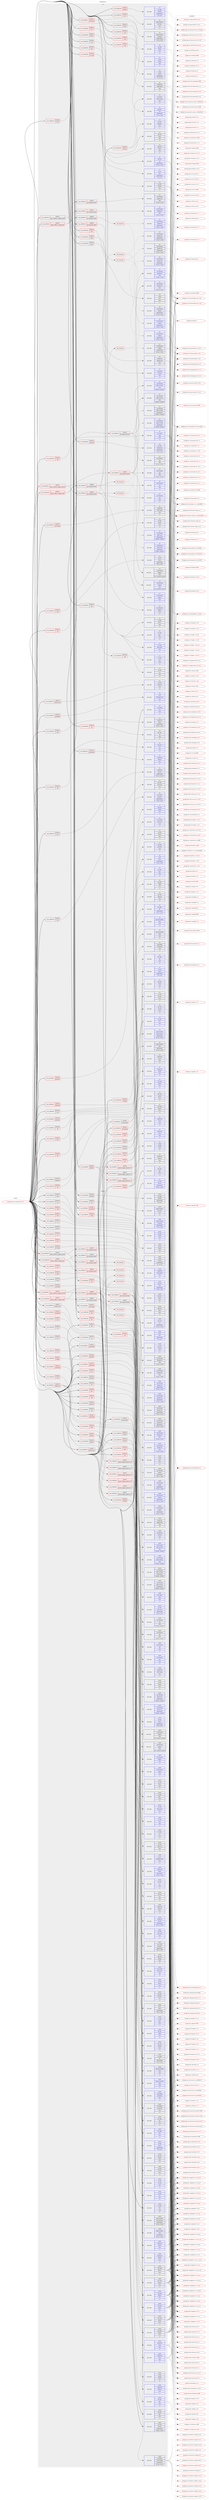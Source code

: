 digraph prolog {

# *************
# Graph options
# *************

newrank=true;
concentrate=true;
compound=true;
graph [rankdir=LR,fontname=Helvetica,fontsize=10,ranksep=1.5];#, ranksep=2.5, nodesep=0.2];
edge  [arrowhead=vee];
node  [fontname=Helvetica,fontsize=10];

# **********
# The ebuild
# **********

subgraph cluster_leftcol {
color=gray;
label=<<i>ebuild</i>>;
id [label="portage://app-emulation/qemu-8.0.5", color=red, width=4, href="../app-emulation/qemu-8.0.5.svg"];
}

# ****************
# The dependencies
# ****************

subgraph cluster_midcol {
color=gray;
label=<<i>dependencies</i>>;
subgraph cluster_compile {
fillcolor="#eeeeee";
style=filled;
label=<<i>compile</i>>;
subgraph cond138174 {
dependency523343 [label=<<TABLE BORDER="0" CELLBORDER="1" CELLSPACING="0" CELLPADDING="4"><TR><TD ROWSPAN="3" CELLPADDING="10">use_conditional</TD></TR><TR><TD>positive</TD></TR><TR><TD>accessibility</TD></TR></TABLE>>, shape=none, color=red];
subgraph pack381279 {
dependency523344 [label=<<TABLE BORDER="0" CELLBORDER="1" CELLSPACING="0" CELLPADDING="4" WIDTH="220"><TR><TD ROWSPAN="6" CELLPADDING="30">pack_dep</TD></TR><TR><TD WIDTH="110">install</TD></TR><TR><TD>app-accessibility</TD></TR><TR><TD>brltty</TD></TR><TR><TD>none</TD></TR><TR><TD>[,,]</TD></TR></TABLE>>, shape=none, color=blue];
}
dependency523343:e -> dependency523344:w [weight=20,style="dashed",arrowhead="vee"];
subgraph pack381280 {
dependency523345 [label=<<TABLE BORDER="0" CELLBORDER="1" CELLSPACING="0" CELLPADDING="4" WIDTH="220"><TR><TD ROWSPAN="6" CELLPADDING="30">pack_dep</TD></TR><TR><TD WIDTH="110">install</TD></TR><TR><TD>app-accessibility</TD></TR><TR><TD>brltty</TD></TR><TR><TD>none</TD></TR><TR><TD>[,,]</TD></TR></TABLE>>, shape=none, color=blue];
}
dependency523343:e -> dependency523345:w [weight=20,style="dashed",arrowhead="vee"];
}
id:e -> dependency523343:w [weight=20,style="solid",arrowhead="vee"];
subgraph cond138175 {
dependency523346 [label=<<TABLE BORDER="0" CELLBORDER="1" CELLSPACING="0" CELLPADDING="4"><TR><TD ROWSPAN="3" CELLPADDING="10">use_conditional</TD></TR><TR><TD>positive</TD></TR><TR><TD>aio</TD></TR></TABLE>>, shape=none, color=red];
subgraph pack381281 {
dependency523347 [label=<<TABLE BORDER="0" CELLBORDER="1" CELLSPACING="0" CELLPADDING="4" WIDTH="220"><TR><TD ROWSPAN="6" CELLPADDING="30">pack_dep</TD></TR><TR><TD WIDTH="110">install</TD></TR><TR><TD>dev-libs</TD></TR><TR><TD>libaio</TD></TR><TR><TD>none</TD></TR><TR><TD>[,,]</TD></TR></TABLE>>, shape=none, color=blue];
}
dependency523346:e -> dependency523347:w [weight=20,style="dashed",arrowhead="vee"];
}
id:e -> dependency523346:w [weight=20,style="solid",arrowhead="vee"];
subgraph cond138176 {
dependency523348 [label=<<TABLE BORDER="0" CELLBORDER="1" CELLSPACING="0" CELLPADDING="4"><TR><TD ROWSPAN="3" CELLPADDING="10">use_conditional</TD></TR><TR><TD>positive</TD></TR><TR><TD>alsa</TD></TR></TABLE>>, shape=none, color=red];
subgraph pack381282 {
dependency523349 [label=<<TABLE BORDER="0" CELLBORDER="1" CELLSPACING="0" CELLPADDING="4" WIDTH="220"><TR><TD ROWSPAN="6" CELLPADDING="30">pack_dep</TD></TR><TR><TD WIDTH="110">install</TD></TR><TR><TD>media-libs</TD></TR><TR><TD>alsa-lib</TD></TR><TR><TD>greaterequal</TD></TR><TR><TD>[1.0.13,,,1.0.13]</TD></TR></TABLE>>, shape=none, color=blue];
}
dependency523348:e -> dependency523349:w [weight=20,style="dashed",arrowhead="vee"];
}
id:e -> dependency523348:w [weight=20,style="solid",arrowhead="vee"];
subgraph cond138177 {
dependency523350 [label=<<TABLE BORDER="0" CELLBORDER="1" CELLSPACING="0" CELLPADDING="4"><TR><TD ROWSPAN="3" CELLPADDING="10">use_conditional</TD></TR><TR><TD>positive</TD></TR><TR><TD>bpf</TD></TR></TABLE>>, shape=none, color=red];
subgraph pack381283 {
dependency523351 [label=<<TABLE BORDER="0" CELLBORDER="1" CELLSPACING="0" CELLPADDING="4" WIDTH="220"><TR><TD ROWSPAN="6" CELLPADDING="30">pack_dep</TD></TR><TR><TD WIDTH="110">install</TD></TR><TR><TD>dev-libs</TD></TR><TR><TD>libbpf</TD></TR><TR><TD>none</TD></TR><TR><TD>[,,]</TD></TR></TABLE>>, shape=none, color=blue];
}
dependency523350:e -> dependency523351:w [weight=20,style="dashed",arrowhead="vee"];
}
id:e -> dependency523350:w [weight=20,style="solid",arrowhead="vee"];
subgraph cond138178 {
dependency523352 [label=<<TABLE BORDER="0" CELLBORDER="1" CELLSPACING="0" CELLPADDING="4"><TR><TD ROWSPAN="3" CELLPADDING="10">use_conditional</TD></TR><TR><TD>positive</TD></TR><TR><TD>bzip2</TD></TR></TABLE>>, shape=none, color=red];
subgraph pack381284 {
dependency523353 [label=<<TABLE BORDER="0" CELLBORDER="1" CELLSPACING="0" CELLPADDING="4" WIDTH="220"><TR><TD ROWSPAN="6" CELLPADDING="30">pack_dep</TD></TR><TR><TD WIDTH="110">install</TD></TR><TR><TD>app-arch</TD></TR><TR><TD>bzip2</TD></TR><TR><TD>none</TD></TR><TR><TD>[,,]</TD></TR></TABLE>>, shape=none, color=blue];
}
dependency523352:e -> dependency523353:w [weight=20,style="dashed",arrowhead="vee"];
}
id:e -> dependency523352:w [weight=20,style="solid",arrowhead="vee"];
subgraph cond138179 {
dependency523354 [label=<<TABLE BORDER="0" CELLBORDER="1" CELLSPACING="0" CELLPADDING="4"><TR><TD ROWSPAN="3" CELLPADDING="10">use_conditional</TD></TR><TR><TD>positive</TD></TR><TR><TD>capstone</TD></TR></TABLE>>, shape=none, color=red];
subgraph pack381285 {
dependency523355 [label=<<TABLE BORDER="0" CELLBORDER="1" CELLSPACING="0" CELLPADDING="4" WIDTH="220"><TR><TD ROWSPAN="6" CELLPADDING="30">pack_dep</TD></TR><TR><TD WIDTH="110">install</TD></TR><TR><TD>dev-libs</TD></TR><TR><TD>capstone</TD></TR><TR><TD>none</TD></TR><TR><TD>[,,]</TD></TR></TABLE>>, shape=none, color=blue];
}
dependency523354:e -> dependency523355:w [weight=20,style="dashed",arrowhead="vee"];
}
id:e -> dependency523354:w [weight=20,style="solid",arrowhead="vee"];
subgraph cond138180 {
dependency523356 [label=<<TABLE BORDER="0" CELLBORDER="1" CELLSPACING="0" CELLPADDING="4"><TR><TD ROWSPAN="3" CELLPADDING="10">use_conditional</TD></TR><TR><TD>positive</TD></TR><TR><TD>curl</TD></TR></TABLE>>, shape=none, color=red];
subgraph pack381286 {
dependency523357 [label=<<TABLE BORDER="0" CELLBORDER="1" CELLSPACING="0" CELLPADDING="4" WIDTH="220"><TR><TD ROWSPAN="6" CELLPADDING="30">pack_dep</TD></TR><TR><TD WIDTH="110">install</TD></TR><TR><TD>net-misc</TD></TR><TR><TD>curl</TD></TR><TR><TD>greaterequal</TD></TR><TR><TD>[7.15.4,,,7.15.4]</TD></TR></TABLE>>, shape=none, color=blue];
}
dependency523356:e -> dependency523357:w [weight=20,style="dashed",arrowhead="vee"];
}
id:e -> dependency523356:w [weight=20,style="solid",arrowhead="vee"];
subgraph cond138181 {
dependency523358 [label=<<TABLE BORDER="0" CELLBORDER="1" CELLSPACING="0" CELLPADDING="4"><TR><TD ROWSPAN="3" CELLPADDING="10">use_conditional</TD></TR><TR><TD>positive</TD></TR><TR><TD>fdt</TD></TR></TABLE>>, shape=none, color=red];
subgraph pack381287 {
dependency523359 [label=<<TABLE BORDER="0" CELLBORDER="1" CELLSPACING="0" CELLPADDING="4" WIDTH="220"><TR><TD ROWSPAN="6" CELLPADDING="30">pack_dep</TD></TR><TR><TD WIDTH="110">install</TD></TR><TR><TD>sys-apps</TD></TR><TR><TD>dtc</TD></TR><TR><TD>greaterequal</TD></TR><TR><TD>[1.5.1,,,1.5.1]</TD></TR></TABLE>>, shape=none, color=blue];
}
dependency523358:e -> dependency523359:w [weight=20,style="dashed",arrowhead="vee"];
}
id:e -> dependency523358:w [weight=20,style="solid",arrowhead="vee"];
subgraph cond138182 {
dependency523360 [label=<<TABLE BORDER="0" CELLBORDER="1" CELLSPACING="0" CELLPADDING="4"><TR><TD ROWSPAN="3" CELLPADDING="10">use_conditional</TD></TR><TR><TD>positive</TD></TR><TR><TD>fuse</TD></TR></TABLE>>, shape=none, color=red];
subgraph pack381288 {
dependency523361 [label=<<TABLE BORDER="0" CELLBORDER="1" CELLSPACING="0" CELLPADDING="4" WIDTH="220"><TR><TD ROWSPAN="6" CELLPADDING="30">pack_dep</TD></TR><TR><TD WIDTH="110">install</TD></TR><TR><TD>sys-fs</TD></TR><TR><TD>fuse</TD></TR><TR><TD>greaterequal</TD></TR><TR><TD>[3.1,,,3.1]</TD></TR></TABLE>>, shape=none, color=blue];
}
dependency523360:e -> dependency523361:w [weight=20,style="dashed",arrowhead="vee"];
}
id:e -> dependency523360:w [weight=20,style="solid",arrowhead="vee"];
subgraph cond138183 {
dependency523362 [label=<<TABLE BORDER="0" CELLBORDER="1" CELLSPACING="0" CELLPADDING="4"><TR><TD ROWSPAN="3" CELLPADDING="10">use_conditional</TD></TR><TR><TD>positive</TD></TR><TR><TD>glusterfs</TD></TR></TABLE>>, shape=none, color=red];
subgraph pack381289 {
dependency523363 [label=<<TABLE BORDER="0" CELLBORDER="1" CELLSPACING="0" CELLPADDING="4" WIDTH="220"><TR><TD ROWSPAN="6" CELLPADDING="30">pack_dep</TD></TR><TR><TD WIDTH="110">install</TD></TR><TR><TD>sys-cluster</TD></TR><TR><TD>glusterfs</TD></TR><TR><TD>greaterequal</TD></TR><TR><TD>[3.4.0,,,3.4.0]</TD></TR></TABLE>>, shape=none, color=blue];
}
dependency523362:e -> dependency523363:w [weight=20,style="dashed",arrowhead="vee"];
}
id:e -> dependency523362:w [weight=20,style="solid",arrowhead="vee"];
subgraph cond138184 {
dependency523364 [label=<<TABLE BORDER="0" CELLBORDER="1" CELLSPACING="0" CELLPADDING="4"><TR><TD ROWSPAN="3" CELLPADDING="10">use_conditional</TD></TR><TR><TD>positive</TD></TR><TR><TD>gnutls</TD></TR></TABLE>>, shape=none, color=red];
subgraph pack381290 {
dependency523365 [label=<<TABLE BORDER="0" CELLBORDER="1" CELLSPACING="0" CELLPADDING="4" WIDTH="220"><TR><TD ROWSPAN="6" CELLPADDING="30">pack_dep</TD></TR><TR><TD WIDTH="110">install</TD></TR><TR><TD>net-libs</TD></TR><TR><TD>gnutls</TD></TR><TR><TD>greaterequal</TD></TR><TR><TD>[3.0,,,3.0]</TD></TR></TABLE>>, shape=none, color=blue];
}
dependency523364:e -> dependency523365:w [weight=20,style="dashed",arrowhead="vee"];
subgraph pack381291 {
dependency523366 [label=<<TABLE BORDER="0" CELLBORDER="1" CELLSPACING="0" CELLPADDING="4" WIDTH="220"><TR><TD ROWSPAN="6" CELLPADDING="30">pack_dep</TD></TR><TR><TD WIDTH="110">install</TD></TR><TR><TD>dev-libs</TD></TR><TR><TD>nettle</TD></TR><TR><TD>none</TD></TR><TR><TD>[,,]</TD></TR></TABLE>>, shape=none, color=blue];
}
dependency523364:e -> dependency523366:w [weight=20,style="dashed",arrowhead="vee"];
}
id:e -> dependency523364:w [weight=20,style="solid",arrowhead="vee"];
subgraph cond138185 {
dependency523367 [label=<<TABLE BORDER="0" CELLBORDER="1" CELLSPACING="0" CELLPADDING="4"><TR><TD ROWSPAN="3" CELLPADDING="10">use_conditional</TD></TR><TR><TD>positive</TD></TR><TR><TD>gtk</TD></TR></TABLE>>, shape=none, color=red];
subgraph pack381292 {
dependency523368 [label=<<TABLE BORDER="0" CELLBORDER="1" CELLSPACING="0" CELLPADDING="4" WIDTH="220"><TR><TD ROWSPAN="6" CELLPADDING="30">pack_dep</TD></TR><TR><TD WIDTH="110">install</TD></TR><TR><TD>x11-libs</TD></TR><TR><TD>cairo</TD></TR><TR><TD>none</TD></TR><TR><TD>[,,]</TD></TR></TABLE>>, shape=none, color=blue];
}
dependency523367:e -> dependency523368:w [weight=20,style="dashed",arrowhead="vee"];
subgraph pack381293 {
dependency523369 [label=<<TABLE BORDER="0" CELLBORDER="1" CELLSPACING="0" CELLPADDING="4" WIDTH="220"><TR><TD ROWSPAN="6" CELLPADDING="30">pack_dep</TD></TR><TR><TD WIDTH="110">install</TD></TR><TR><TD>x11-libs</TD></TR><TR><TD>gdk-pixbuf</TD></TR><TR><TD>none</TD></TR><TR><TD>[,,]</TD></TR></TABLE>>, shape=none, color=blue];
}
dependency523367:e -> dependency523369:w [weight=20,style="dashed",arrowhead="vee"];
subgraph pack381294 {
dependency523370 [label=<<TABLE BORDER="0" CELLBORDER="1" CELLSPACING="0" CELLPADDING="4" WIDTH="220"><TR><TD ROWSPAN="6" CELLPADDING="30">pack_dep</TD></TR><TR><TD WIDTH="110">install</TD></TR><TR><TD>x11-libs</TD></TR><TR><TD>gtk+</TD></TR><TR><TD>none</TD></TR><TR><TD>[,,]</TD></TR></TABLE>>, shape=none, color=blue];
}
dependency523367:e -> dependency523370:w [weight=20,style="dashed",arrowhead="vee"];
subgraph pack381295 {
dependency523371 [label=<<TABLE BORDER="0" CELLBORDER="1" CELLSPACING="0" CELLPADDING="4" WIDTH="220"><TR><TD ROWSPAN="6" CELLPADDING="30">pack_dep</TD></TR><TR><TD WIDTH="110">install</TD></TR><TR><TD>x11-libs</TD></TR><TR><TD>libX11</TD></TR><TR><TD>none</TD></TR><TR><TD>[,,]</TD></TR></TABLE>>, shape=none, color=blue];
}
dependency523367:e -> dependency523371:w [weight=20,style="dashed",arrowhead="vee"];
subgraph cond138186 {
dependency523372 [label=<<TABLE BORDER="0" CELLBORDER="1" CELLSPACING="0" CELLPADDING="4"><TR><TD ROWSPAN="3" CELLPADDING="10">use_conditional</TD></TR><TR><TD>positive</TD></TR><TR><TD>vte</TD></TR></TABLE>>, shape=none, color=red];
subgraph pack381296 {
dependency523373 [label=<<TABLE BORDER="0" CELLBORDER="1" CELLSPACING="0" CELLPADDING="4" WIDTH="220"><TR><TD ROWSPAN="6" CELLPADDING="30">pack_dep</TD></TR><TR><TD WIDTH="110">install</TD></TR><TR><TD>x11-libs</TD></TR><TR><TD>vte</TD></TR><TR><TD>none</TD></TR><TR><TD>[,,]</TD></TR></TABLE>>, shape=none, color=blue];
}
dependency523372:e -> dependency523373:w [weight=20,style="dashed",arrowhead="vee"];
}
dependency523367:e -> dependency523372:w [weight=20,style="dashed",arrowhead="vee"];
}
id:e -> dependency523367:w [weight=20,style="solid",arrowhead="vee"];
subgraph cond138187 {
dependency523374 [label=<<TABLE BORDER="0" CELLBORDER="1" CELLSPACING="0" CELLPADDING="4"><TR><TD ROWSPAN="3" CELLPADDING="10">use_conditional</TD></TR><TR><TD>positive</TD></TR><TR><TD>infiniband</TD></TR></TABLE>>, shape=none, color=red];
subgraph pack381297 {
dependency523375 [label=<<TABLE BORDER="0" CELLBORDER="1" CELLSPACING="0" CELLPADDING="4" WIDTH="220"><TR><TD ROWSPAN="6" CELLPADDING="30">pack_dep</TD></TR><TR><TD WIDTH="110">install</TD></TR><TR><TD>sys-cluster</TD></TR><TR><TD>rdma-core</TD></TR><TR><TD>none</TD></TR><TR><TD>[,,]</TD></TR></TABLE>>, shape=none, color=blue];
}
dependency523374:e -> dependency523375:w [weight=20,style="dashed",arrowhead="vee"];
}
id:e -> dependency523374:w [weight=20,style="solid",arrowhead="vee"];
subgraph cond138188 {
dependency523376 [label=<<TABLE BORDER="0" CELLBORDER="1" CELLSPACING="0" CELLPADDING="4"><TR><TD ROWSPAN="3" CELLPADDING="10">use_conditional</TD></TR><TR><TD>positive</TD></TR><TR><TD>io-uring</TD></TR></TABLE>>, shape=none, color=red];
subgraph pack381298 {
dependency523377 [label=<<TABLE BORDER="0" CELLBORDER="1" CELLSPACING="0" CELLPADDING="4" WIDTH="220"><TR><TD ROWSPAN="6" CELLPADDING="30">pack_dep</TD></TR><TR><TD WIDTH="110">install</TD></TR><TR><TD>sys-libs</TD></TR><TR><TD>liburing</TD></TR><TR><TD>none</TD></TR><TR><TD>[,,]</TD></TR></TABLE>>, shape=none, color=blue];
}
dependency523376:e -> dependency523377:w [weight=20,style="dashed",arrowhead="vee"];
}
id:e -> dependency523376:w [weight=20,style="solid",arrowhead="vee"];
subgraph cond138189 {
dependency523378 [label=<<TABLE BORDER="0" CELLBORDER="1" CELLSPACING="0" CELLPADDING="4"><TR><TD ROWSPAN="3" CELLPADDING="10">use_conditional</TD></TR><TR><TD>positive</TD></TR><TR><TD>iscsi</TD></TR></TABLE>>, shape=none, color=red];
subgraph pack381299 {
dependency523379 [label=<<TABLE BORDER="0" CELLBORDER="1" CELLSPACING="0" CELLPADDING="4" WIDTH="220"><TR><TD ROWSPAN="6" CELLPADDING="30">pack_dep</TD></TR><TR><TD WIDTH="110">install</TD></TR><TR><TD>net-libs</TD></TR><TR><TD>libiscsi</TD></TR><TR><TD>none</TD></TR><TR><TD>[,,]</TD></TR></TABLE>>, shape=none, color=blue];
}
dependency523378:e -> dependency523379:w [weight=20,style="dashed",arrowhead="vee"];
}
id:e -> dependency523378:w [weight=20,style="solid",arrowhead="vee"];
subgraph cond138190 {
dependency523380 [label=<<TABLE BORDER="0" CELLBORDER="1" CELLSPACING="0" CELLPADDING="4"><TR><TD ROWSPAN="3" CELLPADDING="10">use_conditional</TD></TR><TR><TD>positive</TD></TR><TR><TD>jack</TD></TR></TABLE>>, shape=none, color=red];
subgraph pack381300 {
dependency523381 [label=<<TABLE BORDER="0" CELLBORDER="1" CELLSPACING="0" CELLPADDING="4" WIDTH="220"><TR><TD ROWSPAN="6" CELLPADDING="30">pack_dep</TD></TR><TR><TD WIDTH="110">install</TD></TR><TR><TD>virtual</TD></TR><TR><TD>jack</TD></TR><TR><TD>none</TD></TR><TR><TD>[,,]</TD></TR></TABLE>>, shape=none, color=blue];
}
dependency523380:e -> dependency523381:w [weight=20,style="dashed",arrowhead="vee"];
}
id:e -> dependency523380:w [weight=20,style="solid",arrowhead="vee"];
subgraph cond138191 {
dependency523382 [label=<<TABLE BORDER="0" CELLBORDER="1" CELLSPACING="0" CELLPADDING="4"><TR><TD ROWSPAN="3" CELLPADDING="10">use_conditional</TD></TR><TR><TD>positive</TD></TR><TR><TD>jemalloc</TD></TR></TABLE>>, shape=none, color=red];
subgraph pack381301 {
dependency523383 [label=<<TABLE BORDER="0" CELLBORDER="1" CELLSPACING="0" CELLPADDING="4" WIDTH="220"><TR><TD ROWSPAN="6" CELLPADDING="30">pack_dep</TD></TR><TR><TD WIDTH="110">install</TD></TR><TR><TD>dev-libs</TD></TR><TR><TD>jemalloc</TD></TR><TR><TD>none</TD></TR><TR><TD>[,,]</TD></TR></TABLE>>, shape=none, color=blue];
}
dependency523382:e -> dependency523383:w [weight=20,style="dashed",arrowhead="vee"];
}
id:e -> dependency523382:w [weight=20,style="solid",arrowhead="vee"];
subgraph cond138192 {
dependency523384 [label=<<TABLE BORDER="0" CELLBORDER="1" CELLSPACING="0" CELLPADDING="4"><TR><TD ROWSPAN="3" CELLPADDING="10">use_conditional</TD></TR><TR><TD>positive</TD></TR><TR><TD>jpeg</TD></TR></TABLE>>, shape=none, color=red];
subgraph pack381302 {
dependency523385 [label=<<TABLE BORDER="0" CELLBORDER="1" CELLSPACING="0" CELLPADDING="4" WIDTH="220"><TR><TD ROWSPAN="6" CELLPADDING="30">pack_dep</TD></TR><TR><TD WIDTH="110">install</TD></TR><TR><TD>media-libs</TD></TR><TR><TD>libjpeg-turbo</TD></TR><TR><TD>none</TD></TR><TR><TD>[,,]</TD></TR></TABLE>>, shape=none, color=blue];
}
dependency523384:e -> dependency523385:w [weight=20,style="dashed",arrowhead="vee"];
}
id:e -> dependency523384:w [weight=20,style="solid",arrowhead="vee"];
subgraph cond138193 {
dependency523386 [label=<<TABLE BORDER="0" CELLBORDER="1" CELLSPACING="0" CELLPADDING="4"><TR><TD ROWSPAN="3" CELLPADDING="10">use_conditional</TD></TR><TR><TD>positive</TD></TR><TR><TD>kernel_linux</TD></TR></TABLE>>, shape=none, color=red];
subgraph pack381303 {
dependency523387 [label=<<TABLE BORDER="0" CELLBORDER="1" CELLSPACING="0" CELLPADDING="4" WIDTH="220"><TR><TD ROWSPAN="6" CELLPADDING="30">pack_dep</TD></TR><TR><TD WIDTH="110">install</TD></TR><TR><TD>sys-kernel</TD></TR><TR><TD>linux-headers</TD></TR><TR><TD>greaterequal</TD></TR><TR><TD>[2.6.35,,,2.6.35]</TD></TR></TABLE>>, shape=none, color=blue];
}
dependency523386:e -> dependency523387:w [weight=20,style="dashed",arrowhead="vee"];
}
id:e -> dependency523386:w [weight=20,style="solid",arrowhead="vee"];
subgraph cond138194 {
dependency523388 [label=<<TABLE BORDER="0" CELLBORDER="1" CELLSPACING="0" CELLPADDING="4"><TR><TD ROWSPAN="3" CELLPADDING="10">use_conditional</TD></TR><TR><TD>positive</TD></TR><TR><TD>kernel_linux</TD></TR></TABLE>>, shape=none, color=red];
subgraph pack381304 {
dependency523389 [label=<<TABLE BORDER="0" CELLBORDER="1" CELLSPACING="0" CELLPADDING="4" WIDTH="220"><TR><TD ROWSPAN="6" CELLPADDING="30">pack_dep</TD></TR><TR><TD WIDTH="110">install</TD></TR><TR><TD>sys-libs</TD></TR><TR><TD>libcap-ng</TD></TR><TR><TD>none</TD></TR><TR><TD>[,,]</TD></TR></TABLE>>, shape=none, color=blue];
}
dependency523388:e -> dependency523389:w [weight=20,style="dashed",arrowhead="vee"];
}
id:e -> dependency523388:w [weight=20,style="solid",arrowhead="vee"];
subgraph cond138195 {
dependency523390 [label=<<TABLE BORDER="0" CELLBORDER="1" CELLSPACING="0" CELLPADDING="4"><TR><TD ROWSPAN="3" CELLPADDING="10">use_conditional</TD></TR><TR><TD>positive</TD></TR><TR><TD>lzo</TD></TR></TABLE>>, shape=none, color=red];
subgraph pack381305 {
dependency523391 [label=<<TABLE BORDER="0" CELLBORDER="1" CELLSPACING="0" CELLPADDING="4" WIDTH="220"><TR><TD ROWSPAN="6" CELLPADDING="30">pack_dep</TD></TR><TR><TD WIDTH="110">install</TD></TR><TR><TD>dev-libs</TD></TR><TR><TD>lzo</TD></TR><TR><TD>none</TD></TR><TR><TD>[,,]</TD></TR></TABLE>>, shape=none, color=blue];
}
dependency523390:e -> dependency523391:w [weight=20,style="dashed",arrowhead="vee"];
}
id:e -> dependency523390:w [weight=20,style="solid",arrowhead="vee"];
subgraph cond138196 {
dependency523392 [label=<<TABLE BORDER="0" CELLBORDER="1" CELLSPACING="0" CELLPADDING="4"><TR><TD ROWSPAN="3" CELLPADDING="10">use_conditional</TD></TR><TR><TD>positive</TD></TR><TR><TD>multipath</TD></TR></TABLE>>, shape=none, color=red];
subgraph pack381306 {
dependency523393 [label=<<TABLE BORDER="0" CELLBORDER="1" CELLSPACING="0" CELLPADDING="4" WIDTH="220"><TR><TD ROWSPAN="6" CELLPADDING="30">pack_dep</TD></TR><TR><TD WIDTH="110">install</TD></TR><TR><TD>sys-fs</TD></TR><TR><TD>multipath-tools</TD></TR><TR><TD>none</TD></TR><TR><TD>[,,]</TD></TR></TABLE>>, shape=none, color=blue];
}
dependency523392:e -> dependency523393:w [weight=20,style="dashed",arrowhead="vee"];
}
id:e -> dependency523392:w [weight=20,style="solid",arrowhead="vee"];
subgraph cond138197 {
dependency523394 [label=<<TABLE BORDER="0" CELLBORDER="1" CELLSPACING="0" CELLPADDING="4"><TR><TD ROWSPAN="3" CELLPADDING="10">use_conditional</TD></TR><TR><TD>positive</TD></TR><TR><TD>ncurses</TD></TR></TABLE>>, shape=none, color=red];
subgraph pack381307 {
dependency523395 [label=<<TABLE BORDER="0" CELLBORDER="1" CELLSPACING="0" CELLPADDING="4" WIDTH="220"><TR><TD ROWSPAN="6" CELLPADDING="30">pack_dep</TD></TR><TR><TD WIDTH="110">install</TD></TR><TR><TD>sys-libs</TD></TR><TR><TD>ncurses</TD></TR><TR><TD>none</TD></TR><TR><TD>[,,]</TD></TR></TABLE>>, shape=none, color=blue];
}
dependency523394:e -> dependency523395:w [weight=20,style="dashed",arrowhead="vee"];
subgraph pack381308 {
dependency523396 [label=<<TABLE BORDER="0" CELLBORDER="1" CELLSPACING="0" CELLPADDING="4" WIDTH="220"><TR><TD ROWSPAN="6" CELLPADDING="30">pack_dep</TD></TR><TR><TD WIDTH="110">install</TD></TR><TR><TD>sys-libs</TD></TR><TR><TD>ncurses</TD></TR><TR><TD>none</TD></TR><TR><TD>[,,]</TD></TR></TABLE>>, shape=none, color=blue];
}
dependency523394:e -> dependency523396:w [weight=20,style="dashed",arrowhead="vee"];
}
id:e -> dependency523394:w [weight=20,style="solid",arrowhead="vee"];
subgraph cond138198 {
dependency523397 [label=<<TABLE BORDER="0" CELLBORDER="1" CELLSPACING="0" CELLPADDING="4"><TR><TD ROWSPAN="3" CELLPADDING="10">use_conditional</TD></TR><TR><TD>positive</TD></TR><TR><TD>nfs</TD></TR></TABLE>>, shape=none, color=red];
subgraph pack381309 {
dependency523398 [label=<<TABLE BORDER="0" CELLBORDER="1" CELLSPACING="0" CELLPADDING="4" WIDTH="220"><TR><TD ROWSPAN="6" CELLPADDING="30">pack_dep</TD></TR><TR><TD WIDTH="110">install</TD></TR><TR><TD>net-fs</TD></TR><TR><TD>libnfs</TD></TR><TR><TD>greaterequal</TD></TR><TR><TD>[1.9.3,,,1.9.3]</TD></TR></TABLE>>, shape=none, color=blue];
}
dependency523397:e -> dependency523398:w [weight=20,style="dashed",arrowhead="vee"];
}
id:e -> dependency523397:w [weight=20,style="solid",arrowhead="vee"];
subgraph cond138199 {
dependency523399 [label=<<TABLE BORDER="0" CELLBORDER="1" CELLSPACING="0" CELLPADDING="4"><TR><TD ROWSPAN="3" CELLPADDING="10">use_conditional</TD></TR><TR><TD>positive</TD></TR><TR><TD>numa</TD></TR></TABLE>>, shape=none, color=red];
subgraph pack381310 {
dependency523400 [label=<<TABLE BORDER="0" CELLBORDER="1" CELLSPACING="0" CELLPADDING="4" WIDTH="220"><TR><TD ROWSPAN="6" CELLPADDING="30">pack_dep</TD></TR><TR><TD WIDTH="110">install</TD></TR><TR><TD>sys-process</TD></TR><TR><TD>numactl</TD></TR><TR><TD>none</TD></TR><TR><TD>[,,]</TD></TR></TABLE>>, shape=none, color=blue];
}
dependency523399:e -> dependency523400:w [weight=20,style="dashed",arrowhead="vee"];
}
id:e -> dependency523399:w [weight=20,style="solid",arrowhead="vee"];
subgraph cond138200 {
dependency523401 [label=<<TABLE BORDER="0" CELLBORDER="1" CELLSPACING="0" CELLPADDING="4"><TR><TD ROWSPAN="3" CELLPADDING="10">use_conditional</TD></TR><TR><TD>positive</TD></TR><TR><TD>opengl</TD></TR></TABLE>>, shape=none, color=red];
subgraph pack381311 {
dependency523402 [label=<<TABLE BORDER="0" CELLBORDER="1" CELLSPACING="0" CELLPADDING="4" WIDTH="220"><TR><TD ROWSPAN="6" CELLPADDING="30">pack_dep</TD></TR><TR><TD WIDTH="110">install</TD></TR><TR><TD>virtual</TD></TR><TR><TD>opengl</TD></TR><TR><TD>none</TD></TR><TR><TD>[,,]</TD></TR></TABLE>>, shape=none, color=blue];
}
dependency523401:e -> dependency523402:w [weight=20,style="dashed",arrowhead="vee"];
subgraph pack381312 {
dependency523403 [label=<<TABLE BORDER="0" CELLBORDER="1" CELLSPACING="0" CELLPADDING="4" WIDTH="220"><TR><TD ROWSPAN="6" CELLPADDING="30">pack_dep</TD></TR><TR><TD WIDTH="110">install</TD></TR><TR><TD>media-libs</TD></TR><TR><TD>libepoxy</TD></TR><TR><TD>none</TD></TR><TR><TD>[,,]</TD></TR></TABLE>>, shape=none, color=blue];
}
dependency523401:e -> dependency523403:w [weight=20,style="dashed",arrowhead="vee"];
subgraph pack381313 {
dependency523404 [label=<<TABLE BORDER="0" CELLBORDER="1" CELLSPACING="0" CELLPADDING="4" WIDTH="220"><TR><TD ROWSPAN="6" CELLPADDING="30">pack_dep</TD></TR><TR><TD WIDTH="110">install</TD></TR><TR><TD>media-libs</TD></TR><TR><TD>mesa</TD></TR><TR><TD>none</TD></TR><TR><TD>[,,]</TD></TR></TABLE>>, shape=none, color=blue];
}
dependency523401:e -> dependency523404:w [weight=20,style="dashed",arrowhead="vee"];
subgraph pack381314 {
dependency523405 [label=<<TABLE BORDER="0" CELLBORDER="1" CELLSPACING="0" CELLPADDING="4" WIDTH="220"><TR><TD ROWSPAN="6" CELLPADDING="30">pack_dep</TD></TR><TR><TD WIDTH="110">install</TD></TR><TR><TD>media-libs</TD></TR><TR><TD>mesa</TD></TR><TR><TD>none</TD></TR><TR><TD>[,,]</TD></TR></TABLE>>, shape=none, color=blue];
}
dependency523401:e -> dependency523405:w [weight=20,style="dashed",arrowhead="vee"];
}
id:e -> dependency523401:w [weight=20,style="solid",arrowhead="vee"];
subgraph cond138201 {
dependency523406 [label=<<TABLE BORDER="0" CELLBORDER="1" CELLSPACING="0" CELLPADDING="4"><TR><TD ROWSPAN="3" CELLPADDING="10">use_conditional</TD></TR><TR><TD>positive</TD></TR><TR><TD>pam</TD></TR></TABLE>>, shape=none, color=red];
subgraph pack381315 {
dependency523407 [label=<<TABLE BORDER="0" CELLBORDER="1" CELLSPACING="0" CELLPADDING="4" WIDTH="220"><TR><TD ROWSPAN="6" CELLPADDING="30">pack_dep</TD></TR><TR><TD WIDTH="110">install</TD></TR><TR><TD>sys-libs</TD></TR><TR><TD>pam</TD></TR><TR><TD>none</TD></TR><TR><TD>[,,]</TD></TR></TABLE>>, shape=none, color=blue];
}
dependency523406:e -> dependency523407:w [weight=20,style="dashed",arrowhead="vee"];
}
id:e -> dependency523406:w [weight=20,style="solid",arrowhead="vee"];
subgraph cond138202 {
dependency523408 [label=<<TABLE BORDER="0" CELLBORDER="1" CELLSPACING="0" CELLPADDING="4"><TR><TD ROWSPAN="3" CELLPADDING="10">use_conditional</TD></TR><TR><TD>positive</TD></TR><TR><TD>png</TD></TR></TABLE>>, shape=none, color=red];
subgraph pack381316 {
dependency523409 [label=<<TABLE BORDER="0" CELLBORDER="1" CELLSPACING="0" CELLPADDING="4" WIDTH="220"><TR><TD ROWSPAN="6" CELLPADDING="30">pack_dep</TD></TR><TR><TD WIDTH="110">install</TD></TR><TR><TD>media-libs</TD></TR><TR><TD>libpng</TD></TR><TR><TD>greaterequal</TD></TR><TR><TD>[1.6.34,,,1.6.34]</TD></TR></TABLE>>, shape=none, color=blue];
}
dependency523408:e -> dependency523409:w [weight=20,style="dashed",arrowhead="vee"];
}
id:e -> dependency523408:w [weight=20,style="solid",arrowhead="vee"];
subgraph cond138203 {
dependency523410 [label=<<TABLE BORDER="0" CELLBORDER="1" CELLSPACING="0" CELLPADDING="4"><TR><TD ROWSPAN="3" CELLPADDING="10">use_conditional</TD></TR><TR><TD>positive</TD></TR><TR><TD>pulseaudio</TD></TR></TABLE>>, shape=none, color=red];
subgraph pack381317 {
dependency523411 [label=<<TABLE BORDER="0" CELLBORDER="1" CELLSPACING="0" CELLPADDING="4" WIDTH="220"><TR><TD ROWSPAN="6" CELLPADDING="30">pack_dep</TD></TR><TR><TD WIDTH="110">install</TD></TR><TR><TD>media-libs</TD></TR><TR><TD>libpulse</TD></TR><TR><TD>none</TD></TR><TR><TD>[,,]</TD></TR></TABLE>>, shape=none, color=blue];
}
dependency523410:e -> dependency523411:w [weight=20,style="dashed",arrowhead="vee"];
}
id:e -> dependency523410:w [weight=20,style="solid",arrowhead="vee"];
subgraph cond138204 {
dependency523412 [label=<<TABLE BORDER="0" CELLBORDER="1" CELLSPACING="0" CELLPADDING="4"><TR><TD ROWSPAN="3" CELLPADDING="10">use_conditional</TD></TR><TR><TD>positive</TD></TR><TR><TD>python</TD></TR></TABLE>>, shape=none, color=red];
subgraph cond138205 {
dependency523413 [label=<<TABLE BORDER="0" CELLBORDER="1" CELLSPACING="0" CELLPADDING="4"><TR><TD ROWSPAN="3" CELLPADDING="10">use_conditional</TD></TR><TR><TD>positive</TD></TR><TR><TD>python_targets_python3_10</TD></TR></TABLE>>, shape=none, color=red];
subgraph pack381318 {
dependency523414 [label=<<TABLE BORDER="0" CELLBORDER="1" CELLSPACING="0" CELLPADDING="4" WIDTH="220"><TR><TD ROWSPAN="6" CELLPADDING="30">pack_dep</TD></TR><TR><TD WIDTH="110">install</TD></TR><TR><TD>dev-lang</TD></TR><TR><TD>python</TD></TR><TR><TD>none</TD></TR><TR><TD>[,,]</TD></TR></TABLE>>, shape=none, color=blue];
}
dependency523413:e -> dependency523414:w [weight=20,style="dashed",arrowhead="vee"];
}
dependency523412:e -> dependency523413:w [weight=20,style="dashed",arrowhead="vee"];
subgraph cond138206 {
dependency523415 [label=<<TABLE BORDER="0" CELLBORDER="1" CELLSPACING="0" CELLPADDING="4"><TR><TD ROWSPAN="3" CELLPADDING="10">use_conditional</TD></TR><TR><TD>positive</TD></TR><TR><TD>python_targets_python3_11</TD></TR></TABLE>>, shape=none, color=red];
subgraph pack381319 {
dependency523416 [label=<<TABLE BORDER="0" CELLBORDER="1" CELLSPACING="0" CELLPADDING="4" WIDTH="220"><TR><TD ROWSPAN="6" CELLPADDING="30">pack_dep</TD></TR><TR><TD WIDTH="110">install</TD></TR><TR><TD>dev-lang</TD></TR><TR><TD>python</TD></TR><TR><TD>none</TD></TR><TR><TD>[,,]</TD></TR></TABLE>>, shape=none, color=blue];
}
dependency523415:e -> dependency523416:w [weight=20,style="dashed",arrowhead="vee"];
}
dependency523412:e -> dependency523415:w [weight=20,style="dashed",arrowhead="vee"];
subgraph cond138207 {
dependency523417 [label=<<TABLE BORDER="0" CELLBORDER="1" CELLSPACING="0" CELLPADDING="4"><TR><TD ROWSPAN="3" CELLPADDING="10">use_conditional</TD></TR><TR><TD>positive</TD></TR><TR><TD>python_targets_python3_12</TD></TR></TABLE>>, shape=none, color=red];
subgraph pack381320 {
dependency523418 [label=<<TABLE BORDER="0" CELLBORDER="1" CELLSPACING="0" CELLPADDING="4" WIDTH="220"><TR><TD ROWSPAN="6" CELLPADDING="30">pack_dep</TD></TR><TR><TD WIDTH="110">install</TD></TR><TR><TD>dev-lang</TD></TR><TR><TD>python</TD></TR><TR><TD>none</TD></TR><TR><TD>[,,]</TD></TR></TABLE>>, shape=none, color=blue];
}
dependency523417:e -> dependency523418:w [weight=20,style="dashed",arrowhead="vee"];
}
dependency523412:e -> dependency523417:w [weight=20,style="dashed",arrowhead="vee"];
}
id:e -> dependency523412:w [weight=20,style="solid",arrowhead="vee"];
subgraph cond138208 {
dependency523419 [label=<<TABLE BORDER="0" CELLBORDER="1" CELLSPACING="0" CELLPADDING="4"><TR><TD ROWSPAN="3" CELLPADDING="10">use_conditional</TD></TR><TR><TD>positive</TD></TR><TR><TD>qemu_softmmu_targets_i386</TD></TR></TABLE>>, shape=none, color=red];
subgraph cond138209 {
dependency523420 [label=<<TABLE BORDER="0" CELLBORDER="1" CELLSPACING="0" CELLPADDING="4"><TR><TD ROWSPAN="3" CELLPADDING="10">use_conditional</TD></TR><TR><TD>positive</TD></TR><TR><TD>pin-upstream-blobs</TD></TR></TABLE>>, shape=none, color=red];
subgraph pack381321 {
dependency523421 [label=<<TABLE BORDER="0" CELLBORDER="1" CELLSPACING="0" CELLPADDING="4" WIDTH="220"><TR><TD ROWSPAN="6" CELLPADDING="30">pack_dep</TD></TR><TR><TD WIDTH="110">install</TD></TR><TR><TD>sys-firmware</TD></TR><TR><TD>edk2-ovmf-bin</TD></TR><TR><TD>tilde</TD></TR><TR><TD>[202202,,,202202]</TD></TR></TABLE>>, shape=none, color=blue];
}
dependency523420:e -> dependency523421:w [weight=20,style="dashed",arrowhead="vee"];
subgraph pack381322 {
dependency523422 [label=<<TABLE BORDER="0" CELLBORDER="1" CELLSPACING="0" CELLPADDING="4" WIDTH="220"><TR><TD ROWSPAN="6" CELLPADDING="30">pack_dep</TD></TR><TR><TD WIDTH="110">install</TD></TR><TR><TD>sys-firmware</TD></TR><TR><TD>ipxe</TD></TR><TR><TD>tilde</TD></TR><TR><TD>[1.21.1,,,1.21.1]</TD></TR></TABLE>>, shape=none, color=blue];
}
dependency523420:e -> dependency523422:w [weight=20,style="dashed",arrowhead="vee"];
subgraph pack381323 {
dependency523423 [label=<<TABLE BORDER="0" CELLBORDER="1" CELLSPACING="0" CELLPADDING="4" WIDTH="220"><TR><TD ROWSPAN="6" CELLPADDING="30">pack_dep</TD></TR><TR><TD WIDTH="110">install</TD></TR><TR><TD>sys-firmware</TD></TR><TR><TD>seabios-bin</TD></TR><TR><TD>tilde</TD></TR><TR><TD>[1.16.0,,,1.16.0]</TD></TR></TABLE>>, shape=none, color=blue];
}
dependency523420:e -> dependency523423:w [weight=20,style="dashed",arrowhead="vee"];
subgraph pack381324 {
dependency523424 [label=<<TABLE BORDER="0" CELLBORDER="1" CELLSPACING="0" CELLPADDING="4" WIDTH="220"><TR><TD ROWSPAN="6" CELLPADDING="30">pack_dep</TD></TR><TR><TD WIDTH="110">install</TD></TR><TR><TD>sys-firmware</TD></TR><TR><TD>sgabios</TD></TR><TR><TD>tilde</TD></TR><TR><TD>[0.1,,_pre10,0.1_pre10]</TD></TR></TABLE>>, shape=none, color=blue];
}
dependency523420:e -> dependency523424:w [weight=20,style="dashed",arrowhead="vee"];
}
dependency523419:e -> dependency523420:w [weight=20,style="dashed",arrowhead="vee"];
subgraph cond138210 {
dependency523425 [label=<<TABLE BORDER="0" CELLBORDER="1" CELLSPACING="0" CELLPADDING="4"><TR><TD ROWSPAN="3" CELLPADDING="10">use_conditional</TD></TR><TR><TD>negative</TD></TR><TR><TD>pin-upstream-blobs</TD></TR></TABLE>>, shape=none, color=red];
subgraph any3596 {
dependency523426 [label=<<TABLE BORDER="0" CELLBORDER="1" CELLSPACING="0" CELLPADDING="4"><TR><TD CELLPADDING="10">any_of_group</TD></TR></TABLE>>, shape=none, color=red];subgraph pack381325 {
dependency523427 [label=<<TABLE BORDER="0" CELLBORDER="1" CELLSPACING="0" CELLPADDING="4" WIDTH="220"><TR><TD ROWSPAN="6" CELLPADDING="30">pack_dep</TD></TR><TR><TD WIDTH="110">install</TD></TR><TR><TD>sys-firmware</TD></TR><TR><TD>edk2-ovmf</TD></TR><TR><TD>greaterequal</TD></TR><TR><TD>[202202,,,202202]</TD></TR></TABLE>>, shape=none, color=blue];
}
dependency523426:e -> dependency523427:w [weight=20,style="dotted",arrowhead="oinv"];
subgraph pack381326 {
dependency523428 [label=<<TABLE BORDER="0" CELLBORDER="1" CELLSPACING="0" CELLPADDING="4" WIDTH="220"><TR><TD ROWSPAN="6" CELLPADDING="30">pack_dep</TD></TR><TR><TD WIDTH="110">install</TD></TR><TR><TD>sys-firmware</TD></TR><TR><TD>edk2-ovmf-bin</TD></TR><TR><TD>greaterequal</TD></TR><TR><TD>[202202,,,202202]</TD></TR></TABLE>>, shape=none, color=blue];
}
dependency523426:e -> dependency523428:w [weight=20,style="dotted",arrowhead="oinv"];
}
dependency523425:e -> dependency523426:w [weight=20,style="dashed",arrowhead="vee"];
subgraph pack381327 {
dependency523429 [label=<<TABLE BORDER="0" CELLBORDER="1" CELLSPACING="0" CELLPADDING="4" WIDTH="220"><TR><TD ROWSPAN="6" CELLPADDING="30">pack_dep</TD></TR><TR><TD WIDTH="110">install</TD></TR><TR><TD>sys-firmware</TD></TR><TR><TD>ipxe</TD></TR><TR><TD>none</TD></TR><TR><TD>[,,]</TD></TR></TABLE>>, shape=none, color=blue];
}
dependency523425:e -> dependency523429:w [weight=20,style="dashed",arrowhead="vee"];
subgraph any3597 {
dependency523430 [label=<<TABLE BORDER="0" CELLBORDER="1" CELLSPACING="0" CELLPADDING="4"><TR><TD CELLPADDING="10">any_of_group</TD></TR></TABLE>>, shape=none, color=red];subgraph pack381328 {
dependency523431 [label=<<TABLE BORDER="0" CELLBORDER="1" CELLSPACING="0" CELLPADDING="4" WIDTH="220"><TR><TD ROWSPAN="6" CELLPADDING="30">pack_dep</TD></TR><TR><TD WIDTH="110">install</TD></TR><TR><TD>sys-firmware</TD></TR><TR><TD>seabios</TD></TR><TR><TD>greaterequal</TD></TR><TR><TD>[1.16.0,,,1.16.0]</TD></TR></TABLE>>, shape=none, color=blue];
}
dependency523430:e -> dependency523431:w [weight=20,style="dotted",arrowhead="oinv"];
subgraph pack381329 {
dependency523432 [label=<<TABLE BORDER="0" CELLBORDER="1" CELLSPACING="0" CELLPADDING="4" WIDTH="220"><TR><TD ROWSPAN="6" CELLPADDING="30">pack_dep</TD></TR><TR><TD WIDTH="110">install</TD></TR><TR><TD>sys-firmware</TD></TR><TR><TD>seabios-bin</TD></TR><TR><TD>greaterequal</TD></TR><TR><TD>[1.16.0,,,1.16.0]</TD></TR></TABLE>>, shape=none, color=blue];
}
dependency523430:e -> dependency523432:w [weight=20,style="dotted",arrowhead="oinv"];
}
dependency523425:e -> dependency523430:w [weight=20,style="dashed",arrowhead="vee"];
subgraph pack381330 {
dependency523433 [label=<<TABLE BORDER="0" CELLBORDER="1" CELLSPACING="0" CELLPADDING="4" WIDTH="220"><TR><TD ROWSPAN="6" CELLPADDING="30">pack_dep</TD></TR><TR><TD WIDTH="110">install</TD></TR><TR><TD>sys-firmware</TD></TR><TR><TD>sgabios</TD></TR><TR><TD>none</TD></TR><TR><TD>[,,]</TD></TR></TABLE>>, shape=none, color=blue];
}
dependency523425:e -> dependency523433:w [weight=20,style="dashed",arrowhead="vee"];
}
dependency523419:e -> dependency523425:w [weight=20,style="dashed",arrowhead="vee"];
}
id:e -> dependency523419:w [weight=20,style="solid",arrowhead="vee"];
subgraph cond138211 {
dependency523434 [label=<<TABLE BORDER="0" CELLBORDER="1" CELLSPACING="0" CELLPADDING="4"><TR><TD ROWSPAN="3" CELLPADDING="10">use_conditional</TD></TR><TR><TD>positive</TD></TR><TR><TD>qemu_softmmu_targets_ppc</TD></TR></TABLE>>, shape=none, color=red];
subgraph cond138212 {
dependency523435 [label=<<TABLE BORDER="0" CELLBORDER="1" CELLSPACING="0" CELLPADDING="4"><TR><TD ROWSPAN="3" CELLPADDING="10">use_conditional</TD></TR><TR><TD>positive</TD></TR><TR><TD>pin-upstream-blobs</TD></TR></TABLE>>, shape=none, color=red];
subgraph pack381331 {
dependency523436 [label=<<TABLE BORDER="0" CELLBORDER="1" CELLSPACING="0" CELLPADDING="4" WIDTH="220"><TR><TD ROWSPAN="6" CELLPADDING="30">pack_dep</TD></TR><TR><TD WIDTH="110">install</TD></TR><TR><TD>sys-firmware</TD></TR><TR><TD>seabios-bin</TD></TR><TR><TD>tilde</TD></TR><TR><TD>[1.16.0,,,1.16.0]</TD></TR></TABLE>>, shape=none, color=blue];
}
dependency523435:e -> dependency523436:w [weight=20,style="dashed",arrowhead="vee"];
}
dependency523434:e -> dependency523435:w [weight=20,style="dashed",arrowhead="vee"];
subgraph cond138213 {
dependency523437 [label=<<TABLE BORDER="0" CELLBORDER="1" CELLSPACING="0" CELLPADDING="4"><TR><TD ROWSPAN="3" CELLPADDING="10">use_conditional</TD></TR><TR><TD>negative</TD></TR><TR><TD>pin-upstream-blobs</TD></TR></TABLE>>, shape=none, color=red];
subgraph any3598 {
dependency523438 [label=<<TABLE BORDER="0" CELLBORDER="1" CELLSPACING="0" CELLPADDING="4"><TR><TD CELLPADDING="10">any_of_group</TD></TR></TABLE>>, shape=none, color=red];subgraph pack381332 {
dependency523439 [label=<<TABLE BORDER="0" CELLBORDER="1" CELLSPACING="0" CELLPADDING="4" WIDTH="220"><TR><TD ROWSPAN="6" CELLPADDING="30">pack_dep</TD></TR><TR><TD WIDTH="110">install</TD></TR><TR><TD>sys-firmware</TD></TR><TR><TD>seabios</TD></TR><TR><TD>greaterequal</TD></TR><TR><TD>[1.16.0,,,1.16.0]</TD></TR></TABLE>>, shape=none, color=blue];
}
dependency523438:e -> dependency523439:w [weight=20,style="dotted",arrowhead="oinv"];
subgraph pack381333 {
dependency523440 [label=<<TABLE BORDER="0" CELLBORDER="1" CELLSPACING="0" CELLPADDING="4" WIDTH="220"><TR><TD ROWSPAN="6" CELLPADDING="30">pack_dep</TD></TR><TR><TD WIDTH="110">install</TD></TR><TR><TD>sys-firmware</TD></TR><TR><TD>seabios-bin</TD></TR><TR><TD>greaterequal</TD></TR><TR><TD>[1.16.0,,,1.16.0]</TD></TR></TABLE>>, shape=none, color=blue];
}
dependency523438:e -> dependency523440:w [weight=20,style="dotted",arrowhead="oinv"];
}
dependency523437:e -> dependency523438:w [weight=20,style="dashed",arrowhead="vee"];
}
dependency523434:e -> dependency523437:w [weight=20,style="dashed",arrowhead="vee"];
}
id:e -> dependency523434:w [weight=20,style="solid",arrowhead="vee"];
subgraph cond138214 {
dependency523441 [label=<<TABLE BORDER="0" CELLBORDER="1" CELLSPACING="0" CELLPADDING="4"><TR><TD ROWSPAN="3" CELLPADDING="10">use_conditional</TD></TR><TR><TD>positive</TD></TR><TR><TD>qemu_softmmu_targets_ppc64</TD></TR></TABLE>>, shape=none, color=red];
subgraph cond138215 {
dependency523442 [label=<<TABLE BORDER="0" CELLBORDER="1" CELLSPACING="0" CELLPADDING="4"><TR><TD ROWSPAN="3" CELLPADDING="10">use_conditional</TD></TR><TR><TD>positive</TD></TR><TR><TD>pin-upstream-blobs</TD></TR></TABLE>>, shape=none, color=red];
subgraph pack381334 {
dependency523443 [label=<<TABLE BORDER="0" CELLBORDER="1" CELLSPACING="0" CELLPADDING="4" WIDTH="220"><TR><TD ROWSPAN="6" CELLPADDING="30">pack_dep</TD></TR><TR><TD WIDTH="110">install</TD></TR><TR><TD>sys-firmware</TD></TR><TR><TD>seabios-bin</TD></TR><TR><TD>tilde</TD></TR><TR><TD>[1.16.0,,,1.16.0]</TD></TR></TABLE>>, shape=none, color=blue];
}
dependency523442:e -> dependency523443:w [weight=20,style="dashed",arrowhead="vee"];
}
dependency523441:e -> dependency523442:w [weight=20,style="dashed",arrowhead="vee"];
subgraph cond138216 {
dependency523444 [label=<<TABLE BORDER="0" CELLBORDER="1" CELLSPACING="0" CELLPADDING="4"><TR><TD ROWSPAN="3" CELLPADDING="10">use_conditional</TD></TR><TR><TD>negative</TD></TR><TR><TD>pin-upstream-blobs</TD></TR></TABLE>>, shape=none, color=red];
subgraph any3599 {
dependency523445 [label=<<TABLE BORDER="0" CELLBORDER="1" CELLSPACING="0" CELLPADDING="4"><TR><TD CELLPADDING="10">any_of_group</TD></TR></TABLE>>, shape=none, color=red];subgraph pack381335 {
dependency523446 [label=<<TABLE BORDER="0" CELLBORDER="1" CELLSPACING="0" CELLPADDING="4" WIDTH="220"><TR><TD ROWSPAN="6" CELLPADDING="30">pack_dep</TD></TR><TR><TD WIDTH="110">install</TD></TR><TR><TD>sys-firmware</TD></TR><TR><TD>seabios</TD></TR><TR><TD>greaterequal</TD></TR><TR><TD>[1.16.0,,,1.16.0]</TD></TR></TABLE>>, shape=none, color=blue];
}
dependency523445:e -> dependency523446:w [weight=20,style="dotted",arrowhead="oinv"];
subgraph pack381336 {
dependency523447 [label=<<TABLE BORDER="0" CELLBORDER="1" CELLSPACING="0" CELLPADDING="4" WIDTH="220"><TR><TD ROWSPAN="6" CELLPADDING="30">pack_dep</TD></TR><TR><TD WIDTH="110">install</TD></TR><TR><TD>sys-firmware</TD></TR><TR><TD>seabios-bin</TD></TR><TR><TD>greaterequal</TD></TR><TR><TD>[1.16.0,,,1.16.0]</TD></TR></TABLE>>, shape=none, color=blue];
}
dependency523445:e -> dependency523447:w [weight=20,style="dotted",arrowhead="oinv"];
}
dependency523444:e -> dependency523445:w [weight=20,style="dashed",arrowhead="vee"];
}
dependency523441:e -> dependency523444:w [weight=20,style="dashed",arrowhead="vee"];
}
id:e -> dependency523441:w [weight=20,style="solid",arrowhead="vee"];
subgraph cond138217 {
dependency523448 [label=<<TABLE BORDER="0" CELLBORDER="1" CELLSPACING="0" CELLPADDING="4"><TR><TD ROWSPAN="3" CELLPADDING="10">use_conditional</TD></TR><TR><TD>positive</TD></TR><TR><TD>qemu_softmmu_targets_x86_64</TD></TR></TABLE>>, shape=none, color=red];
subgraph cond138218 {
dependency523449 [label=<<TABLE BORDER="0" CELLBORDER="1" CELLSPACING="0" CELLPADDING="4"><TR><TD ROWSPAN="3" CELLPADDING="10">use_conditional</TD></TR><TR><TD>positive</TD></TR><TR><TD>pin-upstream-blobs</TD></TR></TABLE>>, shape=none, color=red];
subgraph pack381337 {
dependency523450 [label=<<TABLE BORDER="0" CELLBORDER="1" CELLSPACING="0" CELLPADDING="4" WIDTH="220"><TR><TD ROWSPAN="6" CELLPADDING="30">pack_dep</TD></TR><TR><TD WIDTH="110">install</TD></TR><TR><TD>sys-firmware</TD></TR><TR><TD>edk2-ovmf-bin</TD></TR><TR><TD>tilde</TD></TR><TR><TD>[202202,,,202202]</TD></TR></TABLE>>, shape=none, color=blue];
}
dependency523449:e -> dependency523450:w [weight=20,style="dashed",arrowhead="vee"];
subgraph pack381338 {
dependency523451 [label=<<TABLE BORDER="0" CELLBORDER="1" CELLSPACING="0" CELLPADDING="4" WIDTH="220"><TR><TD ROWSPAN="6" CELLPADDING="30">pack_dep</TD></TR><TR><TD WIDTH="110">install</TD></TR><TR><TD>sys-firmware</TD></TR><TR><TD>ipxe</TD></TR><TR><TD>tilde</TD></TR><TR><TD>[1.21.1,,,1.21.1]</TD></TR></TABLE>>, shape=none, color=blue];
}
dependency523449:e -> dependency523451:w [weight=20,style="dashed",arrowhead="vee"];
subgraph pack381339 {
dependency523452 [label=<<TABLE BORDER="0" CELLBORDER="1" CELLSPACING="0" CELLPADDING="4" WIDTH="220"><TR><TD ROWSPAN="6" CELLPADDING="30">pack_dep</TD></TR><TR><TD WIDTH="110">install</TD></TR><TR><TD>sys-firmware</TD></TR><TR><TD>seabios-bin</TD></TR><TR><TD>tilde</TD></TR><TR><TD>[1.16.0,,,1.16.0]</TD></TR></TABLE>>, shape=none, color=blue];
}
dependency523449:e -> dependency523452:w [weight=20,style="dashed",arrowhead="vee"];
subgraph pack381340 {
dependency523453 [label=<<TABLE BORDER="0" CELLBORDER="1" CELLSPACING="0" CELLPADDING="4" WIDTH="220"><TR><TD ROWSPAN="6" CELLPADDING="30">pack_dep</TD></TR><TR><TD WIDTH="110">install</TD></TR><TR><TD>sys-firmware</TD></TR><TR><TD>sgabios</TD></TR><TR><TD>tilde</TD></TR><TR><TD>[0.1,,_pre10,0.1_pre10]</TD></TR></TABLE>>, shape=none, color=blue];
}
dependency523449:e -> dependency523453:w [weight=20,style="dashed",arrowhead="vee"];
}
dependency523448:e -> dependency523449:w [weight=20,style="dashed",arrowhead="vee"];
subgraph cond138219 {
dependency523454 [label=<<TABLE BORDER="0" CELLBORDER="1" CELLSPACING="0" CELLPADDING="4"><TR><TD ROWSPAN="3" CELLPADDING="10">use_conditional</TD></TR><TR><TD>negative</TD></TR><TR><TD>pin-upstream-blobs</TD></TR></TABLE>>, shape=none, color=red];
subgraph any3600 {
dependency523455 [label=<<TABLE BORDER="0" CELLBORDER="1" CELLSPACING="0" CELLPADDING="4"><TR><TD CELLPADDING="10">any_of_group</TD></TR></TABLE>>, shape=none, color=red];subgraph pack381341 {
dependency523456 [label=<<TABLE BORDER="0" CELLBORDER="1" CELLSPACING="0" CELLPADDING="4" WIDTH="220"><TR><TD ROWSPAN="6" CELLPADDING="30">pack_dep</TD></TR><TR><TD WIDTH="110">install</TD></TR><TR><TD>sys-firmware</TD></TR><TR><TD>edk2-ovmf</TD></TR><TR><TD>greaterequal</TD></TR><TR><TD>[202202,,,202202]</TD></TR></TABLE>>, shape=none, color=blue];
}
dependency523455:e -> dependency523456:w [weight=20,style="dotted",arrowhead="oinv"];
subgraph pack381342 {
dependency523457 [label=<<TABLE BORDER="0" CELLBORDER="1" CELLSPACING="0" CELLPADDING="4" WIDTH="220"><TR><TD ROWSPAN="6" CELLPADDING="30">pack_dep</TD></TR><TR><TD WIDTH="110">install</TD></TR><TR><TD>sys-firmware</TD></TR><TR><TD>edk2-ovmf-bin</TD></TR><TR><TD>greaterequal</TD></TR><TR><TD>[202202,,,202202]</TD></TR></TABLE>>, shape=none, color=blue];
}
dependency523455:e -> dependency523457:w [weight=20,style="dotted",arrowhead="oinv"];
}
dependency523454:e -> dependency523455:w [weight=20,style="dashed",arrowhead="vee"];
subgraph pack381343 {
dependency523458 [label=<<TABLE BORDER="0" CELLBORDER="1" CELLSPACING="0" CELLPADDING="4" WIDTH="220"><TR><TD ROWSPAN="6" CELLPADDING="30">pack_dep</TD></TR><TR><TD WIDTH="110">install</TD></TR><TR><TD>sys-firmware</TD></TR><TR><TD>ipxe</TD></TR><TR><TD>none</TD></TR><TR><TD>[,,]</TD></TR></TABLE>>, shape=none, color=blue];
}
dependency523454:e -> dependency523458:w [weight=20,style="dashed",arrowhead="vee"];
subgraph any3601 {
dependency523459 [label=<<TABLE BORDER="0" CELLBORDER="1" CELLSPACING="0" CELLPADDING="4"><TR><TD CELLPADDING="10">any_of_group</TD></TR></TABLE>>, shape=none, color=red];subgraph pack381344 {
dependency523460 [label=<<TABLE BORDER="0" CELLBORDER="1" CELLSPACING="0" CELLPADDING="4" WIDTH="220"><TR><TD ROWSPAN="6" CELLPADDING="30">pack_dep</TD></TR><TR><TD WIDTH="110">install</TD></TR><TR><TD>sys-firmware</TD></TR><TR><TD>seabios</TD></TR><TR><TD>greaterequal</TD></TR><TR><TD>[1.16.0,,,1.16.0]</TD></TR></TABLE>>, shape=none, color=blue];
}
dependency523459:e -> dependency523460:w [weight=20,style="dotted",arrowhead="oinv"];
subgraph pack381345 {
dependency523461 [label=<<TABLE BORDER="0" CELLBORDER="1" CELLSPACING="0" CELLPADDING="4" WIDTH="220"><TR><TD ROWSPAN="6" CELLPADDING="30">pack_dep</TD></TR><TR><TD WIDTH="110">install</TD></TR><TR><TD>sys-firmware</TD></TR><TR><TD>seabios-bin</TD></TR><TR><TD>greaterequal</TD></TR><TR><TD>[1.16.0,,,1.16.0]</TD></TR></TABLE>>, shape=none, color=blue];
}
dependency523459:e -> dependency523461:w [weight=20,style="dotted",arrowhead="oinv"];
}
dependency523454:e -> dependency523459:w [weight=20,style="dashed",arrowhead="vee"];
subgraph pack381346 {
dependency523462 [label=<<TABLE BORDER="0" CELLBORDER="1" CELLSPACING="0" CELLPADDING="4" WIDTH="220"><TR><TD ROWSPAN="6" CELLPADDING="30">pack_dep</TD></TR><TR><TD WIDTH="110">install</TD></TR><TR><TD>sys-firmware</TD></TR><TR><TD>sgabios</TD></TR><TR><TD>none</TD></TR><TR><TD>[,,]</TD></TR></TABLE>>, shape=none, color=blue];
}
dependency523454:e -> dependency523462:w [weight=20,style="dashed",arrowhead="vee"];
}
dependency523448:e -> dependency523454:w [weight=20,style="dashed",arrowhead="vee"];
}
id:e -> dependency523448:w [weight=20,style="solid",arrowhead="vee"];
subgraph cond138220 {
dependency523463 [label=<<TABLE BORDER="0" CELLBORDER="1" CELLSPACING="0" CELLPADDING="4"><TR><TD ROWSPAN="3" CELLPADDING="10">use_conditional</TD></TR><TR><TD>positive</TD></TR><TR><TD>rbd</TD></TR></TABLE>>, shape=none, color=red];
subgraph pack381347 {
dependency523464 [label=<<TABLE BORDER="0" CELLBORDER="1" CELLSPACING="0" CELLPADDING="4" WIDTH="220"><TR><TD ROWSPAN="6" CELLPADDING="30">pack_dep</TD></TR><TR><TD WIDTH="110">install</TD></TR><TR><TD>sys-cluster</TD></TR><TR><TD>ceph</TD></TR><TR><TD>none</TD></TR><TR><TD>[,,]</TD></TR></TABLE>>, shape=none, color=blue];
}
dependency523463:e -> dependency523464:w [weight=20,style="dashed",arrowhead="vee"];
}
id:e -> dependency523463:w [weight=20,style="solid",arrowhead="vee"];
subgraph cond138221 {
dependency523465 [label=<<TABLE BORDER="0" CELLBORDER="1" CELLSPACING="0" CELLPADDING="4"><TR><TD ROWSPAN="3" CELLPADDING="10">use_conditional</TD></TR><TR><TD>positive</TD></TR><TR><TD>sasl</TD></TR></TABLE>>, shape=none, color=red];
subgraph pack381348 {
dependency523466 [label=<<TABLE BORDER="0" CELLBORDER="1" CELLSPACING="0" CELLPADDING="4" WIDTH="220"><TR><TD ROWSPAN="6" CELLPADDING="30">pack_dep</TD></TR><TR><TD WIDTH="110">install</TD></TR><TR><TD>dev-libs</TD></TR><TR><TD>cyrus-sasl</TD></TR><TR><TD>none</TD></TR><TR><TD>[,,]</TD></TR></TABLE>>, shape=none, color=blue];
}
dependency523465:e -> dependency523466:w [weight=20,style="dashed",arrowhead="vee"];
}
id:e -> dependency523465:w [weight=20,style="solid",arrowhead="vee"];
subgraph cond138222 {
dependency523467 [label=<<TABLE BORDER="0" CELLBORDER="1" CELLSPACING="0" CELLPADDING="4"><TR><TD ROWSPAN="3" CELLPADDING="10">use_conditional</TD></TR><TR><TD>positive</TD></TR><TR><TD>sdl</TD></TR></TABLE>>, shape=none, color=red];
subgraph pack381349 {
dependency523468 [label=<<TABLE BORDER="0" CELLBORDER="1" CELLSPACING="0" CELLPADDING="4" WIDTH="220"><TR><TD ROWSPAN="6" CELLPADDING="30">pack_dep</TD></TR><TR><TD WIDTH="110">install</TD></TR><TR><TD>media-libs</TD></TR><TR><TD>libsdl2</TD></TR><TR><TD>none</TD></TR><TR><TD>[,,]</TD></TR></TABLE>>, shape=none, color=blue];
}
dependency523467:e -> dependency523468:w [weight=20,style="dashed",arrowhead="vee"];
subgraph pack381350 {
dependency523469 [label=<<TABLE BORDER="0" CELLBORDER="1" CELLSPACING="0" CELLPADDING="4" WIDTH="220"><TR><TD ROWSPAN="6" CELLPADDING="30">pack_dep</TD></TR><TR><TD WIDTH="110">install</TD></TR><TR><TD>media-libs</TD></TR><TR><TD>libsdl2</TD></TR><TR><TD>none</TD></TR><TR><TD>[,,]</TD></TR></TABLE>>, shape=none, color=blue];
}
dependency523467:e -> dependency523469:w [weight=20,style="dashed",arrowhead="vee"];
}
id:e -> dependency523467:w [weight=20,style="solid",arrowhead="vee"];
subgraph cond138223 {
dependency523470 [label=<<TABLE BORDER="0" CELLBORDER="1" CELLSPACING="0" CELLPADDING="4"><TR><TD ROWSPAN="3" CELLPADDING="10">use_conditional</TD></TR><TR><TD>positive</TD></TR><TR><TD>sdl-image</TD></TR></TABLE>>, shape=none, color=red];
subgraph pack381351 {
dependency523471 [label=<<TABLE BORDER="0" CELLBORDER="1" CELLSPACING="0" CELLPADDING="4" WIDTH="220"><TR><TD ROWSPAN="6" CELLPADDING="30">pack_dep</TD></TR><TR><TD WIDTH="110">install</TD></TR><TR><TD>media-libs</TD></TR><TR><TD>sdl2-image</TD></TR><TR><TD>none</TD></TR><TR><TD>[,,]</TD></TR></TABLE>>, shape=none, color=blue];
}
dependency523470:e -> dependency523471:w [weight=20,style="dashed",arrowhead="vee"];
}
id:e -> dependency523470:w [weight=20,style="solid",arrowhead="vee"];
subgraph cond138224 {
dependency523472 [label=<<TABLE BORDER="0" CELLBORDER="1" CELLSPACING="0" CELLPADDING="4"><TR><TD ROWSPAN="3" CELLPADDING="10">use_conditional</TD></TR><TR><TD>positive</TD></TR><TR><TD>seccomp</TD></TR></TABLE>>, shape=none, color=red];
subgraph pack381352 {
dependency523473 [label=<<TABLE BORDER="0" CELLBORDER="1" CELLSPACING="0" CELLPADDING="4" WIDTH="220"><TR><TD ROWSPAN="6" CELLPADDING="30">pack_dep</TD></TR><TR><TD WIDTH="110">install</TD></TR><TR><TD>sys-libs</TD></TR><TR><TD>libseccomp</TD></TR><TR><TD>greaterequal</TD></TR><TR><TD>[2.1.0,,,2.1.0]</TD></TR></TABLE>>, shape=none, color=blue];
}
dependency523472:e -> dependency523473:w [weight=20,style="dashed",arrowhead="vee"];
}
id:e -> dependency523472:w [weight=20,style="solid",arrowhead="vee"];
subgraph cond138225 {
dependency523474 [label=<<TABLE BORDER="0" CELLBORDER="1" CELLSPACING="0" CELLPADDING="4"><TR><TD ROWSPAN="3" CELLPADDING="10">use_conditional</TD></TR><TR><TD>positive</TD></TR><TR><TD>slirp</TD></TR></TABLE>>, shape=none, color=red];
subgraph pack381353 {
dependency523475 [label=<<TABLE BORDER="0" CELLBORDER="1" CELLSPACING="0" CELLPADDING="4" WIDTH="220"><TR><TD ROWSPAN="6" CELLPADDING="30">pack_dep</TD></TR><TR><TD WIDTH="110">install</TD></TR><TR><TD>net-libs</TD></TR><TR><TD>libslirp</TD></TR><TR><TD>none</TD></TR><TR><TD>[,,]</TD></TR></TABLE>>, shape=none, color=blue];
}
dependency523474:e -> dependency523475:w [weight=20,style="dashed",arrowhead="vee"];
}
id:e -> dependency523474:w [weight=20,style="solid",arrowhead="vee"];
subgraph cond138226 {
dependency523476 [label=<<TABLE BORDER="0" CELLBORDER="1" CELLSPACING="0" CELLPADDING="4"><TR><TD ROWSPAN="3" CELLPADDING="10">use_conditional</TD></TR><TR><TD>positive</TD></TR><TR><TD>smartcard</TD></TR></TABLE>>, shape=none, color=red];
subgraph pack381354 {
dependency523477 [label=<<TABLE BORDER="0" CELLBORDER="1" CELLSPACING="0" CELLPADDING="4" WIDTH="220"><TR><TD ROWSPAN="6" CELLPADDING="30">pack_dep</TD></TR><TR><TD WIDTH="110">install</TD></TR><TR><TD>app-emulation</TD></TR><TR><TD>libcacard</TD></TR><TR><TD>greaterequal</TD></TR><TR><TD>[2.5.0,,,2.5.0]</TD></TR></TABLE>>, shape=none, color=blue];
}
dependency523476:e -> dependency523477:w [weight=20,style="dashed",arrowhead="vee"];
}
id:e -> dependency523476:w [weight=20,style="solid",arrowhead="vee"];
subgraph cond138227 {
dependency523478 [label=<<TABLE BORDER="0" CELLBORDER="1" CELLSPACING="0" CELLPADDING="4"><TR><TD ROWSPAN="3" CELLPADDING="10">use_conditional</TD></TR><TR><TD>positive</TD></TR><TR><TD>snappy</TD></TR></TABLE>>, shape=none, color=red];
subgraph pack381355 {
dependency523479 [label=<<TABLE BORDER="0" CELLBORDER="1" CELLSPACING="0" CELLPADDING="4" WIDTH="220"><TR><TD ROWSPAN="6" CELLPADDING="30">pack_dep</TD></TR><TR><TD WIDTH="110">install</TD></TR><TR><TD>app-arch</TD></TR><TR><TD>snappy</TD></TR><TR><TD>none</TD></TR><TR><TD>[,,]</TD></TR></TABLE>>, shape=none, color=blue];
}
dependency523478:e -> dependency523479:w [weight=20,style="dashed",arrowhead="vee"];
}
id:e -> dependency523478:w [weight=20,style="solid",arrowhead="vee"];
subgraph cond138228 {
dependency523480 [label=<<TABLE BORDER="0" CELLBORDER="1" CELLSPACING="0" CELLPADDING="4"><TR><TD ROWSPAN="3" CELLPADDING="10">use_conditional</TD></TR><TR><TD>positive</TD></TR><TR><TD>spice</TD></TR></TABLE>>, shape=none, color=red];
subgraph pack381356 {
dependency523481 [label=<<TABLE BORDER="0" CELLBORDER="1" CELLSPACING="0" CELLPADDING="4" WIDTH="220"><TR><TD ROWSPAN="6" CELLPADDING="30">pack_dep</TD></TR><TR><TD WIDTH="110">install</TD></TR><TR><TD>app-emulation</TD></TR><TR><TD>spice-protocol</TD></TR><TR><TD>greaterequal</TD></TR><TR><TD>[0.14.0,,,0.14.0]</TD></TR></TABLE>>, shape=none, color=blue];
}
dependency523480:e -> dependency523481:w [weight=20,style="dashed",arrowhead="vee"];
subgraph pack381357 {
dependency523482 [label=<<TABLE BORDER="0" CELLBORDER="1" CELLSPACING="0" CELLPADDING="4" WIDTH="220"><TR><TD ROWSPAN="6" CELLPADDING="30">pack_dep</TD></TR><TR><TD WIDTH="110">install</TD></TR><TR><TD>app-emulation</TD></TR><TR><TD>spice</TD></TR><TR><TD>greaterequal</TD></TR><TR><TD>[0.14.0,,,0.14.0]</TD></TR></TABLE>>, shape=none, color=blue];
}
dependency523480:e -> dependency523482:w [weight=20,style="dashed",arrowhead="vee"];
}
id:e -> dependency523480:w [weight=20,style="solid",arrowhead="vee"];
subgraph cond138229 {
dependency523483 [label=<<TABLE BORDER="0" CELLBORDER="1" CELLSPACING="0" CELLPADDING="4"><TR><TD ROWSPAN="3" CELLPADDING="10">use_conditional</TD></TR><TR><TD>positive</TD></TR><TR><TD>ssh</TD></TR></TABLE>>, shape=none, color=red];
subgraph pack381358 {
dependency523484 [label=<<TABLE BORDER="0" CELLBORDER="1" CELLSPACING="0" CELLPADDING="4" WIDTH="220"><TR><TD ROWSPAN="6" CELLPADDING="30">pack_dep</TD></TR><TR><TD WIDTH="110">install</TD></TR><TR><TD>net-libs</TD></TR><TR><TD>libssh</TD></TR><TR><TD>greaterequal</TD></TR><TR><TD>[0.8.6,,,0.8.6]</TD></TR></TABLE>>, shape=none, color=blue];
}
dependency523483:e -> dependency523484:w [weight=20,style="dashed",arrowhead="vee"];
}
id:e -> dependency523483:w [weight=20,style="solid",arrowhead="vee"];
subgraph cond138230 {
dependency523485 [label=<<TABLE BORDER="0" CELLBORDER="1" CELLSPACING="0" CELLPADDING="4"><TR><TD ROWSPAN="3" CELLPADDING="10">use_conditional</TD></TR><TR><TD>positive</TD></TR><TR><TD>static-user</TD></TR></TABLE>>, shape=none, color=red];
subgraph pack381359 {
dependency523486 [label=<<TABLE BORDER="0" CELLBORDER="1" CELLSPACING="0" CELLPADDING="4" WIDTH="220"><TR><TD ROWSPAN="6" CELLPADDING="30">pack_dep</TD></TR><TR><TD WIDTH="110">install</TD></TR><TR><TD>dev-libs</TD></TR><TR><TD>glib</TD></TR><TR><TD>none</TD></TR><TR><TD>[,,]</TD></TR></TABLE>>, shape=none, color=blue];
}
dependency523485:e -> dependency523486:w [weight=20,style="dashed",arrowhead="vee"];
subgraph pack381360 {
dependency523487 [label=<<TABLE BORDER="0" CELLBORDER="1" CELLSPACING="0" CELLPADDING="4" WIDTH="220"><TR><TD ROWSPAN="6" CELLPADDING="30">pack_dep</TD></TR><TR><TD WIDTH="110">install</TD></TR><TR><TD>sys-libs</TD></TR><TR><TD>zlib</TD></TR><TR><TD>none</TD></TR><TR><TD>[,,]</TD></TR></TABLE>>, shape=none, color=blue];
}
dependency523485:e -> dependency523487:w [weight=20,style="dashed",arrowhead="vee"];
subgraph cond138231 {
dependency523488 [label=<<TABLE BORDER="0" CELLBORDER="1" CELLSPACING="0" CELLPADDING="4"><TR><TD ROWSPAN="3" CELLPADDING="10">use_conditional</TD></TR><TR><TD>positive</TD></TR><TR><TD>python</TD></TR></TABLE>>, shape=none, color=red];
subgraph cond138232 {
dependency523489 [label=<<TABLE BORDER="0" CELLBORDER="1" CELLSPACING="0" CELLPADDING="4"><TR><TD ROWSPAN="3" CELLPADDING="10">use_conditional</TD></TR><TR><TD>positive</TD></TR><TR><TD>python_targets_python3_10</TD></TR></TABLE>>, shape=none, color=red];
subgraph pack381361 {
dependency523490 [label=<<TABLE BORDER="0" CELLBORDER="1" CELLSPACING="0" CELLPADDING="4" WIDTH="220"><TR><TD ROWSPAN="6" CELLPADDING="30">pack_dep</TD></TR><TR><TD WIDTH="110">install</TD></TR><TR><TD>dev-lang</TD></TR><TR><TD>python</TD></TR><TR><TD>none</TD></TR><TR><TD>[,,]</TD></TR></TABLE>>, shape=none, color=blue];
}
dependency523489:e -> dependency523490:w [weight=20,style="dashed",arrowhead="vee"];
}
dependency523488:e -> dependency523489:w [weight=20,style="dashed",arrowhead="vee"];
subgraph cond138233 {
dependency523491 [label=<<TABLE BORDER="0" CELLBORDER="1" CELLSPACING="0" CELLPADDING="4"><TR><TD ROWSPAN="3" CELLPADDING="10">use_conditional</TD></TR><TR><TD>positive</TD></TR><TR><TD>python_targets_python3_11</TD></TR></TABLE>>, shape=none, color=red];
subgraph pack381362 {
dependency523492 [label=<<TABLE BORDER="0" CELLBORDER="1" CELLSPACING="0" CELLPADDING="4" WIDTH="220"><TR><TD ROWSPAN="6" CELLPADDING="30">pack_dep</TD></TR><TR><TD WIDTH="110">install</TD></TR><TR><TD>dev-lang</TD></TR><TR><TD>python</TD></TR><TR><TD>none</TD></TR><TR><TD>[,,]</TD></TR></TABLE>>, shape=none, color=blue];
}
dependency523491:e -> dependency523492:w [weight=20,style="dashed",arrowhead="vee"];
}
dependency523488:e -> dependency523491:w [weight=20,style="dashed",arrowhead="vee"];
subgraph cond138234 {
dependency523493 [label=<<TABLE BORDER="0" CELLBORDER="1" CELLSPACING="0" CELLPADDING="4"><TR><TD ROWSPAN="3" CELLPADDING="10">use_conditional</TD></TR><TR><TD>positive</TD></TR><TR><TD>python_targets_python3_12</TD></TR></TABLE>>, shape=none, color=red];
subgraph pack381363 {
dependency523494 [label=<<TABLE BORDER="0" CELLBORDER="1" CELLSPACING="0" CELLPADDING="4" WIDTH="220"><TR><TD ROWSPAN="6" CELLPADDING="30">pack_dep</TD></TR><TR><TD WIDTH="110">install</TD></TR><TR><TD>dev-lang</TD></TR><TR><TD>python</TD></TR><TR><TD>none</TD></TR><TR><TD>[,,]</TD></TR></TABLE>>, shape=none, color=blue];
}
dependency523493:e -> dependency523494:w [weight=20,style="dashed",arrowhead="vee"];
}
dependency523488:e -> dependency523493:w [weight=20,style="dashed",arrowhead="vee"];
}
dependency523485:e -> dependency523488:w [weight=20,style="dashed",arrowhead="vee"];
subgraph cond138235 {
dependency523495 [label=<<TABLE BORDER="0" CELLBORDER="1" CELLSPACING="0" CELLPADDING="4"><TR><TD ROWSPAN="3" CELLPADDING="10">use_conditional</TD></TR><TR><TD>positive</TD></TR><TR><TD>systemtap</TD></TR></TABLE>>, shape=none, color=red];
subgraph pack381364 {
dependency523496 [label=<<TABLE BORDER="0" CELLBORDER="1" CELLSPACING="0" CELLPADDING="4" WIDTH="220"><TR><TD ROWSPAN="6" CELLPADDING="30">pack_dep</TD></TR><TR><TD WIDTH="110">install</TD></TR><TR><TD>dev-debug</TD></TR><TR><TD>systemtap</TD></TR><TR><TD>none</TD></TR><TR><TD>[,,]</TD></TR></TABLE>>, shape=none, color=blue];
}
dependency523495:e -> dependency523496:w [weight=20,style="dashed",arrowhead="vee"];
}
dependency523485:e -> dependency523495:w [weight=20,style="dashed",arrowhead="vee"];
subgraph cond138236 {
dependency523497 [label=<<TABLE BORDER="0" CELLBORDER="1" CELLSPACING="0" CELLPADDING="4"><TR><TD ROWSPAN="3" CELLPADDING="10">use_conditional</TD></TR><TR><TD>positive</TD></TR><TR><TD>xattr</TD></TR></TABLE>>, shape=none, color=red];
subgraph pack381365 {
dependency523498 [label=<<TABLE BORDER="0" CELLBORDER="1" CELLSPACING="0" CELLPADDING="4" WIDTH="220"><TR><TD ROWSPAN="6" CELLPADDING="30">pack_dep</TD></TR><TR><TD WIDTH="110">install</TD></TR><TR><TD>sys-apps</TD></TR><TR><TD>attr</TD></TR><TR><TD>none</TD></TR><TR><TD>[,,]</TD></TR></TABLE>>, shape=none, color=blue];
}
dependency523497:e -> dependency523498:w [weight=20,style="dashed",arrowhead="vee"];
}
dependency523485:e -> dependency523497:w [weight=20,style="dashed",arrowhead="vee"];
}
id:e -> dependency523485:w [weight=20,style="solid",arrowhead="vee"];
subgraph cond138237 {
dependency523499 [label=<<TABLE BORDER="0" CELLBORDER="1" CELLSPACING="0" CELLPADDING="4"><TR><TD ROWSPAN="3" CELLPADDING="10">use_conditional</TD></TR><TR><TD>positive</TD></TR><TR><TD>systemtap</TD></TR></TABLE>>, shape=none, color=red];
subgraph pack381366 {
dependency523500 [label=<<TABLE BORDER="0" CELLBORDER="1" CELLSPACING="0" CELLPADDING="4" WIDTH="220"><TR><TD ROWSPAN="6" CELLPADDING="30">pack_dep</TD></TR><TR><TD WIDTH="110">install</TD></TR><TR><TD>dev-debug</TD></TR><TR><TD>systemtap</TD></TR><TR><TD>none</TD></TR><TR><TD>[,,]</TD></TR></TABLE>>, shape=none, color=blue];
}
dependency523499:e -> dependency523500:w [weight=20,style="dashed",arrowhead="vee"];
}
id:e -> dependency523499:w [weight=20,style="solid",arrowhead="vee"];
subgraph cond138238 {
dependency523501 [label=<<TABLE BORDER="0" CELLBORDER="1" CELLSPACING="0" CELLPADDING="4"><TR><TD ROWSPAN="3" CELLPADDING="10">use_conditional</TD></TR><TR><TD>positive</TD></TR><TR><TD>udev</TD></TR></TABLE>>, shape=none, color=red];
subgraph pack381367 {
dependency523502 [label=<<TABLE BORDER="0" CELLBORDER="1" CELLSPACING="0" CELLPADDING="4" WIDTH="220"><TR><TD ROWSPAN="6" CELLPADDING="30">pack_dep</TD></TR><TR><TD WIDTH="110">install</TD></TR><TR><TD>virtual</TD></TR><TR><TD>libudev</TD></TR><TR><TD>none</TD></TR><TR><TD>[,,]</TD></TR></TABLE>>, shape=none, color=blue];
}
dependency523501:e -> dependency523502:w [weight=20,style="dashed",arrowhead="vee"];
}
id:e -> dependency523501:w [weight=20,style="solid",arrowhead="vee"];
subgraph cond138239 {
dependency523503 [label=<<TABLE BORDER="0" CELLBORDER="1" CELLSPACING="0" CELLPADDING="4"><TR><TD ROWSPAN="3" CELLPADDING="10">use_conditional</TD></TR><TR><TD>positive</TD></TR><TR><TD>usb</TD></TR></TABLE>>, shape=none, color=red];
subgraph pack381368 {
dependency523504 [label=<<TABLE BORDER="0" CELLBORDER="1" CELLSPACING="0" CELLPADDING="4" WIDTH="220"><TR><TD ROWSPAN="6" CELLPADDING="30">pack_dep</TD></TR><TR><TD WIDTH="110">install</TD></TR><TR><TD>virtual</TD></TR><TR><TD>libusb</TD></TR><TR><TD>greaterequal</TD></TR><TR><TD>[1,,-r2,1-r2]</TD></TR></TABLE>>, shape=none, color=blue];
}
dependency523503:e -> dependency523504:w [weight=20,style="dashed",arrowhead="vee"];
}
id:e -> dependency523503:w [weight=20,style="solid",arrowhead="vee"];
subgraph cond138240 {
dependency523505 [label=<<TABLE BORDER="0" CELLBORDER="1" CELLSPACING="0" CELLPADDING="4"><TR><TD ROWSPAN="3" CELLPADDING="10">use_conditional</TD></TR><TR><TD>positive</TD></TR><TR><TD>usbredir</TD></TR></TABLE>>, shape=none, color=red];
subgraph pack381369 {
dependency523506 [label=<<TABLE BORDER="0" CELLBORDER="1" CELLSPACING="0" CELLPADDING="4" WIDTH="220"><TR><TD ROWSPAN="6" CELLPADDING="30">pack_dep</TD></TR><TR><TD WIDTH="110">install</TD></TR><TR><TD>sys-apps</TD></TR><TR><TD>usbredir</TD></TR><TR><TD>greaterequal</TD></TR><TR><TD>[0.6,,,0.6]</TD></TR></TABLE>>, shape=none, color=blue];
}
dependency523505:e -> dependency523506:w [weight=20,style="dashed",arrowhead="vee"];
}
id:e -> dependency523505:w [weight=20,style="solid",arrowhead="vee"];
subgraph cond138241 {
dependency523507 [label=<<TABLE BORDER="0" CELLBORDER="1" CELLSPACING="0" CELLPADDING="4"><TR><TD ROWSPAN="3" CELLPADDING="10">use_conditional</TD></TR><TR><TD>positive</TD></TR><TR><TD>vde</TD></TR></TABLE>>, shape=none, color=red];
subgraph pack381370 {
dependency523508 [label=<<TABLE BORDER="0" CELLBORDER="1" CELLSPACING="0" CELLPADDING="4" WIDTH="220"><TR><TD ROWSPAN="6" CELLPADDING="30">pack_dep</TD></TR><TR><TD WIDTH="110">install</TD></TR><TR><TD>net-misc</TD></TR><TR><TD>vde</TD></TR><TR><TD>none</TD></TR><TR><TD>[,,]</TD></TR></TABLE>>, shape=none, color=blue];
}
dependency523507:e -> dependency523508:w [weight=20,style="dashed",arrowhead="vee"];
}
id:e -> dependency523507:w [weight=20,style="solid",arrowhead="vee"];
subgraph cond138242 {
dependency523509 [label=<<TABLE BORDER="0" CELLBORDER="1" CELLSPACING="0" CELLPADDING="4"><TR><TD ROWSPAN="3" CELLPADDING="10">use_conditional</TD></TR><TR><TD>positive</TD></TR><TR><TD>virgl</TD></TR></TABLE>>, shape=none, color=red];
subgraph pack381371 {
dependency523510 [label=<<TABLE BORDER="0" CELLBORDER="1" CELLSPACING="0" CELLPADDING="4" WIDTH="220"><TR><TD ROWSPAN="6" CELLPADDING="30">pack_dep</TD></TR><TR><TD WIDTH="110">install</TD></TR><TR><TD>media-libs</TD></TR><TR><TD>virglrenderer</TD></TR><TR><TD>none</TD></TR><TR><TD>[,,]</TD></TR></TABLE>>, shape=none, color=blue];
}
dependency523509:e -> dependency523510:w [weight=20,style="dashed",arrowhead="vee"];
}
id:e -> dependency523509:w [weight=20,style="solid",arrowhead="vee"];
subgraph cond138243 {
dependency523511 [label=<<TABLE BORDER="0" CELLBORDER="1" CELLSPACING="0" CELLPADDING="4"><TR><TD ROWSPAN="3" CELLPADDING="10">use_conditional</TD></TR><TR><TD>positive</TD></TR><TR><TD>virtfs</TD></TR></TABLE>>, shape=none, color=red];
subgraph pack381372 {
dependency523512 [label=<<TABLE BORDER="0" CELLBORDER="1" CELLSPACING="0" CELLPADDING="4" WIDTH="220"><TR><TD ROWSPAN="6" CELLPADDING="30">pack_dep</TD></TR><TR><TD WIDTH="110">install</TD></TR><TR><TD>sys-libs</TD></TR><TR><TD>libcap</TD></TR><TR><TD>none</TD></TR><TR><TD>[,,]</TD></TR></TABLE>>, shape=none, color=blue];
}
dependency523511:e -> dependency523512:w [weight=20,style="dashed",arrowhead="vee"];
}
id:e -> dependency523511:w [weight=20,style="solid",arrowhead="vee"];
subgraph cond138244 {
dependency523513 [label=<<TABLE BORDER="0" CELLBORDER="1" CELLSPACING="0" CELLPADDING="4"><TR><TD ROWSPAN="3" CELLPADDING="10">use_conditional</TD></TR><TR><TD>positive</TD></TR><TR><TD>xattr</TD></TR></TABLE>>, shape=none, color=red];
subgraph pack381373 {
dependency523514 [label=<<TABLE BORDER="0" CELLBORDER="1" CELLSPACING="0" CELLPADDING="4" WIDTH="220"><TR><TD ROWSPAN="6" CELLPADDING="30">pack_dep</TD></TR><TR><TD WIDTH="110">install</TD></TR><TR><TD>sys-apps</TD></TR><TR><TD>attr</TD></TR><TR><TD>none</TD></TR><TR><TD>[,,]</TD></TR></TABLE>>, shape=none, color=blue];
}
dependency523513:e -> dependency523514:w [weight=20,style="dashed",arrowhead="vee"];
}
id:e -> dependency523513:w [weight=20,style="solid",arrowhead="vee"];
subgraph cond138245 {
dependency523515 [label=<<TABLE BORDER="0" CELLBORDER="1" CELLSPACING="0" CELLPADDING="4"><TR><TD ROWSPAN="3" CELLPADDING="10">use_conditional</TD></TR><TR><TD>positive</TD></TR><TR><TD>xen</TD></TR></TABLE>>, shape=none, color=red];
subgraph pack381374 {
dependency523516 [label=<<TABLE BORDER="0" CELLBORDER="1" CELLSPACING="0" CELLPADDING="4" WIDTH="220"><TR><TD ROWSPAN="6" CELLPADDING="30">pack_dep</TD></TR><TR><TD WIDTH="110">install</TD></TR><TR><TD>app-emulation</TD></TR><TR><TD>xen-tools</TD></TR><TR><TD>none</TD></TR><TR><TD>[,,]</TD></TR></TABLE>>, shape=none, color=blue];
}
dependency523515:e -> dependency523516:w [weight=20,style="dashed",arrowhead="vee"];
}
id:e -> dependency523515:w [weight=20,style="solid",arrowhead="vee"];
subgraph cond138246 {
dependency523517 [label=<<TABLE BORDER="0" CELLBORDER="1" CELLSPACING="0" CELLPADDING="4"><TR><TD ROWSPAN="3" CELLPADDING="10">use_conditional</TD></TR><TR><TD>positive</TD></TR><TR><TD>zstd</TD></TR></TABLE>>, shape=none, color=red];
subgraph pack381375 {
dependency523518 [label=<<TABLE BORDER="0" CELLBORDER="1" CELLSPACING="0" CELLPADDING="4" WIDTH="220"><TR><TD ROWSPAN="6" CELLPADDING="30">pack_dep</TD></TR><TR><TD WIDTH="110">install</TD></TR><TR><TD>app-arch</TD></TR><TR><TD>zstd</TD></TR><TR><TD>greaterequal</TD></TR><TR><TD>[1.4.0,,,1.4.0]</TD></TR></TABLE>>, shape=none, color=blue];
}
dependency523517:e -> dependency523518:w [weight=20,style="dashed",arrowhead="vee"];
}
id:e -> dependency523517:w [weight=20,style="solid",arrowhead="vee"];
subgraph pack381376 {
dependency523519 [label=<<TABLE BORDER="0" CELLBORDER="1" CELLSPACING="0" CELLPADDING="4" WIDTH="220"><TR><TD ROWSPAN="6" CELLPADDING="30">pack_dep</TD></TR><TR><TD WIDTH="110">install</TD></TR><TR><TD>dev-libs</TD></TR><TR><TD>glib</TD></TR><TR><TD>none</TD></TR><TR><TD>[,,]</TD></TR></TABLE>>, shape=none, color=blue];
}
id:e -> dependency523519:w [weight=20,style="solid",arrowhead="vee"];
subgraph pack381377 {
dependency523520 [label=<<TABLE BORDER="0" CELLBORDER="1" CELLSPACING="0" CELLPADDING="4" WIDTH="220"><TR><TD ROWSPAN="6" CELLPADDING="30">pack_dep</TD></TR><TR><TD WIDTH="110">install</TD></TR><TR><TD>sys-libs</TD></TR><TR><TD>zlib</TD></TR><TR><TD>none</TD></TR><TR><TD>[,,]</TD></TR></TABLE>>, shape=none, color=blue];
}
id:e -> dependency523520:w [weight=20,style="solid",arrowhead="vee"];
subgraph pack381378 {
dependency523521 [label=<<TABLE BORDER="0" CELLBORDER="1" CELLSPACING="0" CELLPADDING="4" WIDTH="220"><TR><TD ROWSPAN="6" CELLPADDING="30">pack_dep</TD></TR><TR><TD WIDTH="110">install</TD></TR><TR><TD>x11-libs</TD></TR><TR><TD>pixman</TD></TR><TR><TD>greaterequal</TD></TR><TR><TD>[0.28.0,,,0.28.0]</TD></TR></TABLE>>, shape=none, color=blue];
}
id:e -> dependency523521:w [weight=20,style="solid",arrowhead="vee"];
}
subgraph cluster_compileandrun {
fillcolor="#eeeeee";
style=filled;
label=<<i>compile and run</i>>;
}
subgraph cluster_run {
fillcolor="#eeeeee";
style=filled;
label=<<i>run</i>>;
subgraph cond138247 {
dependency523522 [label=<<TABLE BORDER="0" CELLBORDER="1" CELLSPACING="0" CELLPADDING="4"><TR><TD ROWSPAN="3" CELLPADDING="10">use_conditional</TD></TR><TR><TD>positive</TD></TR><TR><TD>accessibility</TD></TR></TABLE>>, shape=none, color=red];
subgraph pack381379 {
dependency523523 [label=<<TABLE BORDER="0" CELLBORDER="1" CELLSPACING="0" CELLPADDING="4" WIDTH="220"><TR><TD ROWSPAN="6" CELLPADDING="30">pack_dep</TD></TR><TR><TD WIDTH="110">run</TD></TR><TR><TD>app-accessibility</TD></TR><TR><TD>brltty</TD></TR><TR><TD>none</TD></TR><TR><TD>[,,]</TD></TR></TABLE>>, shape=none, color=blue];
}
dependency523522:e -> dependency523523:w [weight=20,style="dashed",arrowhead="vee"];
subgraph pack381380 {
dependency523524 [label=<<TABLE BORDER="0" CELLBORDER="1" CELLSPACING="0" CELLPADDING="4" WIDTH="220"><TR><TD ROWSPAN="6" CELLPADDING="30">pack_dep</TD></TR><TR><TD WIDTH="110">run</TD></TR><TR><TD>app-accessibility</TD></TR><TR><TD>brltty</TD></TR><TR><TD>none</TD></TR><TR><TD>[,,]</TD></TR></TABLE>>, shape=none, color=blue];
}
dependency523522:e -> dependency523524:w [weight=20,style="dashed",arrowhead="vee"];
}
id:e -> dependency523522:w [weight=20,style="solid",arrowhead="odot"];
subgraph cond138248 {
dependency523525 [label=<<TABLE BORDER="0" CELLBORDER="1" CELLSPACING="0" CELLPADDING="4"><TR><TD ROWSPAN="3" CELLPADDING="10">use_conditional</TD></TR><TR><TD>positive</TD></TR><TR><TD>aio</TD></TR></TABLE>>, shape=none, color=red];
subgraph pack381381 {
dependency523526 [label=<<TABLE BORDER="0" CELLBORDER="1" CELLSPACING="0" CELLPADDING="4" WIDTH="220"><TR><TD ROWSPAN="6" CELLPADDING="30">pack_dep</TD></TR><TR><TD WIDTH="110">run</TD></TR><TR><TD>dev-libs</TD></TR><TR><TD>libaio</TD></TR><TR><TD>none</TD></TR><TR><TD>[,,]</TD></TR></TABLE>>, shape=none, color=blue];
}
dependency523525:e -> dependency523526:w [weight=20,style="dashed",arrowhead="vee"];
}
id:e -> dependency523525:w [weight=20,style="solid",arrowhead="odot"];
subgraph cond138249 {
dependency523527 [label=<<TABLE BORDER="0" CELLBORDER="1" CELLSPACING="0" CELLPADDING="4"><TR><TD ROWSPAN="3" CELLPADDING="10">use_conditional</TD></TR><TR><TD>positive</TD></TR><TR><TD>alsa</TD></TR></TABLE>>, shape=none, color=red];
subgraph pack381382 {
dependency523528 [label=<<TABLE BORDER="0" CELLBORDER="1" CELLSPACING="0" CELLPADDING="4" WIDTH="220"><TR><TD ROWSPAN="6" CELLPADDING="30">pack_dep</TD></TR><TR><TD WIDTH="110">run</TD></TR><TR><TD>media-libs</TD></TR><TR><TD>alsa-lib</TD></TR><TR><TD>greaterequal</TD></TR><TR><TD>[1.0.13,,,1.0.13]</TD></TR></TABLE>>, shape=none, color=blue];
}
dependency523527:e -> dependency523528:w [weight=20,style="dashed",arrowhead="vee"];
}
id:e -> dependency523527:w [weight=20,style="solid",arrowhead="odot"];
subgraph cond138250 {
dependency523529 [label=<<TABLE BORDER="0" CELLBORDER="1" CELLSPACING="0" CELLPADDING="4"><TR><TD ROWSPAN="3" CELLPADDING="10">use_conditional</TD></TR><TR><TD>positive</TD></TR><TR><TD>bpf</TD></TR></TABLE>>, shape=none, color=red];
subgraph pack381383 {
dependency523530 [label=<<TABLE BORDER="0" CELLBORDER="1" CELLSPACING="0" CELLPADDING="4" WIDTH="220"><TR><TD ROWSPAN="6" CELLPADDING="30">pack_dep</TD></TR><TR><TD WIDTH="110">run</TD></TR><TR><TD>dev-libs</TD></TR><TR><TD>libbpf</TD></TR><TR><TD>none</TD></TR><TR><TD>[,,]</TD></TR></TABLE>>, shape=none, color=blue];
}
dependency523529:e -> dependency523530:w [weight=20,style="dashed",arrowhead="vee"];
}
id:e -> dependency523529:w [weight=20,style="solid",arrowhead="odot"];
subgraph cond138251 {
dependency523531 [label=<<TABLE BORDER="0" CELLBORDER="1" CELLSPACING="0" CELLPADDING="4"><TR><TD ROWSPAN="3" CELLPADDING="10">use_conditional</TD></TR><TR><TD>positive</TD></TR><TR><TD>bzip2</TD></TR></TABLE>>, shape=none, color=red];
subgraph pack381384 {
dependency523532 [label=<<TABLE BORDER="0" CELLBORDER="1" CELLSPACING="0" CELLPADDING="4" WIDTH="220"><TR><TD ROWSPAN="6" CELLPADDING="30">pack_dep</TD></TR><TR><TD WIDTH="110">run</TD></TR><TR><TD>app-arch</TD></TR><TR><TD>bzip2</TD></TR><TR><TD>none</TD></TR><TR><TD>[,,]</TD></TR></TABLE>>, shape=none, color=blue];
}
dependency523531:e -> dependency523532:w [weight=20,style="dashed",arrowhead="vee"];
}
id:e -> dependency523531:w [weight=20,style="solid",arrowhead="odot"];
subgraph cond138252 {
dependency523533 [label=<<TABLE BORDER="0" CELLBORDER="1" CELLSPACING="0" CELLPADDING="4"><TR><TD ROWSPAN="3" CELLPADDING="10">use_conditional</TD></TR><TR><TD>positive</TD></TR><TR><TD>capstone</TD></TR></TABLE>>, shape=none, color=red];
subgraph pack381385 {
dependency523534 [label=<<TABLE BORDER="0" CELLBORDER="1" CELLSPACING="0" CELLPADDING="4" WIDTH="220"><TR><TD ROWSPAN="6" CELLPADDING="30">pack_dep</TD></TR><TR><TD WIDTH="110">run</TD></TR><TR><TD>dev-libs</TD></TR><TR><TD>capstone</TD></TR><TR><TD>none</TD></TR><TR><TD>[,,]</TD></TR></TABLE>>, shape=none, color=blue];
}
dependency523533:e -> dependency523534:w [weight=20,style="dashed",arrowhead="vee"];
}
id:e -> dependency523533:w [weight=20,style="solid",arrowhead="odot"];
subgraph cond138253 {
dependency523535 [label=<<TABLE BORDER="0" CELLBORDER="1" CELLSPACING="0" CELLPADDING="4"><TR><TD ROWSPAN="3" CELLPADDING="10">use_conditional</TD></TR><TR><TD>positive</TD></TR><TR><TD>curl</TD></TR></TABLE>>, shape=none, color=red];
subgraph pack381386 {
dependency523536 [label=<<TABLE BORDER="0" CELLBORDER="1" CELLSPACING="0" CELLPADDING="4" WIDTH="220"><TR><TD ROWSPAN="6" CELLPADDING="30">pack_dep</TD></TR><TR><TD WIDTH="110">run</TD></TR><TR><TD>net-misc</TD></TR><TR><TD>curl</TD></TR><TR><TD>greaterequal</TD></TR><TR><TD>[7.15.4,,,7.15.4]</TD></TR></TABLE>>, shape=none, color=blue];
}
dependency523535:e -> dependency523536:w [weight=20,style="dashed",arrowhead="vee"];
}
id:e -> dependency523535:w [weight=20,style="solid",arrowhead="odot"];
subgraph cond138254 {
dependency523537 [label=<<TABLE BORDER="0" CELLBORDER="1" CELLSPACING="0" CELLPADDING="4"><TR><TD ROWSPAN="3" CELLPADDING="10">use_conditional</TD></TR><TR><TD>positive</TD></TR><TR><TD>fdt</TD></TR></TABLE>>, shape=none, color=red];
subgraph pack381387 {
dependency523538 [label=<<TABLE BORDER="0" CELLBORDER="1" CELLSPACING="0" CELLPADDING="4" WIDTH="220"><TR><TD ROWSPAN="6" CELLPADDING="30">pack_dep</TD></TR><TR><TD WIDTH="110">run</TD></TR><TR><TD>sys-apps</TD></TR><TR><TD>dtc</TD></TR><TR><TD>greaterequal</TD></TR><TR><TD>[1.5.1,,,1.5.1]</TD></TR></TABLE>>, shape=none, color=blue];
}
dependency523537:e -> dependency523538:w [weight=20,style="dashed",arrowhead="vee"];
}
id:e -> dependency523537:w [weight=20,style="solid",arrowhead="odot"];
subgraph cond138255 {
dependency523539 [label=<<TABLE BORDER="0" CELLBORDER="1" CELLSPACING="0" CELLPADDING="4"><TR><TD ROWSPAN="3" CELLPADDING="10">use_conditional</TD></TR><TR><TD>positive</TD></TR><TR><TD>fuse</TD></TR></TABLE>>, shape=none, color=red];
subgraph pack381388 {
dependency523540 [label=<<TABLE BORDER="0" CELLBORDER="1" CELLSPACING="0" CELLPADDING="4" WIDTH="220"><TR><TD ROWSPAN="6" CELLPADDING="30">pack_dep</TD></TR><TR><TD WIDTH="110">run</TD></TR><TR><TD>sys-fs</TD></TR><TR><TD>fuse</TD></TR><TR><TD>greaterequal</TD></TR><TR><TD>[3.1,,,3.1]</TD></TR></TABLE>>, shape=none, color=blue];
}
dependency523539:e -> dependency523540:w [weight=20,style="dashed",arrowhead="vee"];
}
id:e -> dependency523539:w [weight=20,style="solid",arrowhead="odot"];
subgraph cond138256 {
dependency523541 [label=<<TABLE BORDER="0" CELLBORDER="1" CELLSPACING="0" CELLPADDING="4"><TR><TD ROWSPAN="3" CELLPADDING="10">use_conditional</TD></TR><TR><TD>positive</TD></TR><TR><TD>glusterfs</TD></TR></TABLE>>, shape=none, color=red];
subgraph pack381389 {
dependency523542 [label=<<TABLE BORDER="0" CELLBORDER="1" CELLSPACING="0" CELLPADDING="4" WIDTH="220"><TR><TD ROWSPAN="6" CELLPADDING="30">pack_dep</TD></TR><TR><TD WIDTH="110">run</TD></TR><TR><TD>sys-cluster</TD></TR><TR><TD>glusterfs</TD></TR><TR><TD>greaterequal</TD></TR><TR><TD>[3.4.0,,,3.4.0]</TD></TR></TABLE>>, shape=none, color=blue];
}
dependency523541:e -> dependency523542:w [weight=20,style="dashed",arrowhead="vee"];
}
id:e -> dependency523541:w [weight=20,style="solid",arrowhead="odot"];
subgraph cond138257 {
dependency523543 [label=<<TABLE BORDER="0" CELLBORDER="1" CELLSPACING="0" CELLPADDING="4"><TR><TD ROWSPAN="3" CELLPADDING="10">use_conditional</TD></TR><TR><TD>positive</TD></TR><TR><TD>gnutls</TD></TR></TABLE>>, shape=none, color=red];
subgraph pack381390 {
dependency523544 [label=<<TABLE BORDER="0" CELLBORDER="1" CELLSPACING="0" CELLPADDING="4" WIDTH="220"><TR><TD ROWSPAN="6" CELLPADDING="30">pack_dep</TD></TR><TR><TD WIDTH="110">run</TD></TR><TR><TD>net-libs</TD></TR><TR><TD>gnutls</TD></TR><TR><TD>greaterequal</TD></TR><TR><TD>[3.0,,,3.0]</TD></TR></TABLE>>, shape=none, color=blue];
}
dependency523543:e -> dependency523544:w [weight=20,style="dashed",arrowhead="vee"];
subgraph pack381391 {
dependency523545 [label=<<TABLE BORDER="0" CELLBORDER="1" CELLSPACING="0" CELLPADDING="4" WIDTH="220"><TR><TD ROWSPAN="6" CELLPADDING="30">pack_dep</TD></TR><TR><TD WIDTH="110">run</TD></TR><TR><TD>dev-libs</TD></TR><TR><TD>nettle</TD></TR><TR><TD>none</TD></TR><TR><TD>[,,]</TD></TR></TABLE>>, shape=none, color=blue];
}
dependency523543:e -> dependency523545:w [weight=20,style="dashed",arrowhead="vee"];
}
id:e -> dependency523543:w [weight=20,style="solid",arrowhead="odot"];
subgraph cond138258 {
dependency523546 [label=<<TABLE BORDER="0" CELLBORDER="1" CELLSPACING="0" CELLPADDING="4"><TR><TD ROWSPAN="3" CELLPADDING="10">use_conditional</TD></TR><TR><TD>positive</TD></TR><TR><TD>gtk</TD></TR></TABLE>>, shape=none, color=red];
subgraph pack381392 {
dependency523547 [label=<<TABLE BORDER="0" CELLBORDER="1" CELLSPACING="0" CELLPADDING="4" WIDTH="220"><TR><TD ROWSPAN="6" CELLPADDING="30">pack_dep</TD></TR><TR><TD WIDTH="110">run</TD></TR><TR><TD>x11-libs</TD></TR><TR><TD>cairo</TD></TR><TR><TD>none</TD></TR><TR><TD>[,,]</TD></TR></TABLE>>, shape=none, color=blue];
}
dependency523546:e -> dependency523547:w [weight=20,style="dashed",arrowhead="vee"];
subgraph pack381393 {
dependency523548 [label=<<TABLE BORDER="0" CELLBORDER="1" CELLSPACING="0" CELLPADDING="4" WIDTH="220"><TR><TD ROWSPAN="6" CELLPADDING="30">pack_dep</TD></TR><TR><TD WIDTH="110">run</TD></TR><TR><TD>x11-libs</TD></TR><TR><TD>gdk-pixbuf</TD></TR><TR><TD>none</TD></TR><TR><TD>[,,]</TD></TR></TABLE>>, shape=none, color=blue];
}
dependency523546:e -> dependency523548:w [weight=20,style="dashed",arrowhead="vee"];
subgraph pack381394 {
dependency523549 [label=<<TABLE BORDER="0" CELLBORDER="1" CELLSPACING="0" CELLPADDING="4" WIDTH="220"><TR><TD ROWSPAN="6" CELLPADDING="30">pack_dep</TD></TR><TR><TD WIDTH="110">run</TD></TR><TR><TD>x11-libs</TD></TR><TR><TD>gtk+</TD></TR><TR><TD>none</TD></TR><TR><TD>[,,]</TD></TR></TABLE>>, shape=none, color=blue];
}
dependency523546:e -> dependency523549:w [weight=20,style="dashed",arrowhead="vee"];
subgraph pack381395 {
dependency523550 [label=<<TABLE BORDER="0" CELLBORDER="1" CELLSPACING="0" CELLPADDING="4" WIDTH="220"><TR><TD ROWSPAN="6" CELLPADDING="30">pack_dep</TD></TR><TR><TD WIDTH="110">run</TD></TR><TR><TD>x11-libs</TD></TR><TR><TD>libX11</TD></TR><TR><TD>none</TD></TR><TR><TD>[,,]</TD></TR></TABLE>>, shape=none, color=blue];
}
dependency523546:e -> dependency523550:w [weight=20,style="dashed",arrowhead="vee"];
subgraph cond138259 {
dependency523551 [label=<<TABLE BORDER="0" CELLBORDER="1" CELLSPACING="0" CELLPADDING="4"><TR><TD ROWSPAN="3" CELLPADDING="10">use_conditional</TD></TR><TR><TD>positive</TD></TR><TR><TD>vte</TD></TR></TABLE>>, shape=none, color=red];
subgraph pack381396 {
dependency523552 [label=<<TABLE BORDER="0" CELLBORDER="1" CELLSPACING="0" CELLPADDING="4" WIDTH="220"><TR><TD ROWSPAN="6" CELLPADDING="30">pack_dep</TD></TR><TR><TD WIDTH="110">run</TD></TR><TR><TD>x11-libs</TD></TR><TR><TD>vte</TD></TR><TR><TD>none</TD></TR><TR><TD>[,,]</TD></TR></TABLE>>, shape=none, color=blue];
}
dependency523551:e -> dependency523552:w [weight=20,style="dashed",arrowhead="vee"];
}
dependency523546:e -> dependency523551:w [weight=20,style="dashed",arrowhead="vee"];
}
id:e -> dependency523546:w [weight=20,style="solid",arrowhead="odot"];
subgraph cond138260 {
dependency523553 [label=<<TABLE BORDER="0" CELLBORDER="1" CELLSPACING="0" CELLPADDING="4"><TR><TD ROWSPAN="3" CELLPADDING="10">use_conditional</TD></TR><TR><TD>positive</TD></TR><TR><TD>infiniband</TD></TR></TABLE>>, shape=none, color=red];
subgraph pack381397 {
dependency523554 [label=<<TABLE BORDER="0" CELLBORDER="1" CELLSPACING="0" CELLPADDING="4" WIDTH="220"><TR><TD ROWSPAN="6" CELLPADDING="30">pack_dep</TD></TR><TR><TD WIDTH="110">run</TD></TR><TR><TD>sys-cluster</TD></TR><TR><TD>rdma-core</TD></TR><TR><TD>none</TD></TR><TR><TD>[,,]</TD></TR></TABLE>>, shape=none, color=blue];
}
dependency523553:e -> dependency523554:w [weight=20,style="dashed",arrowhead="vee"];
}
id:e -> dependency523553:w [weight=20,style="solid",arrowhead="odot"];
subgraph cond138261 {
dependency523555 [label=<<TABLE BORDER="0" CELLBORDER="1" CELLSPACING="0" CELLPADDING="4"><TR><TD ROWSPAN="3" CELLPADDING="10">use_conditional</TD></TR><TR><TD>positive</TD></TR><TR><TD>io-uring</TD></TR></TABLE>>, shape=none, color=red];
subgraph pack381398 {
dependency523556 [label=<<TABLE BORDER="0" CELLBORDER="1" CELLSPACING="0" CELLPADDING="4" WIDTH="220"><TR><TD ROWSPAN="6" CELLPADDING="30">pack_dep</TD></TR><TR><TD WIDTH="110">run</TD></TR><TR><TD>sys-libs</TD></TR><TR><TD>liburing</TD></TR><TR><TD>none</TD></TR><TR><TD>[,,]</TD></TR></TABLE>>, shape=none, color=blue];
}
dependency523555:e -> dependency523556:w [weight=20,style="dashed",arrowhead="vee"];
}
id:e -> dependency523555:w [weight=20,style="solid",arrowhead="odot"];
subgraph cond138262 {
dependency523557 [label=<<TABLE BORDER="0" CELLBORDER="1" CELLSPACING="0" CELLPADDING="4"><TR><TD ROWSPAN="3" CELLPADDING="10">use_conditional</TD></TR><TR><TD>positive</TD></TR><TR><TD>iscsi</TD></TR></TABLE>>, shape=none, color=red];
subgraph pack381399 {
dependency523558 [label=<<TABLE BORDER="0" CELLBORDER="1" CELLSPACING="0" CELLPADDING="4" WIDTH="220"><TR><TD ROWSPAN="6" CELLPADDING="30">pack_dep</TD></TR><TR><TD WIDTH="110">run</TD></TR><TR><TD>net-libs</TD></TR><TR><TD>libiscsi</TD></TR><TR><TD>none</TD></TR><TR><TD>[,,]</TD></TR></TABLE>>, shape=none, color=blue];
}
dependency523557:e -> dependency523558:w [weight=20,style="dashed",arrowhead="vee"];
}
id:e -> dependency523557:w [weight=20,style="solid",arrowhead="odot"];
subgraph cond138263 {
dependency523559 [label=<<TABLE BORDER="0" CELLBORDER="1" CELLSPACING="0" CELLPADDING="4"><TR><TD ROWSPAN="3" CELLPADDING="10">use_conditional</TD></TR><TR><TD>positive</TD></TR><TR><TD>jack</TD></TR></TABLE>>, shape=none, color=red];
subgraph pack381400 {
dependency523560 [label=<<TABLE BORDER="0" CELLBORDER="1" CELLSPACING="0" CELLPADDING="4" WIDTH="220"><TR><TD ROWSPAN="6" CELLPADDING="30">pack_dep</TD></TR><TR><TD WIDTH="110">run</TD></TR><TR><TD>virtual</TD></TR><TR><TD>jack</TD></TR><TR><TD>none</TD></TR><TR><TD>[,,]</TD></TR></TABLE>>, shape=none, color=blue];
}
dependency523559:e -> dependency523560:w [weight=20,style="dashed",arrowhead="vee"];
}
id:e -> dependency523559:w [weight=20,style="solid",arrowhead="odot"];
subgraph cond138264 {
dependency523561 [label=<<TABLE BORDER="0" CELLBORDER="1" CELLSPACING="0" CELLPADDING="4"><TR><TD ROWSPAN="3" CELLPADDING="10">use_conditional</TD></TR><TR><TD>positive</TD></TR><TR><TD>jemalloc</TD></TR></TABLE>>, shape=none, color=red];
subgraph pack381401 {
dependency523562 [label=<<TABLE BORDER="0" CELLBORDER="1" CELLSPACING="0" CELLPADDING="4" WIDTH="220"><TR><TD ROWSPAN="6" CELLPADDING="30">pack_dep</TD></TR><TR><TD WIDTH="110">run</TD></TR><TR><TD>dev-libs</TD></TR><TR><TD>jemalloc</TD></TR><TR><TD>none</TD></TR><TR><TD>[,,]</TD></TR></TABLE>>, shape=none, color=blue];
}
dependency523561:e -> dependency523562:w [weight=20,style="dashed",arrowhead="vee"];
}
id:e -> dependency523561:w [weight=20,style="solid",arrowhead="odot"];
subgraph cond138265 {
dependency523563 [label=<<TABLE BORDER="0" CELLBORDER="1" CELLSPACING="0" CELLPADDING="4"><TR><TD ROWSPAN="3" CELLPADDING="10">use_conditional</TD></TR><TR><TD>positive</TD></TR><TR><TD>jpeg</TD></TR></TABLE>>, shape=none, color=red];
subgraph pack381402 {
dependency523564 [label=<<TABLE BORDER="0" CELLBORDER="1" CELLSPACING="0" CELLPADDING="4" WIDTH="220"><TR><TD ROWSPAN="6" CELLPADDING="30">pack_dep</TD></TR><TR><TD WIDTH="110">run</TD></TR><TR><TD>media-libs</TD></TR><TR><TD>libjpeg-turbo</TD></TR><TR><TD>none</TD></TR><TR><TD>[,,]</TD></TR></TABLE>>, shape=none, color=blue];
}
dependency523563:e -> dependency523564:w [weight=20,style="dashed",arrowhead="vee"];
}
id:e -> dependency523563:w [weight=20,style="solid",arrowhead="odot"];
subgraph cond138266 {
dependency523565 [label=<<TABLE BORDER="0" CELLBORDER="1" CELLSPACING="0" CELLPADDING="4"><TR><TD ROWSPAN="3" CELLPADDING="10">use_conditional</TD></TR><TR><TD>positive</TD></TR><TR><TD>kernel_linux</TD></TR></TABLE>>, shape=none, color=red];
subgraph pack381403 {
dependency523566 [label=<<TABLE BORDER="0" CELLBORDER="1" CELLSPACING="0" CELLPADDING="4" WIDTH="220"><TR><TD ROWSPAN="6" CELLPADDING="30">pack_dep</TD></TR><TR><TD WIDTH="110">run</TD></TR><TR><TD>sys-libs</TD></TR><TR><TD>libcap-ng</TD></TR><TR><TD>none</TD></TR><TR><TD>[,,]</TD></TR></TABLE>>, shape=none, color=blue];
}
dependency523565:e -> dependency523566:w [weight=20,style="dashed",arrowhead="vee"];
}
id:e -> dependency523565:w [weight=20,style="solid",arrowhead="odot"];
subgraph cond138267 {
dependency523567 [label=<<TABLE BORDER="0" CELLBORDER="1" CELLSPACING="0" CELLPADDING="4"><TR><TD ROWSPAN="3" CELLPADDING="10">use_conditional</TD></TR><TR><TD>positive</TD></TR><TR><TD>lzo</TD></TR></TABLE>>, shape=none, color=red];
subgraph pack381404 {
dependency523568 [label=<<TABLE BORDER="0" CELLBORDER="1" CELLSPACING="0" CELLPADDING="4" WIDTH="220"><TR><TD ROWSPAN="6" CELLPADDING="30">pack_dep</TD></TR><TR><TD WIDTH="110">run</TD></TR><TR><TD>dev-libs</TD></TR><TR><TD>lzo</TD></TR><TR><TD>none</TD></TR><TR><TD>[,,]</TD></TR></TABLE>>, shape=none, color=blue];
}
dependency523567:e -> dependency523568:w [weight=20,style="dashed",arrowhead="vee"];
}
id:e -> dependency523567:w [weight=20,style="solid",arrowhead="odot"];
subgraph cond138268 {
dependency523569 [label=<<TABLE BORDER="0" CELLBORDER="1" CELLSPACING="0" CELLPADDING="4"><TR><TD ROWSPAN="3" CELLPADDING="10">use_conditional</TD></TR><TR><TD>positive</TD></TR><TR><TD>multipath</TD></TR></TABLE>>, shape=none, color=red];
subgraph pack381405 {
dependency523570 [label=<<TABLE BORDER="0" CELLBORDER="1" CELLSPACING="0" CELLPADDING="4" WIDTH="220"><TR><TD ROWSPAN="6" CELLPADDING="30">pack_dep</TD></TR><TR><TD WIDTH="110">run</TD></TR><TR><TD>sys-fs</TD></TR><TR><TD>multipath-tools</TD></TR><TR><TD>none</TD></TR><TR><TD>[,,]</TD></TR></TABLE>>, shape=none, color=blue];
}
dependency523569:e -> dependency523570:w [weight=20,style="dashed",arrowhead="vee"];
}
id:e -> dependency523569:w [weight=20,style="solid",arrowhead="odot"];
subgraph cond138269 {
dependency523571 [label=<<TABLE BORDER="0" CELLBORDER="1" CELLSPACING="0" CELLPADDING="4"><TR><TD ROWSPAN="3" CELLPADDING="10">use_conditional</TD></TR><TR><TD>positive</TD></TR><TR><TD>ncurses</TD></TR></TABLE>>, shape=none, color=red];
subgraph pack381406 {
dependency523572 [label=<<TABLE BORDER="0" CELLBORDER="1" CELLSPACING="0" CELLPADDING="4" WIDTH="220"><TR><TD ROWSPAN="6" CELLPADDING="30">pack_dep</TD></TR><TR><TD WIDTH="110">run</TD></TR><TR><TD>sys-libs</TD></TR><TR><TD>ncurses</TD></TR><TR><TD>none</TD></TR><TR><TD>[,,]</TD></TR></TABLE>>, shape=none, color=blue];
}
dependency523571:e -> dependency523572:w [weight=20,style="dashed",arrowhead="vee"];
subgraph pack381407 {
dependency523573 [label=<<TABLE BORDER="0" CELLBORDER="1" CELLSPACING="0" CELLPADDING="4" WIDTH="220"><TR><TD ROWSPAN="6" CELLPADDING="30">pack_dep</TD></TR><TR><TD WIDTH="110">run</TD></TR><TR><TD>sys-libs</TD></TR><TR><TD>ncurses</TD></TR><TR><TD>none</TD></TR><TR><TD>[,,]</TD></TR></TABLE>>, shape=none, color=blue];
}
dependency523571:e -> dependency523573:w [weight=20,style="dashed",arrowhead="vee"];
}
id:e -> dependency523571:w [weight=20,style="solid",arrowhead="odot"];
subgraph cond138270 {
dependency523574 [label=<<TABLE BORDER="0" CELLBORDER="1" CELLSPACING="0" CELLPADDING="4"><TR><TD ROWSPAN="3" CELLPADDING="10">use_conditional</TD></TR><TR><TD>positive</TD></TR><TR><TD>nfs</TD></TR></TABLE>>, shape=none, color=red];
subgraph pack381408 {
dependency523575 [label=<<TABLE BORDER="0" CELLBORDER="1" CELLSPACING="0" CELLPADDING="4" WIDTH="220"><TR><TD ROWSPAN="6" CELLPADDING="30">pack_dep</TD></TR><TR><TD WIDTH="110">run</TD></TR><TR><TD>net-fs</TD></TR><TR><TD>libnfs</TD></TR><TR><TD>greaterequal</TD></TR><TR><TD>[1.9.3,,,1.9.3]</TD></TR></TABLE>>, shape=none, color=blue];
}
dependency523574:e -> dependency523575:w [weight=20,style="dashed",arrowhead="vee"];
}
id:e -> dependency523574:w [weight=20,style="solid",arrowhead="odot"];
subgraph cond138271 {
dependency523576 [label=<<TABLE BORDER="0" CELLBORDER="1" CELLSPACING="0" CELLPADDING="4"><TR><TD ROWSPAN="3" CELLPADDING="10">use_conditional</TD></TR><TR><TD>positive</TD></TR><TR><TD>numa</TD></TR></TABLE>>, shape=none, color=red];
subgraph pack381409 {
dependency523577 [label=<<TABLE BORDER="0" CELLBORDER="1" CELLSPACING="0" CELLPADDING="4" WIDTH="220"><TR><TD ROWSPAN="6" CELLPADDING="30">pack_dep</TD></TR><TR><TD WIDTH="110">run</TD></TR><TR><TD>sys-process</TD></TR><TR><TD>numactl</TD></TR><TR><TD>none</TD></TR><TR><TD>[,,]</TD></TR></TABLE>>, shape=none, color=blue];
}
dependency523576:e -> dependency523577:w [weight=20,style="dashed",arrowhead="vee"];
}
id:e -> dependency523576:w [weight=20,style="solid",arrowhead="odot"];
subgraph cond138272 {
dependency523578 [label=<<TABLE BORDER="0" CELLBORDER="1" CELLSPACING="0" CELLPADDING="4"><TR><TD ROWSPAN="3" CELLPADDING="10">use_conditional</TD></TR><TR><TD>positive</TD></TR><TR><TD>opengl</TD></TR></TABLE>>, shape=none, color=red];
subgraph pack381410 {
dependency523579 [label=<<TABLE BORDER="0" CELLBORDER="1" CELLSPACING="0" CELLPADDING="4" WIDTH="220"><TR><TD ROWSPAN="6" CELLPADDING="30">pack_dep</TD></TR><TR><TD WIDTH="110">run</TD></TR><TR><TD>virtual</TD></TR><TR><TD>opengl</TD></TR><TR><TD>none</TD></TR><TR><TD>[,,]</TD></TR></TABLE>>, shape=none, color=blue];
}
dependency523578:e -> dependency523579:w [weight=20,style="dashed",arrowhead="vee"];
subgraph pack381411 {
dependency523580 [label=<<TABLE BORDER="0" CELLBORDER="1" CELLSPACING="0" CELLPADDING="4" WIDTH="220"><TR><TD ROWSPAN="6" CELLPADDING="30">pack_dep</TD></TR><TR><TD WIDTH="110">run</TD></TR><TR><TD>media-libs</TD></TR><TR><TD>libepoxy</TD></TR><TR><TD>none</TD></TR><TR><TD>[,,]</TD></TR></TABLE>>, shape=none, color=blue];
}
dependency523578:e -> dependency523580:w [weight=20,style="dashed",arrowhead="vee"];
subgraph pack381412 {
dependency523581 [label=<<TABLE BORDER="0" CELLBORDER="1" CELLSPACING="0" CELLPADDING="4" WIDTH="220"><TR><TD ROWSPAN="6" CELLPADDING="30">pack_dep</TD></TR><TR><TD WIDTH="110">run</TD></TR><TR><TD>media-libs</TD></TR><TR><TD>mesa</TD></TR><TR><TD>none</TD></TR><TR><TD>[,,]</TD></TR></TABLE>>, shape=none, color=blue];
}
dependency523578:e -> dependency523581:w [weight=20,style="dashed",arrowhead="vee"];
subgraph pack381413 {
dependency523582 [label=<<TABLE BORDER="0" CELLBORDER="1" CELLSPACING="0" CELLPADDING="4" WIDTH="220"><TR><TD ROWSPAN="6" CELLPADDING="30">pack_dep</TD></TR><TR><TD WIDTH="110">run</TD></TR><TR><TD>media-libs</TD></TR><TR><TD>mesa</TD></TR><TR><TD>none</TD></TR><TR><TD>[,,]</TD></TR></TABLE>>, shape=none, color=blue];
}
dependency523578:e -> dependency523582:w [weight=20,style="dashed",arrowhead="vee"];
}
id:e -> dependency523578:w [weight=20,style="solid",arrowhead="odot"];
subgraph cond138273 {
dependency523583 [label=<<TABLE BORDER="0" CELLBORDER="1" CELLSPACING="0" CELLPADDING="4"><TR><TD ROWSPAN="3" CELLPADDING="10">use_conditional</TD></TR><TR><TD>positive</TD></TR><TR><TD>pam</TD></TR></TABLE>>, shape=none, color=red];
subgraph pack381414 {
dependency523584 [label=<<TABLE BORDER="0" CELLBORDER="1" CELLSPACING="0" CELLPADDING="4" WIDTH="220"><TR><TD ROWSPAN="6" CELLPADDING="30">pack_dep</TD></TR><TR><TD WIDTH="110">run</TD></TR><TR><TD>sys-libs</TD></TR><TR><TD>pam</TD></TR><TR><TD>none</TD></TR><TR><TD>[,,]</TD></TR></TABLE>>, shape=none, color=blue];
}
dependency523583:e -> dependency523584:w [weight=20,style="dashed",arrowhead="vee"];
}
id:e -> dependency523583:w [weight=20,style="solid",arrowhead="odot"];
subgraph cond138274 {
dependency523585 [label=<<TABLE BORDER="0" CELLBORDER="1" CELLSPACING="0" CELLPADDING="4"><TR><TD ROWSPAN="3" CELLPADDING="10">use_conditional</TD></TR><TR><TD>positive</TD></TR><TR><TD>png</TD></TR></TABLE>>, shape=none, color=red];
subgraph pack381415 {
dependency523586 [label=<<TABLE BORDER="0" CELLBORDER="1" CELLSPACING="0" CELLPADDING="4" WIDTH="220"><TR><TD ROWSPAN="6" CELLPADDING="30">pack_dep</TD></TR><TR><TD WIDTH="110">run</TD></TR><TR><TD>media-libs</TD></TR><TR><TD>libpng</TD></TR><TR><TD>greaterequal</TD></TR><TR><TD>[1.6.34,,,1.6.34]</TD></TR></TABLE>>, shape=none, color=blue];
}
dependency523585:e -> dependency523586:w [weight=20,style="dashed",arrowhead="vee"];
}
id:e -> dependency523585:w [weight=20,style="solid",arrowhead="odot"];
subgraph cond138275 {
dependency523587 [label=<<TABLE BORDER="0" CELLBORDER="1" CELLSPACING="0" CELLPADDING="4"><TR><TD ROWSPAN="3" CELLPADDING="10">use_conditional</TD></TR><TR><TD>positive</TD></TR><TR><TD>pulseaudio</TD></TR></TABLE>>, shape=none, color=red];
subgraph pack381416 {
dependency523588 [label=<<TABLE BORDER="0" CELLBORDER="1" CELLSPACING="0" CELLPADDING="4" WIDTH="220"><TR><TD ROWSPAN="6" CELLPADDING="30">pack_dep</TD></TR><TR><TD WIDTH="110">run</TD></TR><TR><TD>media-libs</TD></TR><TR><TD>libpulse</TD></TR><TR><TD>none</TD></TR><TR><TD>[,,]</TD></TR></TABLE>>, shape=none, color=blue];
}
dependency523587:e -> dependency523588:w [weight=20,style="dashed",arrowhead="vee"];
}
id:e -> dependency523587:w [weight=20,style="solid",arrowhead="odot"];
subgraph cond138276 {
dependency523589 [label=<<TABLE BORDER="0" CELLBORDER="1" CELLSPACING="0" CELLPADDING="4"><TR><TD ROWSPAN="3" CELLPADDING="10">use_conditional</TD></TR><TR><TD>positive</TD></TR><TR><TD>python</TD></TR></TABLE>>, shape=none, color=red];
subgraph cond138277 {
dependency523590 [label=<<TABLE BORDER="0" CELLBORDER="1" CELLSPACING="0" CELLPADDING="4"><TR><TD ROWSPAN="3" CELLPADDING="10">use_conditional</TD></TR><TR><TD>positive</TD></TR><TR><TD>python_targets_python3_10</TD></TR></TABLE>>, shape=none, color=red];
subgraph pack381417 {
dependency523591 [label=<<TABLE BORDER="0" CELLBORDER="1" CELLSPACING="0" CELLPADDING="4" WIDTH="220"><TR><TD ROWSPAN="6" CELLPADDING="30">pack_dep</TD></TR><TR><TD WIDTH="110">run</TD></TR><TR><TD>dev-lang</TD></TR><TR><TD>python</TD></TR><TR><TD>none</TD></TR><TR><TD>[,,]</TD></TR></TABLE>>, shape=none, color=blue];
}
dependency523590:e -> dependency523591:w [weight=20,style="dashed",arrowhead="vee"];
}
dependency523589:e -> dependency523590:w [weight=20,style="dashed",arrowhead="vee"];
subgraph cond138278 {
dependency523592 [label=<<TABLE BORDER="0" CELLBORDER="1" CELLSPACING="0" CELLPADDING="4"><TR><TD ROWSPAN="3" CELLPADDING="10">use_conditional</TD></TR><TR><TD>positive</TD></TR><TR><TD>python_targets_python3_11</TD></TR></TABLE>>, shape=none, color=red];
subgraph pack381418 {
dependency523593 [label=<<TABLE BORDER="0" CELLBORDER="1" CELLSPACING="0" CELLPADDING="4" WIDTH="220"><TR><TD ROWSPAN="6" CELLPADDING="30">pack_dep</TD></TR><TR><TD WIDTH="110">run</TD></TR><TR><TD>dev-lang</TD></TR><TR><TD>python</TD></TR><TR><TD>none</TD></TR><TR><TD>[,,]</TD></TR></TABLE>>, shape=none, color=blue];
}
dependency523592:e -> dependency523593:w [weight=20,style="dashed",arrowhead="vee"];
}
dependency523589:e -> dependency523592:w [weight=20,style="dashed",arrowhead="vee"];
subgraph cond138279 {
dependency523594 [label=<<TABLE BORDER="0" CELLBORDER="1" CELLSPACING="0" CELLPADDING="4"><TR><TD ROWSPAN="3" CELLPADDING="10">use_conditional</TD></TR><TR><TD>positive</TD></TR><TR><TD>python_targets_python3_12</TD></TR></TABLE>>, shape=none, color=red];
subgraph pack381419 {
dependency523595 [label=<<TABLE BORDER="0" CELLBORDER="1" CELLSPACING="0" CELLPADDING="4" WIDTH="220"><TR><TD ROWSPAN="6" CELLPADDING="30">pack_dep</TD></TR><TR><TD WIDTH="110">run</TD></TR><TR><TD>dev-lang</TD></TR><TR><TD>python</TD></TR><TR><TD>none</TD></TR><TR><TD>[,,]</TD></TR></TABLE>>, shape=none, color=blue];
}
dependency523594:e -> dependency523595:w [weight=20,style="dashed",arrowhead="vee"];
}
dependency523589:e -> dependency523594:w [weight=20,style="dashed",arrowhead="vee"];
}
id:e -> dependency523589:w [weight=20,style="solid",arrowhead="odot"];
subgraph cond138280 {
dependency523596 [label=<<TABLE BORDER="0" CELLBORDER="1" CELLSPACING="0" CELLPADDING="4"><TR><TD ROWSPAN="3" CELLPADDING="10">use_conditional</TD></TR><TR><TD>positive</TD></TR><TR><TD>qemu_softmmu_targets_i386</TD></TR></TABLE>>, shape=none, color=red];
subgraph cond138281 {
dependency523597 [label=<<TABLE BORDER="0" CELLBORDER="1" CELLSPACING="0" CELLPADDING="4"><TR><TD ROWSPAN="3" CELLPADDING="10">use_conditional</TD></TR><TR><TD>positive</TD></TR><TR><TD>pin-upstream-blobs</TD></TR></TABLE>>, shape=none, color=red];
subgraph pack381420 {
dependency523598 [label=<<TABLE BORDER="0" CELLBORDER="1" CELLSPACING="0" CELLPADDING="4" WIDTH="220"><TR><TD ROWSPAN="6" CELLPADDING="30">pack_dep</TD></TR><TR><TD WIDTH="110">run</TD></TR><TR><TD>sys-firmware</TD></TR><TR><TD>edk2-ovmf-bin</TD></TR><TR><TD>tilde</TD></TR><TR><TD>[202202,,,202202]</TD></TR></TABLE>>, shape=none, color=blue];
}
dependency523597:e -> dependency523598:w [weight=20,style="dashed",arrowhead="vee"];
subgraph pack381421 {
dependency523599 [label=<<TABLE BORDER="0" CELLBORDER="1" CELLSPACING="0" CELLPADDING="4" WIDTH="220"><TR><TD ROWSPAN="6" CELLPADDING="30">pack_dep</TD></TR><TR><TD WIDTH="110">run</TD></TR><TR><TD>sys-firmware</TD></TR><TR><TD>ipxe</TD></TR><TR><TD>tilde</TD></TR><TR><TD>[1.21.1,,,1.21.1]</TD></TR></TABLE>>, shape=none, color=blue];
}
dependency523597:e -> dependency523599:w [weight=20,style="dashed",arrowhead="vee"];
subgraph pack381422 {
dependency523600 [label=<<TABLE BORDER="0" CELLBORDER="1" CELLSPACING="0" CELLPADDING="4" WIDTH="220"><TR><TD ROWSPAN="6" CELLPADDING="30">pack_dep</TD></TR><TR><TD WIDTH="110">run</TD></TR><TR><TD>sys-firmware</TD></TR><TR><TD>seabios-bin</TD></TR><TR><TD>tilde</TD></TR><TR><TD>[1.16.0,,,1.16.0]</TD></TR></TABLE>>, shape=none, color=blue];
}
dependency523597:e -> dependency523600:w [weight=20,style="dashed",arrowhead="vee"];
subgraph pack381423 {
dependency523601 [label=<<TABLE BORDER="0" CELLBORDER="1" CELLSPACING="0" CELLPADDING="4" WIDTH="220"><TR><TD ROWSPAN="6" CELLPADDING="30">pack_dep</TD></TR><TR><TD WIDTH="110">run</TD></TR><TR><TD>sys-firmware</TD></TR><TR><TD>sgabios</TD></TR><TR><TD>tilde</TD></TR><TR><TD>[0.1,,_pre10,0.1_pre10]</TD></TR></TABLE>>, shape=none, color=blue];
}
dependency523597:e -> dependency523601:w [weight=20,style="dashed",arrowhead="vee"];
}
dependency523596:e -> dependency523597:w [weight=20,style="dashed",arrowhead="vee"];
subgraph cond138282 {
dependency523602 [label=<<TABLE BORDER="0" CELLBORDER="1" CELLSPACING="0" CELLPADDING="4"><TR><TD ROWSPAN="3" CELLPADDING="10">use_conditional</TD></TR><TR><TD>negative</TD></TR><TR><TD>pin-upstream-blobs</TD></TR></TABLE>>, shape=none, color=red];
subgraph any3602 {
dependency523603 [label=<<TABLE BORDER="0" CELLBORDER="1" CELLSPACING="0" CELLPADDING="4"><TR><TD CELLPADDING="10">any_of_group</TD></TR></TABLE>>, shape=none, color=red];subgraph pack381424 {
dependency523604 [label=<<TABLE BORDER="0" CELLBORDER="1" CELLSPACING="0" CELLPADDING="4" WIDTH="220"><TR><TD ROWSPAN="6" CELLPADDING="30">pack_dep</TD></TR><TR><TD WIDTH="110">run</TD></TR><TR><TD>sys-firmware</TD></TR><TR><TD>edk2-ovmf</TD></TR><TR><TD>greaterequal</TD></TR><TR><TD>[202202,,,202202]</TD></TR></TABLE>>, shape=none, color=blue];
}
dependency523603:e -> dependency523604:w [weight=20,style="dotted",arrowhead="oinv"];
subgraph pack381425 {
dependency523605 [label=<<TABLE BORDER="0" CELLBORDER="1" CELLSPACING="0" CELLPADDING="4" WIDTH="220"><TR><TD ROWSPAN="6" CELLPADDING="30">pack_dep</TD></TR><TR><TD WIDTH="110">run</TD></TR><TR><TD>sys-firmware</TD></TR><TR><TD>edk2-ovmf-bin</TD></TR><TR><TD>greaterequal</TD></TR><TR><TD>[202202,,,202202]</TD></TR></TABLE>>, shape=none, color=blue];
}
dependency523603:e -> dependency523605:w [weight=20,style="dotted",arrowhead="oinv"];
}
dependency523602:e -> dependency523603:w [weight=20,style="dashed",arrowhead="vee"];
subgraph pack381426 {
dependency523606 [label=<<TABLE BORDER="0" CELLBORDER="1" CELLSPACING="0" CELLPADDING="4" WIDTH="220"><TR><TD ROWSPAN="6" CELLPADDING="30">pack_dep</TD></TR><TR><TD WIDTH="110">run</TD></TR><TR><TD>sys-firmware</TD></TR><TR><TD>ipxe</TD></TR><TR><TD>none</TD></TR><TR><TD>[,,]</TD></TR></TABLE>>, shape=none, color=blue];
}
dependency523602:e -> dependency523606:w [weight=20,style="dashed",arrowhead="vee"];
subgraph any3603 {
dependency523607 [label=<<TABLE BORDER="0" CELLBORDER="1" CELLSPACING="0" CELLPADDING="4"><TR><TD CELLPADDING="10">any_of_group</TD></TR></TABLE>>, shape=none, color=red];subgraph pack381427 {
dependency523608 [label=<<TABLE BORDER="0" CELLBORDER="1" CELLSPACING="0" CELLPADDING="4" WIDTH="220"><TR><TD ROWSPAN="6" CELLPADDING="30">pack_dep</TD></TR><TR><TD WIDTH="110">run</TD></TR><TR><TD>sys-firmware</TD></TR><TR><TD>seabios</TD></TR><TR><TD>greaterequal</TD></TR><TR><TD>[1.16.0,,,1.16.0]</TD></TR></TABLE>>, shape=none, color=blue];
}
dependency523607:e -> dependency523608:w [weight=20,style="dotted",arrowhead="oinv"];
subgraph pack381428 {
dependency523609 [label=<<TABLE BORDER="0" CELLBORDER="1" CELLSPACING="0" CELLPADDING="4" WIDTH="220"><TR><TD ROWSPAN="6" CELLPADDING="30">pack_dep</TD></TR><TR><TD WIDTH="110">run</TD></TR><TR><TD>sys-firmware</TD></TR><TR><TD>seabios-bin</TD></TR><TR><TD>greaterequal</TD></TR><TR><TD>[1.16.0,,,1.16.0]</TD></TR></TABLE>>, shape=none, color=blue];
}
dependency523607:e -> dependency523609:w [weight=20,style="dotted",arrowhead="oinv"];
}
dependency523602:e -> dependency523607:w [weight=20,style="dashed",arrowhead="vee"];
subgraph pack381429 {
dependency523610 [label=<<TABLE BORDER="0" CELLBORDER="1" CELLSPACING="0" CELLPADDING="4" WIDTH="220"><TR><TD ROWSPAN="6" CELLPADDING="30">pack_dep</TD></TR><TR><TD WIDTH="110">run</TD></TR><TR><TD>sys-firmware</TD></TR><TR><TD>sgabios</TD></TR><TR><TD>none</TD></TR><TR><TD>[,,]</TD></TR></TABLE>>, shape=none, color=blue];
}
dependency523602:e -> dependency523610:w [weight=20,style="dashed",arrowhead="vee"];
}
dependency523596:e -> dependency523602:w [weight=20,style="dashed",arrowhead="vee"];
}
id:e -> dependency523596:w [weight=20,style="solid",arrowhead="odot"];
subgraph cond138283 {
dependency523611 [label=<<TABLE BORDER="0" CELLBORDER="1" CELLSPACING="0" CELLPADDING="4"><TR><TD ROWSPAN="3" CELLPADDING="10">use_conditional</TD></TR><TR><TD>positive</TD></TR><TR><TD>qemu_softmmu_targets_ppc</TD></TR></TABLE>>, shape=none, color=red];
subgraph cond138284 {
dependency523612 [label=<<TABLE BORDER="0" CELLBORDER="1" CELLSPACING="0" CELLPADDING="4"><TR><TD ROWSPAN="3" CELLPADDING="10">use_conditional</TD></TR><TR><TD>positive</TD></TR><TR><TD>pin-upstream-blobs</TD></TR></TABLE>>, shape=none, color=red];
subgraph pack381430 {
dependency523613 [label=<<TABLE BORDER="0" CELLBORDER="1" CELLSPACING="0" CELLPADDING="4" WIDTH="220"><TR><TD ROWSPAN="6" CELLPADDING="30">pack_dep</TD></TR><TR><TD WIDTH="110">run</TD></TR><TR><TD>sys-firmware</TD></TR><TR><TD>seabios-bin</TD></TR><TR><TD>tilde</TD></TR><TR><TD>[1.16.0,,,1.16.0]</TD></TR></TABLE>>, shape=none, color=blue];
}
dependency523612:e -> dependency523613:w [weight=20,style="dashed",arrowhead="vee"];
}
dependency523611:e -> dependency523612:w [weight=20,style="dashed",arrowhead="vee"];
subgraph cond138285 {
dependency523614 [label=<<TABLE BORDER="0" CELLBORDER="1" CELLSPACING="0" CELLPADDING="4"><TR><TD ROWSPAN="3" CELLPADDING="10">use_conditional</TD></TR><TR><TD>negative</TD></TR><TR><TD>pin-upstream-blobs</TD></TR></TABLE>>, shape=none, color=red];
subgraph any3604 {
dependency523615 [label=<<TABLE BORDER="0" CELLBORDER="1" CELLSPACING="0" CELLPADDING="4"><TR><TD CELLPADDING="10">any_of_group</TD></TR></TABLE>>, shape=none, color=red];subgraph pack381431 {
dependency523616 [label=<<TABLE BORDER="0" CELLBORDER="1" CELLSPACING="0" CELLPADDING="4" WIDTH="220"><TR><TD ROWSPAN="6" CELLPADDING="30">pack_dep</TD></TR><TR><TD WIDTH="110">run</TD></TR><TR><TD>sys-firmware</TD></TR><TR><TD>seabios</TD></TR><TR><TD>greaterequal</TD></TR><TR><TD>[1.16.0,,,1.16.0]</TD></TR></TABLE>>, shape=none, color=blue];
}
dependency523615:e -> dependency523616:w [weight=20,style="dotted",arrowhead="oinv"];
subgraph pack381432 {
dependency523617 [label=<<TABLE BORDER="0" CELLBORDER="1" CELLSPACING="0" CELLPADDING="4" WIDTH="220"><TR><TD ROWSPAN="6" CELLPADDING="30">pack_dep</TD></TR><TR><TD WIDTH="110">run</TD></TR><TR><TD>sys-firmware</TD></TR><TR><TD>seabios-bin</TD></TR><TR><TD>greaterequal</TD></TR><TR><TD>[1.16.0,,,1.16.0]</TD></TR></TABLE>>, shape=none, color=blue];
}
dependency523615:e -> dependency523617:w [weight=20,style="dotted",arrowhead="oinv"];
}
dependency523614:e -> dependency523615:w [weight=20,style="dashed",arrowhead="vee"];
}
dependency523611:e -> dependency523614:w [weight=20,style="dashed",arrowhead="vee"];
}
id:e -> dependency523611:w [weight=20,style="solid",arrowhead="odot"];
subgraph cond138286 {
dependency523618 [label=<<TABLE BORDER="0" CELLBORDER="1" CELLSPACING="0" CELLPADDING="4"><TR><TD ROWSPAN="3" CELLPADDING="10">use_conditional</TD></TR><TR><TD>positive</TD></TR><TR><TD>qemu_softmmu_targets_ppc64</TD></TR></TABLE>>, shape=none, color=red];
subgraph cond138287 {
dependency523619 [label=<<TABLE BORDER="0" CELLBORDER="1" CELLSPACING="0" CELLPADDING="4"><TR><TD ROWSPAN="3" CELLPADDING="10">use_conditional</TD></TR><TR><TD>positive</TD></TR><TR><TD>pin-upstream-blobs</TD></TR></TABLE>>, shape=none, color=red];
subgraph pack381433 {
dependency523620 [label=<<TABLE BORDER="0" CELLBORDER="1" CELLSPACING="0" CELLPADDING="4" WIDTH="220"><TR><TD ROWSPAN="6" CELLPADDING="30">pack_dep</TD></TR><TR><TD WIDTH="110">run</TD></TR><TR><TD>sys-firmware</TD></TR><TR><TD>seabios-bin</TD></TR><TR><TD>tilde</TD></TR><TR><TD>[1.16.0,,,1.16.0]</TD></TR></TABLE>>, shape=none, color=blue];
}
dependency523619:e -> dependency523620:w [weight=20,style="dashed",arrowhead="vee"];
}
dependency523618:e -> dependency523619:w [weight=20,style="dashed",arrowhead="vee"];
subgraph cond138288 {
dependency523621 [label=<<TABLE BORDER="0" CELLBORDER="1" CELLSPACING="0" CELLPADDING="4"><TR><TD ROWSPAN="3" CELLPADDING="10">use_conditional</TD></TR><TR><TD>negative</TD></TR><TR><TD>pin-upstream-blobs</TD></TR></TABLE>>, shape=none, color=red];
subgraph any3605 {
dependency523622 [label=<<TABLE BORDER="0" CELLBORDER="1" CELLSPACING="0" CELLPADDING="4"><TR><TD CELLPADDING="10">any_of_group</TD></TR></TABLE>>, shape=none, color=red];subgraph pack381434 {
dependency523623 [label=<<TABLE BORDER="0" CELLBORDER="1" CELLSPACING="0" CELLPADDING="4" WIDTH="220"><TR><TD ROWSPAN="6" CELLPADDING="30">pack_dep</TD></TR><TR><TD WIDTH="110">run</TD></TR><TR><TD>sys-firmware</TD></TR><TR><TD>seabios</TD></TR><TR><TD>greaterequal</TD></TR><TR><TD>[1.16.0,,,1.16.0]</TD></TR></TABLE>>, shape=none, color=blue];
}
dependency523622:e -> dependency523623:w [weight=20,style="dotted",arrowhead="oinv"];
subgraph pack381435 {
dependency523624 [label=<<TABLE BORDER="0" CELLBORDER="1" CELLSPACING="0" CELLPADDING="4" WIDTH="220"><TR><TD ROWSPAN="6" CELLPADDING="30">pack_dep</TD></TR><TR><TD WIDTH="110">run</TD></TR><TR><TD>sys-firmware</TD></TR><TR><TD>seabios-bin</TD></TR><TR><TD>greaterequal</TD></TR><TR><TD>[1.16.0,,,1.16.0]</TD></TR></TABLE>>, shape=none, color=blue];
}
dependency523622:e -> dependency523624:w [weight=20,style="dotted",arrowhead="oinv"];
}
dependency523621:e -> dependency523622:w [weight=20,style="dashed",arrowhead="vee"];
}
dependency523618:e -> dependency523621:w [weight=20,style="dashed",arrowhead="vee"];
}
id:e -> dependency523618:w [weight=20,style="solid",arrowhead="odot"];
subgraph cond138289 {
dependency523625 [label=<<TABLE BORDER="0" CELLBORDER="1" CELLSPACING="0" CELLPADDING="4"><TR><TD ROWSPAN="3" CELLPADDING="10">use_conditional</TD></TR><TR><TD>positive</TD></TR><TR><TD>qemu_softmmu_targets_x86_64</TD></TR></TABLE>>, shape=none, color=red];
subgraph cond138290 {
dependency523626 [label=<<TABLE BORDER="0" CELLBORDER="1" CELLSPACING="0" CELLPADDING="4"><TR><TD ROWSPAN="3" CELLPADDING="10">use_conditional</TD></TR><TR><TD>positive</TD></TR><TR><TD>pin-upstream-blobs</TD></TR></TABLE>>, shape=none, color=red];
subgraph pack381436 {
dependency523627 [label=<<TABLE BORDER="0" CELLBORDER="1" CELLSPACING="0" CELLPADDING="4" WIDTH="220"><TR><TD ROWSPAN="6" CELLPADDING="30">pack_dep</TD></TR><TR><TD WIDTH="110">run</TD></TR><TR><TD>sys-firmware</TD></TR><TR><TD>edk2-ovmf-bin</TD></TR><TR><TD>tilde</TD></TR><TR><TD>[202202,,,202202]</TD></TR></TABLE>>, shape=none, color=blue];
}
dependency523626:e -> dependency523627:w [weight=20,style="dashed",arrowhead="vee"];
subgraph pack381437 {
dependency523628 [label=<<TABLE BORDER="0" CELLBORDER="1" CELLSPACING="0" CELLPADDING="4" WIDTH="220"><TR><TD ROWSPAN="6" CELLPADDING="30">pack_dep</TD></TR><TR><TD WIDTH="110">run</TD></TR><TR><TD>sys-firmware</TD></TR><TR><TD>ipxe</TD></TR><TR><TD>tilde</TD></TR><TR><TD>[1.21.1,,,1.21.1]</TD></TR></TABLE>>, shape=none, color=blue];
}
dependency523626:e -> dependency523628:w [weight=20,style="dashed",arrowhead="vee"];
subgraph pack381438 {
dependency523629 [label=<<TABLE BORDER="0" CELLBORDER="1" CELLSPACING="0" CELLPADDING="4" WIDTH="220"><TR><TD ROWSPAN="6" CELLPADDING="30">pack_dep</TD></TR><TR><TD WIDTH="110">run</TD></TR><TR><TD>sys-firmware</TD></TR><TR><TD>seabios-bin</TD></TR><TR><TD>tilde</TD></TR><TR><TD>[1.16.0,,,1.16.0]</TD></TR></TABLE>>, shape=none, color=blue];
}
dependency523626:e -> dependency523629:w [weight=20,style="dashed",arrowhead="vee"];
subgraph pack381439 {
dependency523630 [label=<<TABLE BORDER="0" CELLBORDER="1" CELLSPACING="0" CELLPADDING="4" WIDTH="220"><TR><TD ROWSPAN="6" CELLPADDING="30">pack_dep</TD></TR><TR><TD WIDTH="110">run</TD></TR><TR><TD>sys-firmware</TD></TR><TR><TD>sgabios</TD></TR><TR><TD>tilde</TD></TR><TR><TD>[0.1,,_pre10,0.1_pre10]</TD></TR></TABLE>>, shape=none, color=blue];
}
dependency523626:e -> dependency523630:w [weight=20,style="dashed",arrowhead="vee"];
}
dependency523625:e -> dependency523626:w [weight=20,style="dashed",arrowhead="vee"];
subgraph cond138291 {
dependency523631 [label=<<TABLE BORDER="0" CELLBORDER="1" CELLSPACING="0" CELLPADDING="4"><TR><TD ROWSPAN="3" CELLPADDING="10">use_conditional</TD></TR><TR><TD>negative</TD></TR><TR><TD>pin-upstream-blobs</TD></TR></TABLE>>, shape=none, color=red];
subgraph any3606 {
dependency523632 [label=<<TABLE BORDER="0" CELLBORDER="1" CELLSPACING="0" CELLPADDING="4"><TR><TD CELLPADDING="10">any_of_group</TD></TR></TABLE>>, shape=none, color=red];subgraph pack381440 {
dependency523633 [label=<<TABLE BORDER="0" CELLBORDER="1" CELLSPACING="0" CELLPADDING="4" WIDTH="220"><TR><TD ROWSPAN="6" CELLPADDING="30">pack_dep</TD></TR><TR><TD WIDTH="110">run</TD></TR><TR><TD>sys-firmware</TD></TR><TR><TD>edk2-ovmf</TD></TR><TR><TD>greaterequal</TD></TR><TR><TD>[202202,,,202202]</TD></TR></TABLE>>, shape=none, color=blue];
}
dependency523632:e -> dependency523633:w [weight=20,style="dotted",arrowhead="oinv"];
subgraph pack381441 {
dependency523634 [label=<<TABLE BORDER="0" CELLBORDER="1" CELLSPACING="0" CELLPADDING="4" WIDTH="220"><TR><TD ROWSPAN="6" CELLPADDING="30">pack_dep</TD></TR><TR><TD WIDTH="110">run</TD></TR><TR><TD>sys-firmware</TD></TR><TR><TD>edk2-ovmf-bin</TD></TR><TR><TD>greaterequal</TD></TR><TR><TD>[202202,,,202202]</TD></TR></TABLE>>, shape=none, color=blue];
}
dependency523632:e -> dependency523634:w [weight=20,style="dotted",arrowhead="oinv"];
}
dependency523631:e -> dependency523632:w [weight=20,style="dashed",arrowhead="vee"];
subgraph pack381442 {
dependency523635 [label=<<TABLE BORDER="0" CELLBORDER="1" CELLSPACING="0" CELLPADDING="4" WIDTH="220"><TR><TD ROWSPAN="6" CELLPADDING="30">pack_dep</TD></TR><TR><TD WIDTH="110">run</TD></TR><TR><TD>sys-firmware</TD></TR><TR><TD>ipxe</TD></TR><TR><TD>none</TD></TR><TR><TD>[,,]</TD></TR></TABLE>>, shape=none, color=blue];
}
dependency523631:e -> dependency523635:w [weight=20,style="dashed",arrowhead="vee"];
subgraph any3607 {
dependency523636 [label=<<TABLE BORDER="0" CELLBORDER="1" CELLSPACING="0" CELLPADDING="4"><TR><TD CELLPADDING="10">any_of_group</TD></TR></TABLE>>, shape=none, color=red];subgraph pack381443 {
dependency523637 [label=<<TABLE BORDER="0" CELLBORDER="1" CELLSPACING="0" CELLPADDING="4" WIDTH="220"><TR><TD ROWSPAN="6" CELLPADDING="30">pack_dep</TD></TR><TR><TD WIDTH="110">run</TD></TR><TR><TD>sys-firmware</TD></TR><TR><TD>seabios</TD></TR><TR><TD>greaterequal</TD></TR><TR><TD>[1.16.0,,,1.16.0]</TD></TR></TABLE>>, shape=none, color=blue];
}
dependency523636:e -> dependency523637:w [weight=20,style="dotted",arrowhead="oinv"];
subgraph pack381444 {
dependency523638 [label=<<TABLE BORDER="0" CELLBORDER="1" CELLSPACING="0" CELLPADDING="4" WIDTH="220"><TR><TD ROWSPAN="6" CELLPADDING="30">pack_dep</TD></TR><TR><TD WIDTH="110">run</TD></TR><TR><TD>sys-firmware</TD></TR><TR><TD>seabios-bin</TD></TR><TR><TD>greaterequal</TD></TR><TR><TD>[1.16.0,,,1.16.0]</TD></TR></TABLE>>, shape=none, color=blue];
}
dependency523636:e -> dependency523638:w [weight=20,style="dotted",arrowhead="oinv"];
}
dependency523631:e -> dependency523636:w [weight=20,style="dashed",arrowhead="vee"];
subgraph pack381445 {
dependency523639 [label=<<TABLE BORDER="0" CELLBORDER="1" CELLSPACING="0" CELLPADDING="4" WIDTH="220"><TR><TD ROWSPAN="6" CELLPADDING="30">pack_dep</TD></TR><TR><TD WIDTH="110">run</TD></TR><TR><TD>sys-firmware</TD></TR><TR><TD>sgabios</TD></TR><TR><TD>none</TD></TR><TR><TD>[,,]</TD></TR></TABLE>>, shape=none, color=blue];
}
dependency523631:e -> dependency523639:w [weight=20,style="dashed",arrowhead="vee"];
}
dependency523625:e -> dependency523631:w [weight=20,style="dashed",arrowhead="vee"];
}
id:e -> dependency523625:w [weight=20,style="solid",arrowhead="odot"];
subgraph cond138292 {
dependency523640 [label=<<TABLE BORDER="0" CELLBORDER="1" CELLSPACING="0" CELLPADDING="4"><TR><TD ROWSPAN="3" CELLPADDING="10">use_conditional</TD></TR><TR><TD>positive</TD></TR><TR><TD>rbd</TD></TR></TABLE>>, shape=none, color=red];
subgraph pack381446 {
dependency523641 [label=<<TABLE BORDER="0" CELLBORDER="1" CELLSPACING="0" CELLPADDING="4" WIDTH="220"><TR><TD ROWSPAN="6" CELLPADDING="30">pack_dep</TD></TR><TR><TD WIDTH="110">run</TD></TR><TR><TD>sys-cluster</TD></TR><TR><TD>ceph</TD></TR><TR><TD>none</TD></TR><TR><TD>[,,]</TD></TR></TABLE>>, shape=none, color=blue];
}
dependency523640:e -> dependency523641:w [weight=20,style="dashed",arrowhead="vee"];
}
id:e -> dependency523640:w [weight=20,style="solid",arrowhead="odot"];
subgraph cond138293 {
dependency523642 [label=<<TABLE BORDER="0" CELLBORDER="1" CELLSPACING="0" CELLPADDING="4"><TR><TD ROWSPAN="3" CELLPADDING="10">use_conditional</TD></TR><TR><TD>positive</TD></TR><TR><TD>sasl</TD></TR></TABLE>>, shape=none, color=red];
subgraph pack381447 {
dependency523643 [label=<<TABLE BORDER="0" CELLBORDER="1" CELLSPACING="0" CELLPADDING="4" WIDTH="220"><TR><TD ROWSPAN="6" CELLPADDING="30">pack_dep</TD></TR><TR><TD WIDTH="110">run</TD></TR><TR><TD>dev-libs</TD></TR><TR><TD>cyrus-sasl</TD></TR><TR><TD>none</TD></TR><TR><TD>[,,]</TD></TR></TABLE>>, shape=none, color=blue];
}
dependency523642:e -> dependency523643:w [weight=20,style="dashed",arrowhead="vee"];
}
id:e -> dependency523642:w [weight=20,style="solid",arrowhead="odot"];
subgraph cond138294 {
dependency523644 [label=<<TABLE BORDER="0" CELLBORDER="1" CELLSPACING="0" CELLPADDING="4"><TR><TD ROWSPAN="3" CELLPADDING="10">use_conditional</TD></TR><TR><TD>positive</TD></TR><TR><TD>sdl</TD></TR></TABLE>>, shape=none, color=red];
subgraph pack381448 {
dependency523645 [label=<<TABLE BORDER="0" CELLBORDER="1" CELLSPACING="0" CELLPADDING="4" WIDTH="220"><TR><TD ROWSPAN="6" CELLPADDING="30">pack_dep</TD></TR><TR><TD WIDTH="110">run</TD></TR><TR><TD>media-libs</TD></TR><TR><TD>libsdl2</TD></TR><TR><TD>none</TD></TR><TR><TD>[,,]</TD></TR></TABLE>>, shape=none, color=blue];
}
dependency523644:e -> dependency523645:w [weight=20,style="dashed",arrowhead="vee"];
subgraph pack381449 {
dependency523646 [label=<<TABLE BORDER="0" CELLBORDER="1" CELLSPACING="0" CELLPADDING="4" WIDTH="220"><TR><TD ROWSPAN="6" CELLPADDING="30">pack_dep</TD></TR><TR><TD WIDTH="110">run</TD></TR><TR><TD>media-libs</TD></TR><TR><TD>libsdl2</TD></TR><TR><TD>none</TD></TR><TR><TD>[,,]</TD></TR></TABLE>>, shape=none, color=blue];
}
dependency523644:e -> dependency523646:w [weight=20,style="dashed",arrowhead="vee"];
}
id:e -> dependency523644:w [weight=20,style="solid",arrowhead="odot"];
subgraph cond138295 {
dependency523647 [label=<<TABLE BORDER="0" CELLBORDER="1" CELLSPACING="0" CELLPADDING="4"><TR><TD ROWSPAN="3" CELLPADDING="10">use_conditional</TD></TR><TR><TD>positive</TD></TR><TR><TD>sdl-image</TD></TR></TABLE>>, shape=none, color=red];
subgraph pack381450 {
dependency523648 [label=<<TABLE BORDER="0" CELLBORDER="1" CELLSPACING="0" CELLPADDING="4" WIDTH="220"><TR><TD ROWSPAN="6" CELLPADDING="30">pack_dep</TD></TR><TR><TD WIDTH="110">run</TD></TR><TR><TD>media-libs</TD></TR><TR><TD>sdl2-image</TD></TR><TR><TD>none</TD></TR><TR><TD>[,,]</TD></TR></TABLE>>, shape=none, color=blue];
}
dependency523647:e -> dependency523648:w [weight=20,style="dashed",arrowhead="vee"];
}
id:e -> dependency523647:w [weight=20,style="solid",arrowhead="odot"];
subgraph cond138296 {
dependency523649 [label=<<TABLE BORDER="0" CELLBORDER="1" CELLSPACING="0" CELLPADDING="4"><TR><TD ROWSPAN="3" CELLPADDING="10">use_conditional</TD></TR><TR><TD>positive</TD></TR><TR><TD>seccomp</TD></TR></TABLE>>, shape=none, color=red];
subgraph pack381451 {
dependency523650 [label=<<TABLE BORDER="0" CELLBORDER="1" CELLSPACING="0" CELLPADDING="4" WIDTH="220"><TR><TD ROWSPAN="6" CELLPADDING="30">pack_dep</TD></TR><TR><TD WIDTH="110">run</TD></TR><TR><TD>sys-libs</TD></TR><TR><TD>libseccomp</TD></TR><TR><TD>greaterequal</TD></TR><TR><TD>[2.1.0,,,2.1.0]</TD></TR></TABLE>>, shape=none, color=blue];
}
dependency523649:e -> dependency523650:w [weight=20,style="dashed",arrowhead="vee"];
}
id:e -> dependency523649:w [weight=20,style="solid",arrowhead="odot"];
subgraph cond138297 {
dependency523651 [label=<<TABLE BORDER="0" CELLBORDER="1" CELLSPACING="0" CELLPADDING="4"><TR><TD ROWSPAN="3" CELLPADDING="10">use_conditional</TD></TR><TR><TD>positive</TD></TR><TR><TD>selinux</TD></TR></TABLE>>, shape=none, color=red];
subgraph pack381452 {
dependency523652 [label=<<TABLE BORDER="0" CELLBORDER="1" CELLSPACING="0" CELLPADDING="4" WIDTH="220"><TR><TD ROWSPAN="6" CELLPADDING="30">pack_dep</TD></TR><TR><TD WIDTH="110">run</TD></TR><TR><TD>sec-policy</TD></TR><TR><TD>selinux-qemu</TD></TR><TR><TD>none</TD></TR><TR><TD>[,,]</TD></TR></TABLE>>, shape=none, color=blue];
}
dependency523651:e -> dependency523652:w [weight=20,style="dashed",arrowhead="vee"];
subgraph pack381453 {
dependency523653 [label=<<TABLE BORDER="0" CELLBORDER="1" CELLSPACING="0" CELLPADDING="4" WIDTH="220"><TR><TD ROWSPAN="6" CELLPADDING="30">pack_dep</TD></TR><TR><TD WIDTH="110">run</TD></TR><TR><TD>sys-libs</TD></TR><TR><TD>libselinux</TD></TR><TR><TD>none</TD></TR><TR><TD>[,,]</TD></TR></TABLE>>, shape=none, color=blue];
}
dependency523651:e -> dependency523653:w [weight=20,style="dashed",arrowhead="vee"];
}
id:e -> dependency523651:w [weight=20,style="solid",arrowhead="odot"];
subgraph cond138298 {
dependency523654 [label=<<TABLE BORDER="0" CELLBORDER="1" CELLSPACING="0" CELLPADDING="4"><TR><TD ROWSPAN="3" CELLPADDING="10">use_conditional</TD></TR><TR><TD>positive</TD></TR><TR><TD>slirp</TD></TR></TABLE>>, shape=none, color=red];
subgraph pack381454 {
dependency523655 [label=<<TABLE BORDER="0" CELLBORDER="1" CELLSPACING="0" CELLPADDING="4" WIDTH="220"><TR><TD ROWSPAN="6" CELLPADDING="30">pack_dep</TD></TR><TR><TD WIDTH="110">run</TD></TR><TR><TD>net-libs</TD></TR><TR><TD>libslirp</TD></TR><TR><TD>none</TD></TR><TR><TD>[,,]</TD></TR></TABLE>>, shape=none, color=blue];
}
dependency523654:e -> dependency523655:w [weight=20,style="dashed",arrowhead="vee"];
}
id:e -> dependency523654:w [weight=20,style="solid",arrowhead="odot"];
subgraph cond138299 {
dependency523656 [label=<<TABLE BORDER="0" CELLBORDER="1" CELLSPACING="0" CELLPADDING="4"><TR><TD ROWSPAN="3" CELLPADDING="10">use_conditional</TD></TR><TR><TD>positive</TD></TR><TR><TD>smartcard</TD></TR></TABLE>>, shape=none, color=red];
subgraph pack381455 {
dependency523657 [label=<<TABLE BORDER="0" CELLBORDER="1" CELLSPACING="0" CELLPADDING="4" WIDTH="220"><TR><TD ROWSPAN="6" CELLPADDING="30">pack_dep</TD></TR><TR><TD WIDTH="110">run</TD></TR><TR><TD>app-emulation</TD></TR><TR><TD>libcacard</TD></TR><TR><TD>greaterequal</TD></TR><TR><TD>[2.5.0,,,2.5.0]</TD></TR></TABLE>>, shape=none, color=blue];
}
dependency523656:e -> dependency523657:w [weight=20,style="dashed",arrowhead="vee"];
}
id:e -> dependency523656:w [weight=20,style="solid",arrowhead="odot"];
subgraph cond138300 {
dependency523658 [label=<<TABLE BORDER="0" CELLBORDER="1" CELLSPACING="0" CELLPADDING="4"><TR><TD ROWSPAN="3" CELLPADDING="10">use_conditional</TD></TR><TR><TD>positive</TD></TR><TR><TD>snappy</TD></TR></TABLE>>, shape=none, color=red];
subgraph pack381456 {
dependency523659 [label=<<TABLE BORDER="0" CELLBORDER="1" CELLSPACING="0" CELLPADDING="4" WIDTH="220"><TR><TD ROWSPAN="6" CELLPADDING="30">pack_dep</TD></TR><TR><TD WIDTH="110">run</TD></TR><TR><TD>app-arch</TD></TR><TR><TD>snappy</TD></TR><TR><TD>none</TD></TR><TR><TD>[,,]</TD></TR></TABLE>>, shape=none, color=blue];
}
dependency523658:e -> dependency523659:w [weight=20,style="dashed",arrowhead="vee"];
}
id:e -> dependency523658:w [weight=20,style="solid",arrowhead="odot"];
subgraph cond138301 {
dependency523660 [label=<<TABLE BORDER="0" CELLBORDER="1" CELLSPACING="0" CELLPADDING="4"><TR><TD ROWSPAN="3" CELLPADDING="10">use_conditional</TD></TR><TR><TD>positive</TD></TR><TR><TD>spice</TD></TR></TABLE>>, shape=none, color=red];
subgraph pack381457 {
dependency523661 [label=<<TABLE BORDER="0" CELLBORDER="1" CELLSPACING="0" CELLPADDING="4" WIDTH="220"><TR><TD ROWSPAN="6" CELLPADDING="30">pack_dep</TD></TR><TR><TD WIDTH="110">run</TD></TR><TR><TD>app-emulation</TD></TR><TR><TD>spice-protocol</TD></TR><TR><TD>greaterequal</TD></TR><TR><TD>[0.14.0,,,0.14.0]</TD></TR></TABLE>>, shape=none, color=blue];
}
dependency523660:e -> dependency523661:w [weight=20,style="dashed",arrowhead="vee"];
subgraph pack381458 {
dependency523662 [label=<<TABLE BORDER="0" CELLBORDER="1" CELLSPACING="0" CELLPADDING="4" WIDTH="220"><TR><TD ROWSPAN="6" CELLPADDING="30">pack_dep</TD></TR><TR><TD WIDTH="110">run</TD></TR><TR><TD>app-emulation</TD></TR><TR><TD>spice</TD></TR><TR><TD>greaterequal</TD></TR><TR><TD>[0.14.0,,,0.14.0]</TD></TR></TABLE>>, shape=none, color=blue];
}
dependency523660:e -> dependency523662:w [weight=20,style="dashed",arrowhead="vee"];
}
id:e -> dependency523660:w [weight=20,style="solid",arrowhead="odot"];
subgraph cond138302 {
dependency523663 [label=<<TABLE BORDER="0" CELLBORDER="1" CELLSPACING="0" CELLPADDING="4"><TR><TD ROWSPAN="3" CELLPADDING="10">use_conditional</TD></TR><TR><TD>positive</TD></TR><TR><TD>ssh</TD></TR></TABLE>>, shape=none, color=red];
subgraph pack381459 {
dependency523664 [label=<<TABLE BORDER="0" CELLBORDER="1" CELLSPACING="0" CELLPADDING="4" WIDTH="220"><TR><TD ROWSPAN="6" CELLPADDING="30">pack_dep</TD></TR><TR><TD WIDTH="110">run</TD></TR><TR><TD>net-libs</TD></TR><TR><TD>libssh</TD></TR><TR><TD>greaterequal</TD></TR><TR><TD>[0.8.6,,,0.8.6]</TD></TR></TABLE>>, shape=none, color=blue];
}
dependency523663:e -> dependency523664:w [weight=20,style="dashed",arrowhead="vee"];
}
id:e -> dependency523663:w [weight=20,style="solid",arrowhead="odot"];
subgraph cond138303 {
dependency523665 [label=<<TABLE BORDER="0" CELLBORDER="1" CELLSPACING="0" CELLPADDING="4"><TR><TD ROWSPAN="3" CELLPADDING="10">use_conditional</TD></TR><TR><TD>positive</TD></TR><TR><TD>systemtap</TD></TR></TABLE>>, shape=none, color=red];
subgraph pack381460 {
dependency523666 [label=<<TABLE BORDER="0" CELLBORDER="1" CELLSPACING="0" CELLPADDING="4" WIDTH="220"><TR><TD ROWSPAN="6" CELLPADDING="30">pack_dep</TD></TR><TR><TD WIDTH="110">run</TD></TR><TR><TD>dev-debug</TD></TR><TR><TD>systemtap</TD></TR><TR><TD>none</TD></TR><TR><TD>[,,]</TD></TR></TABLE>>, shape=none, color=blue];
}
dependency523665:e -> dependency523666:w [weight=20,style="dashed",arrowhead="vee"];
}
id:e -> dependency523665:w [weight=20,style="solid",arrowhead="odot"];
subgraph cond138304 {
dependency523667 [label=<<TABLE BORDER="0" CELLBORDER="1" CELLSPACING="0" CELLPADDING="4"><TR><TD ROWSPAN="3" CELLPADDING="10">use_conditional</TD></TR><TR><TD>positive</TD></TR><TR><TD>udev</TD></TR></TABLE>>, shape=none, color=red];
subgraph pack381461 {
dependency523668 [label=<<TABLE BORDER="0" CELLBORDER="1" CELLSPACING="0" CELLPADDING="4" WIDTH="220"><TR><TD ROWSPAN="6" CELLPADDING="30">pack_dep</TD></TR><TR><TD WIDTH="110">run</TD></TR><TR><TD>virtual</TD></TR><TR><TD>libudev</TD></TR><TR><TD>none</TD></TR><TR><TD>[,,]</TD></TR></TABLE>>, shape=none, color=blue];
}
dependency523667:e -> dependency523668:w [weight=20,style="dashed",arrowhead="vee"];
}
id:e -> dependency523667:w [weight=20,style="solid",arrowhead="odot"];
subgraph cond138305 {
dependency523669 [label=<<TABLE BORDER="0" CELLBORDER="1" CELLSPACING="0" CELLPADDING="4"><TR><TD ROWSPAN="3" CELLPADDING="10">use_conditional</TD></TR><TR><TD>positive</TD></TR><TR><TD>usb</TD></TR></TABLE>>, shape=none, color=red];
subgraph pack381462 {
dependency523670 [label=<<TABLE BORDER="0" CELLBORDER="1" CELLSPACING="0" CELLPADDING="4" WIDTH="220"><TR><TD ROWSPAN="6" CELLPADDING="30">pack_dep</TD></TR><TR><TD WIDTH="110">run</TD></TR><TR><TD>virtual</TD></TR><TR><TD>libusb</TD></TR><TR><TD>greaterequal</TD></TR><TR><TD>[1,,-r2,1-r2]</TD></TR></TABLE>>, shape=none, color=blue];
}
dependency523669:e -> dependency523670:w [weight=20,style="dashed",arrowhead="vee"];
}
id:e -> dependency523669:w [weight=20,style="solid",arrowhead="odot"];
subgraph cond138306 {
dependency523671 [label=<<TABLE BORDER="0" CELLBORDER="1" CELLSPACING="0" CELLPADDING="4"><TR><TD ROWSPAN="3" CELLPADDING="10">use_conditional</TD></TR><TR><TD>positive</TD></TR><TR><TD>usbredir</TD></TR></TABLE>>, shape=none, color=red];
subgraph pack381463 {
dependency523672 [label=<<TABLE BORDER="0" CELLBORDER="1" CELLSPACING="0" CELLPADDING="4" WIDTH="220"><TR><TD ROWSPAN="6" CELLPADDING="30">pack_dep</TD></TR><TR><TD WIDTH="110">run</TD></TR><TR><TD>sys-apps</TD></TR><TR><TD>usbredir</TD></TR><TR><TD>greaterequal</TD></TR><TR><TD>[0.6,,,0.6]</TD></TR></TABLE>>, shape=none, color=blue];
}
dependency523671:e -> dependency523672:w [weight=20,style="dashed",arrowhead="vee"];
}
id:e -> dependency523671:w [weight=20,style="solid",arrowhead="odot"];
subgraph cond138307 {
dependency523673 [label=<<TABLE BORDER="0" CELLBORDER="1" CELLSPACING="0" CELLPADDING="4"><TR><TD ROWSPAN="3" CELLPADDING="10">use_conditional</TD></TR><TR><TD>positive</TD></TR><TR><TD>vde</TD></TR></TABLE>>, shape=none, color=red];
subgraph pack381464 {
dependency523674 [label=<<TABLE BORDER="0" CELLBORDER="1" CELLSPACING="0" CELLPADDING="4" WIDTH="220"><TR><TD ROWSPAN="6" CELLPADDING="30">pack_dep</TD></TR><TR><TD WIDTH="110">run</TD></TR><TR><TD>net-misc</TD></TR><TR><TD>vde</TD></TR><TR><TD>none</TD></TR><TR><TD>[,,]</TD></TR></TABLE>>, shape=none, color=blue];
}
dependency523673:e -> dependency523674:w [weight=20,style="dashed",arrowhead="vee"];
}
id:e -> dependency523673:w [weight=20,style="solid",arrowhead="odot"];
subgraph cond138308 {
dependency523675 [label=<<TABLE BORDER="0" CELLBORDER="1" CELLSPACING="0" CELLPADDING="4"><TR><TD ROWSPAN="3" CELLPADDING="10">use_conditional</TD></TR><TR><TD>positive</TD></TR><TR><TD>virgl</TD></TR></TABLE>>, shape=none, color=red];
subgraph pack381465 {
dependency523676 [label=<<TABLE BORDER="0" CELLBORDER="1" CELLSPACING="0" CELLPADDING="4" WIDTH="220"><TR><TD ROWSPAN="6" CELLPADDING="30">pack_dep</TD></TR><TR><TD WIDTH="110">run</TD></TR><TR><TD>media-libs</TD></TR><TR><TD>virglrenderer</TD></TR><TR><TD>none</TD></TR><TR><TD>[,,]</TD></TR></TABLE>>, shape=none, color=blue];
}
dependency523675:e -> dependency523676:w [weight=20,style="dashed",arrowhead="vee"];
}
id:e -> dependency523675:w [weight=20,style="solid",arrowhead="odot"];
subgraph cond138309 {
dependency523677 [label=<<TABLE BORDER="0" CELLBORDER="1" CELLSPACING="0" CELLPADDING="4"><TR><TD ROWSPAN="3" CELLPADDING="10">use_conditional</TD></TR><TR><TD>positive</TD></TR><TR><TD>virtfs</TD></TR></TABLE>>, shape=none, color=red];
subgraph pack381466 {
dependency523678 [label=<<TABLE BORDER="0" CELLBORDER="1" CELLSPACING="0" CELLPADDING="4" WIDTH="220"><TR><TD ROWSPAN="6" CELLPADDING="30">pack_dep</TD></TR><TR><TD WIDTH="110">run</TD></TR><TR><TD>sys-libs</TD></TR><TR><TD>libcap</TD></TR><TR><TD>none</TD></TR><TR><TD>[,,]</TD></TR></TABLE>>, shape=none, color=blue];
}
dependency523677:e -> dependency523678:w [weight=20,style="dashed",arrowhead="vee"];
}
id:e -> dependency523677:w [weight=20,style="solid",arrowhead="odot"];
subgraph cond138310 {
dependency523679 [label=<<TABLE BORDER="0" CELLBORDER="1" CELLSPACING="0" CELLPADDING="4"><TR><TD ROWSPAN="3" CELLPADDING="10">use_conditional</TD></TR><TR><TD>positive</TD></TR><TR><TD>xattr</TD></TR></TABLE>>, shape=none, color=red];
subgraph pack381467 {
dependency523680 [label=<<TABLE BORDER="0" CELLBORDER="1" CELLSPACING="0" CELLPADDING="4" WIDTH="220"><TR><TD ROWSPAN="6" CELLPADDING="30">pack_dep</TD></TR><TR><TD WIDTH="110">run</TD></TR><TR><TD>sys-apps</TD></TR><TR><TD>attr</TD></TR><TR><TD>none</TD></TR><TR><TD>[,,]</TD></TR></TABLE>>, shape=none, color=blue];
}
dependency523679:e -> dependency523680:w [weight=20,style="dashed",arrowhead="vee"];
}
id:e -> dependency523679:w [weight=20,style="solid",arrowhead="odot"];
subgraph cond138311 {
dependency523681 [label=<<TABLE BORDER="0" CELLBORDER="1" CELLSPACING="0" CELLPADDING="4"><TR><TD ROWSPAN="3" CELLPADDING="10">use_conditional</TD></TR><TR><TD>positive</TD></TR><TR><TD>xen</TD></TR></TABLE>>, shape=none, color=red];
subgraph pack381468 {
dependency523682 [label=<<TABLE BORDER="0" CELLBORDER="1" CELLSPACING="0" CELLPADDING="4" WIDTH="220"><TR><TD ROWSPAN="6" CELLPADDING="30">pack_dep</TD></TR><TR><TD WIDTH="110">run</TD></TR><TR><TD>app-emulation</TD></TR><TR><TD>xen-tools</TD></TR><TR><TD>none</TD></TR><TR><TD>[,,]</TD></TR></TABLE>>, shape=none, color=blue];
}
dependency523681:e -> dependency523682:w [weight=20,style="dashed",arrowhead="vee"];
}
id:e -> dependency523681:w [weight=20,style="solid",arrowhead="odot"];
subgraph cond138312 {
dependency523683 [label=<<TABLE BORDER="0" CELLBORDER="1" CELLSPACING="0" CELLPADDING="4"><TR><TD ROWSPAN="3" CELLPADDING="10">use_conditional</TD></TR><TR><TD>positive</TD></TR><TR><TD>zstd</TD></TR></TABLE>>, shape=none, color=red];
subgraph pack381469 {
dependency523684 [label=<<TABLE BORDER="0" CELLBORDER="1" CELLSPACING="0" CELLPADDING="4" WIDTH="220"><TR><TD ROWSPAN="6" CELLPADDING="30">pack_dep</TD></TR><TR><TD WIDTH="110">run</TD></TR><TR><TD>app-arch</TD></TR><TR><TD>zstd</TD></TR><TR><TD>greaterequal</TD></TR><TR><TD>[1.4.0,,,1.4.0]</TD></TR></TABLE>>, shape=none, color=blue];
}
dependency523683:e -> dependency523684:w [weight=20,style="dashed",arrowhead="vee"];
}
id:e -> dependency523683:w [weight=20,style="solid",arrowhead="odot"];
subgraph pack381470 {
dependency523685 [label=<<TABLE BORDER="0" CELLBORDER="1" CELLSPACING="0" CELLPADDING="4" WIDTH="220"><TR><TD ROWSPAN="6" CELLPADDING="30">pack_dep</TD></TR><TR><TD WIDTH="110">run</TD></TR><TR><TD>acct-group</TD></TR><TR><TD>kvm</TD></TR><TR><TD>none</TD></TR><TR><TD>[,,]</TD></TR></TABLE>>, shape=none, color=blue];
}
id:e -> dependency523685:w [weight=20,style="solid",arrowhead="odot"];
subgraph pack381471 {
dependency523686 [label=<<TABLE BORDER="0" CELLBORDER="1" CELLSPACING="0" CELLPADDING="4" WIDTH="220"><TR><TD ROWSPAN="6" CELLPADDING="30">pack_dep</TD></TR><TR><TD WIDTH="110">run</TD></TR><TR><TD>dev-libs</TD></TR><TR><TD>glib</TD></TR><TR><TD>none</TD></TR><TR><TD>[,,]</TD></TR></TABLE>>, shape=none, color=blue];
}
id:e -> dependency523686:w [weight=20,style="solid",arrowhead="odot"];
subgraph pack381472 {
dependency523687 [label=<<TABLE BORDER="0" CELLBORDER="1" CELLSPACING="0" CELLPADDING="4" WIDTH="220"><TR><TD ROWSPAN="6" CELLPADDING="30">pack_dep</TD></TR><TR><TD WIDTH="110">run</TD></TR><TR><TD>sys-libs</TD></TR><TR><TD>zlib</TD></TR><TR><TD>none</TD></TR><TR><TD>[,,]</TD></TR></TABLE>>, shape=none, color=blue];
}
id:e -> dependency523687:w [weight=20,style="solid",arrowhead="odot"];
subgraph pack381473 {
dependency523688 [label=<<TABLE BORDER="0" CELLBORDER="1" CELLSPACING="0" CELLPADDING="4" WIDTH="220"><TR><TD ROWSPAN="6" CELLPADDING="30">pack_dep</TD></TR><TR><TD WIDTH="110">run</TD></TR><TR><TD>x11-libs</TD></TR><TR><TD>pixman</TD></TR><TR><TD>greaterequal</TD></TR><TR><TD>[0.28.0,,,0.28.0]</TD></TR></TABLE>>, shape=none, color=blue];
}
id:e -> dependency523688:w [weight=20,style="solid",arrowhead="odot"];
}
}

# **************
# The candidates
# **************

subgraph cluster_choices {
rank=same;
color=gray;
label=<<i>candidates</i>>;

subgraph choice381279 {
color=black;
nodesep=1;
choice9711211245979999101115115105981051081051161214798114108116116121455446544511450 [label="portage://app-accessibility/brltty-6.6-r2", color=red, width=4,href="../app-accessibility/brltty-6.6-r2.svg"];
choice9711211245979999101115115105981051081051161214798114108116116121455446544511449 [label="portage://app-accessibility/brltty-6.6-r1", color=red, width=4,href="../app-accessibility/brltty-6.6-r1.svg"];
dependency523344:e -> choice9711211245979999101115115105981051081051161214798114108116116121455446544511450:w [style=dotted,weight="100"];
dependency523344:e -> choice9711211245979999101115115105981051081051161214798114108116116121455446544511449:w [style=dotted,weight="100"];
}
subgraph choice381280 {
color=black;
nodesep=1;
choice9711211245979999101115115105981051081051161214798114108116116121455446544511450 [label="portage://app-accessibility/brltty-6.6-r2", color=red, width=4,href="../app-accessibility/brltty-6.6-r2.svg"];
choice9711211245979999101115115105981051081051161214798114108116116121455446544511449 [label="portage://app-accessibility/brltty-6.6-r1", color=red, width=4,href="../app-accessibility/brltty-6.6-r1.svg"];
dependency523345:e -> choice9711211245979999101115115105981051081051161214798114108116116121455446544511450:w [style=dotted,weight="100"];
dependency523345:e -> choice9711211245979999101115115105981051081051161214798114108116116121455446544511449:w [style=dotted,weight="100"];
}
subgraph choice381281 {
color=black;
nodesep=1;
choice10010111845108105981154710810598971051114557575757 [label="portage://dev-libs/libaio-9999", color=red, width=4,href="../dev-libs/libaio-9999.svg"];
choice100101118451081059811547108105989710511145484651464949514511449 [label="portage://dev-libs/libaio-0.3.113-r1", color=red, width=4,href="../dev-libs/libaio-0.3.113-r1.svg"];
choice10010111845108105981154710810598971051114548465146494951 [label="portage://dev-libs/libaio-0.3.113", color=red, width=4,href="../dev-libs/libaio-0.3.113.svg"];
dependency523347:e -> choice10010111845108105981154710810598971051114557575757:w [style=dotted,weight="100"];
dependency523347:e -> choice100101118451081059811547108105989710511145484651464949514511449:w [style=dotted,weight="100"];
dependency523347:e -> choice10010111845108105981154710810598971051114548465146494951:w [style=dotted,weight="100"];
}
subgraph choice381282 {
color=black;
nodesep=1;
choice109101100105974510810598115479710811597451081059845494650464950 [label="portage://media-libs/alsa-lib-1.2.12", color=red, width=4,href="../media-libs/alsa-lib-1.2.12.svg"];
choice109101100105974510810598115479710811597451081059845494650464949 [label="portage://media-libs/alsa-lib-1.2.11", color=red, width=4,href="../media-libs/alsa-lib-1.2.11.svg"];
choice1091011001059745108105981154797108115974510810598454946504649484511451 [label="portage://media-libs/alsa-lib-1.2.10-r3", color=red, width=4,href="../media-libs/alsa-lib-1.2.10-r3.svg"];
choice1091011001059745108105981154797108115974510810598454946504649484511450 [label="portage://media-libs/alsa-lib-1.2.10-r2", color=red, width=4,href="../media-libs/alsa-lib-1.2.10-r2.svg"];
dependency523349:e -> choice109101100105974510810598115479710811597451081059845494650464950:w [style=dotted,weight="100"];
dependency523349:e -> choice109101100105974510810598115479710811597451081059845494650464949:w [style=dotted,weight="100"];
dependency523349:e -> choice1091011001059745108105981154797108115974510810598454946504649484511451:w [style=dotted,weight="100"];
dependency523349:e -> choice1091011001059745108105981154797108115974510810598454946504649484511450:w [style=dotted,weight="100"];
}
subgraph choice381283 {
color=black;
nodesep=1;
choice10010111845108105981154710810598981121024557575757 [label="portage://dev-libs/libbpf-9999", color=red, width=4,href="../dev-libs/libbpf-9999.svg"];
choice1001011184510810598115471081059898112102454946524653 [label="portage://dev-libs/libbpf-1.4.5", color=red, width=4,href="../dev-libs/libbpf-1.4.5.svg"];
choice1001011184510810598115471081059898112102454946514650 [label="portage://dev-libs/libbpf-1.3.2", color=red, width=4,href="../dev-libs/libbpf-1.3.2.svg"];
choice1001011184510810598115471081059898112102454946514648 [label="portage://dev-libs/libbpf-1.3.0", color=red, width=4,href="../dev-libs/libbpf-1.3.0.svg"];
choice1001011184510810598115471081059898112102454846564649 [label="portage://dev-libs/libbpf-0.8.1", color=red, width=4,href="../dev-libs/libbpf-0.8.1.svg"];
dependency523351:e -> choice10010111845108105981154710810598981121024557575757:w [style=dotted,weight="100"];
dependency523351:e -> choice1001011184510810598115471081059898112102454946524653:w [style=dotted,weight="100"];
dependency523351:e -> choice1001011184510810598115471081059898112102454946514650:w [style=dotted,weight="100"];
dependency523351:e -> choice1001011184510810598115471081059898112102454946514648:w [style=dotted,weight="100"];
dependency523351:e -> choice1001011184510810598115471081059898112102454846564649:w [style=dotted,weight="100"];
}
subgraph choice381284 {
color=black;
nodesep=1;
choice971121124597114991044798122105112504557575757 [label="portage://app-arch/bzip2-9999", color=red, width=4,href="../app-arch/bzip2-9999.svg"];
choice971121124597114991044798122105112504549464846564511453 [label="portage://app-arch/bzip2-1.0.8-r5", color=red, width=4,href="../app-arch/bzip2-1.0.8-r5.svg"];
dependency523353:e -> choice971121124597114991044798122105112504557575757:w [style=dotted,weight="100"];
dependency523353:e -> choice971121124597114991044798122105112504549464846564511453:w [style=dotted,weight="100"];
}
subgraph choice381285 {
color=black;
nodesep=1;
choice10010111845108105981154799971121151161111101014557575757 [label="portage://dev-libs/capstone-9999", color=red, width=4,href="../dev-libs/capstone-9999.svg"];
choice1001011184510810598115479997112115116111110101455346484651 [label="portage://dev-libs/capstone-5.0.3", color=red, width=4,href="../dev-libs/capstone-5.0.3.svg"];
choice1001011184510810598115479997112115116111110101455346484649 [label="portage://dev-libs/capstone-5.0.1", color=red, width=4,href="../dev-libs/capstone-5.0.1.svg"];
dependency523355:e -> choice10010111845108105981154799971121151161111101014557575757:w [style=dotted,weight="100"];
dependency523355:e -> choice1001011184510810598115479997112115116111110101455346484651:w [style=dotted,weight="100"];
dependency523355:e -> choice1001011184510810598115479997112115116111110101455346484649:w [style=dotted,weight="100"];
}
subgraph choice381286 {
color=black;
nodesep=1;
choice110101116451091051159947991171141084557575757 [label="portage://net-misc/curl-9999", color=red, width=4,href="../net-misc/curl-9999.svg"];
choice11010111645109105115994799117114108455646494846484511449 [label="portage://net-misc/curl-8.10.0-r1", color=red, width=4,href="../net-misc/curl-8.10.0-r1.svg"];
choice110101116451091051159947991171141084556465746494511449 [label="portage://net-misc/curl-8.9.1-r1", color=red, width=4,href="../net-misc/curl-8.9.1-r1.svg"];
choice110101116451091051159947991171141084556465646484511449 [label="portage://net-misc/curl-8.8.0-r1", color=red, width=4,href="../net-misc/curl-8.8.0-r1.svg"];
choice110101116451091051159947991171141084556465546494511452 [label="portage://net-misc/curl-8.7.1-r4", color=red, width=4,href="../net-misc/curl-8.7.1-r4.svg"];
dependency523357:e -> choice110101116451091051159947991171141084557575757:w [style=dotted,weight="100"];
dependency523357:e -> choice11010111645109105115994799117114108455646494846484511449:w [style=dotted,weight="100"];
dependency523357:e -> choice110101116451091051159947991171141084556465746494511449:w [style=dotted,weight="100"];
dependency523357:e -> choice110101116451091051159947991171141084556465646484511449:w [style=dotted,weight="100"];
dependency523357:e -> choice110101116451091051159947991171141084556465546494511452:w [style=dotted,weight="100"];
}
subgraph choice381287 {
color=black;
nodesep=1;
choice115121115459711211211547100116994557575757 [label="portage://sys-apps/dtc-9999", color=red, width=4,href="../sys-apps/dtc-9999.svg"];
choice11512111545971121121154710011699454946554648 [label="portage://sys-apps/dtc-1.7.0", color=red, width=4,href="../sys-apps/dtc-1.7.0.svg"];
choice11512111545971121121154710011699454946544648 [label="portage://sys-apps/dtc-1.6.0", color=red, width=4,href="../sys-apps/dtc-1.6.0.svg"];
dependency523359:e -> choice115121115459711211211547100116994557575757:w [style=dotted,weight="100"];
dependency523359:e -> choice11512111545971121121154710011699454946554648:w [style=dotted,weight="100"];
dependency523359:e -> choice11512111545971121121154710011699454946544648:w [style=dotted,weight="100"];
}
subgraph choice381288 {
color=black;
nodesep=1;
choice115121115451021154710211711510145514649544650 [label="portage://sys-fs/fuse-3.16.2", color=red, width=4,href="../sys-fs/fuse-3.16.2.svg"];
choice11512111545102115471021171151014550465746574511450 [label="portage://sys-fs/fuse-2.9.9-r2", color=red, width=4,href="../sys-fs/fuse-2.9.9-r2.svg"];
dependency523361:e -> choice115121115451021154710211711510145514649544650:w [style=dotted,weight="100"];
dependency523361:e -> choice11512111545102115471021171151014550465746574511450:w [style=dotted,weight="100"];
}
subgraph choice381289 {
color=black;
nodesep=1;
choice1151211154599108117115116101114471031081171151161011141021154549494649 [label="portage://sys-cluster/glusterfs-11.1", color=red, width=4,href="../sys-cluster/glusterfs-11.1.svg"];
choice1151211154599108117115116101114471031081171151161011141021154549484653 [label="portage://sys-cluster/glusterfs-10.5", color=red, width=4,href="../sys-cluster/glusterfs-10.5.svg"];
dependency523363:e -> choice1151211154599108117115116101114471031081171151161011141021154549494649:w [style=dotted,weight="100"];
dependency523363:e -> choice1151211154599108117115116101114471031081171151161011141021154549484653:w [style=dotted,weight="100"];
}
subgraph choice381290 {
color=black;
nodesep=1;
choice11010111645108105981154710311011711610811545514656465546494511449 [label="portage://net-libs/gnutls-3.8.7.1-r1", color=red, width=4,href="../net-libs/gnutls-3.8.7.1-r1.svg"];
choice1101011164510810598115471031101171161081154551465646544511449 [label="portage://net-libs/gnutls-3.8.6-r1", color=red, width=4,href="../net-libs/gnutls-3.8.6-r1.svg"];
choice1101011164510810598115471031101171161081154551465646534511449 [label="portage://net-libs/gnutls-3.8.5-r1", color=red, width=4,href="../net-libs/gnutls-3.8.5-r1.svg"];
choice110101116451081059811547103110117116108115455146564651 [label="portage://net-libs/gnutls-3.8.3", color=red, width=4,href="../net-libs/gnutls-3.8.3.svg"];
choice110101116451081059811547103110117116108115455146564648 [label="portage://net-libs/gnutls-3.8.0", color=red, width=4,href="../net-libs/gnutls-3.8.0.svg"];
choice110101116451081059811547103110117116108115455146554657 [label="portage://net-libs/gnutls-3.7.9", color=red, width=4,href="../net-libs/gnutls-3.7.9.svg"];
choice110101116451081059811547103110117116108115455146554656 [label="portage://net-libs/gnutls-3.7.8", color=red, width=4,href="../net-libs/gnutls-3.7.8.svg"];
dependency523365:e -> choice11010111645108105981154710311011711610811545514656465546494511449:w [style=dotted,weight="100"];
dependency523365:e -> choice1101011164510810598115471031101171161081154551465646544511449:w [style=dotted,weight="100"];
dependency523365:e -> choice1101011164510810598115471031101171161081154551465646534511449:w [style=dotted,weight="100"];
dependency523365:e -> choice110101116451081059811547103110117116108115455146564651:w [style=dotted,weight="100"];
dependency523365:e -> choice110101116451081059811547103110117116108115455146564648:w [style=dotted,weight="100"];
dependency523365:e -> choice110101116451081059811547103110117116108115455146554657:w [style=dotted,weight="100"];
dependency523365:e -> choice110101116451081059811547103110117116108115455146554656:w [style=dotted,weight="100"];
}
subgraph choice381291 {
color=black;
nodesep=1;
choice1001011184510810598115471101011161161081014551464948 [label="portage://dev-libs/nettle-3.10", color=red, width=4,href="../dev-libs/nettle-3.10.svg"];
choice1001011184510810598115471101011161161081014551465746494511449 [label="portage://dev-libs/nettle-3.9.1-r1", color=red, width=4,href="../dev-libs/nettle-3.9.1-r1.svg"];
choice100101118451081059811547110101116116108101455146564649 [label="portage://dev-libs/nettle-3.8.1", color=red, width=4,href="../dev-libs/nettle-3.8.1.svg"];
dependency523366:e -> choice1001011184510810598115471101011161161081014551464948:w [style=dotted,weight="100"];
dependency523366:e -> choice1001011184510810598115471101011161161081014551465746494511449:w [style=dotted,weight="100"];
dependency523366:e -> choice100101118451081059811547110101116116108101455146564649:w [style=dotted,weight="100"];
}
subgraph choice381292 {
color=black;
nodesep=1;
choice120494945108105981154799971051141114557575757 [label="portage://x11-libs/cairo-9999", color=red, width=4,href="../x11-libs/cairo-9999.svg"];
choice1204949451081059811547999710511411145494649564650 [label="portage://x11-libs/cairo-1.18.2", color=red, width=4,href="../x11-libs/cairo-1.18.2.svg"];
choice1204949451081059811547999710511411145494649564648 [label="portage://x11-libs/cairo-1.18.0", color=red, width=4,href="../x11-libs/cairo-1.18.0.svg"];
dependency523368:e -> choice120494945108105981154799971051141114557575757:w [style=dotted,weight="100"];
dependency523368:e -> choice1204949451081059811547999710511411145494649564650:w [style=dotted,weight="100"];
dependency523368:e -> choice1204949451081059811547999710511411145494649564648:w [style=dotted,weight="100"];
}
subgraph choice381293 {
color=black;
nodesep=1;
choice120494945108105981154710310010745112105120981171024550465250464950 [label="portage://x11-libs/gdk-pixbuf-2.42.12", color=red, width=4,href="../x11-libs/gdk-pixbuf-2.42.12.svg"];
choice1204949451081059811547103100107451121051209811710245504652504649484511449 [label="portage://x11-libs/gdk-pixbuf-2.42.10-r1", color=red, width=4,href="../x11-libs/gdk-pixbuf-2.42.10-r1.svg"];
dependency523369:e -> choice120494945108105981154710310010745112105120981171024550465250464950:w [style=dotted,weight="100"];
dependency523369:e -> choice1204949451081059811547103100107451121051209811710245504652504649484511449:w [style=dotted,weight="100"];
}
subgraph choice381294 {
color=black;
nodesep=1;
choice12049494510810598115471031161074345514650524652504511449 [label="portage://x11-libs/gtk+-3.24.42-r1", color=red, width=4,href="../x11-libs/gtk+-3.24.42-r1.svg"];
choice12049494510810598115471031161074345514650524652494511449 [label="portage://x11-libs/gtk+-3.24.41-r1", color=red, width=4,href="../x11-libs/gtk+-3.24.41-r1.svg"];
choice1204949451081059811547103116107434551465052465249 [label="portage://x11-libs/gtk+-3.24.41", color=red, width=4,href="../x11-libs/gtk+-3.24.41.svg"];
choice1204949451081059811547103116107434551465052465153 [label="portage://x11-libs/gtk+-3.24.35", color=red, width=4,href="../x11-libs/gtk+-3.24.35.svg"];
choice12049494510810598115471031161074345504650524651514511451 [label="portage://x11-libs/gtk+-2.24.33-r3", color=red, width=4,href="../x11-libs/gtk+-2.24.33-r3.svg"];
dependency523370:e -> choice12049494510810598115471031161074345514650524652504511449:w [style=dotted,weight="100"];
dependency523370:e -> choice12049494510810598115471031161074345514650524652494511449:w [style=dotted,weight="100"];
dependency523370:e -> choice1204949451081059811547103116107434551465052465249:w [style=dotted,weight="100"];
dependency523370:e -> choice1204949451081059811547103116107434551465052465153:w [style=dotted,weight="100"];
dependency523370:e -> choice12049494510810598115471031161074345504650524651514511451:w [style=dotted,weight="100"];
}
subgraph choice381295 {
color=black;
nodesep=1;
choice12049494510810598115471081059888494945494656464948 [label="portage://x11-libs/libX11-1.8.10", color=red, width=4,href="../x11-libs/libX11-1.8.10.svg"];
choice120494945108105981154710810598884949454946564657 [label="portage://x11-libs/libX11-1.8.9", color=red, width=4,href="../x11-libs/libX11-1.8.9.svg"];
dependency523371:e -> choice12049494510810598115471081059888494945494656464948:w [style=dotted,weight="100"];
dependency523371:e -> choice120494945108105981154710810598884949454946564657:w [style=dotted,weight="100"];
}
subgraph choice381296 {
color=black;
nodesep=1;
choice120494945108105981154711811610145484655544651 [label="portage://x11-libs/vte-0.76.3", color=red, width=4,href="../x11-libs/vte-0.76.3.svg"];
choice120494945108105981154711811610145484655524650 [label="portage://x11-libs/vte-0.74.2", color=red, width=4,href="../x11-libs/vte-0.74.2.svg"];
choice120494945108105981154711811610145484654564648 [label="portage://x11-libs/vte-0.68.0", color=red, width=4,href="../x11-libs/vte-0.68.0.svg"];
dependency523373:e -> choice120494945108105981154711811610145484655544651:w [style=dotted,weight="100"];
dependency523373:e -> choice120494945108105981154711811610145484655524650:w [style=dotted,weight="100"];
dependency523373:e -> choice120494945108105981154711811610145484654564648:w [style=dotted,weight="100"];
}
subgraph choice381297 {
color=black;
nodesep=1;
choice1151211154599108117115116101114471141001099745991111141014557575757 [label="portage://sys-cluster/rdma-core-9999", color=red, width=4,href="../sys-cluster/rdma-core-9999.svg"];
choice11512111545991081171151161011144711410010997459911111410145534846484511449 [label="portage://sys-cluster/rdma-core-50.0-r1", color=red, width=4,href="../sys-cluster/rdma-core-50.0-r1.svg"];
choice1151211154599108117115116101114471141001099745991111141014553484648 [label="portage://sys-cluster/rdma-core-50.0", color=red, width=4,href="../sys-cluster/rdma-core-50.0.svg"];
dependency523375:e -> choice1151211154599108117115116101114471141001099745991111141014557575757:w [style=dotted,weight="100"];
dependency523375:e -> choice11512111545991081171151161011144711410010997459911111410145534846484511449:w [style=dotted,weight="100"];
dependency523375:e -> choice1151211154599108117115116101114471141001099745991111141014553484648:w [style=dotted,weight="100"];
}
subgraph choice381298 {
color=black;
nodesep=1;
choice115121115451081059811547108105981171141051101034557575757 [label="portage://sys-libs/liburing-9999", color=red, width=4,href="../sys-libs/liburing-9999.svg"];
choice11512111545108105981154710810598117114105110103455046554511449 [label="portage://sys-libs/liburing-2.7-r1", color=red, width=4,href="../sys-libs/liburing-2.7-r1.svg"];
choice1151211154510810598115471081059811711410511010345504654 [label="portage://sys-libs/liburing-2.6", color=red, width=4,href="../sys-libs/liburing-2.6.svg"];
choice11512111545108105981154710810598117114105110103455046534511450 [label="portage://sys-libs/liburing-2.5-r2", color=red, width=4,href="../sys-libs/liburing-2.5-r2.svg"];
choice11512111545108105981154710810598117114105110103455046514511452 [label="portage://sys-libs/liburing-2.3-r4", color=red, width=4,href="../sys-libs/liburing-2.3-r4.svg"];
choice1151211154510810598115471081059811711410511010345504650 [label="portage://sys-libs/liburing-2.2", color=red, width=4,href="../sys-libs/liburing-2.2.svg"];
dependency523377:e -> choice115121115451081059811547108105981171141051101034557575757:w [style=dotted,weight="100"];
dependency523377:e -> choice11512111545108105981154710810598117114105110103455046554511449:w [style=dotted,weight="100"];
dependency523377:e -> choice1151211154510810598115471081059811711410511010345504654:w [style=dotted,weight="100"];
dependency523377:e -> choice11512111545108105981154710810598117114105110103455046534511450:w [style=dotted,weight="100"];
dependency523377:e -> choice11512111545108105981154710810598117114105110103455046514511452:w [style=dotted,weight="100"];
dependency523377:e -> choice1151211154510810598115471081059811711410511010345504650:w [style=dotted,weight="100"];
}
subgraph choice381299 {
color=black;
nodesep=1;
choice11010111645108105981154710810598105115991151054557575757 [label="portage://net-libs/libiscsi-9999", color=red, width=4,href="../net-libs/libiscsi-9999.svg"];
choice110101116451081059811547108105981051159911510545494649574648951125048505148504856 [label="portage://net-libs/libiscsi-1.19.0_p20230208", color=red, width=4,href="../net-libs/libiscsi-1.19.0_p20230208.svg"];
choice1101011164510810598115471081059810511599115105454946495746484511450 [label="portage://net-libs/libiscsi-1.19.0-r2", color=red, width=4,href="../net-libs/libiscsi-1.19.0-r2.svg"];
choice110101116451081059811547108105981051159911510545494649564648 [label="portage://net-libs/libiscsi-1.18.0", color=red, width=4,href="../net-libs/libiscsi-1.18.0.svg"];
dependency523379:e -> choice11010111645108105981154710810598105115991151054557575757:w [style=dotted,weight="100"];
dependency523379:e -> choice110101116451081059811547108105981051159911510545494649574648951125048505148504856:w [style=dotted,weight="100"];
dependency523379:e -> choice1101011164510810598115471081059810511599115105454946495746484511450:w [style=dotted,weight="100"];
dependency523379:e -> choice110101116451081059811547108105981051159911510545494649564648:w [style=dotted,weight="100"];
}
subgraph choice381300 {
color=black;
nodesep=1;
choice118105114116117971084710697991074550 [label="portage://virtual/jack-2", color=red, width=4,href="../virtual/jack-2.svg"];
dependency523381:e -> choice118105114116117971084710697991074550:w [style=dotted,weight="100"];
}
subgraph choice381301 {
color=black;
nodesep=1;
choice10010111845108105981154710610110997108108111994553465146484511449 [label="portage://dev-libs/jemalloc-5.3.0-r1", color=red, width=4,href="../dev-libs/jemalloc-5.3.0-r1.svg"];
dependency523383:e -> choice10010111845108105981154710610110997108108111994553465146484511449:w [style=dotted,weight="100"];
}
subgraph choice381302 {
color=black;
nodesep=1;
choice109101100105974510810598115471081059810611210110345116117114981114551464846514511449 [label="portage://media-libs/libjpeg-turbo-3.0.3-r1", color=red, width=4,href="../media-libs/libjpeg-turbo-3.0.3-r1.svg"];
choice10910110010597451081059811547108105981061121011034511611711498111455146484648 [label="portage://media-libs/libjpeg-turbo-3.0.0", color=red, width=4,href="../media-libs/libjpeg-turbo-3.0.0.svg"];
choice109101100105974510810598115471081059810611210110345116117114981114550464946534649 [label="portage://media-libs/libjpeg-turbo-2.1.5.1", color=red, width=4,href="../media-libs/libjpeg-turbo-2.1.5.1.svg"];
dependency523385:e -> choice109101100105974510810598115471081059810611210110345116117114981114551464846514511449:w [style=dotted,weight="100"];
dependency523385:e -> choice10910110010597451081059811547108105981061121011034511611711498111455146484648:w [style=dotted,weight="100"];
dependency523385:e -> choice109101100105974510810598115471081059810611210110345116117114981114550464946534649:w [style=dotted,weight="100"];
}
subgraph choice381303 {
color=black;
nodesep=1;
choice115121115451071011141101011084710810511011712045104101971001011141154554464948 [label="portage://sys-kernel/linux-headers-6.10", color=red, width=4,href="../sys-kernel/linux-headers-6.10.svg"];
choice1151211154510710111411010110847108105110117120451041019710010111411545544657 [label="portage://sys-kernel/linux-headers-6.9", color=red, width=4,href="../sys-kernel/linux-headers-6.9.svg"];
choice11512111545107101114110101108471081051101171204510410197100101114115455446564511449 [label="portage://sys-kernel/linux-headers-6.8-r1", color=red, width=4,href="../sys-kernel/linux-headers-6.8-r1.svg"];
choice11512111545107101114110101108471081051101171204510410197100101114115455446544511449 [label="portage://sys-kernel/linux-headers-6.6-r1", color=red, width=4,href="../sys-kernel/linux-headers-6.6-r1.svg"];
choice1151211154510710111411010110847108105110117120451041019710010111411545544649 [label="portage://sys-kernel/linux-headers-6.1", color=red, width=4,href="../sys-kernel/linux-headers-6.1.svg"];
choice1151211154510710111411010110847108105110117120451041019710010111411545534649534511451 [label="portage://sys-kernel/linux-headers-5.15-r3", color=red, width=4,href="../sys-kernel/linux-headers-5.15-r3.svg"];
choice1151211154510710111411010110847108105110117120451041019710010111411545534649484511450 [label="portage://sys-kernel/linux-headers-5.10-r2", color=red, width=4,href="../sys-kernel/linux-headers-5.10-r2.svg"];
choice11512111545107101114110101108471081051101171204510410197100101114115455346524511450 [label="portage://sys-kernel/linux-headers-5.4-r2", color=red, width=4,href="../sys-kernel/linux-headers-5.4-r2.svg"];
choice1151211154510710111411010110847108105110117120451041019710010111411545524649574511449 [label="portage://sys-kernel/linux-headers-4.19-r1", color=red, width=4,href="../sys-kernel/linux-headers-4.19-r1.svg"];
choice1151211154510710111411010110847108105110117120451041019710010111411545524649524511450 [label="portage://sys-kernel/linux-headers-4.14-r2", color=red, width=4,href="../sys-kernel/linux-headers-4.14-r2.svg"];
choice11512111545107101114110101108471081051101171204510410197100101114115455246574511449 [label="portage://sys-kernel/linux-headers-4.9-r1", color=red, width=4,href="../sys-kernel/linux-headers-4.9-r1.svg"];
choice11512111545107101114110101108471081051101171204510410197100101114115455246524511449 [label="portage://sys-kernel/linux-headers-4.4-r1", color=red, width=4,href="../sys-kernel/linux-headers-4.4-r1.svg"];
choice1151211154510710111411010110847108105110117120451041019710010111411545514649564511449 [label="portage://sys-kernel/linux-headers-3.18-r1", color=red, width=4,href="../sys-kernel/linux-headers-3.18-r1.svg"];
dependency523387:e -> choice115121115451071011141101011084710810511011712045104101971001011141154554464948:w [style=dotted,weight="100"];
dependency523387:e -> choice1151211154510710111411010110847108105110117120451041019710010111411545544657:w [style=dotted,weight="100"];
dependency523387:e -> choice11512111545107101114110101108471081051101171204510410197100101114115455446564511449:w [style=dotted,weight="100"];
dependency523387:e -> choice11512111545107101114110101108471081051101171204510410197100101114115455446544511449:w [style=dotted,weight="100"];
dependency523387:e -> choice1151211154510710111411010110847108105110117120451041019710010111411545544649:w [style=dotted,weight="100"];
dependency523387:e -> choice1151211154510710111411010110847108105110117120451041019710010111411545534649534511451:w [style=dotted,weight="100"];
dependency523387:e -> choice1151211154510710111411010110847108105110117120451041019710010111411545534649484511450:w [style=dotted,weight="100"];
dependency523387:e -> choice11512111545107101114110101108471081051101171204510410197100101114115455346524511450:w [style=dotted,weight="100"];
dependency523387:e -> choice1151211154510710111411010110847108105110117120451041019710010111411545524649574511449:w [style=dotted,weight="100"];
dependency523387:e -> choice1151211154510710111411010110847108105110117120451041019710010111411545524649524511450:w [style=dotted,weight="100"];
dependency523387:e -> choice11512111545107101114110101108471081051101171204510410197100101114115455246574511449:w [style=dotted,weight="100"];
dependency523387:e -> choice11512111545107101114110101108471081051101171204510410197100101114115455246524511449:w [style=dotted,weight="100"];
dependency523387:e -> choice1151211154510710111411010110847108105110117120451041019710010111411545514649564511449:w [style=dotted,weight="100"];
}
subgraph choice381304 {
color=black;
nodesep=1;
choice11512111545108105981154710810598999711245110103454846564653 [label="portage://sys-libs/libcap-ng-0.8.5", color=red, width=4,href="../sys-libs/libcap-ng-0.8.5.svg"];
choice115121115451081059811547108105989997112451101034548465646524511449 [label="portage://sys-libs/libcap-ng-0.8.4-r1", color=red, width=4,href="../sys-libs/libcap-ng-0.8.4-r1.svg"];
dependency523389:e -> choice11512111545108105981154710810598999711245110103454846564653:w [style=dotted,weight="100"];
dependency523389:e -> choice115121115451081059811547108105989997112451101034548465646524511449:w [style=dotted,weight="100"];
}
subgraph choice381305 {
color=black;
nodesep=1;
choice1001011184510810598115471081221114550464948 [label="portage://dev-libs/lzo-2.10", color=red, width=4,href="../dev-libs/lzo-2.10.svg"];
dependency523391:e -> choice1001011184510810598115471081221114550464948:w [style=dotted,weight="100"];
}
subgraph choice381306 {
color=black;
nodesep=1;
choice11512111545102115471091171081161051129711610445116111111108115454846574656 [label="portage://sys-fs/multipath-tools-0.9.8", color=red, width=4,href="../sys-fs/multipath-tools-0.9.8.svg"];
choice115121115451021154710911710811610511297116104451161111111081154548465746554511449 [label="portage://sys-fs/multipath-tools-0.9.7-r1", color=red, width=4,href="../sys-fs/multipath-tools-0.9.7-r1.svg"];
choice11512111545102115471091171081161051129711610445116111111108115454846574655 [label="portage://sys-fs/multipath-tools-0.9.7", color=red, width=4,href="../sys-fs/multipath-tools-0.9.7.svg"];
dependency523393:e -> choice11512111545102115471091171081161051129711610445116111111108115454846574656:w [style=dotted,weight="100"];
dependency523393:e -> choice115121115451021154710911710811610511297116104451161111111081154548465746554511449:w [style=dotted,weight="100"];
dependency523393:e -> choice11512111545102115471091171081161051129711610445116111111108115454846574655:w [style=dotted,weight="100"];
}
subgraph choice381307 {
color=black;
nodesep=1;
choice1151211154510810598115471109911711411510111545544653951125048505248544953 [label="portage://sys-libs/ncurses-6.5_p20240615", color=red, width=4,href="../sys-libs/ncurses-6.5_p20240615.svg"];
choice11512111545108105981154711099117114115101115455446534511449 [label="portage://sys-libs/ncurses-6.5-r1", color=red, width=4,href="../sys-libs/ncurses-6.5-r1.svg"];
choice1151211154510810598115471109911711411510111545544652951125048505248524952 [label="portage://sys-libs/ncurses-6.4_p20240414", color=red, width=4,href="../sys-libs/ncurses-6.4_p20240414.svg"];
choice1151211154510810598115471109911711411510111545544652951125048505148524849 [label="portage://sys-libs/ncurses-6.4_p20230401", color=red, width=4,href="../sys-libs/ncurses-6.4_p20230401.svg"];
dependency523395:e -> choice1151211154510810598115471109911711411510111545544653951125048505248544953:w [style=dotted,weight="100"];
dependency523395:e -> choice11512111545108105981154711099117114115101115455446534511449:w [style=dotted,weight="100"];
dependency523395:e -> choice1151211154510810598115471109911711411510111545544652951125048505248524952:w [style=dotted,weight="100"];
dependency523395:e -> choice1151211154510810598115471109911711411510111545544652951125048505148524849:w [style=dotted,weight="100"];
}
subgraph choice381308 {
color=black;
nodesep=1;
choice1151211154510810598115471109911711411510111545544653951125048505248544953 [label="portage://sys-libs/ncurses-6.5_p20240615", color=red, width=4,href="../sys-libs/ncurses-6.5_p20240615.svg"];
choice11512111545108105981154711099117114115101115455446534511449 [label="portage://sys-libs/ncurses-6.5-r1", color=red, width=4,href="../sys-libs/ncurses-6.5-r1.svg"];
choice1151211154510810598115471109911711411510111545544652951125048505248524952 [label="portage://sys-libs/ncurses-6.4_p20240414", color=red, width=4,href="../sys-libs/ncurses-6.4_p20240414.svg"];
choice1151211154510810598115471109911711411510111545544652951125048505148524849 [label="portage://sys-libs/ncurses-6.4_p20230401", color=red, width=4,href="../sys-libs/ncurses-6.4_p20230401.svg"];
dependency523396:e -> choice1151211154510810598115471109911711411510111545544653951125048505248544953:w [style=dotted,weight="100"];
dependency523396:e -> choice11512111545108105981154711099117114115101115455446534511449:w [style=dotted,weight="100"];
dependency523396:e -> choice1151211154510810598115471109911711411510111545544652951125048505248524952:w [style=dotted,weight="100"];
dependency523396:e -> choice1151211154510810598115471109911711411510111545544652951125048505148524849:w [style=dotted,weight="100"];
}
subgraph choice381309 {
color=black;
nodesep=1;
choice1101011164510211547108105981101021154557575757 [label="portage://net-fs/libnfs-9999", color=red, width=4,href="../net-fs/libnfs-9999.svg"];
choice110101116451021154710810598110102115455346484651 [label="portage://net-fs/libnfs-5.0.3", color=red, width=4,href="../net-fs/libnfs-5.0.3.svg"];
choice110101116451021154710810598110102115455346484650 [label="portage://net-fs/libnfs-5.0.2", color=red, width=4,href="../net-fs/libnfs-5.0.2.svg"];
dependency523398:e -> choice1101011164510211547108105981101021154557575757:w [style=dotted,weight="100"];
dependency523398:e -> choice110101116451021154710810598110102115455346484651:w [style=dotted,weight="100"];
dependency523398:e -> choice110101116451021154710810598110102115455346484650:w [style=dotted,weight="100"];
}
subgraph choice381310 {
color=black;
nodesep=1;
choice11512111545112114111991011151154711011710997991161084557575757 [label="portage://sys-process/numactl-9999", color=red, width=4,href="../sys-process/numactl-9999.svg"];
choice115121115451121141119910111511547110117109979911610845504648464956 [label="portage://sys-process/numactl-2.0.18", color=red, width=4,href="../sys-process/numactl-2.0.18.svg"];
choice1151211154511211411199101115115471101171099799116108455046484649544511449 [label="portage://sys-process/numactl-2.0.16-r1", color=red, width=4,href="../sys-process/numactl-2.0.16-r1.svg"];
dependency523400:e -> choice11512111545112114111991011151154711011710997991161084557575757:w [style=dotted,weight="100"];
dependency523400:e -> choice115121115451121141119910111511547110117109979911610845504648464956:w [style=dotted,weight="100"];
dependency523400:e -> choice1151211154511211411199101115115471101171099799116108455046484649544511449:w [style=dotted,weight="100"];
}
subgraph choice381311 {
color=black;
nodesep=1;
choice1181051141161179710847111112101110103108455546484511450 [label="portage://virtual/opengl-7.0-r2", color=red, width=4,href="../virtual/opengl-7.0-r2.svg"];
dependency523402:e -> choice1181051141161179710847111112101110103108455546484511450:w [style=dotted,weight="100"];
}
subgraph choice381312 {
color=black;
nodesep=1;
choice10910110010597451081059811547108105981011121111201214557575757 [label="portage://media-libs/libepoxy-9999", color=red, width=4,href="../media-libs/libepoxy-9999.svg"];
choice1091011001059745108105981154710810598101112111120121454946534649484511451 [label="portage://media-libs/libepoxy-1.5.10-r3", color=red, width=4,href="../media-libs/libepoxy-1.5.10-r3.svg"];
dependency523403:e -> choice10910110010597451081059811547108105981011121111201214557575757:w [style=dotted,weight="100"];
dependency523403:e -> choice1091011001059745108105981154710810598101112111120121454946534649484511451:w [style=dotted,weight="100"];
}
subgraph choice381313 {
color=black;
nodesep=1;
choice10910110010597451081059811547109101115974557575757 [label="portage://media-libs/mesa-9999", color=red, width=4,href="../media-libs/mesa-9999.svg"];
choice109101100105974510810598115471091011159745505246504650 [label="portage://media-libs/mesa-24.2.2", color=red, width=4,href="../media-libs/mesa-24.2.2.svg"];
choice109101100105974510810598115471091011159745505246504649 [label="portage://media-libs/mesa-24.2.1", color=red, width=4,href="../media-libs/mesa-24.2.1.svg"];
choice109101100105974510810598115471091011159745505246504648951149952 [label="portage://media-libs/mesa-24.2.0_rc4", color=red, width=4,href="../media-libs/mesa-24.2.0_rc4.svg"];
choice109101100105974510810598115471091011159745505246504648 [label="portage://media-libs/mesa-24.2.0", color=red, width=4,href="../media-libs/mesa-24.2.0.svg"];
choice109101100105974510810598115471091011159745505246494655 [label="portage://media-libs/mesa-24.1.7", color=red, width=4,href="../media-libs/mesa-24.1.7.svg"];
choice109101100105974510810598115471091011159745505246494654 [label="portage://media-libs/mesa-24.1.6", color=red, width=4,href="../media-libs/mesa-24.1.6.svg"];
choice109101100105974510810598115471091011159745505246494653 [label="portage://media-libs/mesa-24.1.5", color=red, width=4,href="../media-libs/mesa-24.1.5.svg"];
choice109101100105974510810598115471091011159745505246494652 [label="portage://media-libs/mesa-24.1.4", color=red, width=4,href="../media-libs/mesa-24.1.4.svg"];
choice109101100105974510810598115471091011159745505246494651 [label="portage://media-libs/mesa-24.1.3", color=red, width=4,href="../media-libs/mesa-24.1.3.svg"];
choice109101100105974510810598115471091011159745505246484657 [label="portage://media-libs/mesa-24.0.9", color=red, width=4,href="../media-libs/mesa-24.0.9.svg"];
dependency523404:e -> choice10910110010597451081059811547109101115974557575757:w [style=dotted,weight="100"];
dependency523404:e -> choice109101100105974510810598115471091011159745505246504650:w [style=dotted,weight="100"];
dependency523404:e -> choice109101100105974510810598115471091011159745505246504649:w [style=dotted,weight="100"];
dependency523404:e -> choice109101100105974510810598115471091011159745505246504648951149952:w [style=dotted,weight="100"];
dependency523404:e -> choice109101100105974510810598115471091011159745505246504648:w [style=dotted,weight="100"];
dependency523404:e -> choice109101100105974510810598115471091011159745505246494655:w [style=dotted,weight="100"];
dependency523404:e -> choice109101100105974510810598115471091011159745505246494654:w [style=dotted,weight="100"];
dependency523404:e -> choice109101100105974510810598115471091011159745505246494653:w [style=dotted,weight="100"];
dependency523404:e -> choice109101100105974510810598115471091011159745505246494652:w [style=dotted,weight="100"];
dependency523404:e -> choice109101100105974510810598115471091011159745505246494651:w [style=dotted,weight="100"];
dependency523404:e -> choice109101100105974510810598115471091011159745505246484657:w [style=dotted,weight="100"];
}
subgraph choice381314 {
color=black;
nodesep=1;
choice10910110010597451081059811547109101115974557575757 [label="portage://media-libs/mesa-9999", color=red, width=4,href="../media-libs/mesa-9999.svg"];
choice109101100105974510810598115471091011159745505246504650 [label="portage://media-libs/mesa-24.2.2", color=red, width=4,href="../media-libs/mesa-24.2.2.svg"];
choice109101100105974510810598115471091011159745505246504649 [label="portage://media-libs/mesa-24.2.1", color=red, width=4,href="../media-libs/mesa-24.2.1.svg"];
choice109101100105974510810598115471091011159745505246504648951149952 [label="portage://media-libs/mesa-24.2.0_rc4", color=red, width=4,href="../media-libs/mesa-24.2.0_rc4.svg"];
choice109101100105974510810598115471091011159745505246504648 [label="portage://media-libs/mesa-24.2.0", color=red, width=4,href="../media-libs/mesa-24.2.0.svg"];
choice109101100105974510810598115471091011159745505246494655 [label="portage://media-libs/mesa-24.1.7", color=red, width=4,href="../media-libs/mesa-24.1.7.svg"];
choice109101100105974510810598115471091011159745505246494654 [label="portage://media-libs/mesa-24.1.6", color=red, width=4,href="../media-libs/mesa-24.1.6.svg"];
choice109101100105974510810598115471091011159745505246494653 [label="portage://media-libs/mesa-24.1.5", color=red, width=4,href="../media-libs/mesa-24.1.5.svg"];
choice109101100105974510810598115471091011159745505246494652 [label="portage://media-libs/mesa-24.1.4", color=red, width=4,href="../media-libs/mesa-24.1.4.svg"];
choice109101100105974510810598115471091011159745505246494651 [label="portage://media-libs/mesa-24.1.3", color=red, width=4,href="../media-libs/mesa-24.1.3.svg"];
choice109101100105974510810598115471091011159745505246484657 [label="portage://media-libs/mesa-24.0.9", color=red, width=4,href="../media-libs/mesa-24.0.9.svg"];
dependency523405:e -> choice10910110010597451081059811547109101115974557575757:w [style=dotted,weight="100"];
dependency523405:e -> choice109101100105974510810598115471091011159745505246504650:w [style=dotted,weight="100"];
dependency523405:e -> choice109101100105974510810598115471091011159745505246504649:w [style=dotted,weight="100"];
dependency523405:e -> choice109101100105974510810598115471091011159745505246504648951149952:w [style=dotted,weight="100"];
dependency523405:e -> choice109101100105974510810598115471091011159745505246504648:w [style=dotted,weight="100"];
dependency523405:e -> choice109101100105974510810598115471091011159745505246494655:w [style=dotted,weight="100"];
dependency523405:e -> choice109101100105974510810598115471091011159745505246494654:w [style=dotted,weight="100"];
dependency523405:e -> choice109101100105974510810598115471091011159745505246494653:w [style=dotted,weight="100"];
dependency523405:e -> choice109101100105974510810598115471091011159745505246494652:w [style=dotted,weight="100"];
dependency523405:e -> choice109101100105974510810598115471091011159745505246494651:w [style=dotted,weight="100"];
dependency523405:e -> choice109101100105974510810598115471091011159745505246484657:w [style=dotted,weight="100"];
}
subgraph choice381315 {
color=black;
nodesep=1;
choice11512111545108105981154711297109454946544649 [label="portage://sys-libs/pam-1.6.1", color=red, width=4,href="../sys-libs/pam-1.6.1.svg"];
choice115121115451081059811547112971094549465346514511449 [label="portage://sys-libs/pam-1.5.3-r1", color=red, width=4,href="../sys-libs/pam-1.5.3-r1.svg"];
dependency523407:e -> choice11512111545108105981154711297109454946544649:w [style=dotted,weight="100"];
dependency523407:e -> choice115121115451081059811547112971094549465346514511449:w [style=dotted,weight="100"];
}
subgraph choice381316 {
color=black;
nodesep=1;
choice109101100105974510810598115471081059811211010345494654465251 [label="portage://media-libs/libpng-1.6.43", color=red, width=4,href="../media-libs/libpng-1.6.43.svg"];
choice109101100105974510810598115471081059811211010345494654465250 [label="portage://media-libs/libpng-1.6.42", color=red, width=4,href="../media-libs/libpng-1.6.42.svg"];
choice1091011001059745108105981154710810598112110103454946544652484511449 [label="portage://media-libs/libpng-1.6.40-r1", color=red, width=4,href="../media-libs/libpng-1.6.40-r1.svg"];
dependency523409:e -> choice109101100105974510810598115471081059811211010345494654465251:w [style=dotted,weight="100"];
dependency523409:e -> choice109101100105974510810598115471081059811211010345494654465250:w [style=dotted,weight="100"];
dependency523409:e -> choice1091011001059745108105981154710810598112110103454946544652484511449:w [style=dotted,weight="100"];
}
subgraph choice381317 {
color=black;
nodesep=1;
choice10910110010597451081059811547108105981121171081151014549554648 [label="portage://media-libs/libpulse-17.0", color=red, width=4,href="../media-libs/libpulse-17.0.svg"];
choice10910110010597451081059811547108105981121171081151014549544657574649 [label="portage://media-libs/libpulse-16.99.1", color=red, width=4,href="../media-libs/libpulse-16.99.1.svg"];
choice109101100105974510810598115471081059811211710811510145495446494511450 [label="portage://media-libs/libpulse-16.1-r2", color=red, width=4,href="../media-libs/libpulse-16.1-r2.svg"];
dependency523411:e -> choice10910110010597451081059811547108105981121171081151014549554648:w [style=dotted,weight="100"];
dependency523411:e -> choice10910110010597451081059811547108105981121171081151014549544657574649:w [style=dotted,weight="100"];
dependency523411:e -> choice109101100105974510810598115471081059811211710811510145495446494511450:w [style=dotted,weight="100"];
}
subgraph choice381318 {
color=black;
nodesep=1;
choice10010111845108971101034711212111610411111045514649514648951149950 [label="portage://dev-lang/python-3.13.0_rc2", color=red, width=4,href="../dev-lang/python-3.13.0_rc2.svg"];
choice1001011184510897110103471121211161041111104551464951464895114994995112514511449 [label="portage://dev-lang/python-3.13.0_rc1_p3-r1", color=red, width=4,href="../dev-lang/python-3.13.0_rc1_p3-r1.svg"];
choice100101118451089711010347112121116104111110455146495146489511499499511251 [label="portage://dev-lang/python-3.13.0_rc1_p3", color=red, width=4,href="../dev-lang/python-3.13.0_rc1_p3.svg"];
choice100101118451089711010347112121116104111110455146495146489511499499511250 [label="portage://dev-lang/python-3.13.0_rc1_p2", color=red, width=4,href="../dev-lang/python-3.13.0_rc1_p2.svg"];
choice10010111845108971101034711212111610411111045514649504654 [label="portage://dev-lang/python-3.12.6", color=red, width=4,href="../dev-lang/python-3.12.6.svg"];
choice1001011184510897110103471121211161041111104551464950465395112494511449 [label="portage://dev-lang/python-3.12.5_p1-r1", color=red, width=4,href="../dev-lang/python-3.12.5_p1-r1.svg"];
choice100101118451089711010347112121116104111110455146495046539511249 [label="portage://dev-lang/python-3.12.5_p1", color=red, width=4,href="../dev-lang/python-3.12.5_p1.svg"];
choice10010111845108971101034711212111610411111045514649504653 [label="portage://dev-lang/python-3.12.5", color=red, width=4,href="../dev-lang/python-3.12.5.svg"];
choice100101118451089711010347112121116104111110455146495046529511251 [label="portage://dev-lang/python-3.12.4_p3", color=red, width=4,href="../dev-lang/python-3.12.4_p3.svg"];
choice100101118451089711010347112121116104111110455146495046514511449 [label="portage://dev-lang/python-3.12.3-r1", color=red, width=4,href="../dev-lang/python-3.12.3-r1.svg"];
choice1001011184510897110103471121211161041111104551464949464948 [label="portage://dev-lang/python-3.11.10", color=red, width=4,href="../dev-lang/python-3.11.10.svg"];
choice1001011184510897110103471121211161041111104551464949465795112504511449 [label="portage://dev-lang/python-3.11.9_p2-r1", color=red, width=4,href="../dev-lang/python-3.11.9_p2-r1.svg"];
choice100101118451089711010347112121116104111110455146494946579511250 [label="portage://dev-lang/python-3.11.9_p2", color=red, width=4,href="../dev-lang/python-3.11.9_p2.svg"];
choice100101118451089711010347112121116104111110455146494946579511249 [label="portage://dev-lang/python-3.11.9_p1", color=red, width=4,href="../dev-lang/python-3.11.9_p1.svg"];
choice100101118451089711010347112121116104111110455146494946574511449 [label="portage://dev-lang/python-3.11.9-r1", color=red, width=4,href="../dev-lang/python-3.11.9-r1.svg"];
choice1001011184510897110103471121211161041111104551464948464953 [label="portage://dev-lang/python-3.10.15", color=red, width=4,href="../dev-lang/python-3.10.15.svg"];
choice100101118451089711010347112121116104111110455146494846495295112514511449 [label="portage://dev-lang/python-3.10.14_p3-r1", color=red, width=4,href="../dev-lang/python-3.10.14_p3-r1.svg"];
choice10010111845108971101034711212111610411111045514649484649529511251 [label="portage://dev-lang/python-3.10.14_p3", color=red, width=4,href="../dev-lang/python-3.10.14_p3.svg"];
choice10010111845108971101034711212111610411111045514649484649529511250 [label="portage://dev-lang/python-3.10.14_p2", color=red, width=4,href="../dev-lang/python-3.10.14_p2.svg"];
choice100101118451089711010347112121116104111110455146494846495295112494511449 [label="portage://dev-lang/python-3.10.14_p1-r1", color=red, width=4,href="../dev-lang/python-3.10.14_p1-r1.svg"];
choice10010111845108971101034711212111610411111045514657465048 [label="portage://dev-lang/python-3.9.20", color=red, width=4,href="../dev-lang/python-3.9.20.svg"];
choice100101118451089711010347112121116104111110455146574649579511253 [label="portage://dev-lang/python-3.9.19_p5", color=red, width=4,href="../dev-lang/python-3.9.19_p5.svg"];
choice100101118451089711010347112121116104111110455146574649579511252 [label="portage://dev-lang/python-3.9.19_p4", color=red, width=4,href="../dev-lang/python-3.9.19_p4.svg"];
choice100101118451089711010347112121116104111110455146574649579511251 [label="portage://dev-lang/python-3.9.19_p3", color=red, width=4,href="../dev-lang/python-3.9.19_p3.svg"];
choice10010111845108971101034711212111610411111045514656465048 [label="portage://dev-lang/python-3.8.20", color=red, width=4,href="../dev-lang/python-3.8.20.svg"];
choice100101118451089711010347112121116104111110455146564649579511252 [label="portage://dev-lang/python-3.8.19_p4", color=red, width=4,href="../dev-lang/python-3.8.19_p4.svg"];
choice100101118451089711010347112121116104111110455146564649579511251 [label="portage://dev-lang/python-3.8.19_p3", color=red, width=4,href="../dev-lang/python-3.8.19_p3.svg"];
choice100101118451089711010347112121116104111110455146564649579511250 [label="portage://dev-lang/python-3.8.19_p2", color=red, width=4,href="../dev-lang/python-3.8.19_p2.svg"];
choice100101118451089711010347112121116104111110455046554649569511249544511450 [label="portage://dev-lang/python-2.7.18_p16-r2", color=red, width=4,href="../dev-lang/python-2.7.18_p16-r2.svg"];
dependency523414:e -> choice10010111845108971101034711212111610411111045514649514648951149950:w [style=dotted,weight="100"];
dependency523414:e -> choice1001011184510897110103471121211161041111104551464951464895114994995112514511449:w [style=dotted,weight="100"];
dependency523414:e -> choice100101118451089711010347112121116104111110455146495146489511499499511251:w [style=dotted,weight="100"];
dependency523414:e -> choice100101118451089711010347112121116104111110455146495146489511499499511250:w [style=dotted,weight="100"];
dependency523414:e -> choice10010111845108971101034711212111610411111045514649504654:w [style=dotted,weight="100"];
dependency523414:e -> choice1001011184510897110103471121211161041111104551464950465395112494511449:w [style=dotted,weight="100"];
dependency523414:e -> choice100101118451089711010347112121116104111110455146495046539511249:w [style=dotted,weight="100"];
dependency523414:e -> choice10010111845108971101034711212111610411111045514649504653:w [style=dotted,weight="100"];
dependency523414:e -> choice100101118451089711010347112121116104111110455146495046529511251:w [style=dotted,weight="100"];
dependency523414:e -> choice100101118451089711010347112121116104111110455146495046514511449:w [style=dotted,weight="100"];
dependency523414:e -> choice1001011184510897110103471121211161041111104551464949464948:w [style=dotted,weight="100"];
dependency523414:e -> choice1001011184510897110103471121211161041111104551464949465795112504511449:w [style=dotted,weight="100"];
dependency523414:e -> choice100101118451089711010347112121116104111110455146494946579511250:w [style=dotted,weight="100"];
dependency523414:e -> choice100101118451089711010347112121116104111110455146494946579511249:w [style=dotted,weight="100"];
dependency523414:e -> choice100101118451089711010347112121116104111110455146494946574511449:w [style=dotted,weight="100"];
dependency523414:e -> choice1001011184510897110103471121211161041111104551464948464953:w [style=dotted,weight="100"];
dependency523414:e -> choice100101118451089711010347112121116104111110455146494846495295112514511449:w [style=dotted,weight="100"];
dependency523414:e -> choice10010111845108971101034711212111610411111045514649484649529511251:w [style=dotted,weight="100"];
dependency523414:e -> choice10010111845108971101034711212111610411111045514649484649529511250:w [style=dotted,weight="100"];
dependency523414:e -> choice100101118451089711010347112121116104111110455146494846495295112494511449:w [style=dotted,weight="100"];
dependency523414:e -> choice10010111845108971101034711212111610411111045514657465048:w [style=dotted,weight="100"];
dependency523414:e -> choice100101118451089711010347112121116104111110455146574649579511253:w [style=dotted,weight="100"];
dependency523414:e -> choice100101118451089711010347112121116104111110455146574649579511252:w [style=dotted,weight="100"];
dependency523414:e -> choice100101118451089711010347112121116104111110455146574649579511251:w [style=dotted,weight="100"];
dependency523414:e -> choice10010111845108971101034711212111610411111045514656465048:w [style=dotted,weight="100"];
dependency523414:e -> choice100101118451089711010347112121116104111110455146564649579511252:w [style=dotted,weight="100"];
dependency523414:e -> choice100101118451089711010347112121116104111110455146564649579511251:w [style=dotted,weight="100"];
dependency523414:e -> choice100101118451089711010347112121116104111110455146564649579511250:w [style=dotted,weight="100"];
dependency523414:e -> choice100101118451089711010347112121116104111110455046554649569511249544511450:w [style=dotted,weight="100"];
}
subgraph choice381319 {
color=black;
nodesep=1;
choice10010111845108971101034711212111610411111045514649514648951149950 [label="portage://dev-lang/python-3.13.0_rc2", color=red, width=4,href="../dev-lang/python-3.13.0_rc2.svg"];
choice1001011184510897110103471121211161041111104551464951464895114994995112514511449 [label="portage://dev-lang/python-3.13.0_rc1_p3-r1", color=red, width=4,href="../dev-lang/python-3.13.0_rc1_p3-r1.svg"];
choice100101118451089711010347112121116104111110455146495146489511499499511251 [label="portage://dev-lang/python-3.13.0_rc1_p3", color=red, width=4,href="../dev-lang/python-3.13.0_rc1_p3.svg"];
choice100101118451089711010347112121116104111110455146495146489511499499511250 [label="portage://dev-lang/python-3.13.0_rc1_p2", color=red, width=4,href="../dev-lang/python-3.13.0_rc1_p2.svg"];
choice10010111845108971101034711212111610411111045514649504654 [label="portage://dev-lang/python-3.12.6", color=red, width=4,href="../dev-lang/python-3.12.6.svg"];
choice1001011184510897110103471121211161041111104551464950465395112494511449 [label="portage://dev-lang/python-3.12.5_p1-r1", color=red, width=4,href="../dev-lang/python-3.12.5_p1-r1.svg"];
choice100101118451089711010347112121116104111110455146495046539511249 [label="portage://dev-lang/python-3.12.5_p1", color=red, width=4,href="../dev-lang/python-3.12.5_p1.svg"];
choice10010111845108971101034711212111610411111045514649504653 [label="portage://dev-lang/python-3.12.5", color=red, width=4,href="../dev-lang/python-3.12.5.svg"];
choice100101118451089711010347112121116104111110455146495046529511251 [label="portage://dev-lang/python-3.12.4_p3", color=red, width=4,href="../dev-lang/python-3.12.4_p3.svg"];
choice100101118451089711010347112121116104111110455146495046514511449 [label="portage://dev-lang/python-3.12.3-r1", color=red, width=4,href="../dev-lang/python-3.12.3-r1.svg"];
choice1001011184510897110103471121211161041111104551464949464948 [label="portage://dev-lang/python-3.11.10", color=red, width=4,href="../dev-lang/python-3.11.10.svg"];
choice1001011184510897110103471121211161041111104551464949465795112504511449 [label="portage://dev-lang/python-3.11.9_p2-r1", color=red, width=4,href="../dev-lang/python-3.11.9_p2-r1.svg"];
choice100101118451089711010347112121116104111110455146494946579511250 [label="portage://dev-lang/python-3.11.9_p2", color=red, width=4,href="../dev-lang/python-3.11.9_p2.svg"];
choice100101118451089711010347112121116104111110455146494946579511249 [label="portage://dev-lang/python-3.11.9_p1", color=red, width=4,href="../dev-lang/python-3.11.9_p1.svg"];
choice100101118451089711010347112121116104111110455146494946574511449 [label="portage://dev-lang/python-3.11.9-r1", color=red, width=4,href="../dev-lang/python-3.11.9-r1.svg"];
choice1001011184510897110103471121211161041111104551464948464953 [label="portage://dev-lang/python-3.10.15", color=red, width=4,href="../dev-lang/python-3.10.15.svg"];
choice100101118451089711010347112121116104111110455146494846495295112514511449 [label="portage://dev-lang/python-3.10.14_p3-r1", color=red, width=4,href="../dev-lang/python-3.10.14_p3-r1.svg"];
choice10010111845108971101034711212111610411111045514649484649529511251 [label="portage://dev-lang/python-3.10.14_p3", color=red, width=4,href="../dev-lang/python-3.10.14_p3.svg"];
choice10010111845108971101034711212111610411111045514649484649529511250 [label="portage://dev-lang/python-3.10.14_p2", color=red, width=4,href="../dev-lang/python-3.10.14_p2.svg"];
choice100101118451089711010347112121116104111110455146494846495295112494511449 [label="portage://dev-lang/python-3.10.14_p1-r1", color=red, width=4,href="../dev-lang/python-3.10.14_p1-r1.svg"];
choice10010111845108971101034711212111610411111045514657465048 [label="portage://dev-lang/python-3.9.20", color=red, width=4,href="../dev-lang/python-3.9.20.svg"];
choice100101118451089711010347112121116104111110455146574649579511253 [label="portage://dev-lang/python-3.9.19_p5", color=red, width=4,href="../dev-lang/python-3.9.19_p5.svg"];
choice100101118451089711010347112121116104111110455146574649579511252 [label="portage://dev-lang/python-3.9.19_p4", color=red, width=4,href="../dev-lang/python-3.9.19_p4.svg"];
choice100101118451089711010347112121116104111110455146574649579511251 [label="portage://dev-lang/python-3.9.19_p3", color=red, width=4,href="../dev-lang/python-3.9.19_p3.svg"];
choice10010111845108971101034711212111610411111045514656465048 [label="portage://dev-lang/python-3.8.20", color=red, width=4,href="../dev-lang/python-3.8.20.svg"];
choice100101118451089711010347112121116104111110455146564649579511252 [label="portage://dev-lang/python-3.8.19_p4", color=red, width=4,href="../dev-lang/python-3.8.19_p4.svg"];
choice100101118451089711010347112121116104111110455146564649579511251 [label="portage://dev-lang/python-3.8.19_p3", color=red, width=4,href="../dev-lang/python-3.8.19_p3.svg"];
choice100101118451089711010347112121116104111110455146564649579511250 [label="portage://dev-lang/python-3.8.19_p2", color=red, width=4,href="../dev-lang/python-3.8.19_p2.svg"];
choice100101118451089711010347112121116104111110455046554649569511249544511450 [label="portage://dev-lang/python-2.7.18_p16-r2", color=red, width=4,href="../dev-lang/python-2.7.18_p16-r2.svg"];
dependency523416:e -> choice10010111845108971101034711212111610411111045514649514648951149950:w [style=dotted,weight="100"];
dependency523416:e -> choice1001011184510897110103471121211161041111104551464951464895114994995112514511449:w [style=dotted,weight="100"];
dependency523416:e -> choice100101118451089711010347112121116104111110455146495146489511499499511251:w [style=dotted,weight="100"];
dependency523416:e -> choice100101118451089711010347112121116104111110455146495146489511499499511250:w [style=dotted,weight="100"];
dependency523416:e -> choice10010111845108971101034711212111610411111045514649504654:w [style=dotted,weight="100"];
dependency523416:e -> choice1001011184510897110103471121211161041111104551464950465395112494511449:w [style=dotted,weight="100"];
dependency523416:e -> choice100101118451089711010347112121116104111110455146495046539511249:w [style=dotted,weight="100"];
dependency523416:e -> choice10010111845108971101034711212111610411111045514649504653:w [style=dotted,weight="100"];
dependency523416:e -> choice100101118451089711010347112121116104111110455146495046529511251:w [style=dotted,weight="100"];
dependency523416:e -> choice100101118451089711010347112121116104111110455146495046514511449:w [style=dotted,weight="100"];
dependency523416:e -> choice1001011184510897110103471121211161041111104551464949464948:w [style=dotted,weight="100"];
dependency523416:e -> choice1001011184510897110103471121211161041111104551464949465795112504511449:w [style=dotted,weight="100"];
dependency523416:e -> choice100101118451089711010347112121116104111110455146494946579511250:w [style=dotted,weight="100"];
dependency523416:e -> choice100101118451089711010347112121116104111110455146494946579511249:w [style=dotted,weight="100"];
dependency523416:e -> choice100101118451089711010347112121116104111110455146494946574511449:w [style=dotted,weight="100"];
dependency523416:e -> choice1001011184510897110103471121211161041111104551464948464953:w [style=dotted,weight="100"];
dependency523416:e -> choice100101118451089711010347112121116104111110455146494846495295112514511449:w [style=dotted,weight="100"];
dependency523416:e -> choice10010111845108971101034711212111610411111045514649484649529511251:w [style=dotted,weight="100"];
dependency523416:e -> choice10010111845108971101034711212111610411111045514649484649529511250:w [style=dotted,weight="100"];
dependency523416:e -> choice100101118451089711010347112121116104111110455146494846495295112494511449:w [style=dotted,weight="100"];
dependency523416:e -> choice10010111845108971101034711212111610411111045514657465048:w [style=dotted,weight="100"];
dependency523416:e -> choice100101118451089711010347112121116104111110455146574649579511253:w [style=dotted,weight="100"];
dependency523416:e -> choice100101118451089711010347112121116104111110455146574649579511252:w [style=dotted,weight="100"];
dependency523416:e -> choice100101118451089711010347112121116104111110455146574649579511251:w [style=dotted,weight="100"];
dependency523416:e -> choice10010111845108971101034711212111610411111045514656465048:w [style=dotted,weight="100"];
dependency523416:e -> choice100101118451089711010347112121116104111110455146564649579511252:w [style=dotted,weight="100"];
dependency523416:e -> choice100101118451089711010347112121116104111110455146564649579511251:w [style=dotted,weight="100"];
dependency523416:e -> choice100101118451089711010347112121116104111110455146564649579511250:w [style=dotted,weight="100"];
dependency523416:e -> choice100101118451089711010347112121116104111110455046554649569511249544511450:w [style=dotted,weight="100"];
}
subgraph choice381320 {
color=black;
nodesep=1;
choice10010111845108971101034711212111610411111045514649514648951149950 [label="portage://dev-lang/python-3.13.0_rc2", color=red, width=4,href="../dev-lang/python-3.13.0_rc2.svg"];
choice1001011184510897110103471121211161041111104551464951464895114994995112514511449 [label="portage://dev-lang/python-3.13.0_rc1_p3-r1", color=red, width=4,href="../dev-lang/python-3.13.0_rc1_p3-r1.svg"];
choice100101118451089711010347112121116104111110455146495146489511499499511251 [label="portage://dev-lang/python-3.13.0_rc1_p3", color=red, width=4,href="../dev-lang/python-3.13.0_rc1_p3.svg"];
choice100101118451089711010347112121116104111110455146495146489511499499511250 [label="portage://dev-lang/python-3.13.0_rc1_p2", color=red, width=4,href="../dev-lang/python-3.13.0_rc1_p2.svg"];
choice10010111845108971101034711212111610411111045514649504654 [label="portage://dev-lang/python-3.12.6", color=red, width=4,href="../dev-lang/python-3.12.6.svg"];
choice1001011184510897110103471121211161041111104551464950465395112494511449 [label="portage://dev-lang/python-3.12.5_p1-r1", color=red, width=4,href="../dev-lang/python-3.12.5_p1-r1.svg"];
choice100101118451089711010347112121116104111110455146495046539511249 [label="portage://dev-lang/python-3.12.5_p1", color=red, width=4,href="../dev-lang/python-3.12.5_p1.svg"];
choice10010111845108971101034711212111610411111045514649504653 [label="portage://dev-lang/python-3.12.5", color=red, width=4,href="../dev-lang/python-3.12.5.svg"];
choice100101118451089711010347112121116104111110455146495046529511251 [label="portage://dev-lang/python-3.12.4_p3", color=red, width=4,href="../dev-lang/python-3.12.4_p3.svg"];
choice100101118451089711010347112121116104111110455146495046514511449 [label="portage://dev-lang/python-3.12.3-r1", color=red, width=4,href="../dev-lang/python-3.12.3-r1.svg"];
choice1001011184510897110103471121211161041111104551464949464948 [label="portage://dev-lang/python-3.11.10", color=red, width=4,href="../dev-lang/python-3.11.10.svg"];
choice1001011184510897110103471121211161041111104551464949465795112504511449 [label="portage://dev-lang/python-3.11.9_p2-r1", color=red, width=4,href="../dev-lang/python-3.11.9_p2-r1.svg"];
choice100101118451089711010347112121116104111110455146494946579511250 [label="portage://dev-lang/python-3.11.9_p2", color=red, width=4,href="../dev-lang/python-3.11.9_p2.svg"];
choice100101118451089711010347112121116104111110455146494946579511249 [label="portage://dev-lang/python-3.11.9_p1", color=red, width=4,href="../dev-lang/python-3.11.9_p1.svg"];
choice100101118451089711010347112121116104111110455146494946574511449 [label="portage://dev-lang/python-3.11.9-r1", color=red, width=4,href="../dev-lang/python-3.11.9-r1.svg"];
choice1001011184510897110103471121211161041111104551464948464953 [label="portage://dev-lang/python-3.10.15", color=red, width=4,href="../dev-lang/python-3.10.15.svg"];
choice100101118451089711010347112121116104111110455146494846495295112514511449 [label="portage://dev-lang/python-3.10.14_p3-r1", color=red, width=4,href="../dev-lang/python-3.10.14_p3-r1.svg"];
choice10010111845108971101034711212111610411111045514649484649529511251 [label="portage://dev-lang/python-3.10.14_p3", color=red, width=4,href="../dev-lang/python-3.10.14_p3.svg"];
choice10010111845108971101034711212111610411111045514649484649529511250 [label="portage://dev-lang/python-3.10.14_p2", color=red, width=4,href="../dev-lang/python-3.10.14_p2.svg"];
choice100101118451089711010347112121116104111110455146494846495295112494511449 [label="portage://dev-lang/python-3.10.14_p1-r1", color=red, width=4,href="../dev-lang/python-3.10.14_p1-r1.svg"];
choice10010111845108971101034711212111610411111045514657465048 [label="portage://dev-lang/python-3.9.20", color=red, width=4,href="../dev-lang/python-3.9.20.svg"];
choice100101118451089711010347112121116104111110455146574649579511253 [label="portage://dev-lang/python-3.9.19_p5", color=red, width=4,href="../dev-lang/python-3.9.19_p5.svg"];
choice100101118451089711010347112121116104111110455146574649579511252 [label="portage://dev-lang/python-3.9.19_p4", color=red, width=4,href="../dev-lang/python-3.9.19_p4.svg"];
choice100101118451089711010347112121116104111110455146574649579511251 [label="portage://dev-lang/python-3.9.19_p3", color=red, width=4,href="../dev-lang/python-3.9.19_p3.svg"];
choice10010111845108971101034711212111610411111045514656465048 [label="portage://dev-lang/python-3.8.20", color=red, width=4,href="../dev-lang/python-3.8.20.svg"];
choice100101118451089711010347112121116104111110455146564649579511252 [label="portage://dev-lang/python-3.8.19_p4", color=red, width=4,href="../dev-lang/python-3.8.19_p4.svg"];
choice100101118451089711010347112121116104111110455146564649579511251 [label="portage://dev-lang/python-3.8.19_p3", color=red, width=4,href="../dev-lang/python-3.8.19_p3.svg"];
choice100101118451089711010347112121116104111110455146564649579511250 [label="portage://dev-lang/python-3.8.19_p2", color=red, width=4,href="../dev-lang/python-3.8.19_p2.svg"];
choice100101118451089711010347112121116104111110455046554649569511249544511450 [label="portage://dev-lang/python-2.7.18_p16-r2", color=red, width=4,href="../dev-lang/python-2.7.18_p16-r2.svg"];
dependency523418:e -> choice10010111845108971101034711212111610411111045514649514648951149950:w [style=dotted,weight="100"];
dependency523418:e -> choice1001011184510897110103471121211161041111104551464951464895114994995112514511449:w [style=dotted,weight="100"];
dependency523418:e -> choice100101118451089711010347112121116104111110455146495146489511499499511251:w [style=dotted,weight="100"];
dependency523418:e -> choice100101118451089711010347112121116104111110455146495146489511499499511250:w [style=dotted,weight="100"];
dependency523418:e -> choice10010111845108971101034711212111610411111045514649504654:w [style=dotted,weight="100"];
dependency523418:e -> choice1001011184510897110103471121211161041111104551464950465395112494511449:w [style=dotted,weight="100"];
dependency523418:e -> choice100101118451089711010347112121116104111110455146495046539511249:w [style=dotted,weight="100"];
dependency523418:e -> choice10010111845108971101034711212111610411111045514649504653:w [style=dotted,weight="100"];
dependency523418:e -> choice100101118451089711010347112121116104111110455146495046529511251:w [style=dotted,weight="100"];
dependency523418:e -> choice100101118451089711010347112121116104111110455146495046514511449:w [style=dotted,weight="100"];
dependency523418:e -> choice1001011184510897110103471121211161041111104551464949464948:w [style=dotted,weight="100"];
dependency523418:e -> choice1001011184510897110103471121211161041111104551464949465795112504511449:w [style=dotted,weight="100"];
dependency523418:e -> choice100101118451089711010347112121116104111110455146494946579511250:w [style=dotted,weight="100"];
dependency523418:e -> choice100101118451089711010347112121116104111110455146494946579511249:w [style=dotted,weight="100"];
dependency523418:e -> choice100101118451089711010347112121116104111110455146494946574511449:w [style=dotted,weight="100"];
dependency523418:e -> choice1001011184510897110103471121211161041111104551464948464953:w [style=dotted,weight="100"];
dependency523418:e -> choice100101118451089711010347112121116104111110455146494846495295112514511449:w [style=dotted,weight="100"];
dependency523418:e -> choice10010111845108971101034711212111610411111045514649484649529511251:w [style=dotted,weight="100"];
dependency523418:e -> choice10010111845108971101034711212111610411111045514649484649529511250:w [style=dotted,weight="100"];
dependency523418:e -> choice100101118451089711010347112121116104111110455146494846495295112494511449:w [style=dotted,weight="100"];
dependency523418:e -> choice10010111845108971101034711212111610411111045514657465048:w [style=dotted,weight="100"];
dependency523418:e -> choice100101118451089711010347112121116104111110455146574649579511253:w [style=dotted,weight="100"];
dependency523418:e -> choice100101118451089711010347112121116104111110455146574649579511252:w [style=dotted,weight="100"];
dependency523418:e -> choice100101118451089711010347112121116104111110455146574649579511251:w [style=dotted,weight="100"];
dependency523418:e -> choice10010111845108971101034711212111610411111045514656465048:w [style=dotted,weight="100"];
dependency523418:e -> choice100101118451089711010347112121116104111110455146564649579511252:w [style=dotted,weight="100"];
dependency523418:e -> choice100101118451089711010347112121116104111110455146564649579511251:w [style=dotted,weight="100"];
dependency523418:e -> choice100101118451089711010347112121116104111110455146564649579511250:w [style=dotted,weight="100"];
dependency523418:e -> choice100101118451089711010347112121116104111110455046554649569511249544511450:w [style=dotted,weight="100"];
}
subgraph choice381321 {
color=black;
nodesep=1;
choice1151211154510210511410911997114101471011001075045111118109102459810511045504850504850 [label="portage://sys-firmware/edk2-ovmf-bin-202202", color=red, width=4,href="../sys-firmware/edk2-ovmf-bin-202202.svg"];
dependency523421:e -> choice1151211154510210511410911997114101471011001075045111118109102459810511045504850504850:w [style=dotted,weight="100"];
}
subgraph choice381322 {
color=black;
nodesep=1;
choice11512111545102105114109119971141014710511212010145494650494649951125048505148544849 [label="portage://sys-firmware/ipxe-1.21.1_p20230601", color=red, width=4,href="../sys-firmware/ipxe-1.21.1_p20230601.svg"];
choice11512111545102105114109119971141014710511212010145494650494649 [label="portage://sys-firmware/ipxe-1.21.1", color=red, width=4,href="../sys-firmware/ipxe-1.21.1.svg"];
dependency523422:e -> choice11512111545102105114109119971141014710511212010145494650494649951125048505148544849:w [style=dotted,weight="100"];
dependency523422:e -> choice11512111545102105114109119971141014710511212010145494650494649:w [style=dotted,weight="100"];
}
subgraph choice381323 {
color=black;
nodesep=1;
choice1151211154510210511410911997114101471151019798105111115459810511045494649544651 [label="portage://sys-firmware/seabios-bin-1.16.3", color=red, width=4,href="../sys-firmware/seabios-bin-1.16.3.svg"];
choice1151211154510210511410911997114101471151019798105111115459810511045494649544648 [label="portage://sys-firmware/seabios-bin-1.16.0", color=red, width=4,href="../sys-firmware/seabios-bin-1.16.0.svg"];
dependency523423:e -> choice1151211154510210511410911997114101471151019798105111115459810511045494649544651:w [style=dotted,weight="100"];
dependency523423:e -> choice1151211154510210511410911997114101471151019798105111115459810511045494649544648:w [style=dotted,weight="100"];
}
subgraph choice381324 {
color=black;
nodesep=1;
choice115121115451021051141091199711410147115103979810511111545484649951121141014948 [label="portage://sys-firmware/sgabios-0.1_pre10", color=red, width=4,href="../sys-firmware/sgabios-0.1_pre10.svg"];
dependency523424:e -> choice115121115451021051141091199711410147115103979810511111545484649951121141014948:w [style=dotted,weight="100"];
}
subgraph choice381325 {
color=black;
nodesep=1;
choice115121115451021051141091199711410147101100107504511111810910245504850524853 [label="portage://sys-firmware/edk2-ovmf-202405", color=red, width=4,href="../sys-firmware/edk2-ovmf-202405.svg"];
choice115121115451021051141091199711410147101100107504511111810910245504850504850 [label="portage://sys-firmware/edk2-ovmf-202202", color=red, width=4,href="../sys-firmware/edk2-ovmf-202202.svg"];
choice1151211154510210511410911997114101471011001075045111118109102455048504948534511450 [label="portage://sys-firmware/edk2-ovmf-202105-r2", color=red, width=4,href="../sys-firmware/edk2-ovmf-202105-r2.svg"];
dependency523427:e -> choice115121115451021051141091199711410147101100107504511111810910245504850524853:w [style=dotted,weight="100"];
dependency523427:e -> choice115121115451021051141091199711410147101100107504511111810910245504850504850:w [style=dotted,weight="100"];
dependency523427:e -> choice1151211154510210511410911997114101471011001075045111118109102455048504948534511450:w [style=dotted,weight="100"];
}
subgraph choice381326 {
color=black;
nodesep=1;
choice1151211154510210511410911997114101471011001075045111118109102459810511045504850504850 [label="portage://sys-firmware/edk2-ovmf-bin-202202", color=red, width=4,href="../sys-firmware/edk2-ovmf-bin-202202.svg"];
dependency523428:e -> choice1151211154510210511410911997114101471011001075045111118109102459810511045504850504850:w [style=dotted,weight="100"];
}
subgraph choice381327 {
color=black;
nodesep=1;
choice11512111545102105114109119971141014710511212010145494650494649951125048505148544849 [label="portage://sys-firmware/ipxe-1.21.1_p20230601", color=red, width=4,href="../sys-firmware/ipxe-1.21.1_p20230601.svg"];
choice11512111545102105114109119971141014710511212010145494650494649 [label="portage://sys-firmware/ipxe-1.21.1", color=red, width=4,href="../sys-firmware/ipxe-1.21.1.svg"];
dependency523429:e -> choice11512111545102105114109119971141014710511212010145494650494649951125048505148544849:w [style=dotted,weight="100"];
dependency523429:e -> choice11512111545102105114109119971141014710511212010145494650494649:w [style=dotted,weight="100"];
}
subgraph choice381328 {
color=black;
nodesep=1;
choice115121115451021051141091199711410147115101979810511111545494649544651 [label="portage://sys-firmware/seabios-1.16.3", color=red, width=4,href="../sys-firmware/seabios-1.16.3.svg"];
choice115121115451021051141091199711410147115101979810511111545494649544648 [label="portage://sys-firmware/seabios-1.16.0", color=red, width=4,href="../sys-firmware/seabios-1.16.0.svg"];
choice1151211154510210511410911997114101471151019798105111115454946495246484511450 [label="portage://sys-firmware/seabios-1.14.0-r2", color=red, width=4,href="../sys-firmware/seabios-1.14.0-r2.svg"];
dependency523431:e -> choice115121115451021051141091199711410147115101979810511111545494649544651:w [style=dotted,weight="100"];
dependency523431:e -> choice115121115451021051141091199711410147115101979810511111545494649544648:w [style=dotted,weight="100"];
dependency523431:e -> choice1151211154510210511410911997114101471151019798105111115454946495246484511450:w [style=dotted,weight="100"];
}
subgraph choice381329 {
color=black;
nodesep=1;
choice1151211154510210511410911997114101471151019798105111115459810511045494649544651 [label="portage://sys-firmware/seabios-bin-1.16.3", color=red, width=4,href="../sys-firmware/seabios-bin-1.16.3.svg"];
choice1151211154510210511410911997114101471151019798105111115459810511045494649544648 [label="portage://sys-firmware/seabios-bin-1.16.0", color=red, width=4,href="../sys-firmware/seabios-bin-1.16.0.svg"];
dependency523432:e -> choice1151211154510210511410911997114101471151019798105111115459810511045494649544651:w [style=dotted,weight="100"];
dependency523432:e -> choice1151211154510210511410911997114101471151019798105111115459810511045494649544648:w [style=dotted,weight="100"];
}
subgraph choice381330 {
color=black;
nodesep=1;
choice115121115451021051141091199711410147115103979810511111545484649951121141014948 [label="portage://sys-firmware/sgabios-0.1_pre10", color=red, width=4,href="../sys-firmware/sgabios-0.1_pre10.svg"];
dependency523433:e -> choice115121115451021051141091199711410147115103979810511111545484649951121141014948:w [style=dotted,weight="100"];
}
subgraph choice381331 {
color=black;
nodesep=1;
choice1151211154510210511410911997114101471151019798105111115459810511045494649544651 [label="portage://sys-firmware/seabios-bin-1.16.3", color=red, width=4,href="../sys-firmware/seabios-bin-1.16.3.svg"];
choice1151211154510210511410911997114101471151019798105111115459810511045494649544648 [label="portage://sys-firmware/seabios-bin-1.16.0", color=red, width=4,href="../sys-firmware/seabios-bin-1.16.0.svg"];
dependency523436:e -> choice1151211154510210511410911997114101471151019798105111115459810511045494649544651:w [style=dotted,weight="100"];
dependency523436:e -> choice1151211154510210511410911997114101471151019798105111115459810511045494649544648:w [style=dotted,weight="100"];
}
subgraph choice381332 {
color=black;
nodesep=1;
choice115121115451021051141091199711410147115101979810511111545494649544651 [label="portage://sys-firmware/seabios-1.16.3", color=red, width=4,href="../sys-firmware/seabios-1.16.3.svg"];
choice115121115451021051141091199711410147115101979810511111545494649544648 [label="portage://sys-firmware/seabios-1.16.0", color=red, width=4,href="../sys-firmware/seabios-1.16.0.svg"];
choice1151211154510210511410911997114101471151019798105111115454946495246484511450 [label="portage://sys-firmware/seabios-1.14.0-r2", color=red, width=4,href="../sys-firmware/seabios-1.14.0-r2.svg"];
dependency523439:e -> choice115121115451021051141091199711410147115101979810511111545494649544651:w [style=dotted,weight="100"];
dependency523439:e -> choice115121115451021051141091199711410147115101979810511111545494649544648:w [style=dotted,weight="100"];
dependency523439:e -> choice1151211154510210511410911997114101471151019798105111115454946495246484511450:w [style=dotted,weight="100"];
}
subgraph choice381333 {
color=black;
nodesep=1;
choice1151211154510210511410911997114101471151019798105111115459810511045494649544651 [label="portage://sys-firmware/seabios-bin-1.16.3", color=red, width=4,href="../sys-firmware/seabios-bin-1.16.3.svg"];
choice1151211154510210511410911997114101471151019798105111115459810511045494649544648 [label="portage://sys-firmware/seabios-bin-1.16.0", color=red, width=4,href="../sys-firmware/seabios-bin-1.16.0.svg"];
dependency523440:e -> choice1151211154510210511410911997114101471151019798105111115459810511045494649544651:w [style=dotted,weight="100"];
dependency523440:e -> choice1151211154510210511410911997114101471151019798105111115459810511045494649544648:w [style=dotted,weight="100"];
}
subgraph choice381334 {
color=black;
nodesep=1;
choice1151211154510210511410911997114101471151019798105111115459810511045494649544651 [label="portage://sys-firmware/seabios-bin-1.16.3", color=red, width=4,href="../sys-firmware/seabios-bin-1.16.3.svg"];
choice1151211154510210511410911997114101471151019798105111115459810511045494649544648 [label="portage://sys-firmware/seabios-bin-1.16.0", color=red, width=4,href="../sys-firmware/seabios-bin-1.16.0.svg"];
dependency523443:e -> choice1151211154510210511410911997114101471151019798105111115459810511045494649544651:w [style=dotted,weight="100"];
dependency523443:e -> choice1151211154510210511410911997114101471151019798105111115459810511045494649544648:w [style=dotted,weight="100"];
}
subgraph choice381335 {
color=black;
nodesep=1;
choice115121115451021051141091199711410147115101979810511111545494649544651 [label="portage://sys-firmware/seabios-1.16.3", color=red, width=4,href="../sys-firmware/seabios-1.16.3.svg"];
choice115121115451021051141091199711410147115101979810511111545494649544648 [label="portage://sys-firmware/seabios-1.16.0", color=red, width=4,href="../sys-firmware/seabios-1.16.0.svg"];
choice1151211154510210511410911997114101471151019798105111115454946495246484511450 [label="portage://sys-firmware/seabios-1.14.0-r2", color=red, width=4,href="../sys-firmware/seabios-1.14.0-r2.svg"];
dependency523446:e -> choice115121115451021051141091199711410147115101979810511111545494649544651:w [style=dotted,weight="100"];
dependency523446:e -> choice115121115451021051141091199711410147115101979810511111545494649544648:w [style=dotted,weight="100"];
dependency523446:e -> choice1151211154510210511410911997114101471151019798105111115454946495246484511450:w [style=dotted,weight="100"];
}
subgraph choice381336 {
color=black;
nodesep=1;
choice1151211154510210511410911997114101471151019798105111115459810511045494649544651 [label="portage://sys-firmware/seabios-bin-1.16.3", color=red, width=4,href="../sys-firmware/seabios-bin-1.16.3.svg"];
choice1151211154510210511410911997114101471151019798105111115459810511045494649544648 [label="portage://sys-firmware/seabios-bin-1.16.0", color=red, width=4,href="../sys-firmware/seabios-bin-1.16.0.svg"];
dependency523447:e -> choice1151211154510210511410911997114101471151019798105111115459810511045494649544651:w [style=dotted,weight="100"];
dependency523447:e -> choice1151211154510210511410911997114101471151019798105111115459810511045494649544648:w [style=dotted,weight="100"];
}
subgraph choice381337 {
color=black;
nodesep=1;
choice1151211154510210511410911997114101471011001075045111118109102459810511045504850504850 [label="portage://sys-firmware/edk2-ovmf-bin-202202", color=red, width=4,href="../sys-firmware/edk2-ovmf-bin-202202.svg"];
dependency523450:e -> choice1151211154510210511410911997114101471011001075045111118109102459810511045504850504850:w [style=dotted,weight="100"];
}
subgraph choice381338 {
color=black;
nodesep=1;
choice11512111545102105114109119971141014710511212010145494650494649951125048505148544849 [label="portage://sys-firmware/ipxe-1.21.1_p20230601", color=red, width=4,href="../sys-firmware/ipxe-1.21.1_p20230601.svg"];
choice11512111545102105114109119971141014710511212010145494650494649 [label="portage://sys-firmware/ipxe-1.21.1", color=red, width=4,href="../sys-firmware/ipxe-1.21.1.svg"];
dependency523451:e -> choice11512111545102105114109119971141014710511212010145494650494649951125048505148544849:w [style=dotted,weight="100"];
dependency523451:e -> choice11512111545102105114109119971141014710511212010145494650494649:w [style=dotted,weight="100"];
}
subgraph choice381339 {
color=black;
nodesep=1;
choice1151211154510210511410911997114101471151019798105111115459810511045494649544651 [label="portage://sys-firmware/seabios-bin-1.16.3", color=red, width=4,href="../sys-firmware/seabios-bin-1.16.3.svg"];
choice1151211154510210511410911997114101471151019798105111115459810511045494649544648 [label="portage://sys-firmware/seabios-bin-1.16.0", color=red, width=4,href="../sys-firmware/seabios-bin-1.16.0.svg"];
dependency523452:e -> choice1151211154510210511410911997114101471151019798105111115459810511045494649544651:w [style=dotted,weight="100"];
dependency523452:e -> choice1151211154510210511410911997114101471151019798105111115459810511045494649544648:w [style=dotted,weight="100"];
}
subgraph choice381340 {
color=black;
nodesep=1;
choice115121115451021051141091199711410147115103979810511111545484649951121141014948 [label="portage://sys-firmware/sgabios-0.1_pre10", color=red, width=4,href="../sys-firmware/sgabios-0.1_pre10.svg"];
dependency523453:e -> choice115121115451021051141091199711410147115103979810511111545484649951121141014948:w [style=dotted,weight="100"];
}
subgraph choice381341 {
color=black;
nodesep=1;
choice115121115451021051141091199711410147101100107504511111810910245504850524853 [label="portage://sys-firmware/edk2-ovmf-202405", color=red, width=4,href="../sys-firmware/edk2-ovmf-202405.svg"];
choice115121115451021051141091199711410147101100107504511111810910245504850504850 [label="portage://sys-firmware/edk2-ovmf-202202", color=red, width=4,href="../sys-firmware/edk2-ovmf-202202.svg"];
choice1151211154510210511410911997114101471011001075045111118109102455048504948534511450 [label="portage://sys-firmware/edk2-ovmf-202105-r2", color=red, width=4,href="../sys-firmware/edk2-ovmf-202105-r2.svg"];
dependency523456:e -> choice115121115451021051141091199711410147101100107504511111810910245504850524853:w [style=dotted,weight="100"];
dependency523456:e -> choice115121115451021051141091199711410147101100107504511111810910245504850504850:w [style=dotted,weight="100"];
dependency523456:e -> choice1151211154510210511410911997114101471011001075045111118109102455048504948534511450:w [style=dotted,weight="100"];
}
subgraph choice381342 {
color=black;
nodesep=1;
choice1151211154510210511410911997114101471011001075045111118109102459810511045504850504850 [label="portage://sys-firmware/edk2-ovmf-bin-202202", color=red, width=4,href="../sys-firmware/edk2-ovmf-bin-202202.svg"];
dependency523457:e -> choice1151211154510210511410911997114101471011001075045111118109102459810511045504850504850:w [style=dotted,weight="100"];
}
subgraph choice381343 {
color=black;
nodesep=1;
choice11512111545102105114109119971141014710511212010145494650494649951125048505148544849 [label="portage://sys-firmware/ipxe-1.21.1_p20230601", color=red, width=4,href="../sys-firmware/ipxe-1.21.1_p20230601.svg"];
choice11512111545102105114109119971141014710511212010145494650494649 [label="portage://sys-firmware/ipxe-1.21.1", color=red, width=4,href="../sys-firmware/ipxe-1.21.1.svg"];
dependency523458:e -> choice11512111545102105114109119971141014710511212010145494650494649951125048505148544849:w [style=dotted,weight="100"];
dependency523458:e -> choice11512111545102105114109119971141014710511212010145494650494649:w [style=dotted,weight="100"];
}
subgraph choice381344 {
color=black;
nodesep=1;
choice115121115451021051141091199711410147115101979810511111545494649544651 [label="portage://sys-firmware/seabios-1.16.3", color=red, width=4,href="../sys-firmware/seabios-1.16.3.svg"];
choice115121115451021051141091199711410147115101979810511111545494649544648 [label="portage://sys-firmware/seabios-1.16.0", color=red, width=4,href="../sys-firmware/seabios-1.16.0.svg"];
choice1151211154510210511410911997114101471151019798105111115454946495246484511450 [label="portage://sys-firmware/seabios-1.14.0-r2", color=red, width=4,href="../sys-firmware/seabios-1.14.0-r2.svg"];
dependency523460:e -> choice115121115451021051141091199711410147115101979810511111545494649544651:w [style=dotted,weight="100"];
dependency523460:e -> choice115121115451021051141091199711410147115101979810511111545494649544648:w [style=dotted,weight="100"];
dependency523460:e -> choice1151211154510210511410911997114101471151019798105111115454946495246484511450:w [style=dotted,weight="100"];
}
subgraph choice381345 {
color=black;
nodesep=1;
choice1151211154510210511410911997114101471151019798105111115459810511045494649544651 [label="portage://sys-firmware/seabios-bin-1.16.3", color=red, width=4,href="../sys-firmware/seabios-bin-1.16.3.svg"];
choice1151211154510210511410911997114101471151019798105111115459810511045494649544648 [label="portage://sys-firmware/seabios-bin-1.16.0", color=red, width=4,href="../sys-firmware/seabios-bin-1.16.0.svg"];
dependency523461:e -> choice1151211154510210511410911997114101471151019798105111115459810511045494649544651:w [style=dotted,weight="100"];
dependency523461:e -> choice1151211154510210511410911997114101471151019798105111115459810511045494649544648:w [style=dotted,weight="100"];
}
subgraph choice381346 {
color=black;
nodesep=1;
choice115121115451021051141091199711410147115103979810511111545484649951121141014948 [label="portage://sys-firmware/sgabios-0.1_pre10", color=red, width=4,href="../sys-firmware/sgabios-0.1_pre10.svg"];
dependency523462:e -> choice115121115451021051141091199711410147115103979810511111545484649951121141014948:w [style=dotted,weight="100"];
}
subgraph choice381347 {
color=black;
nodesep=1;
choice11512111545991081171151161011144799101112104454956465046524511450 [label="portage://sys-cluster/ceph-18.2.4-r2", color=red, width=4,href="../sys-cluster/ceph-18.2.4-r2.svg"];
choice11512111545991081171151161011144799101112104454956465046524511449 [label="portage://sys-cluster/ceph-18.2.4-r1", color=red, width=4,href="../sys-cluster/ceph-18.2.4-r1.svg"];
choice11512111545991081171151161011144799101112104454956465046494511451 [label="portage://sys-cluster/ceph-18.2.1-r3", color=red, width=4,href="../sys-cluster/ceph-18.2.1-r3.svg"];
choice11512111545991081171151161011144799101112104454956465046494511450 [label="portage://sys-cluster/ceph-18.2.1-r2", color=red, width=4,href="../sys-cluster/ceph-18.2.1-r2.svg"];
choice1151211154599108117115116101114479910111210445495546504655 [label="portage://sys-cluster/ceph-17.2.7", color=red, width=4,href="../sys-cluster/ceph-17.2.7.svg"];
choice11512111545991081171151161011144799101112104454955465046544511456 [label="portage://sys-cluster/ceph-17.2.6-r8", color=red, width=4,href="../sys-cluster/ceph-17.2.6-r8.svg"];
choice1151211154599108117115116101114479910111210445495446504649534511449 [label="portage://sys-cluster/ceph-16.2.15-r1", color=red, width=4,href="../sys-cluster/ceph-16.2.15-r1.svg"];
choice1151211154599108117115116101114479910111210445495446504649524511449 [label="portage://sys-cluster/ceph-16.2.14-r1", color=red, width=4,href="../sys-cluster/ceph-16.2.14-r1.svg"];
dependency523464:e -> choice11512111545991081171151161011144799101112104454956465046524511450:w [style=dotted,weight="100"];
dependency523464:e -> choice11512111545991081171151161011144799101112104454956465046524511449:w [style=dotted,weight="100"];
dependency523464:e -> choice11512111545991081171151161011144799101112104454956465046494511451:w [style=dotted,weight="100"];
dependency523464:e -> choice11512111545991081171151161011144799101112104454956465046494511450:w [style=dotted,weight="100"];
dependency523464:e -> choice1151211154599108117115116101114479910111210445495546504655:w [style=dotted,weight="100"];
dependency523464:e -> choice11512111545991081171151161011144799101112104454955465046544511456:w [style=dotted,weight="100"];
dependency523464:e -> choice1151211154599108117115116101114479910111210445495446504649534511449:w [style=dotted,weight="100"];
dependency523464:e -> choice1151211154599108117115116101114479910111210445495446504649524511449:w [style=dotted,weight="100"];
}
subgraph choice381348 {
color=black;
nodesep=1;
choice100101118451081059811547991211141171154511597115108455046494650564511453 [label="portage://dev-libs/cyrus-sasl-2.1.28-r5", color=red, width=4,href="../dev-libs/cyrus-sasl-2.1.28-r5.svg"];
choice100101118451081059811547991211141171154511597115108455046494650564511452 [label="portage://dev-libs/cyrus-sasl-2.1.28-r4", color=red, width=4,href="../dev-libs/cyrus-sasl-2.1.28-r4.svg"];
dependency523466:e -> choice100101118451081059811547991211141171154511597115108455046494650564511453:w [style=dotted,weight="100"];
dependency523466:e -> choice100101118451081059811547991211141171154511597115108455046494650564511452:w [style=dotted,weight="100"];
}
subgraph choice381349 {
color=black;
nodesep=1;
choice10910110010597451081059811547108105981151001085045504651484655 [label="portage://media-libs/libsdl2-2.30.7", color=red, width=4,href="../media-libs/libsdl2-2.30.7.svg"];
choice10910110010597451081059811547108105981151001085045504651484654 [label="portage://media-libs/libsdl2-2.30.6", color=red, width=4,href="../media-libs/libsdl2-2.30.6.svg"];
choice10910110010597451081059811547108105981151001085045504651484651 [label="portage://media-libs/libsdl2-2.30.3", color=red, width=4,href="../media-libs/libsdl2-2.30.3.svg"];
choice109101100105974510810598115471081059811510010850455046514846504511449 [label="portage://media-libs/libsdl2-2.30.2-r1", color=red, width=4,href="../media-libs/libsdl2-2.30.2-r1.svg"];
choice109101100105974510810598115471081059811510010850455046505646534511450 [label="portage://media-libs/libsdl2-2.28.5-r2", color=red, width=4,href="../media-libs/libsdl2-2.28.5-r2.svg"];
choice109101100105974510810598115471081059811510010850455046505646534511449 [label="portage://media-libs/libsdl2-2.28.5-r1", color=red, width=4,href="../media-libs/libsdl2-2.28.5-r1.svg"];
dependency523468:e -> choice10910110010597451081059811547108105981151001085045504651484655:w [style=dotted,weight="100"];
dependency523468:e -> choice10910110010597451081059811547108105981151001085045504651484654:w [style=dotted,weight="100"];
dependency523468:e -> choice10910110010597451081059811547108105981151001085045504651484651:w [style=dotted,weight="100"];
dependency523468:e -> choice109101100105974510810598115471081059811510010850455046514846504511449:w [style=dotted,weight="100"];
dependency523468:e -> choice109101100105974510810598115471081059811510010850455046505646534511450:w [style=dotted,weight="100"];
dependency523468:e -> choice109101100105974510810598115471081059811510010850455046505646534511449:w [style=dotted,weight="100"];
}
subgraph choice381350 {
color=black;
nodesep=1;
choice10910110010597451081059811547108105981151001085045504651484655 [label="portage://media-libs/libsdl2-2.30.7", color=red, width=4,href="../media-libs/libsdl2-2.30.7.svg"];
choice10910110010597451081059811547108105981151001085045504651484654 [label="portage://media-libs/libsdl2-2.30.6", color=red, width=4,href="../media-libs/libsdl2-2.30.6.svg"];
choice10910110010597451081059811547108105981151001085045504651484651 [label="portage://media-libs/libsdl2-2.30.3", color=red, width=4,href="../media-libs/libsdl2-2.30.3.svg"];
choice109101100105974510810598115471081059811510010850455046514846504511449 [label="portage://media-libs/libsdl2-2.30.2-r1", color=red, width=4,href="../media-libs/libsdl2-2.30.2-r1.svg"];
choice109101100105974510810598115471081059811510010850455046505646534511450 [label="portage://media-libs/libsdl2-2.28.5-r2", color=red, width=4,href="../media-libs/libsdl2-2.28.5-r2.svg"];
choice109101100105974510810598115471081059811510010850455046505646534511449 [label="portage://media-libs/libsdl2-2.28.5-r1", color=red, width=4,href="../media-libs/libsdl2-2.28.5-r1.svg"];
dependency523469:e -> choice10910110010597451081059811547108105981151001085045504651484655:w [style=dotted,weight="100"];
dependency523469:e -> choice10910110010597451081059811547108105981151001085045504651484654:w [style=dotted,weight="100"];
dependency523469:e -> choice10910110010597451081059811547108105981151001085045504651484651:w [style=dotted,weight="100"];
dependency523469:e -> choice109101100105974510810598115471081059811510010850455046514846504511449:w [style=dotted,weight="100"];
dependency523469:e -> choice109101100105974510810598115471081059811510010850455046505646534511450:w [style=dotted,weight="100"];
dependency523469:e -> choice109101100105974510810598115471081059811510010850455046505646534511449:w [style=dotted,weight="100"];
}
subgraph choice381351 {
color=black;
nodesep=1;
choice10910110010597451081059811547115100108504510510997103101455046564650 [label="portage://media-libs/sdl2-image-2.8.2", color=red, width=4,href="../media-libs/sdl2-image-2.8.2.svg"];
choice109101100105974510810598115471151001085045105109971031014550465446514511449 [label="portage://media-libs/sdl2-image-2.6.3-r1", color=red, width=4,href="../media-libs/sdl2-image-2.6.3-r1.svg"];
choice10910110010597451081059811547115100108504510510997103101455046544651 [label="portage://media-libs/sdl2-image-2.6.3", color=red, width=4,href="../media-libs/sdl2-image-2.6.3.svg"];
choice109101100105974510810598115471151001085045105109971031014550464846539511250485049485150564511449 [label="portage://media-libs/sdl2-image-2.0.5_p20210328-r1", color=red, width=4,href="../media-libs/sdl2-image-2.0.5_p20210328-r1.svg"];
dependency523471:e -> choice10910110010597451081059811547115100108504510510997103101455046564650:w [style=dotted,weight="100"];
dependency523471:e -> choice109101100105974510810598115471151001085045105109971031014550465446514511449:w [style=dotted,weight="100"];
dependency523471:e -> choice10910110010597451081059811547115100108504510510997103101455046544651:w [style=dotted,weight="100"];
dependency523471:e -> choice109101100105974510810598115471151001085045105109971031014550464846539511250485049485150564511449:w [style=dotted,weight="100"];
}
subgraph choice381352 {
color=black;
nodesep=1;
choice1151211154510810598115471081059811510199991111091124557575757 [label="portage://sys-libs/libseccomp-9999", color=red, width=4,href="../sys-libs/libseccomp-9999.svg"];
choice1151211154510810598115471081059811510199991111091124550465346534511449 [label="portage://sys-libs/libseccomp-2.5.5-r1", color=red, width=4,href="../sys-libs/libseccomp-2.5.5-r1.svg"];
choice115121115451081059811547108105981151019999111109112455046534653 [label="portage://sys-libs/libseccomp-2.5.5", color=red, width=4,href="../sys-libs/libseccomp-2.5.5.svg"];
dependency523473:e -> choice1151211154510810598115471081059811510199991111091124557575757:w [style=dotted,weight="100"];
dependency523473:e -> choice1151211154510810598115471081059811510199991111091124550465346534511449:w [style=dotted,weight="100"];
dependency523473:e -> choice115121115451081059811547108105981151019999111109112455046534653:w [style=dotted,weight="100"];
}
subgraph choice381353 {
color=black;
nodesep=1;
choice11010111645108105981154710810598115108105114112455246554648 [label="portage://net-libs/libslirp-4.7.0", color=red, width=4,href="../net-libs/libslirp-4.7.0.svg"];
choice11010111645108105981154710810598115108105114112455246544649 [label="portage://net-libs/libslirp-4.6.1", color=red, width=4,href="../net-libs/libslirp-4.6.1.svg"];
dependency523475:e -> choice11010111645108105981154710810598115108105114112455246554648:w [style=dotted,weight="100"];
dependency523475:e -> choice11010111645108105981154710810598115108105114112455246544649:w [style=dotted,weight="100"];
}
subgraph choice381354 {
color=black;
nodesep=1;
choice971121124510110911710897116105111110471081059899979997114100455046564649 [label="portage://app-emulation/libcacard-2.8.1", color=red, width=4,href="../app-emulation/libcacard-2.8.1.svg"];
dependency523477:e -> choice971121124510110911710897116105111110471081059899979997114100455046564649:w [style=dotted,weight="100"];
}
subgraph choice381355 {
color=black;
nodesep=1;
choice9711211245971149910447115110971121121214549465046484511449 [label="portage://app-arch/snappy-1.2.0-r1", color=red, width=4,href="../app-arch/snappy-1.2.0-r1.svg"];
choice971121124597114991044711511097112112121454946494649484511449 [label="portage://app-arch/snappy-1.1.10-r1", color=red, width=4,href="../app-arch/snappy-1.1.10-r1.svg"];
dependency523479:e -> choice9711211245971149910447115110971121121214549465046484511449:w [style=dotted,weight="100"];
dependency523479:e -> choice971121124597114991044711511097112112121454946494649484511449:w [style=dotted,weight="100"];
}
subgraph choice381356 {
color=black;
nodesep=1;
choice971121124510110911710897116105111110471151121059910145112114111116111991111084557575757 [label="portage://app-emulation/spice-protocol-9999", color=red, width=4,href="../app-emulation/spice-protocol-9999.svg"];
choice9711211245101109117108971161051111104711511210599101451121141111161119911110845484649524652 [label="portage://app-emulation/spice-protocol-0.14.4", color=red, width=4,href="../app-emulation/spice-protocol-0.14.4.svg"];
choice9711211245101109117108971161051111104711511210599101451121141111161119911110845484649524651 [label="portage://app-emulation/spice-protocol-0.14.3", color=red, width=4,href="../app-emulation/spice-protocol-0.14.3.svg"];
choice9711211245101109117108971161051111104711511210599101451121141111161119911110845484649524649 [label="portage://app-emulation/spice-protocol-0.14.1", color=red, width=4,href="../app-emulation/spice-protocol-0.14.1.svg"];
dependency523481:e -> choice971121124510110911710897116105111110471151121059910145112114111116111991111084557575757:w [style=dotted,weight="100"];
dependency523481:e -> choice9711211245101109117108971161051111104711511210599101451121141111161119911110845484649524652:w [style=dotted,weight="100"];
dependency523481:e -> choice9711211245101109117108971161051111104711511210599101451121141111161119911110845484649524651:w [style=dotted,weight="100"];
dependency523481:e -> choice9711211245101109117108971161051111104711511210599101451121141111161119911110845484649524649:w [style=dotted,weight="100"];
}
subgraph choice381357 {
color=black;
nodesep=1;
choice97112112451011091171089711610511111047115112105991014557575757 [label="portage://app-emulation/spice-9999", color=red, width=4,href="../app-emulation/spice-9999.svg"];
choice971121124510110911710897116105111110471151121059910145484649534650 [label="portage://app-emulation/spice-0.15.2", color=red, width=4,href="../app-emulation/spice-0.15.2.svg"];
choice9711211245101109117108971161051111104711511210599101454846495346494511449 [label="portage://app-emulation/spice-0.15.1-r1", color=red, width=4,href="../app-emulation/spice-0.15.1-r1.svg"];
dependency523482:e -> choice97112112451011091171089711610511111047115112105991014557575757:w [style=dotted,weight="100"];
dependency523482:e -> choice971121124510110911710897116105111110471151121059910145484649534650:w [style=dotted,weight="100"];
dependency523482:e -> choice9711211245101109117108971161051111104711511210599101454846495346494511449:w [style=dotted,weight="100"];
}
subgraph choice381358 {
color=black;
nodesep=1;
choice110101116451081059811547108105981151151044557575757 [label="portage://net-libs/libssh-9999", color=red, width=4,href="../net-libs/libssh-9999.svg"];
choice11010111645108105981154710810598115115104454846494846544511449 [label="portage://net-libs/libssh-0.10.6-r1", color=red, width=4,href="../net-libs/libssh-0.10.6-r1.svg"];
choice1101011164510810598115471081059811511510445484649484654 [label="portage://net-libs/libssh-0.10.6", color=red, width=4,href="../net-libs/libssh-0.10.6.svg"];
dependency523484:e -> choice110101116451081059811547108105981151151044557575757:w [style=dotted,weight="100"];
dependency523484:e -> choice11010111645108105981154710810598115115104454846494846544511449:w [style=dotted,weight="100"];
dependency523484:e -> choice1101011164510810598115471081059811511510445484649484654:w [style=dotted,weight="100"];
}
subgraph choice381359 {
color=black;
nodesep=1;
choice1001011184510810598115471031081059845504656484652 [label="portage://dev-libs/glib-2.80.4", color=red, width=4,href="../dev-libs/glib-2.80.4.svg"];
choice1001011184510810598115471031081059845504655564654 [label="portage://dev-libs/glib-2.78.6", color=red, width=4,href="../dev-libs/glib-2.78.6.svg"];
choice10010111845108105981154710310810598455046555646524511449 [label="portage://dev-libs/glib-2.78.4-r1", color=red, width=4,href="../dev-libs/glib-2.78.4-r1.svg"];
choice1001011184510810598115471031081059845504655564651 [label="portage://dev-libs/glib-2.78.3", color=red, width=4,href="../dev-libs/glib-2.78.3.svg"];
choice1001011184510810598115471031081059845504655544652 [label="portage://dev-libs/glib-2.76.4", color=red, width=4,href="../dev-libs/glib-2.76.4.svg"];
dependency523486:e -> choice1001011184510810598115471031081059845504656484652:w [style=dotted,weight="100"];
dependency523486:e -> choice1001011184510810598115471031081059845504655564654:w [style=dotted,weight="100"];
dependency523486:e -> choice10010111845108105981154710310810598455046555646524511449:w [style=dotted,weight="100"];
dependency523486:e -> choice1001011184510810598115471031081059845504655564651:w [style=dotted,weight="100"];
dependency523486:e -> choice1001011184510810598115471031081059845504655544652:w [style=dotted,weight="100"];
}
subgraph choice381360 {
color=black;
nodesep=1;
choice115121115451081059811547122108105984549465146494511449 [label="portage://sys-libs/zlib-1.3.1-r1", color=red, width=4,href="../sys-libs/zlib-1.3.1-r1.svg"];
choice11512111545108105981154712210810598454946514511452 [label="portage://sys-libs/zlib-1.3-r4", color=red, width=4,href="../sys-libs/zlib-1.3-r4.svg"];
dependency523487:e -> choice115121115451081059811547122108105984549465146494511449:w [style=dotted,weight="100"];
dependency523487:e -> choice11512111545108105981154712210810598454946514511452:w [style=dotted,weight="100"];
}
subgraph choice381361 {
color=black;
nodesep=1;
choice10010111845108971101034711212111610411111045514649514648951149950 [label="portage://dev-lang/python-3.13.0_rc2", color=red, width=4,href="../dev-lang/python-3.13.0_rc2.svg"];
choice1001011184510897110103471121211161041111104551464951464895114994995112514511449 [label="portage://dev-lang/python-3.13.0_rc1_p3-r1", color=red, width=4,href="../dev-lang/python-3.13.0_rc1_p3-r1.svg"];
choice100101118451089711010347112121116104111110455146495146489511499499511251 [label="portage://dev-lang/python-3.13.0_rc1_p3", color=red, width=4,href="../dev-lang/python-3.13.0_rc1_p3.svg"];
choice100101118451089711010347112121116104111110455146495146489511499499511250 [label="portage://dev-lang/python-3.13.0_rc1_p2", color=red, width=4,href="../dev-lang/python-3.13.0_rc1_p2.svg"];
choice10010111845108971101034711212111610411111045514649504654 [label="portage://dev-lang/python-3.12.6", color=red, width=4,href="../dev-lang/python-3.12.6.svg"];
choice1001011184510897110103471121211161041111104551464950465395112494511449 [label="portage://dev-lang/python-3.12.5_p1-r1", color=red, width=4,href="../dev-lang/python-3.12.5_p1-r1.svg"];
choice100101118451089711010347112121116104111110455146495046539511249 [label="portage://dev-lang/python-3.12.5_p1", color=red, width=4,href="../dev-lang/python-3.12.5_p1.svg"];
choice10010111845108971101034711212111610411111045514649504653 [label="portage://dev-lang/python-3.12.5", color=red, width=4,href="../dev-lang/python-3.12.5.svg"];
choice100101118451089711010347112121116104111110455146495046529511251 [label="portage://dev-lang/python-3.12.4_p3", color=red, width=4,href="../dev-lang/python-3.12.4_p3.svg"];
choice100101118451089711010347112121116104111110455146495046514511449 [label="portage://dev-lang/python-3.12.3-r1", color=red, width=4,href="../dev-lang/python-3.12.3-r1.svg"];
choice1001011184510897110103471121211161041111104551464949464948 [label="portage://dev-lang/python-3.11.10", color=red, width=4,href="../dev-lang/python-3.11.10.svg"];
choice1001011184510897110103471121211161041111104551464949465795112504511449 [label="portage://dev-lang/python-3.11.9_p2-r1", color=red, width=4,href="../dev-lang/python-3.11.9_p2-r1.svg"];
choice100101118451089711010347112121116104111110455146494946579511250 [label="portage://dev-lang/python-3.11.9_p2", color=red, width=4,href="../dev-lang/python-3.11.9_p2.svg"];
choice100101118451089711010347112121116104111110455146494946579511249 [label="portage://dev-lang/python-3.11.9_p1", color=red, width=4,href="../dev-lang/python-3.11.9_p1.svg"];
choice100101118451089711010347112121116104111110455146494946574511449 [label="portage://dev-lang/python-3.11.9-r1", color=red, width=4,href="../dev-lang/python-3.11.9-r1.svg"];
choice1001011184510897110103471121211161041111104551464948464953 [label="portage://dev-lang/python-3.10.15", color=red, width=4,href="../dev-lang/python-3.10.15.svg"];
choice100101118451089711010347112121116104111110455146494846495295112514511449 [label="portage://dev-lang/python-3.10.14_p3-r1", color=red, width=4,href="../dev-lang/python-3.10.14_p3-r1.svg"];
choice10010111845108971101034711212111610411111045514649484649529511251 [label="portage://dev-lang/python-3.10.14_p3", color=red, width=4,href="../dev-lang/python-3.10.14_p3.svg"];
choice10010111845108971101034711212111610411111045514649484649529511250 [label="portage://dev-lang/python-3.10.14_p2", color=red, width=4,href="../dev-lang/python-3.10.14_p2.svg"];
choice100101118451089711010347112121116104111110455146494846495295112494511449 [label="portage://dev-lang/python-3.10.14_p1-r1", color=red, width=4,href="../dev-lang/python-3.10.14_p1-r1.svg"];
choice10010111845108971101034711212111610411111045514657465048 [label="portage://dev-lang/python-3.9.20", color=red, width=4,href="../dev-lang/python-3.9.20.svg"];
choice100101118451089711010347112121116104111110455146574649579511253 [label="portage://dev-lang/python-3.9.19_p5", color=red, width=4,href="../dev-lang/python-3.9.19_p5.svg"];
choice100101118451089711010347112121116104111110455146574649579511252 [label="portage://dev-lang/python-3.9.19_p4", color=red, width=4,href="../dev-lang/python-3.9.19_p4.svg"];
choice100101118451089711010347112121116104111110455146574649579511251 [label="portage://dev-lang/python-3.9.19_p3", color=red, width=4,href="../dev-lang/python-3.9.19_p3.svg"];
choice10010111845108971101034711212111610411111045514656465048 [label="portage://dev-lang/python-3.8.20", color=red, width=4,href="../dev-lang/python-3.8.20.svg"];
choice100101118451089711010347112121116104111110455146564649579511252 [label="portage://dev-lang/python-3.8.19_p4", color=red, width=4,href="../dev-lang/python-3.8.19_p4.svg"];
choice100101118451089711010347112121116104111110455146564649579511251 [label="portage://dev-lang/python-3.8.19_p3", color=red, width=4,href="../dev-lang/python-3.8.19_p3.svg"];
choice100101118451089711010347112121116104111110455146564649579511250 [label="portage://dev-lang/python-3.8.19_p2", color=red, width=4,href="../dev-lang/python-3.8.19_p2.svg"];
choice100101118451089711010347112121116104111110455046554649569511249544511450 [label="portage://dev-lang/python-2.7.18_p16-r2", color=red, width=4,href="../dev-lang/python-2.7.18_p16-r2.svg"];
dependency523490:e -> choice10010111845108971101034711212111610411111045514649514648951149950:w [style=dotted,weight="100"];
dependency523490:e -> choice1001011184510897110103471121211161041111104551464951464895114994995112514511449:w [style=dotted,weight="100"];
dependency523490:e -> choice100101118451089711010347112121116104111110455146495146489511499499511251:w [style=dotted,weight="100"];
dependency523490:e -> choice100101118451089711010347112121116104111110455146495146489511499499511250:w [style=dotted,weight="100"];
dependency523490:e -> choice10010111845108971101034711212111610411111045514649504654:w [style=dotted,weight="100"];
dependency523490:e -> choice1001011184510897110103471121211161041111104551464950465395112494511449:w [style=dotted,weight="100"];
dependency523490:e -> choice100101118451089711010347112121116104111110455146495046539511249:w [style=dotted,weight="100"];
dependency523490:e -> choice10010111845108971101034711212111610411111045514649504653:w [style=dotted,weight="100"];
dependency523490:e -> choice100101118451089711010347112121116104111110455146495046529511251:w [style=dotted,weight="100"];
dependency523490:e -> choice100101118451089711010347112121116104111110455146495046514511449:w [style=dotted,weight="100"];
dependency523490:e -> choice1001011184510897110103471121211161041111104551464949464948:w [style=dotted,weight="100"];
dependency523490:e -> choice1001011184510897110103471121211161041111104551464949465795112504511449:w [style=dotted,weight="100"];
dependency523490:e -> choice100101118451089711010347112121116104111110455146494946579511250:w [style=dotted,weight="100"];
dependency523490:e -> choice100101118451089711010347112121116104111110455146494946579511249:w [style=dotted,weight="100"];
dependency523490:e -> choice100101118451089711010347112121116104111110455146494946574511449:w [style=dotted,weight="100"];
dependency523490:e -> choice1001011184510897110103471121211161041111104551464948464953:w [style=dotted,weight="100"];
dependency523490:e -> choice100101118451089711010347112121116104111110455146494846495295112514511449:w [style=dotted,weight="100"];
dependency523490:e -> choice10010111845108971101034711212111610411111045514649484649529511251:w [style=dotted,weight="100"];
dependency523490:e -> choice10010111845108971101034711212111610411111045514649484649529511250:w [style=dotted,weight="100"];
dependency523490:e -> choice100101118451089711010347112121116104111110455146494846495295112494511449:w [style=dotted,weight="100"];
dependency523490:e -> choice10010111845108971101034711212111610411111045514657465048:w [style=dotted,weight="100"];
dependency523490:e -> choice100101118451089711010347112121116104111110455146574649579511253:w [style=dotted,weight="100"];
dependency523490:e -> choice100101118451089711010347112121116104111110455146574649579511252:w [style=dotted,weight="100"];
dependency523490:e -> choice100101118451089711010347112121116104111110455146574649579511251:w [style=dotted,weight="100"];
dependency523490:e -> choice10010111845108971101034711212111610411111045514656465048:w [style=dotted,weight="100"];
dependency523490:e -> choice100101118451089711010347112121116104111110455146564649579511252:w [style=dotted,weight="100"];
dependency523490:e -> choice100101118451089711010347112121116104111110455146564649579511251:w [style=dotted,weight="100"];
dependency523490:e -> choice100101118451089711010347112121116104111110455146564649579511250:w [style=dotted,weight="100"];
dependency523490:e -> choice100101118451089711010347112121116104111110455046554649569511249544511450:w [style=dotted,weight="100"];
}
subgraph choice381362 {
color=black;
nodesep=1;
choice10010111845108971101034711212111610411111045514649514648951149950 [label="portage://dev-lang/python-3.13.0_rc2", color=red, width=4,href="../dev-lang/python-3.13.0_rc2.svg"];
choice1001011184510897110103471121211161041111104551464951464895114994995112514511449 [label="portage://dev-lang/python-3.13.0_rc1_p3-r1", color=red, width=4,href="../dev-lang/python-3.13.0_rc1_p3-r1.svg"];
choice100101118451089711010347112121116104111110455146495146489511499499511251 [label="portage://dev-lang/python-3.13.0_rc1_p3", color=red, width=4,href="../dev-lang/python-3.13.0_rc1_p3.svg"];
choice100101118451089711010347112121116104111110455146495146489511499499511250 [label="portage://dev-lang/python-3.13.0_rc1_p2", color=red, width=4,href="../dev-lang/python-3.13.0_rc1_p2.svg"];
choice10010111845108971101034711212111610411111045514649504654 [label="portage://dev-lang/python-3.12.6", color=red, width=4,href="../dev-lang/python-3.12.6.svg"];
choice1001011184510897110103471121211161041111104551464950465395112494511449 [label="portage://dev-lang/python-3.12.5_p1-r1", color=red, width=4,href="../dev-lang/python-3.12.5_p1-r1.svg"];
choice100101118451089711010347112121116104111110455146495046539511249 [label="portage://dev-lang/python-3.12.5_p1", color=red, width=4,href="../dev-lang/python-3.12.5_p1.svg"];
choice10010111845108971101034711212111610411111045514649504653 [label="portage://dev-lang/python-3.12.5", color=red, width=4,href="../dev-lang/python-3.12.5.svg"];
choice100101118451089711010347112121116104111110455146495046529511251 [label="portage://dev-lang/python-3.12.4_p3", color=red, width=4,href="../dev-lang/python-3.12.4_p3.svg"];
choice100101118451089711010347112121116104111110455146495046514511449 [label="portage://dev-lang/python-3.12.3-r1", color=red, width=4,href="../dev-lang/python-3.12.3-r1.svg"];
choice1001011184510897110103471121211161041111104551464949464948 [label="portage://dev-lang/python-3.11.10", color=red, width=4,href="../dev-lang/python-3.11.10.svg"];
choice1001011184510897110103471121211161041111104551464949465795112504511449 [label="portage://dev-lang/python-3.11.9_p2-r1", color=red, width=4,href="../dev-lang/python-3.11.9_p2-r1.svg"];
choice100101118451089711010347112121116104111110455146494946579511250 [label="portage://dev-lang/python-3.11.9_p2", color=red, width=4,href="../dev-lang/python-3.11.9_p2.svg"];
choice100101118451089711010347112121116104111110455146494946579511249 [label="portage://dev-lang/python-3.11.9_p1", color=red, width=4,href="../dev-lang/python-3.11.9_p1.svg"];
choice100101118451089711010347112121116104111110455146494946574511449 [label="portage://dev-lang/python-3.11.9-r1", color=red, width=4,href="../dev-lang/python-3.11.9-r1.svg"];
choice1001011184510897110103471121211161041111104551464948464953 [label="portage://dev-lang/python-3.10.15", color=red, width=4,href="../dev-lang/python-3.10.15.svg"];
choice100101118451089711010347112121116104111110455146494846495295112514511449 [label="portage://dev-lang/python-3.10.14_p3-r1", color=red, width=4,href="../dev-lang/python-3.10.14_p3-r1.svg"];
choice10010111845108971101034711212111610411111045514649484649529511251 [label="portage://dev-lang/python-3.10.14_p3", color=red, width=4,href="../dev-lang/python-3.10.14_p3.svg"];
choice10010111845108971101034711212111610411111045514649484649529511250 [label="portage://dev-lang/python-3.10.14_p2", color=red, width=4,href="../dev-lang/python-3.10.14_p2.svg"];
choice100101118451089711010347112121116104111110455146494846495295112494511449 [label="portage://dev-lang/python-3.10.14_p1-r1", color=red, width=4,href="../dev-lang/python-3.10.14_p1-r1.svg"];
choice10010111845108971101034711212111610411111045514657465048 [label="portage://dev-lang/python-3.9.20", color=red, width=4,href="../dev-lang/python-3.9.20.svg"];
choice100101118451089711010347112121116104111110455146574649579511253 [label="portage://dev-lang/python-3.9.19_p5", color=red, width=4,href="../dev-lang/python-3.9.19_p5.svg"];
choice100101118451089711010347112121116104111110455146574649579511252 [label="portage://dev-lang/python-3.9.19_p4", color=red, width=4,href="../dev-lang/python-3.9.19_p4.svg"];
choice100101118451089711010347112121116104111110455146574649579511251 [label="portage://dev-lang/python-3.9.19_p3", color=red, width=4,href="../dev-lang/python-3.9.19_p3.svg"];
choice10010111845108971101034711212111610411111045514656465048 [label="portage://dev-lang/python-3.8.20", color=red, width=4,href="../dev-lang/python-3.8.20.svg"];
choice100101118451089711010347112121116104111110455146564649579511252 [label="portage://dev-lang/python-3.8.19_p4", color=red, width=4,href="../dev-lang/python-3.8.19_p4.svg"];
choice100101118451089711010347112121116104111110455146564649579511251 [label="portage://dev-lang/python-3.8.19_p3", color=red, width=4,href="../dev-lang/python-3.8.19_p3.svg"];
choice100101118451089711010347112121116104111110455146564649579511250 [label="portage://dev-lang/python-3.8.19_p2", color=red, width=4,href="../dev-lang/python-3.8.19_p2.svg"];
choice100101118451089711010347112121116104111110455046554649569511249544511450 [label="portage://dev-lang/python-2.7.18_p16-r2", color=red, width=4,href="../dev-lang/python-2.7.18_p16-r2.svg"];
dependency523492:e -> choice10010111845108971101034711212111610411111045514649514648951149950:w [style=dotted,weight="100"];
dependency523492:e -> choice1001011184510897110103471121211161041111104551464951464895114994995112514511449:w [style=dotted,weight="100"];
dependency523492:e -> choice100101118451089711010347112121116104111110455146495146489511499499511251:w [style=dotted,weight="100"];
dependency523492:e -> choice100101118451089711010347112121116104111110455146495146489511499499511250:w [style=dotted,weight="100"];
dependency523492:e -> choice10010111845108971101034711212111610411111045514649504654:w [style=dotted,weight="100"];
dependency523492:e -> choice1001011184510897110103471121211161041111104551464950465395112494511449:w [style=dotted,weight="100"];
dependency523492:e -> choice100101118451089711010347112121116104111110455146495046539511249:w [style=dotted,weight="100"];
dependency523492:e -> choice10010111845108971101034711212111610411111045514649504653:w [style=dotted,weight="100"];
dependency523492:e -> choice100101118451089711010347112121116104111110455146495046529511251:w [style=dotted,weight="100"];
dependency523492:e -> choice100101118451089711010347112121116104111110455146495046514511449:w [style=dotted,weight="100"];
dependency523492:e -> choice1001011184510897110103471121211161041111104551464949464948:w [style=dotted,weight="100"];
dependency523492:e -> choice1001011184510897110103471121211161041111104551464949465795112504511449:w [style=dotted,weight="100"];
dependency523492:e -> choice100101118451089711010347112121116104111110455146494946579511250:w [style=dotted,weight="100"];
dependency523492:e -> choice100101118451089711010347112121116104111110455146494946579511249:w [style=dotted,weight="100"];
dependency523492:e -> choice100101118451089711010347112121116104111110455146494946574511449:w [style=dotted,weight="100"];
dependency523492:e -> choice1001011184510897110103471121211161041111104551464948464953:w [style=dotted,weight="100"];
dependency523492:e -> choice100101118451089711010347112121116104111110455146494846495295112514511449:w [style=dotted,weight="100"];
dependency523492:e -> choice10010111845108971101034711212111610411111045514649484649529511251:w [style=dotted,weight="100"];
dependency523492:e -> choice10010111845108971101034711212111610411111045514649484649529511250:w [style=dotted,weight="100"];
dependency523492:e -> choice100101118451089711010347112121116104111110455146494846495295112494511449:w [style=dotted,weight="100"];
dependency523492:e -> choice10010111845108971101034711212111610411111045514657465048:w [style=dotted,weight="100"];
dependency523492:e -> choice100101118451089711010347112121116104111110455146574649579511253:w [style=dotted,weight="100"];
dependency523492:e -> choice100101118451089711010347112121116104111110455146574649579511252:w [style=dotted,weight="100"];
dependency523492:e -> choice100101118451089711010347112121116104111110455146574649579511251:w [style=dotted,weight="100"];
dependency523492:e -> choice10010111845108971101034711212111610411111045514656465048:w [style=dotted,weight="100"];
dependency523492:e -> choice100101118451089711010347112121116104111110455146564649579511252:w [style=dotted,weight="100"];
dependency523492:e -> choice100101118451089711010347112121116104111110455146564649579511251:w [style=dotted,weight="100"];
dependency523492:e -> choice100101118451089711010347112121116104111110455146564649579511250:w [style=dotted,weight="100"];
dependency523492:e -> choice100101118451089711010347112121116104111110455046554649569511249544511450:w [style=dotted,weight="100"];
}
subgraph choice381363 {
color=black;
nodesep=1;
choice10010111845108971101034711212111610411111045514649514648951149950 [label="portage://dev-lang/python-3.13.0_rc2", color=red, width=4,href="../dev-lang/python-3.13.0_rc2.svg"];
choice1001011184510897110103471121211161041111104551464951464895114994995112514511449 [label="portage://dev-lang/python-3.13.0_rc1_p3-r1", color=red, width=4,href="../dev-lang/python-3.13.0_rc1_p3-r1.svg"];
choice100101118451089711010347112121116104111110455146495146489511499499511251 [label="portage://dev-lang/python-3.13.0_rc1_p3", color=red, width=4,href="../dev-lang/python-3.13.0_rc1_p3.svg"];
choice100101118451089711010347112121116104111110455146495146489511499499511250 [label="portage://dev-lang/python-3.13.0_rc1_p2", color=red, width=4,href="../dev-lang/python-3.13.0_rc1_p2.svg"];
choice10010111845108971101034711212111610411111045514649504654 [label="portage://dev-lang/python-3.12.6", color=red, width=4,href="../dev-lang/python-3.12.6.svg"];
choice1001011184510897110103471121211161041111104551464950465395112494511449 [label="portage://dev-lang/python-3.12.5_p1-r1", color=red, width=4,href="../dev-lang/python-3.12.5_p1-r1.svg"];
choice100101118451089711010347112121116104111110455146495046539511249 [label="portage://dev-lang/python-3.12.5_p1", color=red, width=4,href="../dev-lang/python-3.12.5_p1.svg"];
choice10010111845108971101034711212111610411111045514649504653 [label="portage://dev-lang/python-3.12.5", color=red, width=4,href="../dev-lang/python-3.12.5.svg"];
choice100101118451089711010347112121116104111110455146495046529511251 [label="portage://dev-lang/python-3.12.4_p3", color=red, width=4,href="../dev-lang/python-3.12.4_p3.svg"];
choice100101118451089711010347112121116104111110455146495046514511449 [label="portage://dev-lang/python-3.12.3-r1", color=red, width=4,href="../dev-lang/python-3.12.3-r1.svg"];
choice1001011184510897110103471121211161041111104551464949464948 [label="portage://dev-lang/python-3.11.10", color=red, width=4,href="../dev-lang/python-3.11.10.svg"];
choice1001011184510897110103471121211161041111104551464949465795112504511449 [label="portage://dev-lang/python-3.11.9_p2-r1", color=red, width=4,href="../dev-lang/python-3.11.9_p2-r1.svg"];
choice100101118451089711010347112121116104111110455146494946579511250 [label="portage://dev-lang/python-3.11.9_p2", color=red, width=4,href="../dev-lang/python-3.11.9_p2.svg"];
choice100101118451089711010347112121116104111110455146494946579511249 [label="portage://dev-lang/python-3.11.9_p1", color=red, width=4,href="../dev-lang/python-3.11.9_p1.svg"];
choice100101118451089711010347112121116104111110455146494946574511449 [label="portage://dev-lang/python-3.11.9-r1", color=red, width=4,href="../dev-lang/python-3.11.9-r1.svg"];
choice1001011184510897110103471121211161041111104551464948464953 [label="portage://dev-lang/python-3.10.15", color=red, width=4,href="../dev-lang/python-3.10.15.svg"];
choice100101118451089711010347112121116104111110455146494846495295112514511449 [label="portage://dev-lang/python-3.10.14_p3-r1", color=red, width=4,href="../dev-lang/python-3.10.14_p3-r1.svg"];
choice10010111845108971101034711212111610411111045514649484649529511251 [label="portage://dev-lang/python-3.10.14_p3", color=red, width=4,href="../dev-lang/python-3.10.14_p3.svg"];
choice10010111845108971101034711212111610411111045514649484649529511250 [label="portage://dev-lang/python-3.10.14_p2", color=red, width=4,href="../dev-lang/python-3.10.14_p2.svg"];
choice100101118451089711010347112121116104111110455146494846495295112494511449 [label="portage://dev-lang/python-3.10.14_p1-r1", color=red, width=4,href="../dev-lang/python-3.10.14_p1-r1.svg"];
choice10010111845108971101034711212111610411111045514657465048 [label="portage://dev-lang/python-3.9.20", color=red, width=4,href="../dev-lang/python-3.9.20.svg"];
choice100101118451089711010347112121116104111110455146574649579511253 [label="portage://dev-lang/python-3.9.19_p5", color=red, width=4,href="../dev-lang/python-3.9.19_p5.svg"];
choice100101118451089711010347112121116104111110455146574649579511252 [label="portage://dev-lang/python-3.9.19_p4", color=red, width=4,href="../dev-lang/python-3.9.19_p4.svg"];
choice100101118451089711010347112121116104111110455146574649579511251 [label="portage://dev-lang/python-3.9.19_p3", color=red, width=4,href="../dev-lang/python-3.9.19_p3.svg"];
choice10010111845108971101034711212111610411111045514656465048 [label="portage://dev-lang/python-3.8.20", color=red, width=4,href="../dev-lang/python-3.8.20.svg"];
choice100101118451089711010347112121116104111110455146564649579511252 [label="portage://dev-lang/python-3.8.19_p4", color=red, width=4,href="../dev-lang/python-3.8.19_p4.svg"];
choice100101118451089711010347112121116104111110455146564649579511251 [label="portage://dev-lang/python-3.8.19_p3", color=red, width=4,href="../dev-lang/python-3.8.19_p3.svg"];
choice100101118451089711010347112121116104111110455146564649579511250 [label="portage://dev-lang/python-3.8.19_p2", color=red, width=4,href="../dev-lang/python-3.8.19_p2.svg"];
choice100101118451089711010347112121116104111110455046554649569511249544511450 [label="portage://dev-lang/python-2.7.18_p16-r2", color=red, width=4,href="../dev-lang/python-2.7.18_p16-r2.svg"];
dependency523494:e -> choice10010111845108971101034711212111610411111045514649514648951149950:w [style=dotted,weight="100"];
dependency523494:e -> choice1001011184510897110103471121211161041111104551464951464895114994995112514511449:w [style=dotted,weight="100"];
dependency523494:e -> choice100101118451089711010347112121116104111110455146495146489511499499511251:w [style=dotted,weight="100"];
dependency523494:e -> choice100101118451089711010347112121116104111110455146495146489511499499511250:w [style=dotted,weight="100"];
dependency523494:e -> choice10010111845108971101034711212111610411111045514649504654:w [style=dotted,weight="100"];
dependency523494:e -> choice1001011184510897110103471121211161041111104551464950465395112494511449:w [style=dotted,weight="100"];
dependency523494:e -> choice100101118451089711010347112121116104111110455146495046539511249:w [style=dotted,weight="100"];
dependency523494:e -> choice10010111845108971101034711212111610411111045514649504653:w [style=dotted,weight="100"];
dependency523494:e -> choice100101118451089711010347112121116104111110455146495046529511251:w [style=dotted,weight="100"];
dependency523494:e -> choice100101118451089711010347112121116104111110455146495046514511449:w [style=dotted,weight="100"];
dependency523494:e -> choice1001011184510897110103471121211161041111104551464949464948:w [style=dotted,weight="100"];
dependency523494:e -> choice1001011184510897110103471121211161041111104551464949465795112504511449:w [style=dotted,weight="100"];
dependency523494:e -> choice100101118451089711010347112121116104111110455146494946579511250:w [style=dotted,weight="100"];
dependency523494:e -> choice100101118451089711010347112121116104111110455146494946579511249:w [style=dotted,weight="100"];
dependency523494:e -> choice100101118451089711010347112121116104111110455146494946574511449:w [style=dotted,weight="100"];
dependency523494:e -> choice1001011184510897110103471121211161041111104551464948464953:w [style=dotted,weight="100"];
dependency523494:e -> choice100101118451089711010347112121116104111110455146494846495295112514511449:w [style=dotted,weight="100"];
dependency523494:e -> choice10010111845108971101034711212111610411111045514649484649529511251:w [style=dotted,weight="100"];
dependency523494:e -> choice10010111845108971101034711212111610411111045514649484649529511250:w [style=dotted,weight="100"];
dependency523494:e -> choice100101118451089711010347112121116104111110455146494846495295112494511449:w [style=dotted,weight="100"];
dependency523494:e -> choice10010111845108971101034711212111610411111045514657465048:w [style=dotted,weight="100"];
dependency523494:e -> choice100101118451089711010347112121116104111110455146574649579511253:w [style=dotted,weight="100"];
dependency523494:e -> choice100101118451089711010347112121116104111110455146574649579511252:w [style=dotted,weight="100"];
dependency523494:e -> choice100101118451089711010347112121116104111110455146574649579511251:w [style=dotted,weight="100"];
dependency523494:e -> choice10010111845108971101034711212111610411111045514656465048:w [style=dotted,weight="100"];
dependency523494:e -> choice100101118451089711010347112121116104111110455146564649579511252:w [style=dotted,weight="100"];
dependency523494:e -> choice100101118451089711010347112121116104111110455146564649579511251:w [style=dotted,weight="100"];
dependency523494:e -> choice100101118451089711010347112121116104111110455146564649579511250:w [style=dotted,weight="100"];
dependency523494:e -> choice100101118451089711010347112121116104111110455046554649569511249544511450:w [style=dotted,weight="100"];
}
subgraph choice381364 {
color=black;
nodesep=1;
choice100101118451001019811710347115121115116101109116971124557575757 [label="portage://dev-debug/systemtap-9999", color=red, width=4,href="../dev-debug/systemtap-9999.svg"];
choice10010111845100101981171034711512111511610110911697112455346494511449 [label="portage://dev-debug/systemtap-5.1-r1", color=red, width=4,href="../dev-debug/systemtap-5.1-r1.svg"];
choice1001011184510010198117103471151211151161011091169711245534649 [label="portage://dev-debug/systemtap-5.1", color=red, width=4,href="../dev-debug/systemtap-5.1.svg"];
choice10010111845100101981171034711512111511610110911697112455346484511449 [label="portage://dev-debug/systemtap-5.0-r1", color=red, width=4,href="../dev-debug/systemtap-5.0-r1.svg"];
choice1001011184510010198117103471151211151161011091169711245524656 [label="portage://dev-debug/systemtap-4.8", color=red, width=4,href="../dev-debug/systemtap-4.8.svg"];
dependency523496:e -> choice100101118451001019811710347115121115116101109116971124557575757:w [style=dotted,weight="100"];
dependency523496:e -> choice10010111845100101981171034711512111511610110911697112455346494511449:w [style=dotted,weight="100"];
dependency523496:e -> choice1001011184510010198117103471151211151161011091169711245534649:w [style=dotted,weight="100"];
dependency523496:e -> choice10010111845100101981171034711512111511610110911697112455346484511449:w [style=dotted,weight="100"];
dependency523496:e -> choice1001011184510010198117103471151211151161011091169711245524656:w [style=dotted,weight="100"];
}
subgraph choice381365 {
color=black;
nodesep=1;
choice115121115459711211211547971161161144557575757 [label="portage://sys-apps/attr-9999", color=red, width=4,href="../sys-apps/attr-9999.svg"];
choice115121115459711211211547971161161144550465346504511449 [label="portage://sys-apps/attr-2.5.2-r1", color=red, width=4,href="../sys-apps/attr-2.5.2-r1.svg"];
dependency523498:e -> choice115121115459711211211547971161161144557575757:w [style=dotted,weight="100"];
dependency523498:e -> choice115121115459711211211547971161161144550465346504511449:w [style=dotted,weight="100"];
}
subgraph choice381366 {
color=black;
nodesep=1;
choice100101118451001019811710347115121115116101109116971124557575757 [label="portage://dev-debug/systemtap-9999", color=red, width=4,href="../dev-debug/systemtap-9999.svg"];
choice10010111845100101981171034711512111511610110911697112455346494511449 [label="portage://dev-debug/systemtap-5.1-r1", color=red, width=4,href="../dev-debug/systemtap-5.1-r1.svg"];
choice1001011184510010198117103471151211151161011091169711245534649 [label="portage://dev-debug/systemtap-5.1", color=red, width=4,href="../dev-debug/systemtap-5.1.svg"];
choice10010111845100101981171034711512111511610110911697112455346484511449 [label="portage://dev-debug/systemtap-5.0-r1", color=red, width=4,href="../dev-debug/systemtap-5.0-r1.svg"];
choice1001011184510010198117103471151211151161011091169711245524656 [label="portage://dev-debug/systemtap-4.8", color=red, width=4,href="../dev-debug/systemtap-4.8.svg"];
dependency523500:e -> choice100101118451001019811710347115121115116101109116971124557575757:w [style=dotted,weight="100"];
dependency523500:e -> choice10010111845100101981171034711512111511610110911697112455346494511449:w [style=dotted,weight="100"];
dependency523500:e -> choice1001011184510010198117103471151211151161011091169711245534649:w [style=dotted,weight="100"];
dependency523500:e -> choice10010111845100101981171034711512111511610110911697112455346484511449:w [style=dotted,weight="100"];
dependency523500:e -> choice1001011184510010198117103471151211151161011091169711245524656:w [style=dotted,weight="100"];
}
subgraph choice381367 {
color=black;
nodesep=1;
choice118105114116117971084710810598117100101118455053494511450 [label="portage://virtual/libudev-251-r2", color=red, width=4,href="../virtual/libudev-251-r2.svg"];
dependency523502:e -> choice118105114116117971084710810598117100101118455053494511450:w [style=dotted,weight="100"];
}
subgraph choice381368 {
color=black;
nodesep=1;
choice1181051141161179710847108105981171159845494511450 [label="portage://virtual/libusb-1-r2", color=red, width=4,href="../virtual/libusb-1-r2.svg"];
choice1181051141161179710847108105981171159845484511450 [label="portage://virtual/libusb-0-r2", color=red, width=4,href="../virtual/libusb-0-r2.svg"];
dependency523504:e -> choice1181051141161179710847108105981171159845494511450:w [style=dotted,weight="100"];
dependency523504:e -> choice1181051141161179710847108105981171159845484511450:w [style=dotted,weight="100"];
}
subgraph choice381369 {
color=black;
nodesep=1;
choice1151211154597112112115471171159811410110010511445484649524648 [label="portage://sys-apps/usbredir-0.14.0", color=red, width=4,href="../sys-apps/usbredir-0.14.0.svg"];
choice11512111545971121121154711711598114101100105114454846495146484511449 [label="portage://sys-apps/usbredir-0.13.0-r1", color=red, width=4,href="../sys-apps/usbredir-0.13.0-r1.svg"];
dependency523506:e -> choice1151211154597112112115471171159811410110010511445484649524648:w [style=dotted,weight="100"];
dependency523506:e -> choice11512111545971121121154711711598114101100105114454846495146484511449:w [style=dotted,weight="100"];
}
subgraph choice381370 {
color=black;
nodesep=1;
choice1101011164510910511599471181001014557575757 [label="portage://net-misc/vde-9999", color=red, width=4,href="../net-misc/vde-9999.svg"];
choice110101116451091051159947118100101455046514651 [label="portage://net-misc/vde-2.3.3", color=red, width=4,href="../net-misc/vde-2.3.3.svg"];
dependency523508:e -> choice1101011164510910511599471181001014557575757:w [style=dotted,weight="100"];
dependency523508:e -> choice110101116451091051159947118100101455046514651:w [style=dotted,weight="100"];
}
subgraph choice381371 {
color=black;
nodesep=1;
choice109101100105974510810598115471181051141031081141011101001011141011144557575757 [label="portage://media-libs/virglrenderer-9999", color=red, width=4,href="../media-libs/virglrenderer-9999.svg"];
choice10910110010597451081059811547118105114103108114101110100101114101114454946484649 [label="portage://media-libs/virglrenderer-1.0.1", color=red, width=4,href="../media-libs/virglrenderer-1.0.1.svg"];
choice1091011001059745108105981154711810511410310811410111010010111410111445484649484652 [label="portage://media-libs/virglrenderer-0.10.4", color=red, width=4,href="../media-libs/virglrenderer-0.10.4.svg"];
choice1091011001059745108105981154711810511410310811410111010010111410111445484649484649 [label="portage://media-libs/virglrenderer-0.10.1", color=red, width=4,href="../media-libs/virglrenderer-0.10.1.svg"];
dependency523510:e -> choice109101100105974510810598115471181051141031081141011101001011141011144557575757:w [style=dotted,weight="100"];
dependency523510:e -> choice10910110010597451081059811547118105114103108114101110100101114101114454946484649:w [style=dotted,weight="100"];
dependency523510:e -> choice1091011001059745108105981154711810511410310811410111010010111410111445484649484652:w [style=dotted,weight="100"];
dependency523510:e -> choice1091011001059745108105981154711810511410310811410111010010111410111445484649484649:w [style=dotted,weight="100"];
}
subgraph choice381372 {
color=black;
nodesep=1;
choice1151211154510810598115471081059899971124557575757 [label="portage://sys-libs/libcap-9999", color=red, width=4,href="../sys-libs/libcap-9999.svg"];
choice1151211154510810598115471081059899971124550465548 [label="portage://sys-libs/libcap-2.70", color=red, width=4,href="../sys-libs/libcap-2.70.svg"];
choice11512111545108105981154710810598999711245504654574511449 [label="portage://sys-libs/libcap-2.69-r1", color=red, width=4,href="../sys-libs/libcap-2.69-r1.svg"];
dependency523512:e -> choice1151211154510810598115471081059899971124557575757:w [style=dotted,weight="100"];
dependency523512:e -> choice1151211154510810598115471081059899971124550465548:w [style=dotted,weight="100"];
dependency523512:e -> choice11512111545108105981154710810598999711245504654574511449:w [style=dotted,weight="100"];
}
subgraph choice381373 {
color=black;
nodesep=1;
choice115121115459711211211547971161161144557575757 [label="portage://sys-apps/attr-9999", color=red, width=4,href="../sys-apps/attr-9999.svg"];
choice115121115459711211211547971161161144550465346504511449 [label="portage://sys-apps/attr-2.5.2-r1", color=red, width=4,href="../sys-apps/attr-2.5.2-r1.svg"];
dependency523514:e -> choice115121115459711211211547971161161144557575757:w [style=dotted,weight="100"];
dependency523514:e -> choice115121115459711211211547971161161144550465346504511449:w [style=dotted,weight="100"];
}
subgraph choice381374 {
color=black;
nodesep=1;
choice971121124510110911710897116105111110471201011104511611111110811545524649574648 [label="portage://app-emulation/xen-tools-4.19.0", color=red, width=4,href="../app-emulation/xen-tools-4.19.0.svg"];
choice9711211245101109117108971161051111104712010111045116111111108115455246495646519511211410148 [label="portage://app-emulation/xen-tools-4.18.3_pre0", color=red, width=4,href="../app-emulation/xen-tools-4.18.3_pre0.svg"];
choice9711211245101109117108971161051111104712010111045116111111108115455246495546524511449 [label="portage://app-emulation/xen-tools-4.17.4-r1", color=red, width=4,href="../app-emulation/xen-tools-4.17.4-r1.svg"];
dependency523516:e -> choice971121124510110911710897116105111110471201011104511611111110811545524649574648:w [style=dotted,weight="100"];
dependency523516:e -> choice9711211245101109117108971161051111104712010111045116111111108115455246495646519511211410148:w [style=dotted,weight="100"];
dependency523516:e -> choice9711211245101109117108971161051111104712010111045116111111108115455246495546524511449:w [style=dotted,weight="100"];
}
subgraph choice381375 {
color=black;
nodesep=1;
choice9711211245971149910447122115116100454946534654 [label="portage://app-arch/zstd-1.5.6", color=red, width=4,href="../app-arch/zstd-1.5.6.svg"];
choice97112112459711499104471221151161004549465346534511449 [label="portage://app-arch/zstd-1.5.5-r1", color=red, width=4,href="../app-arch/zstd-1.5.5-r1.svg"];
choice9711211245971149910447122115116100454946534653 [label="portage://app-arch/zstd-1.5.5", color=red, width=4,href="../app-arch/zstd-1.5.5.svg"];
dependency523518:e -> choice9711211245971149910447122115116100454946534654:w [style=dotted,weight="100"];
dependency523518:e -> choice97112112459711499104471221151161004549465346534511449:w [style=dotted,weight="100"];
dependency523518:e -> choice9711211245971149910447122115116100454946534653:w [style=dotted,weight="100"];
}
subgraph choice381376 {
color=black;
nodesep=1;
choice1001011184510810598115471031081059845504656484652 [label="portage://dev-libs/glib-2.80.4", color=red, width=4,href="../dev-libs/glib-2.80.4.svg"];
choice1001011184510810598115471031081059845504655564654 [label="portage://dev-libs/glib-2.78.6", color=red, width=4,href="../dev-libs/glib-2.78.6.svg"];
choice10010111845108105981154710310810598455046555646524511449 [label="portage://dev-libs/glib-2.78.4-r1", color=red, width=4,href="../dev-libs/glib-2.78.4-r1.svg"];
choice1001011184510810598115471031081059845504655564651 [label="portage://dev-libs/glib-2.78.3", color=red, width=4,href="../dev-libs/glib-2.78.3.svg"];
choice1001011184510810598115471031081059845504655544652 [label="portage://dev-libs/glib-2.76.4", color=red, width=4,href="../dev-libs/glib-2.76.4.svg"];
dependency523519:e -> choice1001011184510810598115471031081059845504656484652:w [style=dotted,weight="100"];
dependency523519:e -> choice1001011184510810598115471031081059845504655564654:w [style=dotted,weight="100"];
dependency523519:e -> choice10010111845108105981154710310810598455046555646524511449:w [style=dotted,weight="100"];
dependency523519:e -> choice1001011184510810598115471031081059845504655564651:w [style=dotted,weight="100"];
dependency523519:e -> choice1001011184510810598115471031081059845504655544652:w [style=dotted,weight="100"];
}
subgraph choice381377 {
color=black;
nodesep=1;
choice115121115451081059811547122108105984549465146494511449 [label="portage://sys-libs/zlib-1.3.1-r1", color=red, width=4,href="../sys-libs/zlib-1.3.1-r1.svg"];
choice11512111545108105981154712210810598454946514511452 [label="portage://sys-libs/zlib-1.3-r4", color=red, width=4,href="../sys-libs/zlib-1.3-r4.svg"];
dependency523520:e -> choice115121115451081059811547122108105984549465146494511449:w [style=dotted,weight="100"];
dependency523520:e -> choice11512111545108105981154712210810598454946514511452:w [style=dotted,weight="100"];
}
subgraph choice381378 {
color=black;
nodesep=1;
choice1204949451081059811547112105120109971104557575757 [label="portage://x11-libs/pixman-9999", color=red, width=4,href="../x11-libs/pixman-9999.svg"];
choice12049494510810598115471121051201099711045484652514652 [label="portage://x11-libs/pixman-0.43.4", color=red, width=4,href="../x11-libs/pixman-0.43.4.svg"];
dependency523521:e -> choice1204949451081059811547112105120109971104557575757:w [style=dotted,weight="100"];
dependency523521:e -> choice12049494510810598115471121051201099711045484652514652:w [style=dotted,weight="100"];
}
subgraph choice381379 {
color=black;
nodesep=1;
choice9711211245979999101115115105981051081051161214798114108116116121455446544511450 [label="portage://app-accessibility/brltty-6.6-r2", color=red, width=4,href="../app-accessibility/brltty-6.6-r2.svg"];
choice9711211245979999101115115105981051081051161214798114108116116121455446544511449 [label="portage://app-accessibility/brltty-6.6-r1", color=red, width=4,href="../app-accessibility/brltty-6.6-r1.svg"];
dependency523523:e -> choice9711211245979999101115115105981051081051161214798114108116116121455446544511450:w [style=dotted,weight="100"];
dependency523523:e -> choice9711211245979999101115115105981051081051161214798114108116116121455446544511449:w [style=dotted,weight="100"];
}
subgraph choice381380 {
color=black;
nodesep=1;
choice9711211245979999101115115105981051081051161214798114108116116121455446544511450 [label="portage://app-accessibility/brltty-6.6-r2", color=red, width=4,href="../app-accessibility/brltty-6.6-r2.svg"];
choice9711211245979999101115115105981051081051161214798114108116116121455446544511449 [label="portage://app-accessibility/brltty-6.6-r1", color=red, width=4,href="../app-accessibility/brltty-6.6-r1.svg"];
dependency523524:e -> choice9711211245979999101115115105981051081051161214798114108116116121455446544511450:w [style=dotted,weight="100"];
dependency523524:e -> choice9711211245979999101115115105981051081051161214798114108116116121455446544511449:w [style=dotted,weight="100"];
}
subgraph choice381381 {
color=black;
nodesep=1;
choice10010111845108105981154710810598971051114557575757 [label="portage://dev-libs/libaio-9999", color=red, width=4,href="../dev-libs/libaio-9999.svg"];
choice100101118451081059811547108105989710511145484651464949514511449 [label="portage://dev-libs/libaio-0.3.113-r1", color=red, width=4,href="../dev-libs/libaio-0.3.113-r1.svg"];
choice10010111845108105981154710810598971051114548465146494951 [label="portage://dev-libs/libaio-0.3.113", color=red, width=4,href="../dev-libs/libaio-0.3.113.svg"];
dependency523526:e -> choice10010111845108105981154710810598971051114557575757:w [style=dotted,weight="100"];
dependency523526:e -> choice100101118451081059811547108105989710511145484651464949514511449:w [style=dotted,weight="100"];
dependency523526:e -> choice10010111845108105981154710810598971051114548465146494951:w [style=dotted,weight="100"];
}
subgraph choice381382 {
color=black;
nodesep=1;
choice109101100105974510810598115479710811597451081059845494650464950 [label="portage://media-libs/alsa-lib-1.2.12", color=red, width=4,href="../media-libs/alsa-lib-1.2.12.svg"];
choice109101100105974510810598115479710811597451081059845494650464949 [label="portage://media-libs/alsa-lib-1.2.11", color=red, width=4,href="../media-libs/alsa-lib-1.2.11.svg"];
choice1091011001059745108105981154797108115974510810598454946504649484511451 [label="portage://media-libs/alsa-lib-1.2.10-r3", color=red, width=4,href="../media-libs/alsa-lib-1.2.10-r3.svg"];
choice1091011001059745108105981154797108115974510810598454946504649484511450 [label="portage://media-libs/alsa-lib-1.2.10-r2", color=red, width=4,href="../media-libs/alsa-lib-1.2.10-r2.svg"];
dependency523528:e -> choice109101100105974510810598115479710811597451081059845494650464950:w [style=dotted,weight="100"];
dependency523528:e -> choice109101100105974510810598115479710811597451081059845494650464949:w [style=dotted,weight="100"];
dependency523528:e -> choice1091011001059745108105981154797108115974510810598454946504649484511451:w [style=dotted,weight="100"];
dependency523528:e -> choice1091011001059745108105981154797108115974510810598454946504649484511450:w [style=dotted,weight="100"];
}
subgraph choice381383 {
color=black;
nodesep=1;
choice10010111845108105981154710810598981121024557575757 [label="portage://dev-libs/libbpf-9999", color=red, width=4,href="../dev-libs/libbpf-9999.svg"];
choice1001011184510810598115471081059898112102454946524653 [label="portage://dev-libs/libbpf-1.4.5", color=red, width=4,href="../dev-libs/libbpf-1.4.5.svg"];
choice1001011184510810598115471081059898112102454946514650 [label="portage://dev-libs/libbpf-1.3.2", color=red, width=4,href="../dev-libs/libbpf-1.3.2.svg"];
choice1001011184510810598115471081059898112102454946514648 [label="portage://dev-libs/libbpf-1.3.0", color=red, width=4,href="../dev-libs/libbpf-1.3.0.svg"];
choice1001011184510810598115471081059898112102454846564649 [label="portage://dev-libs/libbpf-0.8.1", color=red, width=4,href="../dev-libs/libbpf-0.8.1.svg"];
dependency523530:e -> choice10010111845108105981154710810598981121024557575757:w [style=dotted,weight="100"];
dependency523530:e -> choice1001011184510810598115471081059898112102454946524653:w [style=dotted,weight="100"];
dependency523530:e -> choice1001011184510810598115471081059898112102454946514650:w [style=dotted,weight="100"];
dependency523530:e -> choice1001011184510810598115471081059898112102454946514648:w [style=dotted,weight="100"];
dependency523530:e -> choice1001011184510810598115471081059898112102454846564649:w [style=dotted,weight="100"];
}
subgraph choice381384 {
color=black;
nodesep=1;
choice971121124597114991044798122105112504557575757 [label="portage://app-arch/bzip2-9999", color=red, width=4,href="../app-arch/bzip2-9999.svg"];
choice971121124597114991044798122105112504549464846564511453 [label="portage://app-arch/bzip2-1.0.8-r5", color=red, width=4,href="../app-arch/bzip2-1.0.8-r5.svg"];
dependency523532:e -> choice971121124597114991044798122105112504557575757:w [style=dotted,weight="100"];
dependency523532:e -> choice971121124597114991044798122105112504549464846564511453:w [style=dotted,weight="100"];
}
subgraph choice381385 {
color=black;
nodesep=1;
choice10010111845108105981154799971121151161111101014557575757 [label="portage://dev-libs/capstone-9999", color=red, width=4,href="../dev-libs/capstone-9999.svg"];
choice1001011184510810598115479997112115116111110101455346484651 [label="portage://dev-libs/capstone-5.0.3", color=red, width=4,href="../dev-libs/capstone-5.0.3.svg"];
choice1001011184510810598115479997112115116111110101455346484649 [label="portage://dev-libs/capstone-5.0.1", color=red, width=4,href="../dev-libs/capstone-5.0.1.svg"];
dependency523534:e -> choice10010111845108105981154799971121151161111101014557575757:w [style=dotted,weight="100"];
dependency523534:e -> choice1001011184510810598115479997112115116111110101455346484651:w [style=dotted,weight="100"];
dependency523534:e -> choice1001011184510810598115479997112115116111110101455346484649:w [style=dotted,weight="100"];
}
subgraph choice381386 {
color=black;
nodesep=1;
choice110101116451091051159947991171141084557575757 [label="portage://net-misc/curl-9999", color=red, width=4,href="../net-misc/curl-9999.svg"];
choice11010111645109105115994799117114108455646494846484511449 [label="portage://net-misc/curl-8.10.0-r1", color=red, width=4,href="../net-misc/curl-8.10.0-r1.svg"];
choice110101116451091051159947991171141084556465746494511449 [label="portage://net-misc/curl-8.9.1-r1", color=red, width=4,href="../net-misc/curl-8.9.1-r1.svg"];
choice110101116451091051159947991171141084556465646484511449 [label="portage://net-misc/curl-8.8.0-r1", color=red, width=4,href="../net-misc/curl-8.8.0-r1.svg"];
choice110101116451091051159947991171141084556465546494511452 [label="portage://net-misc/curl-8.7.1-r4", color=red, width=4,href="../net-misc/curl-8.7.1-r4.svg"];
dependency523536:e -> choice110101116451091051159947991171141084557575757:w [style=dotted,weight="100"];
dependency523536:e -> choice11010111645109105115994799117114108455646494846484511449:w [style=dotted,weight="100"];
dependency523536:e -> choice110101116451091051159947991171141084556465746494511449:w [style=dotted,weight="100"];
dependency523536:e -> choice110101116451091051159947991171141084556465646484511449:w [style=dotted,weight="100"];
dependency523536:e -> choice110101116451091051159947991171141084556465546494511452:w [style=dotted,weight="100"];
}
subgraph choice381387 {
color=black;
nodesep=1;
choice115121115459711211211547100116994557575757 [label="portage://sys-apps/dtc-9999", color=red, width=4,href="../sys-apps/dtc-9999.svg"];
choice11512111545971121121154710011699454946554648 [label="portage://sys-apps/dtc-1.7.0", color=red, width=4,href="../sys-apps/dtc-1.7.0.svg"];
choice11512111545971121121154710011699454946544648 [label="portage://sys-apps/dtc-1.6.0", color=red, width=4,href="../sys-apps/dtc-1.6.0.svg"];
dependency523538:e -> choice115121115459711211211547100116994557575757:w [style=dotted,weight="100"];
dependency523538:e -> choice11512111545971121121154710011699454946554648:w [style=dotted,weight="100"];
dependency523538:e -> choice11512111545971121121154710011699454946544648:w [style=dotted,weight="100"];
}
subgraph choice381388 {
color=black;
nodesep=1;
choice115121115451021154710211711510145514649544650 [label="portage://sys-fs/fuse-3.16.2", color=red, width=4,href="../sys-fs/fuse-3.16.2.svg"];
choice11512111545102115471021171151014550465746574511450 [label="portage://sys-fs/fuse-2.9.9-r2", color=red, width=4,href="../sys-fs/fuse-2.9.9-r2.svg"];
dependency523540:e -> choice115121115451021154710211711510145514649544650:w [style=dotted,weight="100"];
dependency523540:e -> choice11512111545102115471021171151014550465746574511450:w [style=dotted,weight="100"];
}
subgraph choice381389 {
color=black;
nodesep=1;
choice1151211154599108117115116101114471031081171151161011141021154549494649 [label="portage://sys-cluster/glusterfs-11.1", color=red, width=4,href="../sys-cluster/glusterfs-11.1.svg"];
choice1151211154599108117115116101114471031081171151161011141021154549484653 [label="portage://sys-cluster/glusterfs-10.5", color=red, width=4,href="../sys-cluster/glusterfs-10.5.svg"];
dependency523542:e -> choice1151211154599108117115116101114471031081171151161011141021154549494649:w [style=dotted,weight="100"];
dependency523542:e -> choice1151211154599108117115116101114471031081171151161011141021154549484653:w [style=dotted,weight="100"];
}
subgraph choice381390 {
color=black;
nodesep=1;
choice11010111645108105981154710311011711610811545514656465546494511449 [label="portage://net-libs/gnutls-3.8.7.1-r1", color=red, width=4,href="../net-libs/gnutls-3.8.7.1-r1.svg"];
choice1101011164510810598115471031101171161081154551465646544511449 [label="portage://net-libs/gnutls-3.8.6-r1", color=red, width=4,href="../net-libs/gnutls-3.8.6-r1.svg"];
choice1101011164510810598115471031101171161081154551465646534511449 [label="portage://net-libs/gnutls-3.8.5-r1", color=red, width=4,href="../net-libs/gnutls-3.8.5-r1.svg"];
choice110101116451081059811547103110117116108115455146564651 [label="portage://net-libs/gnutls-3.8.3", color=red, width=4,href="../net-libs/gnutls-3.8.3.svg"];
choice110101116451081059811547103110117116108115455146564648 [label="portage://net-libs/gnutls-3.8.0", color=red, width=4,href="../net-libs/gnutls-3.8.0.svg"];
choice110101116451081059811547103110117116108115455146554657 [label="portage://net-libs/gnutls-3.7.9", color=red, width=4,href="../net-libs/gnutls-3.7.9.svg"];
choice110101116451081059811547103110117116108115455146554656 [label="portage://net-libs/gnutls-3.7.8", color=red, width=4,href="../net-libs/gnutls-3.7.8.svg"];
dependency523544:e -> choice11010111645108105981154710311011711610811545514656465546494511449:w [style=dotted,weight="100"];
dependency523544:e -> choice1101011164510810598115471031101171161081154551465646544511449:w [style=dotted,weight="100"];
dependency523544:e -> choice1101011164510810598115471031101171161081154551465646534511449:w [style=dotted,weight="100"];
dependency523544:e -> choice110101116451081059811547103110117116108115455146564651:w [style=dotted,weight="100"];
dependency523544:e -> choice110101116451081059811547103110117116108115455146564648:w [style=dotted,weight="100"];
dependency523544:e -> choice110101116451081059811547103110117116108115455146554657:w [style=dotted,weight="100"];
dependency523544:e -> choice110101116451081059811547103110117116108115455146554656:w [style=dotted,weight="100"];
}
subgraph choice381391 {
color=black;
nodesep=1;
choice1001011184510810598115471101011161161081014551464948 [label="portage://dev-libs/nettle-3.10", color=red, width=4,href="../dev-libs/nettle-3.10.svg"];
choice1001011184510810598115471101011161161081014551465746494511449 [label="portage://dev-libs/nettle-3.9.1-r1", color=red, width=4,href="../dev-libs/nettle-3.9.1-r1.svg"];
choice100101118451081059811547110101116116108101455146564649 [label="portage://dev-libs/nettle-3.8.1", color=red, width=4,href="../dev-libs/nettle-3.8.1.svg"];
dependency523545:e -> choice1001011184510810598115471101011161161081014551464948:w [style=dotted,weight="100"];
dependency523545:e -> choice1001011184510810598115471101011161161081014551465746494511449:w [style=dotted,weight="100"];
dependency523545:e -> choice100101118451081059811547110101116116108101455146564649:w [style=dotted,weight="100"];
}
subgraph choice381392 {
color=black;
nodesep=1;
choice120494945108105981154799971051141114557575757 [label="portage://x11-libs/cairo-9999", color=red, width=4,href="../x11-libs/cairo-9999.svg"];
choice1204949451081059811547999710511411145494649564650 [label="portage://x11-libs/cairo-1.18.2", color=red, width=4,href="../x11-libs/cairo-1.18.2.svg"];
choice1204949451081059811547999710511411145494649564648 [label="portage://x11-libs/cairo-1.18.0", color=red, width=4,href="../x11-libs/cairo-1.18.0.svg"];
dependency523547:e -> choice120494945108105981154799971051141114557575757:w [style=dotted,weight="100"];
dependency523547:e -> choice1204949451081059811547999710511411145494649564650:w [style=dotted,weight="100"];
dependency523547:e -> choice1204949451081059811547999710511411145494649564648:w [style=dotted,weight="100"];
}
subgraph choice381393 {
color=black;
nodesep=1;
choice120494945108105981154710310010745112105120981171024550465250464950 [label="portage://x11-libs/gdk-pixbuf-2.42.12", color=red, width=4,href="../x11-libs/gdk-pixbuf-2.42.12.svg"];
choice1204949451081059811547103100107451121051209811710245504652504649484511449 [label="portage://x11-libs/gdk-pixbuf-2.42.10-r1", color=red, width=4,href="../x11-libs/gdk-pixbuf-2.42.10-r1.svg"];
dependency523548:e -> choice120494945108105981154710310010745112105120981171024550465250464950:w [style=dotted,weight="100"];
dependency523548:e -> choice1204949451081059811547103100107451121051209811710245504652504649484511449:w [style=dotted,weight="100"];
}
subgraph choice381394 {
color=black;
nodesep=1;
choice12049494510810598115471031161074345514650524652504511449 [label="portage://x11-libs/gtk+-3.24.42-r1", color=red, width=4,href="../x11-libs/gtk+-3.24.42-r1.svg"];
choice12049494510810598115471031161074345514650524652494511449 [label="portage://x11-libs/gtk+-3.24.41-r1", color=red, width=4,href="../x11-libs/gtk+-3.24.41-r1.svg"];
choice1204949451081059811547103116107434551465052465249 [label="portage://x11-libs/gtk+-3.24.41", color=red, width=4,href="../x11-libs/gtk+-3.24.41.svg"];
choice1204949451081059811547103116107434551465052465153 [label="portage://x11-libs/gtk+-3.24.35", color=red, width=4,href="../x11-libs/gtk+-3.24.35.svg"];
choice12049494510810598115471031161074345504650524651514511451 [label="portage://x11-libs/gtk+-2.24.33-r3", color=red, width=4,href="../x11-libs/gtk+-2.24.33-r3.svg"];
dependency523549:e -> choice12049494510810598115471031161074345514650524652504511449:w [style=dotted,weight="100"];
dependency523549:e -> choice12049494510810598115471031161074345514650524652494511449:w [style=dotted,weight="100"];
dependency523549:e -> choice1204949451081059811547103116107434551465052465249:w [style=dotted,weight="100"];
dependency523549:e -> choice1204949451081059811547103116107434551465052465153:w [style=dotted,weight="100"];
dependency523549:e -> choice12049494510810598115471031161074345504650524651514511451:w [style=dotted,weight="100"];
}
subgraph choice381395 {
color=black;
nodesep=1;
choice12049494510810598115471081059888494945494656464948 [label="portage://x11-libs/libX11-1.8.10", color=red, width=4,href="../x11-libs/libX11-1.8.10.svg"];
choice120494945108105981154710810598884949454946564657 [label="portage://x11-libs/libX11-1.8.9", color=red, width=4,href="../x11-libs/libX11-1.8.9.svg"];
dependency523550:e -> choice12049494510810598115471081059888494945494656464948:w [style=dotted,weight="100"];
dependency523550:e -> choice120494945108105981154710810598884949454946564657:w [style=dotted,weight="100"];
}
subgraph choice381396 {
color=black;
nodesep=1;
choice120494945108105981154711811610145484655544651 [label="portage://x11-libs/vte-0.76.3", color=red, width=4,href="../x11-libs/vte-0.76.3.svg"];
choice120494945108105981154711811610145484655524650 [label="portage://x11-libs/vte-0.74.2", color=red, width=4,href="../x11-libs/vte-0.74.2.svg"];
choice120494945108105981154711811610145484654564648 [label="portage://x11-libs/vte-0.68.0", color=red, width=4,href="../x11-libs/vte-0.68.0.svg"];
dependency523552:e -> choice120494945108105981154711811610145484655544651:w [style=dotted,weight="100"];
dependency523552:e -> choice120494945108105981154711811610145484655524650:w [style=dotted,weight="100"];
dependency523552:e -> choice120494945108105981154711811610145484654564648:w [style=dotted,weight="100"];
}
subgraph choice381397 {
color=black;
nodesep=1;
choice1151211154599108117115116101114471141001099745991111141014557575757 [label="portage://sys-cluster/rdma-core-9999", color=red, width=4,href="../sys-cluster/rdma-core-9999.svg"];
choice11512111545991081171151161011144711410010997459911111410145534846484511449 [label="portage://sys-cluster/rdma-core-50.0-r1", color=red, width=4,href="../sys-cluster/rdma-core-50.0-r1.svg"];
choice1151211154599108117115116101114471141001099745991111141014553484648 [label="portage://sys-cluster/rdma-core-50.0", color=red, width=4,href="../sys-cluster/rdma-core-50.0.svg"];
dependency523554:e -> choice1151211154599108117115116101114471141001099745991111141014557575757:w [style=dotted,weight="100"];
dependency523554:e -> choice11512111545991081171151161011144711410010997459911111410145534846484511449:w [style=dotted,weight="100"];
dependency523554:e -> choice1151211154599108117115116101114471141001099745991111141014553484648:w [style=dotted,weight="100"];
}
subgraph choice381398 {
color=black;
nodesep=1;
choice115121115451081059811547108105981171141051101034557575757 [label="portage://sys-libs/liburing-9999", color=red, width=4,href="../sys-libs/liburing-9999.svg"];
choice11512111545108105981154710810598117114105110103455046554511449 [label="portage://sys-libs/liburing-2.7-r1", color=red, width=4,href="../sys-libs/liburing-2.7-r1.svg"];
choice1151211154510810598115471081059811711410511010345504654 [label="portage://sys-libs/liburing-2.6", color=red, width=4,href="../sys-libs/liburing-2.6.svg"];
choice11512111545108105981154710810598117114105110103455046534511450 [label="portage://sys-libs/liburing-2.5-r2", color=red, width=4,href="../sys-libs/liburing-2.5-r2.svg"];
choice11512111545108105981154710810598117114105110103455046514511452 [label="portage://sys-libs/liburing-2.3-r4", color=red, width=4,href="../sys-libs/liburing-2.3-r4.svg"];
choice1151211154510810598115471081059811711410511010345504650 [label="portage://sys-libs/liburing-2.2", color=red, width=4,href="../sys-libs/liburing-2.2.svg"];
dependency523556:e -> choice115121115451081059811547108105981171141051101034557575757:w [style=dotted,weight="100"];
dependency523556:e -> choice11512111545108105981154710810598117114105110103455046554511449:w [style=dotted,weight="100"];
dependency523556:e -> choice1151211154510810598115471081059811711410511010345504654:w [style=dotted,weight="100"];
dependency523556:e -> choice11512111545108105981154710810598117114105110103455046534511450:w [style=dotted,weight="100"];
dependency523556:e -> choice11512111545108105981154710810598117114105110103455046514511452:w [style=dotted,weight="100"];
dependency523556:e -> choice1151211154510810598115471081059811711410511010345504650:w [style=dotted,weight="100"];
}
subgraph choice381399 {
color=black;
nodesep=1;
choice11010111645108105981154710810598105115991151054557575757 [label="portage://net-libs/libiscsi-9999", color=red, width=4,href="../net-libs/libiscsi-9999.svg"];
choice110101116451081059811547108105981051159911510545494649574648951125048505148504856 [label="portage://net-libs/libiscsi-1.19.0_p20230208", color=red, width=4,href="../net-libs/libiscsi-1.19.0_p20230208.svg"];
choice1101011164510810598115471081059810511599115105454946495746484511450 [label="portage://net-libs/libiscsi-1.19.0-r2", color=red, width=4,href="../net-libs/libiscsi-1.19.0-r2.svg"];
choice110101116451081059811547108105981051159911510545494649564648 [label="portage://net-libs/libiscsi-1.18.0", color=red, width=4,href="../net-libs/libiscsi-1.18.0.svg"];
dependency523558:e -> choice11010111645108105981154710810598105115991151054557575757:w [style=dotted,weight="100"];
dependency523558:e -> choice110101116451081059811547108105981051159911510545494649574648951125048505148504856:w [style=dotted,weight="100"];
dependency523558:e -> choice1101011164510810598115471081059810511599115105454946495746484511450:w [style=dotted,weight="100"];
dependency523558:e -> choice110101116451081059811547108105981051159911510545494649564648:w [style=dotted,weight="100"];
}
subgraph choice381400 {
color=black;
nodesep=1;
choice118105114116117971084710697991074550 [label="portage://virtual/jack-2", color=red, width=4,href="../virtual/jack-2.svg"];
dependency523560:e -> choice118105114116117971084710697991074550:w [style=dotted,weight="100"];
}
subgraph choice381401 {
color=black;
nodesep=1;
choice10010111845108105981154710610110997108108111994553465146484511449 [label="portage://dev-libs/jemalloc-5.3.0-r1", color=red, width=4,href="../dev-libs/jemalloc-5.3.0-r1.svg"];
dependency523562:e -> choice10010111845108105981154710610110997108108111994553465146484511449:w [style=dotted,weight="100"];
}
subgraph choice381402 {
color=black;
nodesep=1;
choice109101100105974510810598115471081059810611210110345116117114981114551464846514511449 [label="portage://media-libs/libjpeg-turbo-3.0.3-r1", color=red, width=4,href="../media-libs/libjpeg-turbo-3.0.3-r1.svg"];
choice10910110010597451081059811547108105981061121011034511611711498111455146484648 [label="portage://media-libs/libjpeg-turbo-3.0.0", color=red, width=4,href="../media-libs/libjpeg-turbo-3.0.0.svg"];
choice109101100105974510810598115471081059810611210110345116117114981114550464946534649 [label="portage://media-libs/libjpeg-turbo-2.1.5.1", color=red, width=4,href="../media-libs/libjpeg-turbo-2.1.5.1.svg"];
dependency523564:e -> choice109101100105974510810598115471081059810611210110345116117114981114551464846514511449:w [style=dotted,weight="100"];
dependency523564:e -> choice10910110010597451081059811547108105981061121011034511611711498111455146484648:w [style=dotted,weight="100"];
dependency523564:e -> choice109101100105974510810598115471081059810611210110345116117114981114550464946534649:w [style=dotted,weight="100"];
}
subgraph choice381403 {
color=black;
nodesep=1;
choice11512111545108105981154710810598999711245110103454846564653 [label="portage://sys-libs/libcap-ng-0.8.5", color=red, width=4,href="../sys-libs/libcap-ng-0.8.5.svg"];
choice115121115451081059811547108105989997112451101034548465646524511449 [label="portage://sys-libs/libcap-ng-0.8.4-r1", color=red, width=4,href="../sys-libs/libcap-ng-0.8.4-r1.svg"];
dependency523566:e -> choice11512111545108105981154710810598999711245110103454846564653:w [style=dotted,weight="100"];
dependency523566:e -> choice115121115451081059811547108105989997112451101034548465646524511449:w [style=dotted,weight="100"];
}
subgraph choice381404 {
color=black;
nodesep=1;
choice1001011184510810598115471081221114550464948 [label="portage://dev-libs/lzo-2.10", color=red, width=4,href="../dev-libs/lzo-2.10.svg"];
dependency523568:e -> choice1001011184510810598115471081221114550464948:w [style=dotted,weight="100"];
}
subgraph choice381405 {
color=black;
nodesep=1;
choice11512111545102115471091171081161051129711610445116111111108115454846574656 [label="portage://sys-fs/multipath-tools-0.9.8", color=red, width=4,href="../sys-fs/multipath-tools-0.9.8.svg"];
choice115121115451021154710911710811610511297116104451161111111081154548465746554511449 [label="portage://sys-fs/multipath-tools-0.9.7-r1", color=red, width=4,href="../sys-fs/multipath-tools-0.9.7-r1.svg"];
choice11512111545102115471091171081161051129711610445116111111108115454846574655 [label="portage://sys-fs/multipath-tools-0.9.7", color=red, width=4,href="../sys-fs/multipath-tools-0.9.7.svg"];
dependency523570:e -> choice11512111545102115471091171081161051129711610445116111111108115454846574656:w [style=dotted,weight="100"];
dependency523570:e -> choice115121115451021154710911710811610511297116104451161111111081154548465746554511449:w [style=dotted,weight="100"];
dependency523570:e -> choice11512111545102115471091171081161051129711610445116111111108115454846574655:w [style=dotted,weight="100"];
}
subgraph choice381406 {
color=black;
nodesep=1;
choice1151211154510810598115471109911711411510111545544653951125048505248544953 [label="portage://sys-libs/ncurses-6.5_p20240615", color=red, width=4,href="../sys-libs/ncurses-6.5_p20240615.svg"];
choice11512111545108105981154711099117114115101115455446534511449 [label="portage://sys-libs/ncurses-6.5-r1", color=red, width=4,href="../sys-libs/ncurses-6.5-r1.svg"];
choice1151211154510810598115471109911711411510111545544652951125048505248524952 [label="portage://sys-libs/ncurses-6.4_p20240414", color=red, width=4,href="../sys-libs/ncurses-6.4_p20240414.svg"];
choice1151211154510810598115471109911711411510111545544652951125048505148524849 [label="portage://sys-libs/ncurses-6.4_p20230401", color=red, width=4,href="../sys-libs/ncurses-6.4_p20230401.svg"];
dependency523572:e -> choice1151211154510810598115471109911711411510111545544653951125048505248544953:w [style=dotted,weight="100"];
dependency523572:e -> choice11512111545108105981154711099117114115101115455446534511449:w [style=dotted,weight="100"];
dependency523572:e -> choice1151211154510810598115471109911711411510111545544652951125048505248524952:w [style=dotted,weight="100"];
dependency523572:e -> choice1151211154510810598115471109911711411510111545544652951125048505148524849:w [style=dotted,weight="100"];
}
subgraph choice381407 {
color=black;
nodesep=1;
choice1151211154510810598115471109911711411510111545544653951125048505248544953 [label="portage://sys-libs/ncurses-6.5_p20240615", color=red, width=4,href="../sys-libs/ncurses-6.5_p20240615.svg"];
choice11512111545108105981154711099117114115101115455446534511449 [label="portage://sys-libs/ncurses-6.5-r1", color=red, width=4,href="../sys-libs/ncurses-6.5-r1.svg"];
choice1151211154510810598115471109911711411510111545544652951125048505248524952 [label="portage://sys-libs/ncurses-6.4_p20240414", color=red, width=4,href="../sys-libs/ncurses-6.4_p20240414.svg"];
choice1151211154510810598115471109911711411510111545544652951125048505148524849 [label="portage://sys-libs/ncurses-6.4_p20230401", color=red, width=4,href="../sys-libs/ncurses-6.4_p20230401.svg"];
dependency523573:e -> choice1151211154510810598115471109911711411510111545544653951125048505248544953:w [style=dotted,weight="100"];
dependency523573:e -> choice11512111545108105981154711099117114115101115455446534511449:w [style=dotted,weight="100"];
dependency523573:e -> choice1151211154510810598115471109911711411510111545544652951125048505248524952:w [style=dotted,weight="100"];
dependency523573:e -> choice1151211154510810598115471109911711411510111545544652951125048505148524849:w [style=dotted,weight="100"];
}
subgraph choice381408 {
color=black;
nodesep=1;
choice1101011164510211547108105981101021154557575757 [label="portage://net-fs/libnfs-9999", color=red, width=4,href="../net-fs/libnfs-9999.svg"];
choice110101116451021154710810598110102115455346484651 [label="portage://net-fs/libnfs-5.0.3", color=red, width=4,href="../net-fs/libnfs-5.0.3.svg"];
choice110101116451021154710810598110102115455346484650 [label="portage://net-fs/libnfs-5.0.2", color=red, width=4,href="../net-fs/libnfs-5.0.2.svg"];
dependency523575:e -> choice1101011164510211547108105981101021154557575757:w [style=dotted,weight="100"];
dependency523575:e -> choice110101116451021154710810598110102115455346484651:w [style=dotted,weight="100"];
dependency523575:e -> choice110101116451021154710810598110102115455346484650:w [style=dotted,weight="100"];
}
subgraph choice381409 {
color=black;
nodesep=1;
choice11512111545112114111991011151154711011710997991161084557575757 [label="portage://sys-process/numactl-9999", color=red, width=4,href="../sys-process/numactl-9999.svg"];
choice115121115451121141119910111511547110117109979911610845504648464956 [label="portage://sys-process/numactl-2.0.18", color=red, width=4,href="../sys-process/numactl-2.0.18.svg"];
choice1151211154511211411199101115115471101171099799116108455046484649544511449 [label="portage://sys-process/numactl-2.0.16-r1", color=red, width=4,href="../sys-process/numactl-2.0.16-r1.svg"];
dependency523577:e -> choice11512111545112114111991011151154711011710997991161084557575757:w [style=dotted,weight="100"];
dependency523577:e -> choice115121115451121141119910111511547110117109979911610845504648464956:w [style=dotted,weight="100"];
dependency523577:e -> choice1151211154511211411199101115115471101171099799116108455046484649544511449:w [style=dotted,weight="100"];
}
subgraph choice381410 {
color=black;
nodesep=1;
choice1181051141161179710847111112101110103108455546484511450 [label="portage://virtual/opengl-7.0-r2", color=red, width=4,href="../virtual/opengl-7.0-r2.svg"];
dependency523579:e -> choice1181051141161179710847111112101110103108455546484511450:w [style=dotted,weight="100"];
}
subgraph choice381411 {
color=black;
nodesep=1;
choice10910110010597451081059811547108105981011121111201214557575757 [label="portage://media-libs/libepoxy-9999", color=red, width=4,href="../media-libs/libepoxy-9999.svg"];
choice1091011001059745108105981154710810598101112111120121454946534649484511451 [label="portage://media-libs/libepoxy-1.5.10-r3", color=red, width=4,href="../media-libs/libepoxy-1.5.10-r3.svg"];
dependency523580:e -> choice10910110010597451081059811547108105981011121111201214557575757:w [style=dotted,weight="100"];
dependency523580:e -> choice1091011001059745108105981154710810598101112111120121454946534649484511451:w [style=dotted,weight="100"];
}
subgraph choice381412 {
color=black;
nodesep=1;
choice10910110010597451081059811547109101115974557575757 [label="portage://media-libs/mesa-9999", color=red, width=4,href="../media-libs/mesa-9999.svg"];
choice109101100105974510810598115471091011159745505246504650 [label="portage://media-libs/mesa-24.2.2", color=red, width=4,href="../media-libs/mesa-24.2.2.svg"];
choice109101100105974510810598115471091011159745505246504649 [label="portage://media-libs/mesa-24.2.1", color=red, width=4,href="../media-libs/mesa-24.2.1.svg"];
choice109101100105974510810598115471091011159745505246504648951149952 [label="portage://media-libs/mesa-24.2.0_rc4", color=red, width=4,href="../media-libs/mesa-24.2.0_rc4.svg"];
choice109101100105974510810598115471091011159745505246504648 [label="portage://media-libs/mesa-24.2.0", color=red, width=4,href="../media-libs/mesa-24.2.0.svg"];
choice109101100105974510810598115471091011159745505246494655 [label="portage://media-libs/mesa-24.1.7", color=red, width=4,href="../media-libs/mesa-24.1.7.svg"];
choice109101100105974510810598115471091011159745505246494654 [label="portage://media-libs/mesa-24.1.6", color=red, width=4,href="../media-libs/mesa-24.1.6.svg"];
choice109101100105974510810598115471091011159745505246494653 [label="portage://media-libs/mesa-24.1.5", color=red, width=4,href="../media-libs/mesa-24.1.5.svg"];
choice109101100105974510810598115471091011159745505246494652 [label="portage://media-libs/mesa-24.1.4", color=red, width=4,href="../media-libs/mesa-24.1.4.svg"];
choice109101100105974510810598115471091011159745505246494651 [label="portage://media-libs/mesa-24.1.3", color=red, width=4,href="../media-libs/mesa-24.1.3.svg"];
choice109101100105974510810598115471091011159745505246484657 [label="portage://media-libs/mesa-24.0.9", color=red, width=4,href="../media-libs/mesa-24.0.9.svg"];
dependency523581:e -> choice10910110010597451081059811547109101115974557575757:w [style=dotted,weight="100"];
dependency523581:e -> choice109101100105974510810598115471091011159745505246504650:w [style=dotted,weight="100"];
dependency523581:e -> choice109101100105974510810598115471091011159745505246504649:w [style=dotted,weight="100"];
dependency523581:e -> choice109101100105974510810598115471091011159745505246504648951149952:w [style=dotted,weight="100"];
dependency523581:e -> choice109101100105974510810598115471091011159745505246504648:w [style=dotted,weight="100"];
dependency523581:e -> choice109101100105974510810598115471091011159745505246494655:w [style=dotted,weight="100"];
dependency523581:e -> choice109101100105974510810598115471091011159745505246494654:w [style=dotted,weight="100"];
dependency523581:e -> choice109101100105974510810598115471091011159745505246494653:w [style=dotted,weight="100"];
dependency523581:e -> choice109101100105974510810598115471091011159745505246494652:w [style=dotted,weight="100"];
dependency523581:e -> choice109101100105974510810598115471091011159745505246494651:w [style=dotted,weight="100"];
dependency523581:e -> choice109101100105974510810598115471091011159745505246484657:w [style=dotted,weight="100"];
}
subgraph choice381413 {
color=black;
nodesep=1;
choice10910110010597451081059811547109101115974557575757 [label="portage://media-libs/mesa-9999", color=red, width=4,href="../media-libs/mesa-9999.svg"];
choice109101100105974510810598115471091011159745505246504650 [label="portage://media-libs/mesa-24.2.2", color=red, width=4,href="../media-libs/mesa-24.2.2.svg"];
choice109101100105974510810598115471091011159745505246504649 [label="portage://media-libs/mesa-24.2.1", color=red, width=4,href="../media-libs/mesa-24.2.1.svg"];
choice109101100105974510810598115471091011159745505246504648951149952 [label="portage://media-libs/mesa-24.2.0_rc4", color=red, width=4,href="../media-libs/mesa-24.2.0_rc4.svg"];
choice109101100105974510810598115471091011159745505246504648 [label="portage://media-libs/mesa-24.2.0", color=red, width=4,href="../media-libs/mesa-24.2.0.svg"];
choice109101100105974510810598115471091011159745505246494655 [label="portage://media-libs/mesa-24.1.7", color=red, width=4,href="../media-libs/mesa-24.1.7.svg"];
choice109101100105974510810598115471091011159745505246494654 [label="portage://media-libs/mesa-24.1.6", color=red, width=4,href="../media-libs/mesa-24.1.6.svg"];
choice109101100105974510810598115471091011159745505246494653 [label="portage://media-libs/mesa-24.1.5", color=red, width=4,href="../media-libs/mesa-24.1.5.svg"];
choice109101100105974510810598115471091011159745505246494652 [label="portage://media-libs/mesa-24.1.4", color=red, width=4,href="../media-libs/mesa-24.1.4.svg"];
choice109101100105974510810598115471091011159745505246494651 [label="portage://media-libs/mesa-24.1.3", color=red, width=4,href="../media-libs/mesa-24.1.3.svg"];
choice109101100105974510810598115471091011159745505246484657 [label="portage://media-libs/mesa-24.0.9", color=red, width=4,href="../media-libs/mesa-24.0.9.svg"];
dependency523582:e -> choice10910110010597451081059811547109101115974557575757:w [style=dotted,weight="100"];
dependency523582:e -> choice109101100105974510810598115471091011159745505246504650:w [style=dotted,weight="100"];
dependency523582:e -> choice109101100105974510810598115471091011159745505246504649:w [style=dotted,weight="100"];
dependency523582:e -> choice109101100105974510810598115471091011159745505246504648951149952:w [style=dotted,weight="100"];
dependency523582:e -> choice109101100105974510810598115471091011159745505246504648:w [style=dotted,weight="100"];
dependency523582:e -> choice109101100105974510810598115471091011159745505246494655:w [style=dotted,weight="100"];
dependency523582:e -> choice109101100105974510810598115471091011159745505246494654:w [style=dotted,weight="100"];
dependency523582:e -> choice109101100105974510810598115471091011159745505246494653:w [style=dotted,weight="100"];
dependency523582:e -> choice109101100105974510810598115471091011159745505246494652:w [style=dotted,weight="100"];
dependency523582:e -> choice109101100105974510810598115471091011159745505246494651:w [style=dotted,weight="100"];
dependency523582:e -> choice109101100105974510810598115471091011159745505246484657:w [style=dotted,weight="100"];
}
subgraph choice381414 {
color=black;
nodesep=1;
choice11512111545108105981154711297109454946544649 [label="portage://sys-libs/pam-1.6.1", color=red, width=4,href="../sys-libs/pam-1.6.1.svg"];
choice115121115451081059811547112971094549465346514511449 [label="portage://sys-libs/pam-1.5.3-r1", color=red, width=4,href="../sys-libs/pam-1.5.3-r1.svg"];
dependency523584:e -> choice11512111545108105981154711297109454946544649:w [style=dotted,weight="100"];
dependency523584:e -> choice115121115451081059811547112971094549465346514511449:w [style=dotted,weight="100"];
}
subgraph choice381415 {
color=black;
nodesep=1;
choice109101100105974510810598115471081059811211010345494654465251 [label="portage://media-libs/libpng-1.6.43", color=red, width=4,href="../media-libs/libpng-1.6.43.svg"];
choice109101100105974510810598115471081059811211010345494654465250 [label="portage://media-libs/libpng-1.6.42", color=red, width=4,href="../media-libs/libpng-1.6.42.svg"];
choice1091011001059745108105981154710810598112110103454946544652484511449 [label="portage://media-libs/libpng-1.6.40-r1", color=red, width=4,href="../media-libs/libpng-1.6.40-r1.svg"];
dependency523586:e -> choice109101100105974510810598115471081059811211010345494654465251:w [style=dotted,weight="100"];
dependency523586:e -> choice109101100105974510810598115471081059811211010345494654465250:w [style=dotted,weight="100"];
dependency523586:e -> choice1091011001059745108105981154710810598112110103454946544652484511449:w [style=dotted,weight="100"];
}
subgraph choice381416 {
color=black;
nodesep=1;
choice10910110010597451081059811547108105981121171081151014549554648 [label="portage://media-libs/libpulse-17.0", color=red, width=4,href="../media-libs/libpulse-17.0.svg"];
choice10910110010597451081059811547108105981121171081151014549544657574649 [label="portage://media-libs/libpulse-16.99.1", color=red, width=4,href="../media-libs/libpulse-16.99.1.svg"];
choice109101100105974510810598115471081059811211710811510145495446494511450 [label="portage://media-libs/libpulse-16.1-r2", color=red, width=4,href="../media-libs/libpulse-16.1-r2.svg"];
dependency523588:e -> choice10910110010597451081059811547108105981121171081151014549554648:w [style=dotted,weight="100"];
dependency523588:e -> choice10910110010597451081059811547108105981121171081151014549544657574649:w [style=dotted,weight="100"];
dependency523588:e -> choice109101100105974510810598115471081059811211710811510145495446494511450:w [style=dotted,weight="100"];
}
subgraph choice381417 {
color=black;
nodesep=1;
choice10010111845108971101034711212111610411111045514649514648951149950 [label="portage://dev-lang/python-3.13.0_rc2", color=red, width=4,href="../dev-lang/python-3.13.0_rc2.svg"];
choice1001011184510897110103471121211161041111104551464951464895114994995112514511449 [label="portage://dev-lang/python-3.13.0_rc1_p3-r1", color=red, width=4,href="../dev-lang/python-3.13.0_rc1_p3-r1.svg"];
choice100101118451089711010347112121116104111110455146495146489511499499511251 [label="portage://dev-lang/python-3.13.0_rc1_p3", color=red, width=4,href="../dev-lang/python-3.13.0_rc1_p3.svg"];
choice100101118451089711010347112121116104111110455146495146489511499499511250 [label="portage://dev-lang/python-3.13.0_rc1_p2", color=red, width=4,href="../dev-lang/python-3.13.0_rc1_p2.svg"];
choice10010111845108971101034711212111610411111045514649504654 [label="portage://dev-lang/python-3.12.6", color=red, width=4,href="../dev-lang/python-3.12.6.svg"];
choice1001011184510897110103471121211161041111104551464950465395112494511449 [label="portage://dev-lang/python-3.12.5_p1-r1", color=red, width=4,href="../dev-lang/python-3.12.5_p1-r1.svg"];
choice100101118451089711010347112121116104111110455146495046539511249 [label="portage://dev-lang/python-3.12.5_p1", color=red, width=4,href="../dev-lang/python-3.12.5_p1.svg"];
choice10010111845108971101034711212111610411111045514649504653 [label="portage://dev-lang/python-3.12.5", color=red, width=4,href="../dev-lang/python-3.12.5.svg"];
choice100101118451089711010347112121116104111110455146495046529511251 [label="portage://dev-lang/python-3.12.4_p3", color=red, width=4,href="../dev-lang/python-3.12.4_p3.svg"];
choice100101118451089711010347112121116104111110455146495046514511449 [label="portage://dev-lang/python-3.12.3-r1", color=red, width=4,href="../dev-lang/python-3.12.3-r1.svg"];
choice1001011184510897110103471121211161041111104551464949464948 [label="portage://dev-lang/python-3.11.10", color=red, width=4,href="../dev-lang/python-3.11.10.svg"];
choice1001011184510897110103471121211161041111104551464949465795112504511449 [label="portage://dev-lang/python-3.11.9_p2-r1", color=red, width=4,href="../dev-lang/python-3.11.9_p2-r1.svg"];
choice100101118451089711010347112121116104111110455146494946579511250 [label="portage://dev-lang/python-3.11.9_p2", color=red, width=4,href="../dev-lang/python-3.11.9_p2.svg"];
choice100101118451089711010347112121116104111110455146494946579511249 [label="portage://dev-lang/python-3.11.9_p1", color=red, width=4,href="../dev-lang/python-3.11.9_p1.svg"];
choice100101118451089711010347112121116104111110455146494946574511449 [label="portage://dev-lang/python-3.11.9-r1", color=red, width=4,href="../dev-lang/python-3.11.9-r1.svg"];
choice1001011184510897110103471121211161041111104551464948464953 [label="portage://dev-lang/python-3.10.15", color=red, width=4,href="../dev-lang/python-3.10.15.svg"];
choice100101118451089711010347112121116104111110455146494846495295112514511449 [label="portage://dev-lang/python-3.10.14_p3-r1", color=red, width=4,href="../dev-lang/python-3.10.14_p3-r1.svg"];
choice10010111845108971101034711212111610411111045514649484649529511251 [label="portage://dev-lang/python-3.10.14_p3", color=red, width=4,href="../dev-lang/python-3.10.14_p3.svg"];
choice10010111845108971101034711212111610411111045514649484649529511250 [label="portage://dev-lang/python-3.10.14_p2", color=red, width=4,href="../dev-lang/python-3.10.14_p2.svg"];
choice100101118451089711010347112121116104111110455146494846495295112494511449 [label="portage://dev-lang/python-3.10.14_p1-r1", color=red, width=4,href="../dev-lang/python-3.10.14_p1-r1.svg"];
choice10010111845108971101034711212111610411111045514657465048 [label="portage://dev-lang/python-3.9.20", color=red, width=4,href="../dev-lang/python-3.9.20.svg"];
choice100101118451089711010347112121116104111110455146574649579511253 [label="portage://dev-lang/python-3.9.19_p5", color=red, width=4,href="../dev-lang/python-3.9.19_p5.svg"];
choice100101118451089711010347112121116104111110455146574649579511252 [label="portage://dev-lang/python-3.9.19_p4", color=red, width=4,href="../dev-lang/python-3.9.19_p4.svg"];
choice100101118451089711010347112121116104111110455146574649579511251 [label="portage://dev-lang/python-3.9.19_p3", color=red, width=4,href="../dev-lang/python-3.9.19_p3.svg"];
choice10010111845108971101034711212111610411111045514656465048 [label="portage://dev-lang/python-3.8.20", color=red, width=4,href="../dev-lang/python-3.8.20.svg"];
choice100101118451089711010347112121116104111110455146564649579511252 [label="portage://dev-lang/python-3.8.19_p4", color=red, width=4,href="../dev-lang/python-3.8.19_p4.svg"];
choice100101118451089711010347112121116104111110455146564649579511251 [label="portage://dev-lang/python-3.8.19_p3", color=red, width=4,href="../dev-lang/python-3.8.19_p3.svg"];
choice100101118451089711010347112121116104111110455146564649579511250 [label="portage://dev-lang/python-3.8.19_p2", color=red, width=4,href="../dev-lang/python-3.8.19_p2.svg"];
choice100101118451089711010347112121116104111110455046554649569511249544511450 [label="portage://dev-lang/python-2.7.18_p16-r2", color=red, width=4,href="../dev-lang/python-2.7.18_p16-r2.svg"];
dependency523591:e -> choice10010111845108971101034711212111610411111045514649514648951149950:w [style=dotted,weight="100"];
dependency523591:e -> choice1001011184510897110103471121211161041111104551464951464895114994995112514511449:w [style=dotted,weight="100"];
dependency523591:e -> choice100101118451089711010347112121116104111110455146495146489511499499511251:w [style=dotted,weight="100"];
dependency523591:e -> choice100101118451089711010347112121116104111110455146495146489511499499511250:w [style=dotted,weight="100"];
dependency523591:e -> choice10010111845108971101034711212111610411111045514649504654:w [style=dotted,weight="100"];
dependency523591:e -> choice1001011184510897110103471121211161041111104551464950465395112494511449:w [style=dotted,weight="100"];
dependency523591:e -> choice100101118451089711010347112121116104111110455146495046539511249:w [style=dotted,weight="100"];
dependency523591:e -> choice10010111845108971101034711212111610411111045514649504653:w [style=dotted,weight="100"];
dependency523591:e -> choice100101118451089711010347112121116104111110455146495046529511251:w [style=dotted,weight="100"];
dependency523591:e -> choice100101118451089711010347112121116104111110455146495046514511449:w [style=dotted,weight="100"];
dependency523591:e -> choice1001011184510897110103471121211161041111104551464949464948:w [style=dotted,weight="100"];
dependency523591:e -> choice1001011184510897110103471121211161041111104551464949465795112504511449:w [style=dotted,weight="100"];
dependency523591:e -> choice100101118451089711010347112121116104111110455146494946579511250:w [style=dotted,weight="100"];
dependency523591:e -> choice100101118451089711010347112121116104111110455146494946579511249:w [style=dotted,weight="100"];
dependency523591:e -> choice100101118451089711010347112121116104111110455146494946574511449:w [style=dotted,weight="100"];
dependency523591:e -> choice1001011184510897110103471121211161041111104551464948464953:w [style=dotted,weight="100"];
dependency523591:e -> choice100101118451089711010347112121116104111110455146494846495295112514511449:w [style=dotted,weight="100"];
dependency523591:e -> choice10010111845108971101034711212111610411111045514649484649529511251:w [style=dotted,weight="100"];
dependency523591:e -> choice10010111845108971101034711212111610411111045514649484649529511250:w [style=dotted,weight="100"];
dependency523591:e -> choice100101118451089711010347112121116104111110455146494846495295112494511449:w [style=dotted,weight="100"];
dependency523591:e -> choice10010111845108971101034711212111610411111045514657465048:w [style=dotted,weight="100"];
dependency523591:e -> choice100101118451089711010347112121116104111110455146574649579511253:w [style=dotted,weight="100"];
dependency523591:e -> choice100101118451089711010347112121116104111110455146574649579511252:w [style=dotted,weight="100"];
dependency523591:e -> choice100101118451089711010347112121116104111110455146574649579511251:w [style=dotted,weight="100"];
dependency523591:e -> choice10010111845108971101034711212111610411111045514656465048:w [style=dotted,weight="100"];
dependency523591:e -> choice100101118451089711010347112121116104111110455146564649579511252:w [style=dotted,weight="100"];
dependency523591:e -> choice100101118451089711010347112121116104111110455146564649579511251:w [style=dotted,weight="100"];
dependency523591:e -> choice100101118451089711010347112121116104111110455146564649579511250:w [style=dotted,weight="100"];
dependency523591:e -> choice100101118451089711010347112121116104111110455046554649569511249544511450:w [style=dotted,weight="100"];
}
subgraph choice381418 {
color=black;
nodesep=1;
choice10010111845108971101034711212111610411111045514649514648951149950 [label="portage://dev-lang/python-3.13.0_rc2", color=red, width=4,href="../dev-lang/python-3.13.0_rc2.svg"];
choice1001011184510897110103471121211161041111104551464951464895114994995112514511449 [label="portage://dev-lang/python-3.13.0_rc1_p3-r1", color=red, width=4,href="../dev-lang/python-3.13.0_rc1_p3-r1.svg"];
choice100101118451089711010347112121116104111110455146495146489511499499511251 [label="portage://dev-lang/python-3.13.0_rc1_p3", color=red, width=4,href="../dev-lang/python-3.13.0_rc1_p3.svg"];
choice100101118451089711010347112121116104111110455146495146489511499499511250 [label="portage://dev-lang/python-3.13.0_rc1_p2", color=red, width=4,href="../dev-lang/python-3.13.0_rc1_p2.svg"];
choice10010111845108971101034711212111610411111045514649504654 [label="portage://dev-lang/python-3.12.6", color=red, width=4,href="../dev-lang/python-3.12.6.svg"];
choice1001011184510897110103471121211161041111104551464950465395112494511449 [label="portage://dev-lang/python-3.12.5_p1-r1", color=red, width=4,href="../dev-lang/python-3.12.5_p1-r1.svg"];
choice100101118451089711010347112121116104111110455146495046539511249 [label="portage://dev-lang/python-3.12.5_p1", color=red, width=4,href="../dev-lang/python-3.12.5_p1.svg"];
choice10010111845108971101034711212111610411111045514649504653 [label="portage://dev-lang/python-3.12.5", color=red, width=4,href="../dev-lang/python-3.12.5.svg"];
choice100101118451089711010347112121116104111110455146495046529511251 [label="portage://dev-lang/python-3.12.4_p3", color=red, width=4,href="../dev-lang/python-3.12.4_p3.svg"];
choice100101118451089711010347112121116104111110455146495046514511449 [label="portage://dev-lang/python-3.12.3-r1", color=red, width=4,href="../dev-lang/python-3.12.3-r1.svg"];
choice1001011184510897110103471121211161041111104551464949464948 [label="portage://dev-lang/python-3.11.10", color=red, width=4,href="../dev-lang/python-3.11.10.svg"];
choice1001011184510897110103471121211161041111104551464949465795112504511449 [label="portage://dev-lang/python-3.11.9_p2-r1", color=red, width=4,href="../dev-lang/python-3.11.9_p2-r1.svg"];
choice100101118451089711010347112121116104111110455146494946579511250 [label="portage://dev-lang/python-3.11.9_p2", color=red, width=4,href="../dev-lang/python-3.11.9_p2.svg"];
choice100101118451089711010347112121116104111110455146494946579511249 [label="portage://dev-lang/python-3.11.9_p1", color=red, width=4,href="../dev-lang/python-3.11.9_p1.svg"];
choice100101118451089711010347112121116104111110455146494946574511449 [label="portage://dev-lang/python-3.11.9-r1", color=red, width=4,href="../dev-lang/python-3.11.9-r1.svg"];
choice1001011184510897110103471121211161041111104551464948464953 [label="portage://dev-lang/python-3.10.15", color=red, width=4,href="../dev-lang/python-3.10.15.svg"];
choice100101118451089711010347112121116104111110455146494846495295112514511449 [label="portage://dev-lang/python-3.10.14_p3-r1", color=red, width=4,href="../dev-lang/python-3.10.14_p3-r1.svg"];
choice10010111845108971101034711212111610411111045514649484649529511251 [label="portage://dev-lang/python-3.10.14_p3", color=red, width=4,href="../dev-lang/python-3.10.14_p3.svg"];
choice10010111845108971101034711212111610411111045514649484649529511250 [label="portage://dev-lang/python-3.10.14_p2", color=red, width=4,href="../dev-lang/python-3.10.14_p2.svg"];
choice100101118451089711010347112121116104111110455146494846495295112494511449 [label="portage://dev-lang/python-3.10.14_p1-r1", color=red, width=4,href="../dev-lang/python-3.10.14_p1-r1.svg"];
choice10010111845108971101034711212111610411111045514657465048 [label="portage://dev-lang/python-3.9.20", color=red, width=4,href="../dev-lang/python-3.9.20.svg"];
choice100101118451089711010347112121116104111110455146574649579511253 [label="portage://dev-lang/python-3.9.19_p5", color=red, width=4,href="../dev-lang/python-3.9.19_p5.svg"];
choice100101118451089711010347112121116104111110455146574649579511252 [label="portage://dev-lang/python-3.9.19_p4", color=red, width=4,href="../dev-lang/python-3.9.19_p4.svg"];
choice100101118451089711010347112121116104111110455146574649579511251 [label="portage://dev-lang/python-3.9.19_p3", color=red, width=4,href="../dev-lang/python-3.9.19_p3.svg"];
choice10010111845108971101034711212111610411111045514656465048 [label="portage://dev-lang/python-3.8.20", color=red, width=4,href="../dev-lang/python-3.8.20.svg"];
choice100101118451089711010347112121116104111110455146564649579511252 [label="portage://dev-lang/python-3.8.19_p4", color=red, width=4,href="../dev-lang/python-3.8.19_p4.svg"];
choice100101118451089711010347112121116104111110455146564649579511251 [label="portage://dev-lang/python-3.8.19_p3", color=red, width=4,href="../dev-lang/python-3.8.19_p3.svg"];
choice100101118451089711010347112121116104111110455146564649579511250 [label="portage://dev-lang/python-3.8.19_p2", color=red, width=4,href="../dev-lang/python-3.8.19_p2.svg"];
choice100101118451089711010347112121116104111110455046554649569511249544511450 [label="portage://dev-lang/python-2.7.18_p16-r2", color=red, width=4,href="../dev-lang/python-2.7.18_p16-r2.svg"];
dependency523593:e -> choice10010111845108971101034711212111610411111045514649514648951149950:w [style=dotted,weight="100"];
dependency523593:e -> choice1001011184510897110103471121211161041111104551464951464895114994995112514511449:w [style=dotted,weight="100"];
dependency523593:e -> choice100101118451089711010347112121116104111110455146495146489511499499511251:w [style=dotted,weight="100"];
dependency523593:e -> choice100101118451089711010347112121116104111110455146495146489511499499511250:w [style=dotted,weight="100"];
dependency523593:e -> choice10010111845108971101034711212111610411111045514649504654:w [style=dotted,weight="100"];
dependency523593:e -> choice1001011184510897110103471121211161041111104551464950465395112494511449:w [style=dotted,weight="100"];
dependency523593:e -> choice100101118451089711010347112121116104111110455146495046539511249:w [style=dotted,weight="100"];
dependency523593:e -> choice10010111845108971101034711212111610411111045514649504653:w [style=dotted,weight="100"];
dependency523593:e -> choice100101118451089711010347112121116104111110455146495046529511251:w [style=dotted,weight="100"];
dependency523593:e -> choice100101118451089711010347112121116104111110455146495046514511449:w [style=dotted,weight="100"];
dependency523593:e -> choice1001011184510897110103471121211161041111104551464949464948:w [style=dotted,weight="100"];
dependency523593:e -> choice1001011184510897110103471121211161041111104551464949465795112504511449:w [style=dotted,weight="100"];
dependency523593:e -> choice100101118451089711010347112121116104111110455146494946579511250:w [style=dotted,weight="100"];
dependency523593:e -> choice100101118451089711010347112121116104111110455146494946579511249:w [style=dotted,weight="100"];
dependency523593:e -> choice100101118451089711010347112121116104111110455146494946574511449:w [style=dotted,weight="100"];
dependency523593:e -> choice1001011184510897110103471121211161041111104551464948464953:w [style=dotted,weight="100"];
dependency523593:e -> choice100101118451089711010347112121116104111110455146494846495295112514511449:w [style=dotted,weight="100"];
dependency523593:e -> choice10010111845108971101034711212111610411111045514649484649529511251:w [style=dotted,weight="100"];
dependency523593:e -> choice10010111845108971101034711212111610411111045514649484649529511250:w [style=dotted,weight="100"];
dependency523593:e -> choice100101118451089711010347112121116104111110455146494846495295112494511449:w [style=dotted,weight="100"];
dependency523593:e -> choice10010111845108971101034711212111610411111045514657465048:w [style=dotted,weight="100"];
dependency523593:e -> choice100101118451089711010347112121116104111110455146574649579511253:w [style=dotted,weight="100"];
dependency523593:e -> choice100101118451089711010347112121116104111110455146574649579511252:w [style=dotted,weight="100"];
dependency523593:e -> choice100101118451089711010347112121116104111110455146574649579511251:w [style=dotted,weight="100"];
dependency523593:e -> choice10010111845108971101034711212111610411111045514656465048:w [style=dotted,weight="100"];
dependency523593:e -> choice100101118451089711010347112121116104111110455146564649579511252:w [style=dotted,weight="100"];
dependency523593:e -> choice100101118451089711010347112121116104111110455146564649579511251:w [style=dotted,weight="100"];
dependency523593:e -> choice100101118451089711010347112121116104111110455146564649579511250:w [style=dotted,weight="100"];
dependency523593:e -> choice100101118451089711010347112121116104111110455046554649569511249544511450:w [style=dotted,weight="100"];
}
subgraph choice381419 {
color=black;
nodesep=1;
choice10010111845108971101034711212111610411111045514649514648951149950 [label="portage://dev-lang/python-3.13.0_rc2", color=red, width=4,href="../dev-lang/python-3.13.0_rc2.svg"];
choice1001011184510897110103471121211161041111104551464951464895114994995112514511449 [label="portage://dev-lang/python-3.13.0_rc1_p3-r1", color=red, width=4,href="../dev-lang/python-3.13.0_rc1_p3-r1.svg"];
choice100101118451089711010347112121116104111110455146495146489511499499511251 [label="portage://dev-lang/python-3.13.0_rc1_p3", color=red, width=4,href="../dev-lang/python-3.13.0_rc1_p3.svg"];
choice100101118451089711010347112121116104111110455146495146489511499499511250 [label="portage://dev-lang/python-3.13.0_rc1_p2", color=red, width=4,href="../dev-lang/python-3.13.0_rc1_p2.svg"];
choice10010111845108971101034711212111610411111045514649504654 [label="portage://dev-lang/python-3.12.6", color=red, width=4,href="../dev-lang/python-3.12.6.svg"];
choice1001011184510897110103471121211161041111104551464950465395112494511449 [label="portage://dev-lang/python-3.12.5_p1-r1", color=red, width=4,href="../dev-lang/python-3.12.5_p1-r1.svg"];
choice100101118451089711010347112121116104111110455146495046539511249 [label="portage://dev-lang/python-3.12.5_p1", color=red, width=4,href="../dev-lang/python-3.12.5_p1.svg"];
choice10010111845108971101034711212111610411111045514649504653 [label="portage://dev-lang/python-3.12.5", color=red, width=4,href="../dev-lang/python-3.12.5.svg"];
choice100101118451089711010347112121116104111110455146495046529511251 [label="portage://dev-lang/python-3.12.4_p3", color=red, width=4,href="../dev-lang/python-3.12.4_p3.svg"];
choice100101118451089711010347112121116104111110455146495046514511449 [label="portage://dev-lang/python-3.12.3-r1", color=red, width=4,href="../dev-lang/python-3.12.3-r1.svg"];
choice1001011184510897110103471121211161041111104551464949464948 [label="portage://dev-lang/python-3.11.10", color=red, width=4,href="../dev-lang/python-3.11.10.svg"];
choice1001011184510897110103471121211161041111104551464949465795112504511449 [label="portage://dev-lang/python-3.11.9_p2-r1", color=red, width=4,href="../dev-lang/python-3.11.9_p2-r1.svg"];
choice100101118451089711010347112121116104111110455146494946579511250 [label="portage://dev-lang/python-3.11.9_p2", color=red, width=4,href="../dev-lang/python-3.11.9_p2.svg"];
choice100101118451089711010347112121116104111110455146494946579511249 [label="portage://dev-lang/python-3.11.9_p1", color=red, width=4,href="../dev-lang/python-3.11.9_p1.svg"];
choice100101118451089711010347112121116104111110455146494946574511449 [label="portage://dev-lang/python-3.11.9-r1", color=red, width=4,href="../dev-lang/python-3.11.9-r1.svg"];
choice1001011184510897110103471121211161041111104551464948464953 [label="portage://dev-lang/python-3.10.15", color=red, width=4,href="../dev-lang/python-3.10.15.svg"];
choice100101118451089711010347112121116104111110455146494846495295112514511449 [label="portage://dev-lang/python-3.10.14_p3-r1", color=red, width=4,href="../dev-lang/python-3.10.14_p3-r1.svg"];
choice10010111845108971101034711212111610411111045514649484649529511251 [label="portage://dev-lang/python-3.10.14_p3", color=red, width=4,href="../dev-lang/python-3.10.14_p3.svg"];
choice10010111845108971101034711212111610411111045514649484649529511250 [label="portage://dev-lang/python-3.10.14_p2", color=red, width=4,href="../dev-lang/python-3.10.14_p2.svg"];
choice100101118451089711010347112121116104111110455146494846495295112494511449 [label="portage://dev-lang/python-3.10.14_p1-r1", color=red, width=4,href="../dev-lang/python-3.10.14_p1-r1.svg"];
choice10010111845108971101034711212111610411111045514657465048 [label="portage://dev-lang/python-3.9.20", color=red, width=4,href="../dev-lang/python-3.9.20.svg"];
choice100101118451089711010347112121116104111110455146574649579511253 [label="portage://dev-lang/python-3.9.19_p5", color=red, width=4,href="../dev-lang/python-3.9.19_p5.svg"];
choice100101118451089711010347112121116104111110455146574649579511252 [label="portage://dev-lang/python-3.9.19_p4", color=red, width=4,href="../dev-lang/python-3.9.19_p4.svg"];
choice100101118451089711010347112121116104111110455146574649579511251 [label="portage://dev-lang/python-3.9.19_p3", color=red, width=4,href="../dev-lang/python-3.9.19_p3.svg"];
choice10010111845108971101034711212111610411111045514656465048 [label="portage://dev-lang/python-3.8.20", color=red, width=4,href="../dev-lang/python-3.8.20.svg"];
choice100101118451089711010347112121116104111110455146564649579511252 [label="portage://dev-lang/python-3.8.19_p4", color=red, width=4,href="../dev-lang/python-3.8.19_p4.svg"];
choice100101118451089711010347112121116104111110455146564649579511251 [label="portage://dev-lang/python-3.8.19_p3", color=red, width=4,href="../dev-lang/python-3.8.19_p3.svg"];
choice100101118451089711010347112121116104111110455146564649579511250 [label="portage://dev-lang/python-3.8.19_p2", color=red, width=4,href="../dev-lang/python-3.8.19_p2.svg"];
choice100101118451089711010347112121116104111110455046554649569511249544511450 [label="portage://dev-lang/python-2.7.18_p16-r2", color=red, width=4,href="../dev-lang/python-2.7.18_p16-r2.svg"];
dependency523595:e -> choice10010111845108971101034711212111610411111045514649514648951149950:w [style=dotted,weight="100"];
dependency523595:e -> choice1001011184510897110103471121211161041111104551464951464895114994995112514511449:w [style=dotted,weight="100"];
dependency523595:e -> choice100101118451089711010347112121116104111110455146495146489511499499511251:w [style=dotted,weight="100"];
dependency523595:e -> choice100101118451089711010347112121116104111110455146495146489511499499511250:w [style=dotted,weight="100"];
dependency523595:e -> choice10010111845108971101034711212111610411111045514649504654:w [style=dotted,weight="100"];
dependency523595:e -> choice1001011184510897110103471121211161041111104551464950465395112494511449:w [style=dotted,weight="100"];
dependency523595:e -> choice100101118451089711010347112121116104111110455146495046539511249:w [style=dotted,weight="100"];
dependency523595:e -> choice10010111845108971101034711212111610411111045514649504653:w [style=dotted,weight="100"];
dependency523595:e -> choice100101118451089711010347112121116104111110455146495046529511251:w [style=dotted,weight="100"];
dependency523595:e -> choice100101118451089711010347112121116104111110455146495046514511449:w [style=dotted,weight="100"];
dependency523595:e -> choice1001011184510897110103471121211161041111104551464949464948:w [style=dotted,weight="100"];
dependency523595:e -> choice1001011184510897110103471121211161041111104551464949465795112504511449:w [style=dotted,weight="100"];
dependency523595:e -> choice100101118451089711010347112121116104111110455146494946579511250:w [style=dotted,weight="100"];
dependency523595:e -> choice100101118451089711010347112121116104111110455146494946579511249:w [style=dotted,weight="100"];
dependency523595:e -> choice100101118451089711010347112121116104111110455146494946574511449:w [style=dotted,weight="100"];
dependency523595:e -> choice1001011184510897110103471121211161041111104551464948464953:w [style=dotted,weight="100"];
dependency523595:e -> choice100101118451089711010347112121116104111110455146494846495295112514511449:w [style=dotted,weight="100"];
dependency523595:e -> choice10010111845108971101034711212111610411111045514649484649529511251:w [style=dotted,weight="100"];
dependency523595:e -> choice10010111845108971101034711212111610411111045514649484649529511250:w [style=dotted,weight="100"];
dependency523595:e -> choice100101118451089711010347112121116104111110455146494846495295112494511449:w [style=dotted,weight="100"];
dependency523595:e -> choice10010111845108971101034711212111610411111045514657465048:w [style=dotted,weight="100"];
dependency523595:e -> choice100101118451089711010347112121116104111110455146574649579511253:w [style=dotted,weight="100"];
dependency523595:e -> choice100101118451089711010347112121116104111110455146574649579511252:w [style=dotted,weight="100"];
dependency523595:e -> choice100101118451089711010347112121116104111110455146574649579511251:w [style=dotted,weight="100"];
dependency523595:e -> choice10010111845108971101034711212111610411111045514656465048:w [style=dotted,weight="100"];
dependency523595:e -> choice100101118451089711010347112121116104111110455146564649579511252:w [style=dotted,weight="100"];
dependency523595:e -> choice100101118451089711010347112121116104111110455146564649579511251:w [style=dotted,weight="100"];
dependency523595:e -> choice100101118451089711010347112121116104111110455146564649579511250:w [style=dotted,weight="100"];
dependency523595:e -> choice100101118451089711010347112121116104111110455046554649569511249544511450:w [style=dotted,weight="100"];
}
subgraph choice381420 {
color=black;
nodesep=1;
choice1151211154510210511410911997114101471011001075045111118109102459810511045504850504850 [label="portage://sys-firmware/edk2-ovmf-bin-202202", color=red, width=4,href="../sys-firmware/edk2-ovmf-bin-202202.svg"];
dependency523598:e -> choice1151211154510210511410911997114101471011001075045111118109102459810511045504850504850:w [style=dotted,weight="100"];
}
subgraph choice381421 {
color=black;
nodesep=1;
choice11512111545102105114109119971141014710511212010145494650494649951125048505148544849 [label="portage://sys-firmware/ipxe-1.21.1_p20230601", color=red, width=4,href="../sys-firmware/ipxe-1.21.1_p20230601.svg"];
choice11512111545102105114109119971141014710511212010145494650494649 [label="portage://sys-firmware/ipxe-1.21.1", color=red, width=4,href="../sys-firmware/ipxe-1.21.1.svg"];
dependency523599:e -> choice11512111545102105114109119971141014710511212010145494650494649951125048505148544849:w [style=dotted,weight="100"];
dependency523599:e -> choice11512111545102105114109119971141014710511212010145494650494649:w [style=dotted,weight="100"];
}
subgraph choice381422 {
color=black;
nodesep=1;
choice1151211154510210511410911997114101471151019798105111115459810511045494649544651 [label="portage://sys-firmware/seabios-bin-1.16.3", color=red, width=4,href="../sys-firmware/seabios-bin-1.16.3.svg"];
choice1151211154510210511410911997114101471151019798105111115459810511045494649544648 [label="portage://sys-firmware/seabios-bin-1.16.0", color=red, width=4,href="../sys-firmware/seabios-bin-1.16.0.svg"];
dependency523600:e -> choice1151211154510210511410911997114101471151019798105111115459810511045494649544651:w [style=dotted,weight="100"];
dependency523600:e -> choice1151211154510210511410911997114101471151019798105111115459810511045494649544648:w [style=dotted,weight="100"];
}
subgraph choice381423 {
color=black;
nodesep=1;
choice115121115451021051141091199711410147115103979810511111545484649951121141014948 [label="portage://sys-firmware/sgabios-0.1_pre10", color=red, width=4,href="../sys-firmware/sgabios-0.1_pre10.svg"];
dependency523601:e -> choice115121115451021051141091199711410147115103979810511111545484649951121141014948:w [style=dotted,weight="100"];
}
subgraph choice381424 {
color=black;
nodesep=1;
choice115121115451021051141091199711410147101100107504511111810910245504850524853 [label="portage://sys-firmware/edk2-ovmf-202405", color=red, width=4,href="../sys-firmware/edk2-ovmf-202405.svg"];
choice115121115451021051141091199711410147101100107504511111810910245504850504850 [label="portage://sys-firmware/edk2-ovmf-202202", color=red, width=4,href="../sys-firmware/edk2-ovmf-202202.svg"];
choice1151211154510210511410911997114101471011001075045111118109102455048504948534511450 [label="portage://sys-firmware/edk2-ovmf-202105-r2", color=red, width=4,href="../sys-firmware/edk2-ovmf-202105-r2.svg"];
dependency523604:e -> choice115121115451021051141091199711410147101100107504511111810910245504850524853:w [style=dotted,weight="100"];
dependency523604:e -> choice115121115451021051141091199711410147101100107504511111810910245504850504850:w [style=dotted,weight="100"];
dependency523604:e -> choice1151211154510210511410911997114101471011001075045111118109102455048504948534511450:w [style=dotted,weight="100"];
}
subgraph choice381425 {
color=black;
nodesep=1;
choice1151211154510210511410911997114101471011001075045111118109102459810511045504850504850 [label="portage://sys-firmware/edk2-ovmf-bin-202202", color=red, width=4,href="../sys-firmware/edk2-ovmf-bin-202202.svg"];
dependency523605:e -> choice1151211154510210511410911997114101471011001075045111118109102459810511045504850504850:w [style=dotted,weight="100"];
}
subgraph choice381426 {
color=black;
nodesep=1;
choice11512111545102105114109119971141014710511212010145494650494649951125048505148544849 [label="portage://sys-firmware/ipxe-1.21.1_p20230601", color=red, width=4,href="../sys-firmware/ipxe-1.21.1_p20230601.svg"];
choice11512111545102105114109119971141014710511212010145494650494649 [label="portage://sys-firmware/ipxe-1.21.1", color=red, width=4,href="../sys-firmware/ipxe-1.21.1.svg"];
dependency523606:e -> choice11512111545102105114109119971141014710511212010145494650494649951125048505148544849:w [style=dotted,weight="100"];
dependency523606:e -> choice11512111545102105114109119971141014710511212010145494650494649:w [style=dotted,weight="100"];
}
subgraph choice381427 {
color=black;
nodesep=1;
choice115121115451021051141091199711410147115101979810511111545494649544651 [label="portage://sys-firmware/seabios-1.16.3", color=red, width=4,href="../sys-firmware/seabios-1.16.3.svg"];
choice115121115451021051141091199711410147115101979810511111545494649544648 [label="portage://sys-firmware/seabios-1.16.0", color=red, width=4,href="../sys-firmware/seabios-1.16.0.svg"];
choice1151211154510210511410911997114101471151019798105111115454946495246484511450 [label="portage://sys-firmware/seabios-1.14.0-r2", color=red, width=4,href="../sys-firmware/seabios-1.14.0-r2.svg"];
dependency523608:e -> choice115121115451021051141091199711410147115101979810511111545494649544651:w [style=dotted,weight="100"];
dependency523608:e -> choice115121115451021051141091199711410147115101979810511111545494649544648:w [style=dotted,weight="100"];
dependency523608:e -> choice1151211154510210511410911997114101471151019798105111115454946495246484511450:w [style=dotted,weight="100"];
}
subgraph choice381428 {
color=black;
nodesep=1;
choice1151211154510210511410911997114101471151019798105111115459810511045494649544651 [label="portage://sys-firmware/seabios-bin-1.16.3", color=red, width=4,href="../sys-firmware/seabios-bin-1.16.3.svg"];
choice1151211154510210511410911997114101471151019798105111115459810511045494649544648 [label="portage://sys-firmware/seabios-bin-1.16.0", color=red, width=4,href="../sys-firmware/seabios-bin-1.16.0.svg"];
dependency523609:e -> choice1151211154510210511410911997114101471151019798105111115459810511045494649544651:w [style=dotted,weight="100"];
dependency523609:e -> choice1151211154510210511410911997114101471151019798105111115459810511045494649544648:w [style=dotted,weight="100"];
}
subgraph choice381429 {
color=black;
nodesep=1;
choice115121115451021051141091199711410147115103979810511111545484649951121141014948 [label="portage://sys-firmware/sgabios-0.1_pre10", color=red, width=4,href="../sys-firmware/sgabios-0.1_pre10.svg"];
dependency523610:e -> choice115121115451021051141091199711410147115103979810511111545484649951121141014948:w [style=dotted,weight="100"];
}
subgraph choice381430 {
color=black;
nodesep=1;
choice1151211154510210511410911997114101471151019798105111115459810511045494649544651 [label="portage://sys-firmware/seabios-bin-1.16.3", color=red, width=4,href="../sys-firmware/seabios-bin-1.16.3.svg"];
choice1151211154510210511410911997114101471151019798105111115459810511045494649544648 [label="portage://sys-firmware/seabios-bin-1.16.0", color=red, width=4,href="../sys-firmware/seabios-bin-1.16.0.svg"];
dependency523613:e -> choice1151211154510210511410911997114101471151019798105111115459810511045494649544651:w [style=dotted,weight="100"];
dependency523613:e -> choice1151211154510210511410911997114101471151019798105111115459810511045494649544648:w [style=dotted,weight="100"];
}
subgraph choice381431 {
color=black;
nodesep=1;
choice115121115451021051141091199711410147115101979810511111545494649544651 [label="portage://sys-firmware/seabios-1.16.3", color=red, width=4,href="../sys-firmware/seabios-1.16.3.svg"];
choice115121115451021051141091199711410147115101979810511111545494649544648 [label="portage://sys-firmware/seabios-1.16.0", color=red, width=4,href="../sys-firmware/seabios-1.16.0.svg"];
choice1151211154510210511410911997114101471151019798105111115454946495246484511450 [label="portage://sys-firmware/seabios-1.14.0-r2", color=red, width=4,href="../sys-firmware/seabios-1.14.0-r2.svg"];
dependency523616:e -> choice115121115451021051141091199711410147115101979810511111545494649544651:w [style=dotted,weight="100"];
dependency523616:e -> choice115121115451021051141091199711410147115101979810511111545494649544648:w [style=dotted,weight="100"];
dependency523616:e -> choice1151211154510210511410911997114101471151019798105111115454946495246484511450:w [style=dotted,weight="100"];
}
subgraph choice381432 {
color=black;
nodesep=1;
choice1151211154510210511410911997114101471151019798105111115459810511045494649544651 [label="portage://sys-firmware/seabios-bin-1.16.3", color=red, width=4,href="../sys-firmware/seabios-bin-1.16.3.svg"];
choice1151211154510210511410911997114101471151019798105111115459810511045494649544648 [label="portage://sys-firmware/seabios-bin-1.16.0", color=red, width=4,href="../sys-firmware/seabios-bin-1.16.0.svg"];
dependency523617:e -> choice1151211154510210511410911997114101471151019798105111115459810511045494649544651:w [style=dotted,weight="100"];
dependency523617:e -> choice1151211154510210511410911997114101471151019798105111115459810511045494649544648:w [style=dotted,weight="100"];
}
subgraph choice381433 {
color=black;
nodesep=1;
choice1151211154510210511410911997114101471151019798105111115459810511045494649544651 [label="portage://sys-firmware/seabios-bin-1.16.3", color=red, width=4,href="../sys-firmware/seabios-bin-1.16.3.svg"];
choice1151211154510210511410911997114101471151019798105111115459810511045494649544648 [label="portage://sys-firmware/seabios-bin-1.16.0", color=red, width=4,href="../sys-firmware/seabios-bin-1.16.0.svg"];
dependency523620:e -> choice1151211154510210511410911997114101471151019798105111115459810511045494649544651:w [style=dotted,weight="100"];
dependency523620:e -> choice1151211154510210511410911997114101471151019798105111115459810511045494649544648:w [style=dotted,weight="100"];
}
subgraph choice381434 {
color=black;
nodesep=1;
choice115121115451021051141091199711410147115101979810511111545494649544651 [label="portage://sys-firmware/seabios-1.16.3", color=red, width=4,href="../sys-firmware/seabios-1.16.3.svg"];
choice115121115451021051141091199711410147115101979810511111545494649544648 [label="portage://sys-firmware/seabios-1.16.0", color=red, width=4,href="../sys-firmware/seabios-1.16.0.svg"];
choice1151211154510210511410911997114101471151019798105111115454946495246484511450 [label="portage://sys-firmware/seabios-1.14.0-r2", color=red, width=4,href="../sys-firmware/seabios-1.14.0-r2.svg"];
dependency523623:e -> choice115121115451021051141091199711410147115101979810511111545494649544651:w [style=dotted,weight="100"];
dependency523623:e -> choice115121115451021051141091199711410147115101979810511111545494649544648:w [style=dotted,weight="100"];
dependency523623:e -> choice1151211154510210511410911997114101471151019798105111115454946495246484511450:w [style=dotted,weight="100"];
}
subgraph choice381435 {
color=black;
nodesep=1;
choice1151211154510210511410911997114101471151019798105111115459810511045494649544651 [label="portage://sys-firmware/seabios-bin-1.16.3", color=red, width=4,href="../sys-firmware/seabios-bin-1.16.3.svg"];
choice1151211154510210511410911997114101471151019798105111115459810511045494649544648 [label="portage://sys-firmware/seabios-bin-1.16.0", color=red, width=4,href="../sys-firmware/seabios-bin-1.16.0.svg"];
dependency523624:e -> choice1151211154510210511410911997114101471151019798105111115459810511045494649544651:w [style=dotted,weight="100"];
dependency523624:e -> choice1151211154510210511410911997114101471151019798105111115459810511045494649544648:w [style=dotted,weight="100"];
}
subgraph choice381436 {
color=black;
nodesep=1;
choice1151211154510210511410911997114101471011001075045111118109102459810511045504850504850 [label="portage://sys-firmware/edk2-ovmf-bin-202202", color=red, width=4,href="../sys-firmware/edk2-ovmf-bin-202202.svg"];
dependency523627:e -> choice1151211154510210511410911997114101471011001075045111118109102459810511045504850504850:w [style=dotted,weight="100"];
}
subgraph choice381437 {
color=black;
nodesep=1;
choice11512111545102105114109119971141014710511212010145494650494649951125048505148544849 [label="portage://sys-firmware/ipxe-1.21.1_p20230601", color=red, width=4,href="../sys-firmware/ipxe-1.21.1_p20230601.svg"];
choice11512111545102105114109119971141014710511212010145494650494649 [label="portage://sys-firmware/ipxe-1.21.1", color=red, width=4,href="../sys-firmware/ipxe-1.21.1.svg"];
dependency523628:e -> choice11512111545102105114109119971141014710511212010145494650494649951125048505148544849:w [style=dotted,weight="100"];
dependency523628:e -> choice11512111545102105114109119971141014710511212010145494650494649:w [style=dotted,weight="100"];
}
subgraph choice381438 {
color=black;
nodesep=1;
choice1151211154510210511410911997114101471151019798105111115459810511045494649544651 [label="portage://sys-firmware/seabios-bin-1.16.3", color=red, width=4,href="../sys-firmware/seabios-bin-1.16.3.svg"];
choice1151211154510210511410911997114101471151019798105111115459810511045494649544648 [label="portage://sys-firmware/seabios-bin-1.16.0", color=red, width=4,href="../sys-firmware/seabios-bin-1.16.0.svg"];
dependency523629:e -> choice1151211154510210511410911997114101471151019798105111115459810511045494649544651:w [style=dotted,weight="100"];
dependency523629:e -> choice1151211154510210511410911997114101471151019798105111115459810511045494649544648:w [style=dotted,weight="100"];
}
subgraph choice381439 {
color=black;
nodesep=1;
choice115121115451021051141091199711410147115103979810511111545484649951121141014948 [label="portage://sys-firmware/sgabios-0.1_pre10", color=red, width=4,href="../sys-firmware/sgabios-0.1_pre10.svg"];
dependency523630:e -> choice115121115451021051141091199711410147115103979810511111545484649951121141014948:w [style=dotted,weight="100"];
}
subgraph choice381440 {
color=black;
nodesep=1;
choice115121115451021051141091199711410147101100107504511111810910245504850524853 [label="portage://sys-firmware/edk2-ovmf-202405", color=red, width=4,href="../sys-firmware/edk2-ovmf-202405.svg"];
choice115121115451021051141091199711410147101100107504511111810910245504850504850 [label="portage://sys-firmware/edk2-ovmf-202202", color=red, width=4,href="../sys-firmware/edk2-ovmf-202202.svg"];
choice1151211154510210511410911997114101471011001075045111118109102455048504948534511450 [label="portage://sys-firmware/edk2-ovmf-202105-r2", color=red, width=4,href="../sys-firmware/edk2-ovmf-202105-r2.svg"];
dependency523633:e -> choice115121115451021051141091199711410147101100107504511111810910245504850524853:w [style=dotted,weight="100"];
dependency523633:e -> choice115121115451021051141091199711410147101100107504511111810910245504850504850:w [style=dotted,weight="100"];
dependency523633:e -> choice1151211154510210511410911997114101471011001075045111118109102455048504948534511450:w [style=dotted,weight="100"];
}
subgraph choice381441 {
color=black;
nodesep=1;
choice1151211154510210511410911997114101471011001075045111118109102459810511045504850504850 [label="portage://sys-firmware/edk2-ovmf-bin-202202", color=red, width=4,href="../sys-firmware/edk2-ovmf-bin-202202.svg"];
dependency523634:e -> choice1151211154510210511410911997114101471011001075045111118109102459810511045504850504850:w [style=dotted,weight="100"];
}
subgraph choice381442 {
color=black;
nodesep=1;
choice11512111545102105114109119971141014710511212010145494650494649951125048505148544849 [label="portage://sys-firmware/ipxe-1.21.1_p20230601", color=red, width=4,href="../sys-firmware/ipxe-1.21.1_p20230601.svg"];
choice11512111545102105114109119971141014710511212010145494650494649 [label="portage://sys-firmware/ipxe-1.21.1", color=red, width=4,href="../sys-firmware/ipxe-1.21.1.svg"];
dependency523635:e -> choice11512111545102105114109119971141014710511212010145494650494649951125048505148544849:w [style=dotted,weight="100"];
dependency523635:e -> choice11512111545102105114109119971141014710511212010145494650494649:w [style=dotted,weight="100"];
}
subgraph choice381443 {
color=black;
nodesep=1;
choice115121115451021051141091199711410147115101979810511111545494649544651 [label="portage://sys-firmware/seabios-1.16.3", color=red, width=4,href="../sys-firmware/seabios-1.16.3.svg"];
choice115121115451021051141091199711410147115101979810511111545494649544648 [label="portage://sys-firmware/seabios-1.16.0", color=red, width=4,href="../sys-firmware/seabios-1.16.0.svg"];
choice1151211154510210511410911997114101471151019798105111115454946495246484511450 [label="portage://sys-firmware/seabios-1.14.0-r2", color=red, width=4,href="../sys-firmware/seabios-1.14.0-r2.svg"];
dependency523637:e -> choice115121115451021051141091199711410147115101979810511111545494649544651:w [style=dotted,weight="100"];
dependency523637:e -> choice115121115451021051141091199711410147115101979810511111545494649544648:w [style=dotted,weight="100"];
dependency523637:e -> choice1151211154510210511410911997114101471151019798105111115454946495246484511450:w [style=dotted,weight="100"];
}
subgraph choice381444 {
color=black;
nodesep=1;
choice1151211154510210511410911997114101471151019798105111115459810511045494649544651 [label="portage://sys-firmware/seabios-bin-1.16.3", color=red, width=4,href="../sys-firmware/seabios-bin-1.16.3.svg"];
choice1151211154510210511410911997114101471151019798105111115459810511045494649544648 [label="portage://sys-firmware/seabios-bin-1.16.0", color=red, width=4,href="../sys-firmware/seabios-bin-1.16.0.svg"];
dependency523638:e -> choice1151211154510210511410911997114101471151019798105111115459810511045494649544651:w [style=dotted,weight="100"];
dependency523638:e -> choice1151211154510210511410911997114101471151019798105111115459810511045494649544648:w [style=dotted,weight="100"];
}
subgraph choice381445 {
color=black;
nodesep=1;
choice115121115451021051141091199711410147115103979810511111545484649951121141014948 [label="portage://sys-firmware/sgabios-0.1_pre10", color=red, width=4,href="../sys-firmware/sgabios-0.1_pre10.svg"];
dependency523639:e -> choice115121115451021051141091199711410147115103979810511111545484649951121141014948:w [style=dotted,weight="100"];
}
subgraph choice381446 {
color=black;
nodesep=1;
choice11512111545991081171151161011144799101112104454956465046524511450 [label="portage://sys-cluster/ceph-18.2.4-r2", color=red, width=4,href="../sys-cluster/ceph-18.2.4-r2.svg"];
choice11512111545991081171151161011144799101112104454956465046524511449 [label="portage://sys-cluster/ceph-18.2.4-r1", color=red, width=4,href="../sys-cluster/ceph-18.2.4-r1.svg"];
choice11512111545991081171151161011144799101112104454956465046494511451 [label="portage://sys-cluster/ceph-18.2.1-r3", color=red, width=4,href="../sys-cluster/ceph-18.2.1-r3.svg"];
choice11512111545991081171151161011144799101112104454956465046494511450 [label="portage://sys-cluster/ceph-18.2.1-r2", color=red, width=4,href="../sys-cluster/ceph-18.2.1-r2.svg"];
choice1151211154599108117115116101114479910111210445495546504655 [label="portage://sys-cluster/ceph-17.2.7", color=red, width=4,href="../sys-cluster/ceph-17.2.7.svg"];
choice11512111545991081171151161011144799101112104454955465046544511456 [label="portage://sys-cluster/ceph-17.2.6-r8", color=red, width=4,href="../sys-cluster/ceph-17.2.6-r8.svg"];
choice1151211154599108117115116101114479910111210445495446504649534511449 [label="portage://sys-cluster/ceph-16.2.15-r1", color=red, width=4,href="../sys-cluster/ceph-16.2.15-r1.svg"];
choice1151211154599108117115116101114479910111210445495446504649524511449 [label="portage://sys-cluster/ceph-16.2.14-r1", color=red, width=4,href="../sys-cluster/ceph-16.2.14-r1.svg"];
dependency523641:e -> choice11512111545991081171151161011144799101112104454956465046524511450:w [style=dotted,weight="100"];
dependency523641:e -> choice11512111545991081171151161011144799101112104454956465046524511449:w [style=dotted,weight="100"];
dependency523641:e -> choice11512111545991081171151161011144799101112104454956465046494511451:w [style=dotted,weight="100"];
dependency523641:e -> choice11512111545991081171151161011144799101112104454956465046494511450:w [style=dotted,weight="100"];
dependency523641:e -> choice1151211154599108117115116101114479910111210445495546504655:w [style=dotted,weight="100"];
dependency523641:e -> choice11512111545991081171151161011144799101112104454955465046544511456:w [style=dotted,weight="100"];
dependency523641:e -> choice1151211154599108117115116101114479910111210445495446504649534511449:w [style=dotted,weight="100"];
dependency523641:e -> choice1151211154599108117115116101114479910111210445495446504649524511449:w [style=dotted,weight="100"];
}
subgraph choice381447 {
color=black;
nodesep=1;
choice100101118451081059811547991211141171154511597115108455046494650564511453 [label="portage://dev-libs/cyrus-sasl-2.1.28-r5", color=red, width=4,href="../dev-libs/cyrus-sasl-2.1.28-r5.svg"];
choice100101118451081059811547991211141171154511597115108455046494650564511452 [label="portage://dev-libs/cyrus-sasl-2.1.28-r4", color=red, width=4,href="../dev-libs/cyrus-sasl-2.1.28-r4.svg"];
dependency523643:e -> choice100101118451081059811547991211141171154511597115108455046494650564511453:w [style=dotted,weight="100"];
dependency523643:e -> choice100101118451081059811547991211141171154511597115108455046494650564511452:w [style=dotted,weight="100"];
}
subgraph choice381448 {
color=black;
nodesep=1;
choice10910110010597451081059811547108105981151001085045504651484655 [label="portage://media-libs/libsdl2-2.30.7", color=red, width=4,href="../media-libs/libsdl2-2.30.7.svg"];
choice10910110010597451081059811547108105981151001085045504651484654 [label="portage://media-libs/libsdl2-2.30.6", color=red, width=4,href="../media-libs/libsdl2-2.30.6.svg"];
choice10910110010597451081059811547108105981151001085045504651484651 [label="portage://media-libs/libsdl2-2.30.3", color=red, width=4,href="../media-libs/libsdl2-2.30.3.svg"];
choice109101100105974510810598115471081059811510010850455046514846504511449 [label="portage://media-libs/libsdl2-2.30.2-r1", color=red, width=4,href="../media-libs/libsdl2-2.30.2-r1.svg"];
choice109101100105974510810598115471081059811510010850455046505646534511450 [label="portage://media-libs/libsdl2-2.28.5-r2", color=red, width=4,href="../media-libs/libsdl2-2.28.5-r2.svg"];
choice109101100105974510810598115471081059811510010850455046505646534511449 [label="portage://media-libs/libsdl2-2.28.5-r1", color=red, width=4,href="../media-libs/libsdl2-2.28.5-r1.svg"];
dependency523645:e -> choice10910110010597451081059811547108105981151001085045504651484655:w [style=dotted,weight="100"];
dependency523645:e -> choice10910110010597451081059811547108105981151001085045504651484654:w [style=dotted,weight="100"];
dependency523645:e -> choice10910110010597451081059811547108105981151001085045504651484651:w [style=dotted,weight="100"];
dependency523645:e -> choice109101100105974510810598115471081059811510010850455046514846504511449:w [style=dotted,weight="100"];
dependency523645:e -> choice109101100105974510810598115471081059811510010850455046505646534511450:w [style=dotted,weight="100"];
dependency523645:e -> choice109101100105974510810598115471081059811510010850455046505646534511449:w [style=dotted,weight="100"];
}
subgraph choice381449 {
color=black;
nodesep=1;
choice10910110010597451081059811547108105981151001085045504651484655 [label="portage://media-libs/libsdl2-2.30.7", color=red, width=4,href="../media-libs/libsdl2-2.30.7.svg"];
choice10910110010597451081059811547108105981151001085045504651484654 [label="portage://media-libs/libsdl2-2.30.6", color=red, width=4,href="../media-libs/libsdl2-2.30.6.svg"];
choice10910110010597451081059811547108105981151001085045504651484651 [label="portage://media-libs/libsdl2-2.30.3", color=red, width=4,href="../media-libs/libsdl2-2.30.3.svg"];
choice109101100105974510810598115471081059811510010850455046514846504511449 [label="portage://media-libs/libsdl2-2.30.2-r1", color=red, width=4,href="../media-libs/libsdl2-2.30.2-r1.svg"];
choice109101100105974510810598115471081059811510010850455046505646534511450 [label="portage://media-libs/libsdl2-2.28.5-r2", color=red, width=4,href="../media-libs/libsdl2-2.28.5-r2.svg"];
choice109101100105974510810598115471081059811510010850455046505646534511449 [label="portage://media-libs/libsdl2-2.28.5-r1", color=red, width=4,href="../media-libs/libsdl2-2.28.5-r1.svg"];
dependency523646:e -> choice10910110010597451081059811547108105981151001085045504651484655:w [style=dotted,weight="100"];
dependency523646:e -> choice10910110010597451081059811547108105981151001085045504651484654:w [style=dotted,weight="100"];
dependency523646:e -> choice10910110010597451081059811547108105981151001085045504651484651:w [style=dotted,weight="100"];
dependency523646:e -> choice109101100105974510810598115471081059811510010850455046514846504511449:w [style=dotted,weight="100"];
dependency523646:e -> choice109101100105974510810598115471081059811510010850455046505646534511450:w [style=dotted,weight="100"];
dependency523646:e -> choice109101100105974510810598115471081059811510010850455046505646534511449:w [style=dotted,weight="100"];
}
subgraph choice381450 {
color=black;
nodesep=1;
choice10910110010597451081059811547115100108504510510997103101455046564650 [label="portage://media-libs/sdl2-image-2.8.2", color=red, width=4,href="../media-libs/sdl2-image-2.8.2.svg"];
choice109101100105974510810598115471151001085045105109971031014550465446514511449 [label="portage://media-libs/sdl2-image-2.6.3-r1", color=red, width=4,href="../media-libs/sdl2-image-2.6.3-r1.svg"];
choice10910110010597451081059811547115100108504510510997103101455046544651 [label="portage://media-libs/sdl2-image-2.6.3", color=red, width=4,href="../media-libs/sdl2-image-2.6.3.svg"];
choice109101100105974510810598115471151001085045105109971031014550464846539511250485049485150564511449 [label="portage://media-libs/sdl2-image-2.0.5_p20210328-r1", color=red, width=4,href="../media-libs/sdl2-image-2.0.5_p20210328-r1.svg"];
dependency523648:e -> choice10910110010597451081059811547115100108504510510997103101455046564650:w [style=dotted,weight="100"];
dependency523648:e -> choice109101100105974510810598115471151001085045105109971031014550465446514511449:w [style=dotted,weight="100"];
dependency523648:e -> choice10910110010597451081059811547115100108504510510997103101455046544651:w [style=dotted,weight="100"];
dependency523648:e -> choice109101100105974510810598115471151001085045105109971031014550464846539511250485049485150564511449:w [style=dotted,weight="100"];
}
subgraph choice381451 {
color=black;
nodesep=1;
choice1151211154510810598115471081059811510199991111091124557575757 [label="portage://sys-libs/libseccomp-9999", color=red, width=4,href="../sys-libs/libseccomp-9999.svg"];
choice1151211154510810598115471081059811510199991111091124550465346534511449 [label="portage://sys-libs/libseccomp-2.5.5-r1", color=red, width=4,href="../sys-libs/libseccomp-2.5.5-r1.svg"];
choice115121115451081059811547108105981151019999111109112455046534653 [label="portage://sys-libs/libseccomp-2.5.5", color=red, width=4,href="../sys-libs/libseccomp-2.5.5.svg"];
dependency523650:e -> choice1151211154510810598115471081059811510199991111091124557575757:w [style=dotted,weight="100"];
dependency523650:e -> choice1151211154510810598115471081059811510199991111091124550465346534511449:w [style=dotted,weight="100"];
dependency523650:e -> choice115121115451081059811547108105981151019999111109112455046534653:w [style=dotted,weight="100"];
}
subgraph choice381452 {
color=black;
nodesep=1;
choice11510199451121111081059912147115101108105110117120451131011091174557575757 [label="portage://sec-policy/selinux-qemu-9999", color=red, width=4,href="../sec-policy/selinux-qemu-9999.svg"];
choice115101994511211110810599121471151011081051101171204511310110911745504650485052485050544511450 [label="portage://sec-policy/selinux-qemu-2.20240226-r2", color=red, width=4,href="../sec-policy/selinux-qemu-2.20240226-r2.svg"];
choice115101994511211110810599121471151011081051101171204511310110911745504650485052485050544511449 [label="portage://sec-policy/selinux-qemu-2.20240226-r1", color=red, width=4,href="../sec-policy/selinux-qemu-2.20240226-r1.svg"];
dependency523652:e -> choice11510199451121111081059912147115101108105110117120451131011091174557575757:w [style=dotted,weight="100"];
dependency523652:e -> choice115101994511211110810599121471151011081051101171204511310110911745504650485052485050544511450:w [style=dotted,weight="100"];
dependency523652:e -> choice115101994511211110810599121471151011081051101171204511310110911745504650485052485050544511449:w [style=dotted,weight="100"];
}
subgraph choice381453 {
color=black;
nodesep=1;
choice115121115451081059811547108105981151011081051101171204557575757 [label="portage://sys-libs/libselinux-9999", color=red, width=4,href="../sys-libs/libselinux-9999.svg"];
choice11512111545108105981154710810598115101108105110117120455146554511449 [label="portage://sys-libs/libselinux-3.7-r1", color=red, width=4,href="../sys-libs/libselinux-3.7-r1.svg"];
choice11512111545108105981154710810598115101108105110117120455146544511449 [label="portage://sys-libs/libselinux-3.6-r1", color=red, width=4,href="../sys-libs/libselinux-3.6-r1.svg"];
dependency523653:e -> choice115121115451081059811547108105981151011081051101171204557575757:w [style=dotted,weight="100"];
dependency523653:e -> choice11512111545108105981154710810598115101108105110117120455146554511449:w [style=dotted,weight="100"];
dependency523653:e -> choice11512111545108105981154710810598115101108105110117120455146544511449:w [style=dotted,weight="100"];
}
subgraph choice381454 {
color=black;
nodesep=1;
choice11010111645108105981154710810598115108105114112455246554648 [label="portage://net-libs/libslirp-4.7.0", color=red, width=4,href="../net-libs/libslirp-4.7.0.svg"];
choice11010111645108105981154710810598115108105114112455246544649 [label="portage://net-libs/libslirp-4.6.1", color=red, width=4,href="../net-libs/libslirp-4.6.1.svg"];
dependency523655:e -> choice11010111645108105981154710810598115108105114112455246554648:w [style=dotted,weight="100"];
dependency523655:e -> choice11010111645108105981154710810598115108105114112455246544649:w [style=dotted,weight="100"];
}
subgraph choice381455 {
color=black;
nodesep=1;
choice971121124510110911710897116105111110471081059899979997114100455046564649 [label="portage://app-emulation/libcacard-2.8.1", color=red, width=4,href="../app-emulation/libcacard-2.8.1.svg"];
dependency523657:e -> choice971121124510110911710897116105111110471081059899979997114100455046564649:w [style=dotted,weight="100"];
}
subgraph choice381456 {
color=black;
nodesep=1;
choice9711211245971149910447115110971121121214549465046484511449 [label="portage://app-arch/snappy-1.2.0-r1", color=red, width=4,href="../app-arch/snappy-1.2.0-r1.svg"];
choice971121124597114991044711511097112112121454946494649484511449 [label="portage://app-arch/snappy-1.1.10-r1", color=red, width=4,href="../app-arch/snappy-1.1.10-r1.svg"];
dependency523659:e -> choice9711211245971149910447115110971121121214549465046484511449:w [style=dotted,weight="100"];
dependency523659:e -> choice971121124597114991044711511097112112121454946494649484511449:w [style=dotted,weight="100"];
}
subgraph choice381457 {
color=black;
nodesep=1;
choice971121124510110911710897116105111110471151121059910145112114111116111991111084557575757 [label="portage://app-emulation/spice-protocol-9999", color=red, width=4,href="../app-emulation/spice-protocol-9999.svg"];
choice9711211245101109117108971161051111104711511210599101451121141111161119911110845484649524652 [label="portage://app-emulation/spice-protocol-0.14.4", color=red, width=4,href="../app-emulation/spice-protocol-0.14.4.svg"];
choice9711211245101109117108971161051111104711511210599101451121141111161119911110845484649524651 [label="portage://app-emulation/spice-protocol-0.14.3", color=red, width=4,href="../app-emulation/spice-protocol-0.14.3.svg"];
choice9711211245101109117108971161051111104711511210599101451121141111161119911110845484649524649 [label="portage://app-emulation/spice-protocol-0.14.1", color=red, width=4,href="../app-emulation/spice-protocol-0.14.1.svg"];
dependency523661:e -> choice971121124510110911710897116105111110471151121059910145112114111116111991111084557575757:w [style=dotted,weight="100"];
dependency523661:e -> choice9711211245101109117108971161051111104711511210599101451121141111161119911110845484649524652:w [style=dotted,weight="100"];
dependency523661:e -> choice9711211245101109117108971161051111104711511210599101451121141111161119911110845484649524651:w [style=dotted,weight="100"];
dependency523661:e -> choice9711211245101109117108971161051111104711511210599101451121141111161119911110845484649524649:w [style=dotted,weight="100"];
}
subgraph choice381458 {
color=black;
nodesep=1;
choice97112112451011091171089711610511111047115112105991014557575757 [label="portage://app-emulation/spice-9999", color=red, width=4,href="../app-emulation/spice-9999.svg"];
choice971121124510110911710897116105111110471151121059910145484649534650 [label="portage://app-emulation/spice-0.15.2", color=red, width=4,href="../app-emulation/spice-0.15.2.svg"];
choice9711211245101109117108971161051111104711511210599101454846495346494511449 [label="portage://app-emulation/spice-0.15.1-r1", color=red, width=4,href="../app-emulation/spice-0.15.1-r1.svg"];
dependency523662:e -> choice97112112451011091171089711610511111047115112105991014557575757:w [style=dotted,weight="100"];
dependency523662:e -> choice971121124510110911710897116105111110471151121059910145484649534650:w [style=dotted,weight="100"];
dependency523662:e -> choice9711211245101109117108971161051111104711511210599101454846495346494511449:w [style=dotted,weight="100"];
}
subgraph choice381459 {
color=black;
nodesep=1;
choice110101116451081059811547108105981151151044557575757 [label="portage://net-libs/libssh-9999", color=red, width=4,href="../net-libs/libssh-9999.svg"];
choice11010111645108105981154710810598115115104454846494846544511449 [label="portage://net-libs/libssh-0.10.6-r1", color=red, width=4,href="../net-libs/libssh-0.10.6-r1.svg"];
choice1101011164510810598115471081059811511510445484649484654 [label="portage://net-libs/libssh-0.10.6", color=red, width=4,href="../net-libs/libssh-0.10.6.svg"];
dependency523664:e -> choice110101116451081059811547108105981151151044557575757:w [style=dotted,weight="100"];
dependency523664:e -> choice11010111645108105981154710810598115115104454846494846544511449:w [style=dotted,weight="100"];
dependency523664:e -> choice1101011164510810598115471081059811511510445484649484654:w [style=dotted,weight="100"];
}
subgraph choice381460 {
color=black;
nodesep=1;
choice100101118451001019811710347115121115116101109116971124557575757 [label="portage://dev-debug/systemtap-9999", color=red, width=4,href="../dev-debug/systemtap-9999.svg"];
choice10010111845100101981171034711512111511610110911697112455346494511449 [label="portage://dev-debug/systemtap-5.1-r1", color=red, width=4,href="../dev-debug/systemtap-5.1-r1.svg"];
choice1001011184510010198117103471151211151161011091169711245534649 [label="portage://dev-debug/systemtap-5.1", color=red, width=4,href="../dev-debug/systemtap-5.1.svg"];
choice10010111845100101981171034711512111511610110911697112455346484511449 [label="portage://dev-debug/systemtap-5.0-r1", color=red, width=4,href="../dev-debug/systemtap-5.0-r1.svg"];
choice1001011184510010198117103471151211151161011091169711245524656 [label="portage://dev-debug/systemtap-4.8", color=red, width=4,href="../dev-debug/systemtap-4.8.svg"];
dependency523666:e -> choice100101118451001019811710347115121115116101109116971124557575757:w [style=dotted,weight="100"];
dependency523666:e -> choice10010111845100101981171034711512111511610110911697112455346494511449:w [style=dotted,weight="100"];
dependency523666:e -> choice1001011184510010198117103471151211151161011091169711245534649:w [style=dotted,weight="100"];
dependency523666:e -> choice10010111845100101981171034711512111511610110911697112455346484511449:w [style=dotted,weight="100"];
dependency523666:e -> choice1001011184510010198117103471151211151161011091169711245524656:w [style=dotted,weight="100"];
}
subgraph choice381461 {
color=black;
nodesep=1;
choice118105114116117971084710810598117100101118455053494511450 [label="portage://virtual/libudev-251-r2", color=red, width=4,href="../virtual/libudev-251-r2.svg"];
dependency523668:e -> choice118105114116117971084710810598117100101118455053494511450:w [style=dotted,weight="100"];
}
subgraph choice381462 {
color=black;
nodesep=1;
choice1181051141161179710847108105981171159845494511450 [label="portage://virtual/libusb-1-r2", color=red, width=4,href="../virtual/libusb-1-r2.svg"];
choice1181051141161179710847108105981171159845484511450 [label="portage://virtual/libusb-0-r2", color=red, width=4,href="../virtual/libusb-0-r2.svg"];
dependency523670:e -> choice1181051141161179710847108105981171159845494511450:w [style=dotted,weight="100"];
dependency523670:e -> choice1181051141161179710847108105981171159845484511450:w [style=dotted,weight="100"];
}
subgraph choice381463 {
color=black;
nodesep=1;
choice1151211154597112112115471171159811410110010511445484649524648 [label="portage://sys-apps/usbredir-0.14.0", color=red, width=4,href="../sys-apps/usbredir-0.14.0.svg"];
choice11512111545971121121154711711598114101100105114454846495146484511449 [label="portage://sys-apps/usbredir-0.13.0-r1", color=red, width=4,href="../sys-apps/usbredir-0.13.0-r1.svg"];
dependency523672:e -> choice1151211154597112112115471171159811410110010511445484649524648:w [style=dotted,weight="100"];
dependency523672:e -> choice11512111545971121121154711711598114101100105114454846495146484511449:w [style=dotted,weight="100"];
}
subgraph choice381464 {
color=black;
nodesep=1;
choice1101011164510910511599471181001014557575757 [label="portage://net-misc/vde-9999", color=red, width=4,href="../net-misc/vde-9999.svg"];
choice110101116451091051159947118100101455046514651 [label="portage://net-misc/vde-2.3.3", color=red, width=4,href="../net-misc/vde-2.3.3.svg"];
dependency523674:e -> choice1101011164510910511599471181001014557575757:w [style=dotted,weight="100"];
dependency523674:e -> choice110101116451091051159947118100101455046514651:w [style=dotted,weight="100"];
}
subgraph choice381465 {
color=black;
nodesep=1;
choice109101100105974510810598115471181051141031081141011101001011141011144557575757 [label="portage://media-libs/virglrenderer-9999", color=red, width=4,href="../media-libs/virglrenderer-9999.svg"];
choice10910110010597451081059811547118105114103108114101110100101114101114454946484649 [label="portage://media-libs/virglrenderer-1.0.1", color=red, width=4,href="../media-libs/virglrenderer-1.0.1.svg"];
choice1091011001059745108105981154711810511410310811410111010010111410111445484649484652 [label="portage://media-libs/virglrenderer-0.10.4", color=red, width=4,href="../media-libs/virglrenderer-0.10.4.svg"];
choice1091011001059745108105981154711810511410310811410111010010111410111445484649484649 [label="portage://media-libs/virglrenderer-0.10.1", color=red, width=4,href="../media-libs/virglrenderer-0.10.1.svg"];
dependency523676:e -> choice109101100105974510810598115471181051141031081141011101001011141011144557575757:w [style=dotted,weight="100"];
dependency523676:e -> choice10910110010597451081059811547118105114103108114101110100101114101114454946484649:w [style=dotted,weight="100"];
dependency523676:e -> choice1091011001059745108105981154711810511410310811410111010010111410111445484649484652:w [style=dotted,weight="100"];
dependency523676:e -> choice1091011001059745108105981154711810511410310811410111010010111410111445484649484649:w [style=dotted,weight="100"];
}
subgraph choice381466 {
color=black;
nodesep=1;
choice1151211154510810598115471081059899971124557575757 [label="portage://sys-libs/libcap-9999", color=red, width=4,href="../sys-libs/libcap-9999.svg"];
choice1151211154510810598115471081059899971124550465548 [label="portage://sys-libs/libcap-2.70", color=red, width=4,href="../sys-libs/libcap-2.70.svg"];
choice11512111545108105981154710810598999711245504654574511449 [label="portage://sys-libs/libcap-2.69-r1", color=red, width=4,href="../sys-libs/libcap-2.69-r1.svg"];
dependency523678:e -> choice1151211154510810598115471081059899971124557575757:w [style=dotted,weight="100"];
dependency523678:e -> choice1151211154510810598115471081059899971124550465548:w [style=dotted,weight="100"];
dependency523678:e -> choice11512111545108105981154710810598999711245504654574511449:w [style=dotted,weight="100"];
}
subgraph choice381467 {
color=black;
nodesep=1;
choice115121115459711211211547971161161144557575757 [label="portage://sys-apps/attr-9999", color=red, width=4,href="../sys-apps/attr-9999.svg"];
choice115121115459711211211547971161161144550465346504511449 [label="portage://sys-apps/attr-2.5.2-r1", color=red, width=4,href="../sys-apps/attr-2.5.2-r1.svg"];
dependency523680:e -> choice115121115459711211211547971161161144557575757:w [style=dotted,weight="100"];
dependency523680:e -> choice115121115459711211211547971161161144550465346504511449:w [style=dotted,weight="100"];
}
subgraph choice381468 {
color=black;
nodesep=1;
choice971121124510110911710897116105111110471201011104511611111110811545524649574648 [label="portage://app-emulation/xen-tools-4.19.0", color=red, width=4,href="../app-emulation/xen-tools-4.19.0.svg"];
choice9711211245101109117108971161051111104712010111045116111111108115455246495646519511211410148 [label="portage://app-emulation/xen-tools-4.18.3_pre0", color=red, width=4,href="../app-emulation/xen-tools-4.18.3_pre0.svg"];
choice9711211245101109117108971161051111104712010111045116111111108115455246495546524511449 [label="portage://app-emulation/xen-tools-4.17.4-r1", color=red, width=4,href="../app-emulation/xen-tools-4.17.4-r1.svg"];
dependency523682:e -> choice971121124510110911710897116105111110471201011104511611111110811545524649574648:w [style=dotted,weight="100"];
dependency523682:e -> choice9711211245101109117108971161051111104712010111045116111111108115455246495646519511211410148:w [style=dotted,weight="100"];
dependency523682:e -> choice9711211245101109117108971161051111104712010111045116111111108115455246495546524511449:w [style=dotted,weight="100"];
}
subgraph choice381469 {
color=black;
nodesep=1;
choice9711211245971149910447122115116100454946534654 [label="portage://app-arch/zstd-1.5.6", color=red, width=4,href="../app-arch/zstd-1.5.6.svg"];
choice97112112459711499104471221151161004549465346534511449 [label="portage://app-arch/zstd-1.5.5-r1", color=red, width=4,href="../app-arch/zstd-1.5.5-r1.svg"];
choice9711211245971149910447122115116100454946534653 [label="portage://app-arch/zstd-1.5.5", color=red, width=4,href="../app-arch/zstd-1.5.5.svg"];
dependency523684:e -> choice9711211245971149910447122115116100454946534654:w [style=dotted,weight="100"];
dependency523684:e -> choice97112112459711499104471221151161004549465346534511449:w [style=dotted,weight="100"];
dependency523684:e -> choice9711211245971149910447122115116100454946534653:w [style=dotted,weight="100"];
}
subgraph choice381470 {
color=black;
nodesep=1;
choice979999116451031141111171124710711810945484511451 [label="portage://acct-group/kvm-0-r3", color=red, width=4,href="../acct-group/kvm-0-r3.svg"];
dependency523685:e -> choice979999116451031141111171124710711810945484511451:w [style=dotted,weight="100"];
}
subgraph choice381471 {
color=black;
nodesep=1;
choice1001011184510810598115471031081059845504656484652 [label="portage://dev-libs/glib-2.80.4", color=red, width=4,href="../dev-libs/glib-2.80.4.svg"];
choice1001011184510810598115471031081059845504655564654 [label="portage://dev-libs/glib-2.78.6", color=red, width=4,href="../dev-libs/glib-2.78.6.svg"];
choice10010111845108105981154710310810598455046555646524511449 [label="portage://dev-libs/glib-2.78.4-r1", color=red, width=4,href="../dev-libs/glib-2.78.4-r1.svg"];
choice1001011184510810598115471031081059845504655564651 [label="portage://dev-libs/glib-2.78.3", color=red, width=4,href="../dev-libs/glib-2.78.3.svg"];
choice1001011184510810598115471031081059845504655544652 [label="portage://dev-libs/glib-2.76.4", color=red, width=4,href="../dev-libs/glib-2.76.4.svg"];
dependency523686:e -> choice1001011184510810598115471031081059845504656484652:w [style=dotted,weight="100"];
dependency523686:e -> choice1001011184510810598115471031081059845504655564654:w [style=dotted,weight="100"];
dependency523686:e -> choice10010111845108105981154710310810598455046555646524511449:w [style=dotted,weight="100"];
dependency523686:e -> choice1001011184510810598115471031081059845504655564651:w [style=dotted,weight="100"];
dependency523686:e -> choice1001011184510810598115471031081059845504655544652:w [style=dotted,weight="100"];
}
subgraph choice381472 {
color=black;
nodesep=1;
choice115121115451081059811547122108105984549465146494511449 [label="portage://sys-libs/zlib-1.3.1-r1", color=red, width=4,href="../sys-libs/zlib-1.3.1-r1.svg"];
choice11512111545108105981154712210810598454946514511452 [label="portage://sys-libs/zlib-1.3-r4", color=red, width=4,href="../sys-libs/zlib-1.3-r4.svg"];
dependency523687:e -> choice115121115451081059811547122108105984549465146494511449:w [style=dotted,weight="100"];
dependency523687:e -> choice11512111545108105981154712210810598454946514511452:w [style=dotted,weight="100"];
}
subgraph choice381473 {
color=black;
nodesep=1;
choice1204949451081059811547112105120109971104557575757 [label="portage://x11-libs/pixman-9999", color=red, width=4,href="../x11-libs/pixman-9999.svg"];
choice12049494510810598115471121051201099711045484652514652 [label="portage://x11-libs/pixman-0.43.4", color=red, width=4,href="../x11-libs/pixman-0.43.4.svg"];
dependency523688:e -> choice1204949451081059811547112105120109971104557575757:w [style=dotted,weight="100"];
dependency523688:e -> choice12049494510810598115471121051201099711045484652514652:w [style=dotted,weight="100"];
}
}

}
